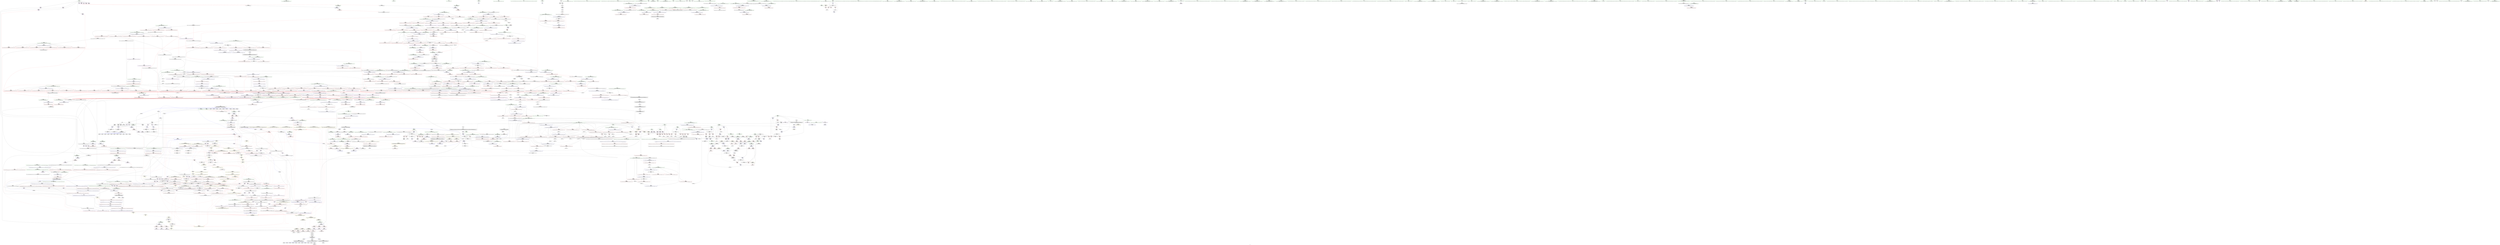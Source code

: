 digraph "SVFG" {
	label="SVFG";

	Node0x5572448e0af0 [shape=record,color=grey,label="{NodeID: 0\nNullPtr}"];
	Node0x5572448e0af0 -> Node0x55724495a2d0[style=solid];
	Node0x5572448e0af0 -> Node0x55724495a3d0[style=solid];
	Node0x5572448e0af0 -> Node0x55724495a4a0[style=solid];
	Node0x5572448e0af0 -> Node0x55724495a570[style=solid];
	Node0x5572448e0af0 -> Node0x55724495a640[style=solid];
	Node0x5572448e0af0 -> Node0x5572449652d0[style=solid];
	Node0x55724495f2d0 [shape=record,color=red,label="{NodeID: 775\n1360\<--1339\n\<--__c.addr\n_ZSt22__move_median_to_firstIPSt4pairIdiEN9__gnu_cxx5__ops15_Iter_less_iterEEvT_S6_S6_S6_T0_\n|{<s0>84}}"];
	Node0x55724495f2d0:s0 -> Node0x557244ad94c0[style=solid,color=red];
	Node0x557244ad65a0 [shape=record,color=black,label="{NodeID: 2657\n375 = PHI(89, )\n1st arg _ZSt9make_pairIdRiESt4pairINSt17__decay_and_stripIT_E6__typeENS2_IT0_E6__typeEEOS3_OS6_ }"];
	Node0x557244ad65a0 -> Node0x557244986900[style=solid];
	Node0x557244955d50 [shape=record,color=purple,label="{NodeID: 443\n1892\<--1027\noffset_0\<--\n}"];
	Node0x557244955d50 -> Node0x55724498a450[style=solid];
	Node0x557244949ca0 [shape=record,color=green,label="{NodeID: 111\n593\<--594\nagg.tmp1\<--agg.tmp1_field_insensitive\n_ZSt6__sortIPSt4pairIdiEN9__gnu_cxx5__ops15_Iter_less_iterEEvT_S6_T0_\n}"];
	Node0x557244a2d870 [shape=record,color=yellow,style=double,label="{NodeID: 1993\n171V_1 = ENCHI(MR_171V_0)\npts\{17 98 940000 960000 9170000 10160000 10720000 12110000 15820000 17040000 \}\nFun[_ZNSt4pairIdiEC2IdRiLb1EEEOT_OT0_]}"];
	Node0x557244a2d870 -> Node0x55724496e0a0[style=dashed];
	Node0x557244964d00 [shape=record,color=blue,label="{NodeID: 886\n8\<--9\nn\<--\nGlob }"];
	Node0x557244964d00 -> Node0x557244a20f00[style=dashed];
	Node0x5572449b9eb0 [shape=record,color=grey,label="{NodeID: 1661\n243 = Binary(242, 132, )\n}"];
	Node0x5572449b9eb0 -> Node0x5572449bd630[style=solid];
	Node0x55724496b800 [shape=record,color=red,label="{NodeID: 554\n164\<--163\n\<--arrayidx16\n_Z6getansv\n}"];
	Node0x55724496b800 -> Node0x5572449b89b0[style=solid];
	Node0x55724494e470 [shape=record,color=green,label="{NodeID: 222\n1406\<--1407\n__pivot.addr\<--__pivot.addr_field_insensitive\n_ZSt21__unguarded_partitionIPSt4pairIdiEN9__gnu_cxx5__ops15_Iter_less_iterEET_S6_S6_S6_T0_\n}"];
	Node0x55724494e470 -> Node0x55724495ffd0[style=solid];
	Node0x55724494e470 -> Node0x5572449600a0[style=solid];
	Node0x55724494e470 -> Node0x55724498c810[style=solid];
	Node0x55724498a110 [shape=record,color=blue,label="{NodeID: 997\n1007\<--1003\n__first.addr\<--__first\n_ZSt10__pop_heapIPSt4pairIdiEN9__gnu_cxx5__ops15_Iter_less_iterEEvT_S6_S6_RT0_\n}"];
	Node0x55724498a110 -> Node0x5572449724e0[style=dashed];
	Node0x55724498a110 -> Node0x5572449725b0[style=dashed];
	Node0x55724498a110 -> Node0x557244972680[style=dashed];
	Node0x557244a12980 [shape=record,color=black,label="{NodeID: 1772\nMR_8V_3 = PHI(MR_8V_6, MR_8V_1, )\npts\{17 \}\n|{|<s4>105|<s5>108|<s6>112|<s7>112|<s8>112|<s9>112}}"];
	Node0x557244a12980 -> Node0x557244964820[style=dashed];
	Node0x557244a12980 -> Node0x5572449648f0[style=dashed];
	Node0x557244a12980 -> Node0x5572449649c0[style=dashed];
	Node0x557244a12980 -> Node0x5572449fc060[style=dashed];
	Node0x557244a12980:s4 -> Node0x557244a2a780[style=dashed,color=red];
	Node0x557244a12980:s5 -> Node0x557244a2ae00[style=dashed,color=red];
	Node0x557244a12980:s6 -> Node0x557244964a90[style=dashed,color=red];
	Node0x557244a12980:s7 -> Node0x557244964b60[style=dashed,color=red];
	Node0x557244a12980:s8 -> Node0x557244964c30[style=dashed,color=red];
	Node0x557244a12980:s9 -> Node0x557244a0ca80[style=dashed,color=red];
	Node0x557244971230 [shape=record,color=red,label="{NodeID: 665\n883\<--875\n\<--__last.addr\n_ZSt11__sort_heapIPSt4pairIdiEN9__gnu_cxx5__ops15_Iter_less_iterEEvT_S6_RT0_\n}"];
	Node0x557244971230 -> Node0x55724495cbd0[style=solid];
	Node0x557244acd820 [shape=record,color=black,label="{NodeID: 2547\n358 = PHI(542, )\n}"];
	Node0x557244acd820 -> Node0x55724496c360[style=solid];
	Node0x55724495c3b0 [shape=record,color=black,label="{NodeID: 333\n655\<--653\nsub.ptr.lhs.cast\<--\n_ZSt16__introsort_loopIPSt4pairIdiElN9__gnu_cxx5__ops15_Iter_less_iterEEvT_S6_T0_T1_\n}"];
	Node0x55724495c3b0 -> Node0x5572449b83b0[style=solid];
	Node0x55724498fb40 [shape=record,color=blue,label="{NodeID: 1108\n1856\<--1851\n__it.addr\<--__it\n_ZNK9__gnu_cxx5__ops14_Val_less_iterclISt4pairIdiEPS4_EEbRT_T0_\n}"];
	Node0x55724498fb40 -> Node0x557244963b20[style=dashed];
	Node0x5572448eefb0 [shape=record,color=green,label="{NodeID: 1\n7\<--1\n__dso_handle\<--dummyObj\nGlob }"];
	Node0x5572449fcfd0 [shape=record,color=yellow,style=double,label="{NodeID: 1883\n2V_1 = ENCHI(MR_2V_0)\npts\{24 \}\nFun[_Z6getansv]}"];
	Node0x5572449fcfd0 -> Node0x557244969d30[style=dashed];
	Node0x5572449fcfd0 -> Node0x557244969e00[style=dashed];
	Node0x55724495f3a0 [shape=record,color=red,label="{NodeID: 776\n1364\<--1339\n\<--__c.addr\n_ZSt22__move_median_to_firstIPSt4pairIdiEN9__gnu_cxx5__ops15_Iter_less_iterEEvT_S6_S6_S6_T0_\n|{<s0>85}}"];
	Node0x55724495f3a0:s0 -> Node0x557244ac66d0[style=solid,color=red];
	Node0x557244ad66e0 [shape=record,color=black,label="{NodeID: 2658\n1204 = PHI(1171, )\n0th arg _ZSt11__push_heapIPSt4pairIdiElS1_N9__gnu_cxx5__ops14_Iter_less_valEEvT_T0_S7_T1_RT2_ }"];
	Node0x557244ad66e0 -> Node0x55724498b970[style=solid];
	Node0x557244955e20 [shape=record,color=purple,label="{NodeID: 444\n1895\<--1027\noffset_1\<--\n}"];
	Node0x557244955e20 -> Node0x55724498a520[style=solid];
	Node0x557244949d70 [shape=record,color=green,label="{NodeID: 112\n611\<--612\n_ZSt4__lgl\<--_ZSt4__lgl_field_insensitive\n}"];
	Node0x557244a2dad0 [shape=record,color=yellow,style=double,label="{NodeID: 1994\n25V_1 = ENCHI(MR_25V_0)\npts\{102 \}\nFun[_ZSt3maxIiERKT_S2_S2_]}"];
	Node0x557244a2dad0 -> Node0x55724496cd20[style=dashed];
	Node0x557244964dd0 [shape=record,color=blue,label="{NodeID: 887\n18\<--9\ntx\<--\nGlob }"];
	Node0x5572449ba030 [shape=record,color=grey,label="{NodeID: 1662\n1107 = Binary(1106, 614, )\n}"];
	Node0x5572449ba030 -> Node0x5572449bd7b0[style=solid];
	Node0x55724496b8d0 [shape=record,color=red,label="{NodeID: 555\n168\<--167\n\<--arrayidx18\n_Z6getansv\n}"];
	Node0x55724496b8d0 -> Node0x5572449b89b0[style=solid];
	Node0x55724494e540 [shape=record,color=green,label="{NodeID: 223\n1449\<--1450\n__a.addr\<--__a.addr_field_insensitive\n_ZSt9iter_swapIPSt4pairIdiES2_EvT_T0_\n}"];
	Node0x55724494e540 -> Node0x557244960170[style=solid];
	Node0x55724494e540 -> Node0x55724498cc20[style=solid];
	Node0x55724498a1e0 [shape=record,color=blue,label="{NodeID: 998\n1009\<--1004\n__last.addr\<--__last\n_ZSt10__pop_heapIPSt4pairIdiEN9__gnu_cxx5__ops15_Iter_less_iterEEvT_S6_S6_RT0_\n}"];
	Node0x55724498a1e0 -> Node0x557244972750[style=dashed];
	Node0x557244971300 [shape=record,color=red,label="{NodeID: 666\n892\<--875\n\<--__last.addr\n_ZSt11__sort_heapIPSt4pairIdiEN9__gnu_cxx5__ops15_Iter_less_iterEEvT_S6_RT0_\n}"];
	Node0x557244971300 -> Node0x557244955120[style=solid];
	Node0x557244acd960 [shape=record,color=black,label="{NodeID: 2548\n366 = PHI(575, )\n}"];
	Node0x557244acd960 -> Node0x55724496c430[style=solid];
	Node0x55724495c480 [shape=record,color=black,label="{NodeID: 334\n656\<--654\nsub.ptr.rhs.cast\<--\n_ZSt16__introsort_loopIPSt4pairIdiElN9__gnu_cxx5__ops15_Iter_less_iterEEvT_S6_T0_T1_\n}"];
	Node0x55724495c480 -> Node0x5572449b83b0[style=solid];
	Node0x5572448f12f0 [shape=record,color=green,label="{NodeID: 2\n9\<--1\n\<--dummyObj\nCan only get source location for instruction, argument, global var or function.}"];
	Node0x55724495f470 [shape=record,color=red,label="{NodeID: 777\n1374\<--1339\n\<--__c.addr\n_ZSt22__move_median_to_firstIPSt4pairIdiEN9__gnu_cxx5__ops15_Iter_less_iterEEvT_S6_S6_S6_T0_\n|{<s0>87}}"];
	Node0x55724495f470:s0 -> Node0x557244ad94c0[style=solid,color=red];
	Node0x557244ad6820 [shape=record,color=black,label="{NodeID: 2659\n1205 = PHI(1172, )\n1st arg _ZSt11__push_heapIPSt4pairIdiElS1_N9__gnu_cxx5__ops14_Iter_less_valEEvT_T0_S7_T1_RT2_ }"];
	Node0x557244ad6820 -> Node0x55724498ba40[style=solid];
	Node0x557244955ef0 [shape=record,color=purple,label="{NodeID: 445\n1898\<--1027\noffset_2\<--\n}"];
	Node0x557244955ef0 -> Node0x55724498a5f0[style=solid];
	Node0x557244949e70 [shape=record,color=green,label="{NodeID: 113\n616\<--617\n_ZSt16__introsort_loopIPSt4pairIdiElN9__gnu_cxx5__ops15_Iter_less_iterEEvT_S6_T0_T1_\<--_ZSt16__introsort_loopIPSt4pairIdiElN9__gnu_cxx5__ops15_Iter_less_iterEEvT_S6_T0_T1__field_insensitive\n}"];
	Node0x557244a2dbe0 [shape=record,color=yellow,style=double,label="{NodeID: 1995\n27V_1 = ENCHI(MR_27V_0)\npts\{104 \}\nFun[_ZSt3maxIiERKT_S2_S2_]}"];
	Node0x557244a2dbe0 -> Node0x55724496cdf0[style=dashed];
	Node0x557244964ed0 [shape=record,color=blue,label="{NodeID: 888\n20\<--9\nty\<--\nGlob }"];
	Node0x5572449ba1b0 [shape=record,color=grey,label="{NodeID: 1663\n1106 = Binary(1105, 890, )\n}"];
	Node0x5572449ba1b0 -> Node0x5572449ba030[style=solid];
	Node0x55724496b9a0 [shape=record,color=red,label="{NodeID: 556\n236\<--233\n\<--call39\n_Z6getansv\n}"];
	Node0x55724496b9a0 -> Node0x557244966270[style=solid];
	Node0x557244a4da00 [shape=record,color=yellow,style=double,label="{NodeID: 2438\n8V_2 = CSCHI(MR_8V_1)\npts\{17 \}\nCS[]|{<s0>47}}"];
	Node0x557244a4da00:s0 -> Node0x557244a08480[style=dashed,color=red];
	Node0x55724494e610 [shape=record,color=green,label="{NodeID: 224\n1451\<--1452\n__b.addr\<--__b.addr_field_insensitive\n_ZSt9iter_swapIPSt4pairIdiES2_EvT_T0_\n}"];
	Node0x55724494e610 -> Node0x557244960240[style=solid];
	Node0x55724494e610 -> Node0x55724498ccf0[style=solid];
	Node0x55724498a2b0 [shape=record,color=blue,label="{NodeID: 999\n1011\<--1005\n__result.addr\<--__result\n_ZSt10__pop_heapIPSt4pairIdiEN9__gnu_cxx5__ops15_Iter_less_iterEEvT_S6_S6_RT0_\n}"];
	Node0x55724498a2b0 -> Node0x557244972820[style=dashed];
	Node0x55724498a2b0 -> Node0x5572449728f0[style=dashed];
	Node0x5572449713d0 [shape=record,color=red,label="{NodeID: 667\n896\<--875\n\<--__last.addr\n_ZSt11__sort_heapIPSt4pairIdiEN9__gnu_cxx5__ops15_Iter_less_iterEEvT_S6_RT0_\n|{<s0>51}}"];
	Node0x5572449713d0:s0 -> Node0x557244ac5900[style=solid,color=red];
	Node0x557244acdaa0 [shape=record,color=black,label="{NodeID: 2549\n317 = PHI()\n}"];
	Node0x557244acdaa0 -> Node0x55724495b6b0[style=solid];
	Node0x55724495c550 [shape=record,color=black,label="{NodeID: 335\n700\<--696\ncast\<--\n_ZSt4__lgl\n}"];
	Node0x557244945ce0 [shape=record,color=green,label="{NodeID: 3\n23\<--1\n\<--dummyObj\nCan only get source location for instruction, argument, global var or function.}"];
	Node0x55724495f540 [shape=record,color=red,label="{NodeID: 778\n1382\<--1339\n\<--__c.addr\n_ZSt22__move_median_to_firstIPSt4pairIdiEN9__gnu_cxx5__ops15_Iter_less_iterEEvT_S6_S6_S6_T0_\n|{<s0>89}}"];
	Node0x55724495f540:s0 -> Node0x557244ad94c0[style=solid,color=red];
	Node0x557244ad6960 [shape=record,color=black,label="{NodeID: 2660\n1206 = PHI(1173, )\n2nd arg _ZSt11__push_heapIPSt4pairIdiElS1_N9__gnu_cxx5__ops14_Iter_less_valEEvT_T0_S7_T1_RT2_ }"];
	Node0x557244ad6960 -> Node0x55724498bb10[style=solid];
	Node0x557244955fc0 [shape=record,color=purple,label="{NodeID: 446\n1893\<--1028\noffset_0\<--\n}"];
	Node0x557244955fc0 -> Node0x5572449640d0[style=solid];
	Node0x557244949f70 [shape=record,color=green,label="{NodeID: 114\n621\<--622\n_ZSt22__final_insertion_sortIPSt4pairIdiEN9__gnu_cxx5__ops15_Iter_less_iterEEvT_S6_T0_\<--_ZSt22__final_insertion_sortIPSt4pairIdiEN9__gnu_cxx5__ops15_Iter_less_iterEEvT_S6_T0__field_insensitive\n}"];
	Node0x557244964fd0 [shape=record,color=blue,label="{NodeID: 889\n22\<--23\npi\<--\nGlob }"];
	Node0x557244964fd0 -> Node0x557244a20f00[style=dashed];
	Node0x5572449ba330 [shape=record,color=grey,label="{NodeID: 1664\n1843 = Binary(1842, 674, )\n}"];
	Node0x5572449ba330 -> Node0x55724498f8d0[style=solid];
	Node0x55724496ba70 [shape=record,color=red,label="{NodeID: 557\n255\<--254\n\<--first\n_Z6getansv\n}"];
	Node0x55724496ba70 -> Node0x5572449baf30[style=solid];
	Node0x557244a4db60 [shape=record,color=yellow,style=double,label="{NodeID: 2439\n8V_4 = CSCHI(MR_8V_3)\npts\{17 \}\nCS[]|{<s0>10|<s1>11|<s2>11}}"];
	Node0x557244a4db60:s0 -> Node0x557244a28c40[style=dashed,color=red];
	Node0x557244a4db60:s1 -> Node0x55724496c360[style=dashed,color=red];
	Node0x557244a4db60:s2 -> Node0x557244986690[style=dashed,color=red];
	Node0x55724494e6e0 [shape=record,color=green,label="{NodeID: 225\n1458\<--1459\n_ZSt4swapIdiENSt9enable_ifIXsr6__and_ISt14__is_swappableIT_ES1_IT0_EEE5valueEvE4typeERSt4pairIS2_S4_ESA_\<--_ZSt4swapIdiENSt9enable_ifIXsr6__and_ISt14__is_swappableIT_ES1_IT0_EEE5valueEvE4typeERSt4pairIS2_S4_ESA__field_insensitive\n}"];
	Node0x55724498a380 [shape=record,color=blue,label="{NodeID: 1000\n1013\<--1006\n__comp.addr\<--__comp\n_ZSt10__pop_heapIPSt4pairIdiEN9__gnu_cxx5__ops15_Iter_less_iterEEvT_S6_S6_RT0_\n}"];
	Node0x55724498a380 -> Node0x5572449729c0[style=dashed];
	Node0x5572449714a0 [shape=record,color=red,label="{NodeID: 668\n897\<--875\n\<--__last.addr\n_ZSt11__sort_heapIPSt4pairIdiEN9__gnu_cxx5__ops15_Iter_less_iterEEvT_S6_RT0_\n|{<s0>51}}"];
	Node0x5572449714a0:s0 -> Node0x557244ac5a80[style=solid,color=red];
	Node0x557244acdb70 [shape=record,color=black,label="{NodeID: 2550\n852 = PHI(982, )\n}"];
	Node0x55724495c620 [shape=record,color=black,label="{NodeID: 336\n701\<--696\nconv\<--\n_ZSt4__lgl\n}"];
	Node0x55724495c620 -> Node0x55724497e500[style=solid];
	Node0x557244946020 [shape=record,color=green,label="{NodeID: 4\n25\<--1\n.str\<--dummyObj\nGlob }"];
	Node0x55724495f610 [shape=record,color=red,label="{NodeID: 779\n1386\<--1339\n\<--__c.addr\n_ZSt22__move_median_to_firstIPSt4pairIdiEN9__gnu_cxx5__ops15_Iter_less_iterEEvT_S6_S6_S6_T0_\n|{<s0>90}}"];
	Node0x55724495f610:s0 -> Node0x557244ac66d0[style=solid,color=red];
	Node0x557244ad6aa0 [shape=record,color=black,label="{NodeID: 2661\n1207 = PHI(1180, )\n3rd arg _ZSt11__push_heapIPSt4pairIdiElS1_N9__gnu_cxx5__ops14_Iter_less_valEEvT_T0_S7_T1_RT2_ }"];
	Node0x557244ad6aa0 -> Node0x55724498b7d0[style=solid];
	Node0x557244956090 [shape=record,color=purple,label="{NodeID: 447\n1896\<--1028\noffset_1\<--\n}"];
	Node0x557244956090 -> Node0x5572449641a0[style=solid];
	Node0x55724494eb40 [shape=record,color=green,label="{NodeID: 115\n626\<--627\nretval\<--retval_field_insensitive\n_ZN9__gnu_cxx5__ops16__iter_less_iterEv\n}"];
	Node0x5572449650d0 [shape=record,color=blue,label="{NodeID: 890\n1871\<--34\nllvm.global_ctors_0\<--\nGlob }"];
	Node0x5572449ba4b0 [shape=record,color=grey,label="{NodeID: 1665\n209 = Binary(208, 132, )\n}"];
	Node0x5572449ba4b0 -> Node0x557244965f30[style=solid];
	Node0x55724496bb40 [shape=record,color=red,label="{NodeID: 558\n260\<--259\n\<--first52\n_Z6getansv\n}"];
	Node0x55724496bb40 -> Node0x5572449b6bb0[style=solid];
	Node0x55724494e7e0 [shape=record,color=green,label="{NodeID: 226\n1464\<--1465\n__x.addr\<--__x.addr_field_insensitive\n_ZSt4swapIdiENSt9enable_ifIXsr6__and_ISt14__is_swappableIT_ES1_IT0_EEE5valueEvE4typeERSt4pairIS2_S4_ESA_\n}"];
	Node0x55724494e7e0 -> Node0x557244960310[style=solid];
	Node0x55724494e7e0 -> Node0x55724498cdc0[style=solid];
	Node0x55724498a450 [shape=record,color=blue, style = dotted,label="{NodeID: 1001\n1892\<--1894\noffset_0\<--dummyVal\n_ZSt10__pop_heapIPSt4pairIdiEN9__gnu_cxx5__ops15_Iter_less_iterEEvT_S6_S6_RT0_\n|{|<s1>61}}"];
	Node0x55724498a450 -> Node0x557244964340[style=dashed];
	Node0x55724498a450:s1 -> Node0x557244a303e0[style=dashed,color=red];
	Node0x557244971570 [shape=record,color=red,label="{NodeID: 669\n898\<--877\n\<--__comp.addr\n_ZSt11__sort_heapIPSt4pairIdiEN9__gnu_cxx5__ops15_Iter_less_iterEEvT_S6_RT0_\n|{<s0>51}}"];
	Node0x557244971570:s0 -> Node0x557244ac5c00[style=solid,color=red];
	Node0x557244acdc80 [shape=record,color=black,label="{NodeID: 2551\n385 = PHI(542, )\n|{<s0>24}}"];
	Node0x557244acdc80:s0 -> Node0x557244ac6bb0[style=solid,color=red];
	Node0x55724495c6f0 [shape=record,color=black,label="{NodeID: 337\n690\<--702\n_ZSt4__lgl_ret\<--sub\n_ZSt4__lgl\n|{<s0>34}}"];
	Node0x55724495c6f0:s0 -> Node0x557244ace660[style=solid,color=blue];
	Node0x5572449460e0 [shape=record,color=green,label="{NodeID: 5\n27\<--1\n.str.2\<--dummyObj\nGlob }"];
	Node0x55724495f6e0 [shape=record,color=red,label="{NodeID: 780\n1413\<--1402\n\<--__first.addr\n_ZSt21__unguarded_partitionIPSt4pairIdiEN9__gnu_cxx5__ops15_Iter_less_iterEET_S6_S6_S6_T0_\n|{<s0>92}}"];
	Node0x55724495f6e0:s0 -> Node0x557244ad9170[style=solid,color=red];
	Node0x557244ad6be0 [shape=record,color=black,label="{NodeID: 2662\n347 = PHI(188, 212, 1032, 1133, 1159, 1256, 1268, 1621, 1726, 1735, 1838, )\n0th arg _ZNSt4pairIdiEaSEOS0_ }"];
	Node0x557244ad6be0 -> Node0x557244966c30[style=solid];
	Node0x557244956160 [shape=record,color=purple,label="{NodeID: 448\n1899\<--1028\noffset_2\<--\n}"];
	Node0x557244956160 -> Node0x557244964270[style=solid];
	Node0x55724494ec10 [shape=record,color=green,label="{NodeID: 116\n633\<--634\n__comp\<--__comp_field_insensitive\n_ZSt16__introsort_loopIPSt4pairIdiElN9__gnu_cxx5__ops15_Iter_less_iterEEvT_S6_T0_T1_\n}"];
	Node0x5572449651d0 [shape=record,color=blue,label="{NodeID: 891\n1872\<--35\nllvm.global_ctors_1\<--_GLOBAL__sub_I_a9108_2_1.cpp\nGlob }"];
	Node0x5572449ba630 [shape=record,color=grey,label="{NodeID: 1666\n1111 = Binary(1110, 890, )\n}"];
	Node0x5572449ba630 -> Node0x5572449ba7b0[style=solid];
	Node0x55724496bc10 [shape=record,color=red,label="{NodeID: 559\n283\<--280\n\<--call63\n_Z6getansv\n}"];
	Node0x55724496bc10 -> Node0x557244966680[style=solid];
	Node0x55724494e8b0 [shape=record,color=green,label="{NodeID: 227\n1466\<--1467\n__y.addr\<--__y.addr_field_insensitive\n_ZSt4swapIdiENSt9enable_ifIXsr6__and_ISt14__is_swappableIT_ES1_IT0_EEE5valueEvE4typeERSt4pairIS2_S4_ESA_\n}"];
	Node0x55724494e8b0 -> Node0x5572449603e0[style=solid];
	Node0x55724494e8b0 -> Node0x55724498ce90[style=solid];
	Node0x55724498a520 [shape=record,color=blue, style = dotted,label="{NodeID: 1002\n1895\<--1897\noffset_1\<--dummyVal\n_ZSt10__pop_heapIPSt4pairIdiEN9__gnu_cxx5__ops15_Iter_less_iterEEvT_S6_S6_RT0_\n|{|<s1>61}}"];
	Node0x55724498a520 -> Node0x557244964410[style=dashed];
	Node0x55724498a520:s1 -> Node0x557244a301b0[style=dashed,color=red];
	Node0x557244a14280 [shape=record,color=black,label="{NodeID: 1777\nMR_23V_4 = PHI(MR_23V_5, MR_23V_3, )\npts\{100 \}\n|{|<s4>14}}"];
	Node0x557244a14280 -> Node0x55724496af10[style=dashed];
	Node0x557244a14280 -> Node0x55724496bc10[style=dashed];
	Node0x557244a14280 -> Node0x557244966680[style=dashed];
	Node0x557244a14280 -> Node0x557244a17e80[style=dashed];
	Node0x557244a14280:s4 -> Node0x557244a2b640[style=dashed,color=red];
	Node0x557244971640 [shape=record,color=red,label="{NodeID: 670\n926\<--906\n\<--__first.addr\n_ZSt11__make_heapIPSt4pairIdiEN9__gnu_cxx5__ops15_Iter_less_iterEEvT_S6_RT0_\n}"];
	Node0x557244971640 -> Node0x55724495d0b0[style=solid];
	Node0x557244acdeb0 [shape=record,color=black,label="{NodeID: 2552\n387 = PHI(509, )\n|{<s0>24}}"];
	Node0x557244acdeb0:s0 -> Node0x557244ac6cc0[style=solid,color=red];
	Node0x55724495c7c0 [shape=record,color=black,label="{NodeID: 338\n724\<--722\nsub.ptr.lhs.cast\<--\n_ZSt22__final_insertion_sortIPSt4pairIdiEN9__gnu_cxx5__ops15_Iter_less_iterEEvT_S6_T0_\n}"];
	Node0x55724495c7c0 -> Node0x5572449b77b0[style=solid];
	Node0x5572449461a0 [shape=record,color=green,label="{NodeID: 6\n29\<--1\n.str.3\<--dummyObj\nGlob }"];
	Node0x55724495f7b0 [shape=record,color=red,label="{NodeID: 781\n1417\<--1402\n\<--__first.addr\n_ZSt21__unguarded_partitionIPSt4pairIdiEN9__gnu_cxx5__ops15_Iter_less_iterEET_S6_S6_S6_T0_\n}"];
	Node0x55724495f7b0 -> Node0x5572449677d0[style=solid];
	Node0x557244ad7540 [shape=record,color=black,label="{NodeID: 2663\n348 = PHI(93, 95, 1031, 1130, 1156, 1253, 1265, 1620, 1725, 1734, 1836, )\n1st arg _ZNSt4pairIdiEaSEOS0_ }"];
	Node0x557244ad7540 -> Node0x557244986600[style=solid];
	Node0x557244956230 [shape=record,color=purple,label="{NodeID: 449\n1901\<--1042\noffset_0\<--\n}"];
	Node0x557244956230 -> Node0x55724498a6c0[style=solid];
	Node0x55724494ece0 [shape=record,color=green,label="{NodeID: 117\n635\<--636\n__first.addr\<--__first.addr_field_insensitive\n_ZSt16__introsort_loopIPSt4pairIdiElN9__gnu_cxx5__ops15_Iter_less_iterEEvT_S6_T0_T1_\n}"];
	Node0x55724494ece0 -> Node0x55724496e990[style=solid];
	Node0x55724494ece0 -> Node0x55724496ea60[style=solid];
	Node0x55724494ece0 -> Node0x55724496eb30[style=solid];
	Node0x55724494ece0 -> Node0x557244988160[style=solid];
	Node0x5572449652d0 [shape=record,color=blue, style = dotted,label="{NodeID: 892\n1873\<--3\nllvm.global_ctors_2\<--dummyVal\nGlob }"];
	Node0x5572449ba7b0 [shape=record,color=grey,label="{NodeID: 1667\n1112 = Binary(614, 1111, )\n}"];
	Node0x5572449ba7b0 -> Node0x55724498afb0[style=solid];
	Node0x55724496bce0 [shape=record,color=red,label="{NodeID: 560\n313\<--307\n\<--__y.addr\n_ZSt5atan2IiiEN9__gnu_cxx11__promote_2IT_T0_NS0_9__promoteIS2_Xsr3std12__is_integerIS2_EE7__valueEE6__typeENS4_IS3_Xsr3std12__is_integerIS3_EE7__valueEE6__typeEE6__typeES2_S3_\n}"];
	Node0x55724496bce0 -> Node0x55724495b510[style=solid];
	Node0x55724494e980 [shape=record,color=green,label="{NodeID: 228\n1473\<--1474\n_ZNSt4pairIdiE4swapERS0_\<--_ZNSt4pairIdiE4swapERS0__field_insensitive\n}"];
	Node0x55724498a5f0 [shape=record,color=blue, style = dotted,label="{NodeID: 1003\n1898\<--1900\noffset_2\<--dummyVal\n_ZSt10__pop_heapIPSt4pairIdiEN9__gnu_cxx5__ops15_Iter_less_iterEEvT_S6_S6_RT0_\n}"];
	Node0x55724498a5f0 -> Node0x5572449644e0[style=dashed];
	Node0x557244971710 [shape=record,color=red,label="{NodeID: 671\n935\<--906\n\<--__first.addr\n_ZSt11__make_heapIPSt4pairIdiEN9__gnu_cxx5__ops15_Iter_less_iterEEvT_S6_RT0_\n}"];
	Node0x557244971710 -> Node0x55724495d250[style=solid];
	Node0x557244acdff0 [shape=record,color=black,label="{NodeID: 2553\n480 = PHI()\n}"];
	Node0x55724495c890 [shape=record,color=black,label="{NodeID: 339\n725\<--723\nsub.ptr.rhs.cast\<--\n_ZSt22__final_insertion_sortIPSt4pairIdiEN9__gnu_cxx5__ops15_Iter_less_iterEEvT_S6_T0_\n}"];
	Node0x55724495c890 -> Node0x5572449b77b0[style=solid];
	Node0x557244946a10 [shape=record,color=green,label="{NodeID: 7\n31\<--1\n.str.4\<--dummyObj\nGlob }"];
	Node0x55724495f880 [shape=record,color=red,label="{NodeID: 782\n1433\<--1402\n\<--__first.addr\n_ZSt21__unguarded_partitionIPSt4pairIdiEN9__gnu_cxx5__ops15_Iter_less_iterEET_S6_S6_S6_T0_\n}"];
	Node0x55724495f880 -> Node0x5572449bd1b0[style=solid];
	Node0x557244ad7900 [shape=record,color=black,label="{NodeID: 2664\n1397 = PHI(814, )\n0th arg _ZSt21__unguarded_partitionIPSt4pairIdiEN9__gnu_cxx5__ops15_Iter_less_iterEET_S6_S6_S6_T0_ }"];
	Node0x557244ad7900 -> Node0x55724498c670[style=solid];
	Node0x557244956300 [shape=record,color=purple,label="{NodeID: 450\n1904\<--1042\noffset_1\<--\n}"];
	Node0x557244956300 -> Node0x55724498a790[style=solid];
	Node0x55724494edb0 [shape=record,color=green,label="{NodeID: 118\n637\<--638\n__last.addr\<--__last.addr_field_insensitive\n_ZSt16__introsort_loopIPSt4pairIdiElN9__gnu_cxx5__ops15_Iter_less_iterEEvT_S6_T0_T1_\n}"];
	Node0x55724494edb0 -> Node0x55724496ec00[style=solid];
	Node0x55724494edb0 -> Node0x55724496ecd0[style=solid];
	Node0x55724494edb0 -> Node0x55724496eda0[style=solid];
	Node0x55724494edb0 -> Node0x55724496ee70[style=solid];
	Node0x55724494edb0 -> Node0x55724496ef40[style=solid];
	Node0x55724494edb0 -> Node0x557244988230[style=solid];
	Node0x55724494edb0 -> Node0x557244988570[style=solid];
	Node0x5572449653d0 [shape=record,color=blue,label="{NodeID: 893\n22\<--63\npi\<--call\n__cxx_global_var_init.1\n|{<s0>134}}"];
	Node0x5572449653d0:s0 -> Node0x557244a4ff20[style=dashed,color=blue];
	Node0x5572449ba930 [shape=record,color=grey,label="{NodeID: 1668\n230 = Binary(229, 231, )\n}"];
	Node0x5572449ba930 -> Node0x5572449661a0[style=solid];
	Node0x55724496bdb0 [shape=record,color=red,label="{NodeID: 561\n315\<--309\n\<--__x.addr\n_ZSt5atan2IiiEN9__gnu_cxx11__promote_2IT_T0_NS0_9__promoteIS2_Xsr3std12__is_integerIS2_EE7__valueEE6__typeENS4_IS3_Xsr3std12__is_integerIS3_EE7__valueEE6__typeEE6__typeES2_S3_\n}"];
	Node0x55724496bdb0 -> Node0x55724495b5e0[style=solid];
	Node0x557244a4e0e0 [shape=record,color=yellow,style=double,label="{NodeID: 2443\n8V_2 = CSCHI(MR_8V_1)\npts\{17 \}\nCS[]|{<s0>83|<s1>85|<s2>86|<s3>88|<s4>90|<s5>91|<s6>94}}"];
	Node0x557244a4e0e0:s0 -> Node0x557244a09380[style=dashed,color=blue];
	Node0x557244a4e0e0:s1 -> Node0x557244a09380[style=dashed,color=blue];
	Node0x557244a4e0e0:s2 -> Node0x557244a09380[style=dashed,color=blue];
	Node0x557244a4e0e0:s3 -> Node0x557244a09380[style=dashed,color=blue];
	Node0x557244a4e0e0:s4 -> Node0x557244a09380[style=dashed,color=blue];
	Node0x557244a4e0e0:s5 -> Node0x557244a09380[style=dashed,color=blue];
	Node0x557244a4e0e0:s6 -> Node0x557244a08480[style=dashed,color=blue];
	Node0x55724494ea80 [shape=record,color=green,label="{NodeID: 229\n1479\<--1480\nthis.addr\<--this.addr_field_insensitive\n_ZNSt4pairIdiE4swapERS0_\n}"];
	Node0x55724494ea80 -> Node0x5572449604b0[style=solid];
	Node0x55724494ea80 -> Node0x55724498cf60[style=solid];
	Node0x55724498a6c0 [shape=record,color=blue, style = dotted,label="{NodeID: 1004\n1901\<--1903\noffset_0\<--dummyVal\n_ZSt10__pop_heapIPSt4pairIdiEN9__gnu_cxx5__ops15_Iter_less_iterEEvT_S6_S6_RT0_\n}"];
	Node0x55724498a6c0 -> Node0x557244972a90[style=dashed];
	Node0x5572449717e0 [shape=record,color=red,label="{NodeID: 672\n946\<--906\n\<--__first.addr\n_ZSt11__make_heapIPSt4pairIdiEN9__gnu_cxx5__ops15_Iter_less_iterEEvT_S6_RT0_\n}"];
	Node0x5572449717e0 -> Node0x557244969030[style=solid];
	Node0x557244ace0c0 [shape=record,color=black,label="{NodeID: 2554\n489 = PHI()\n}"];
	Node0x55724495c960 [shape=record,color=black,label="{NodeID: 340\n797\<--795\nsub.ptr.lhs.cast\<--\n_ZSt27__unguarded_partition_pivotIPSt4pairIdiEN9__gnu_cxx5__ops15_Iter_less_iterEET_S6_S6_T0_\n}"];
	Node0x55724495c960 -> Node0x55724497d900[style=solid];
	Node0x557244946aa0 [shape=record,color=green,label="{NodeID: 8\n34\<--1\n\<--dummyObj\nCan only get source location for instruction, argument, global var or function.}"];
	Node0x55724495f950 [shape=record,color=red,label="{NodeID: 783\n1437\<--1402\n\<--__first.addr\n_ZSt21__unguarded_partitionIPSt4pairIdiEN9__gnu_cxx5__ops15_Iter_less_iterEET_S6_S6_S6_T0_\n}"];
	Node0x55724495f950 -> Node0x55724495e290[style=solid];
	Node0x557244ad7a10 [shape=record,color=black,label="{NodeID: 2665\n1208 = PHI(1182, )\n4th arg _ZSt11__push_heapIPSt4pairIdiElS1_N9__gnu_cxx5__ops14_Iter_less_valEEvT_T0_S7_T1_RT2_ }"];
	Node0x557244ad7a10 -> Node0x55724498b8a0[style=solid];
	Node0x5572449563d0 [shape=record,color=purple,label="{NodeID: 451\n1907\<--1042\noffset_2\<--\n}"];
	Node0x5572449563d0 -> Node0x55724498a860[style=solid];
	Node0x55724494ee80 [shape=record,color=green,label="{NodeID: 119\n639\<--640\n__depth_limit.addr\<--__depth_limit.addr_field_insensitive\n_ZSt16__introsort_loopIPSt4pairIdiElN9__gnu_cxx5__ops15_Iter_less_iterEEvT_S6_T0_T1_\n}"];
	Node0x55724494ee80 -> Node0x55724496f010[style=solid];
	Node0x55724494ee80 -> Node0x55724496f0e0[style=solid];
	Node0x55724494ee80 -> Node0x55724496f1b0[style=solid];
	Node0x55724494ee80 -> Node0x557244988300[style=solid];
	Node0x55724494ee80 -> Node0x5572449883d0[style=solid];
	Node0x5572449654a0 [shape=record,color=blue,label="{NodeID: 894\n71\<--70\n__x.addr\<--__x\n_ZSt4acosIiEN9__gnu_cxx11__enable_ifIXsr12__is_integerIT_EE7__valueEdE6__typeES2_\n}"];
	Node0x5572449654a0 -> Node0x557244969ed0[style=dashed];
	Node0x5572449baab0 [shape=record,color=grey,label="{NodeID: 1669\n217 = Binary(216, 132, )\n}"];
	Node0x5572449baab0 -> Node0x557244966000[style=solid];
	Node0x55724496be80 [shape=record,color=red,label="{NodeID: 562\n332\<--326\n\<--__x.addr\n_ZSt9make_pairIRdRiESt4pairINSt17__decay_and_stripIT_E6__typeENS3_IT0_E6__typeEEOS4_OS7_\n|{<s0>17}}"];
	Node0x55724496be80:s0 -> Node0x557244ad4420[style=solid,color=red];
	Node0x557244a4e240 [shape=record,color=yellow,style=double,label="{NodeID: 2444\n59V_2 = CSCHI(MR_59V_1)\npts\{3250000 3250001 \}\nCS[]}"];
	Node0x557244956d30 [shape=record,color=green,label="{NodeID: 230\n1481\<--1482\n__p.addr\<--__p.addr_field_insensitive\n_ZNSt4pairIdiE4swapERS0_\n}"];
	Node0x557244956d30 -> Node0x557244960580[style=solid];
	Node0x557244956d30 -> Node0x557244960650[style=solid];
	Node0x557244956d30 -> Node0x55724498d030[style=solid];
	Node0x55724498a790 [shape=record,color=blue, style = dotted,label="{NodeID: 1005\n1904\<--1906\noffset_1\<--dummyVal\n_ZSt10__pop_heapIPSt4pairIdiEN9__gnu_cxx5__ops15_Iter_less_iterEEvT_S6_S6_RT0_\n}"];
	Node0x55724498a790 -> Node0x557244972b60[style=dashed];
	Node0x5572449718b0 [shape=record,color=red,label="{NodeID: 673\n957\<--906\n\<--__first.addr\n_ZSt11__make_heapIPSt4pairIdiEN9__gnu_cxx5__ops15_Iter_less_iterEEvT_S6_RT0_\n|{<s0>56}}"];
	Node0x5572449718b0:s0 -> Node0x557244ad3d90[style=solid,color=red];
	Node0x557244ace190 [shape=record,color=black,label="{NodeID: 2555\n533 = PHI(502, )\n}"];
	Node0x557244ace190 -> Node0x55724496dbc0[style=solid];
	Node0x55724495ca30 [shape=record,color=black,label="{NodeID: 341\n798\<--796\nsub.ptr.rhs.cast\<--\n_ZSt27__unguarded_partition_pivotIPSt4pairIdiEN9__gnu_cxx5__ops15_Iter_less_iterEET_S6_S6_T0_\n}"];
	Node0x55724495ca30 -> Node0x55724497d900[style=solid];
	Node0x557244946b30 [shape=record,color=green,label="{NodeID: 9\n64\<--1\n\<--dummyObj\nCan only get source location for instruction, argument, global var or function.|{<s0>3}}"];
	Node0x557244946b30:s0 -> Node0x557244ad4c60[style=solid,color=red];
	Node0x55724495fa20 [shape=record,color=red,label="{NodeID: 784\n1439\<--1402\n\<--__first.addr\n_ZSt21__unguarded_partitionIPSt4pairIdiEN9__gnu_cxx5__ops15_Iter_less_iterEET_S6_S6_S6_T0_\n|{<s0>94}}"];
	Node0x55724495fa20:s0 -> Node0x557244ac60b0[style=solid,color=red];
	Node0x557244ad7b20 [shape=record,color=black,label="{NodeID: 2666\n1209 = PHI(1085, )\n5th arg _ZSt11__push_heapIPSt4pairIdiElS1_N9__gnu_cxx5__ops14_Iter_less_valEEvT_T0_S7_T1_RT2_ }"];
	Node0x557244ad7b20 -> Node0x55724498bbe0[style=solid];
	Node0x5572449564a0 [shape=record,color=purple,label="{NodeID: 452\n1902\<--1043\noffset_0\<--\n}"];
	Node0x5572449564a0 -> Node0x557244964340[style=solid];
	Node0x55724494ef50 [shape=record,color=green,label="{NodeID: 120\n641\<--642\nagg.tmp\<--agg.tmp_field_insensitive\n_ZSt16__introsort_loopIPSt4pairIdiElN9__gnu_cxx5__ops15_Iter_less_iterEEvT_S6_T0_T1_\n}"];
	Node0x557244965570 [shape=record,color=blue,label="{NodeID: 895\n83\<--9\ni\<--\n_Z6getansv\n}"];
	Node0x557244965570 -> Node0x557244a11f80[style=dashed];
	Node0x5572449bac30 [shape=record,color=grey,label="{NodeID: 1670\n1119 = Binary(1118, 890, )\n}"];
	Node0x55724496bf50 [shape=record,color=red,label="{NodeID: 563\n336\<--328\n\<--__y.addr\n_ZSt9make_pairIRdRiESt4pairINSt17__decay_and_stripIT_E6__typeENS3_IT0_E6__typeEEOS4_OS7_\n|{<s0>18}}"];
	Node0x55724496bf50:s0 -> Node0x557244ad39e0[style=solid,color=red];
	Node0x557244956e00 [shape=record,color=green,label="{NodeID: 231\n1490\<--1491\n_ZSt4swapIdENSt9enable_ifIXsr6__and_ISt6__not_ISt15__is_tuple_likeIT_EESt21is_move_constructibleIS3_ESt18is_move_assignableIS3_EEE5valueEvE4typeERS3_SC_\<--_ZSt4swapIdENSt9enable_ifIXsr6__and_ISt6__not_ISt15__is_tuple_likeIT_EESt21is_move_constructibleIS3_ESt18is_move_assignableIS3_EEE5valueEvE4typeERS3_SC__field_insensitive\n}"];
	Node0x55724498a860 [shape=record,color=blue, style = dotted,label="{NodeID: 1006\n1907\<--1909\noffset_2\<--dummyVal\n_ZSt10__pop_heapIPSt4pairIdiEN9__gnu_cxx5__ops15_Iter_less_iterEEvT_S6_S6_RT0_\n}"];
	Node0x557244971980 [shape=record,color=red,label="{NodeID: 674\n925\<--908\n\<--__last.addr\n_ZSt11__make_heapIPSt4pairIdiEN9__gnu_cxx5__ops15_Iter_less_iterEEvT_S6_RT0_\n}"];
	Node0x557244971980 -> Node0x55724495cfe0[style=solid];
	Node0x557244ace2a0 [shape=record,color=black,label="{NodeID: 2556\n538 = PHI(509, )\n}"];
	Node0x557244ace2a0 -> Node0x55724496dc90[style=solid];
	Node0x55724495cb00 [shape=record,color=black,label="{NodeID: 342\n777\<--817\n_ZSt27__unguarded_partition_pivotIPSt4pairIdiEN9__gnu_cxx5__ops15_Iter_less_iterEET_S6_S6_T0__ret\<--call\n_ZSt27__unguarded_partition_pivotIPSt4pairIdiEN9__gnu_cxx5__ops15_Iter_less_iterEET_S6_S6_T0_\n|{<s0>38}}"];
	Node0x55724495cb00:s0 -> Node0x557244ace7a0[style=solid,color=blue];
	Node0x557244946bf0 [shape=record,color=green,label="{NodeID: 10\n132\<--1\n\<--dummyObj\nCan only get source location for instruction, argument, global var or function.}"];
	Node0x55724495faf0 [shape=record,color=red,label="{NodeID: 785\n1442\<--1402\n\<--__first.addr\n_ZSt21__unguarded_partitionIPSt4pairIdiEN9__gnu_cxx5__ops15_Iter_less_iterEET_S6_S6_S6_T0_\n}"];
	Node0x55724495faf0 -> Node0x557244967a40[style=solid];
	Node0x557244ad7c30 [shape=record,color=black,label="{NodeID: 2667\n1054 = PHI(948, 916, 1025, 1030, 1015, 1129, 1155, 1071, 1252, 1210, 1608, 1581, 1708, 1724, 1703, 1834, )\n0th arg _ZSt4moveIRSt4pairIdiEEONSt16remove_referenceIT_E4typeEOS4_ }"];
	Node0x557244ad7c30 -> Node0x55724498a930[style=solid];
	Node0x557244956570 [shape=record,color=purple,label="{NodeID: 453\n1905\<--1043\noffset_1\<--\n}"];
	Node0x557244956570 -> Node0x557244964410[style=solid];
	Node0x55724494f020 [shape=record,color=green,label="{NodeID: 121\n643\<--644\n__cut\<--__cut_field_insensitive\n_ZSt16__introsort_loopIPSt4pairIdiElN9__gnu_cxx5__ops15_Iter_less_iterEEvT_S6_T0_T1_\n}"];
	Node0x55724494f020 -> Node0x55724496f280[style=solid];
	Node0x55724494f020 -> Node0x55724496f350[style=solid];
	Node0x55724494f020 -> Node0x5572449884a0[style=solid];
	Node0x557244965640 [shape=record,color=blue,label="{NodeID: 896\n83\<--131\ni\<--inc\n_Z6getansv\n}"];
	Node0x557244965640 -> Node0x557244a11f80[style=dashed];
	Node0x5572449badb0 [shape=record,color=grey,label="{NodeID: 1671\n485 = cmp(483, 484, )\n}"];
	Node0x55724496c020 [shape=record,color=red,label="{NodeID: 564\n344\<--343\n\<--\n_ZSt9make_pairIRdRiESt4pairINSt17__decay_and_stripIT_E6__typeENS3_IT0_E6__typeEEOS4_OS7_\n}"];
	Node0x55724496c020 -> Node0x55724495b850[style=solid];
	Node0x557244956ed0 [shape=record,color=green,label="{NodeID: 232\n1496\<--1497\n_ZSt4swapIiENSt9enable_ifIXsr6__and_ISt6__not_ISt15__is_tuple_likeIT_EESt21is_move_constructibleIS3_ESt18is_move_assignableIS3_EEE5valueEvE4typeERS3_SC_\<--_ZSt4swapIiENSt9enable_ifIXsr6__and_ISt6__not_ISt15__is_tuple_likeIT_EESt21is_move_constructibleIS3_ESt18is_move_assignableIS3_EEE5valueEvE4typeERS3_SC__field_insensitive\n}"];
	Node0x55724498a930 [shape=record,color=blue,label="{NodeID: 1007\n1055\<--1054\n__t.addr\<--__t\n_ZSt4moveIRSt4pairIdiEEONSt16remove_referenceIT_E4typeEOS4_\n}"];
	Node0x55724498a930 -> Node0x557244972c30[style=dashed];
	Node0x557244971a50 [shape=record,color=red,label="{NodeID: 675\n934\<--908\n\<--__last.addr\n_ZSt11__make_heapIPSt4pairIdiEN9__gnu_cxx5__ops15_Iter_less_iterEEvT_S6_RT0_\n}"];
	Node0x557244971a50 -> Node0x55724495d180[style=solid];
	Node0x557244ace3e0 [shape=record,color=black,label="{NodeID: 2557\n566 = PHI(542, )\n}"];
	Node0x557244ace3e0 -> Node0x55724496e0a0[style=solid];
	Node0x55724495cbd0 [shape=record,color=black,label="{NodeID: 343\n885\<--883\nsub.ptr.lhs.cast\<--\n_ZSt11__sort_heapIPSt4pairIdiEN9__gnu_cxx5__ops15_Iter_less_iterEEvT_S6_RT0_\n}"];
	Node0x55724495cbd0 -> Node0x5572449b9d30[style=solid];
	Node0x557244946cf0 [shape=record,color=green,label="{NodeID: 11\n195\<--1\n\<--dummyObj\nCan only get source location for instruction, argument, global var or function.}"];
	Node0x55724495fbc0 [shape=record,color=red,label="{NodeID: 786\n1421\<--1404\n\<--__last.addr\n_ZSt21__unguarded_partitionIPSt4pairIdiEN9__gnu_cxx5__ops15_Iter_less_iterEET_S6_S6_S6_T0_\n}"];
	Node0x55724495fbc0 -> Node0x5572449678a0[style=solid];
	Node0x557244ad8490 [shape=record,color=black,label="{NodeID: 2668\n1808 = PHI(1793, )\n0th arg _ZNSt20__copy_move_backwardILb1ELb0ESt26random_access_iterator_tagE13__copy_move_bIPSt4pairIdiES5_EET0_T_S7_S6_ }"];
	Node0x557244ad8490 -> Node0x55724498f3f0[style=solid];
	Node0x557244956640 [shape=record,color=purple,label="{NodeID: 454\n1908\<--1043\noffset_2\<--\n}"];
	Node0x557244956640 -> Node0x5572449644e0[style=solid];
	Node0x55724494f0f0 [shape=record,color=green,label="{NodeID: 122\n645\<--646\nagg.tmp2\<--agg.tmp2_field_insensitive\n_ZSt16__introsort_loopIPSt4pairIdiElN9__gnu_cxx5__ops15_Iter_less_iterEEvT_S6_T0_T1_\n}"];
	Node0x557244965710 [shape=record,color=blue,label="{NodeID: 897\n85\<--9\nq\<--\n_Z6getansv\n}"];
	Node0x557244965710 -> Node0x557244a16580[style=dashed];
	Node0x5572449baf30 [shape=record,color=grey,label="{NodeID: 1672\n265 = cmp(255, 263, )\n}"];
	Node0x5572449baf30 -> Node0x55724497bda0[style=solid];
	Node0x55724496c0f0 [shape=record,color=red,label="{NodeID: 565\n355\<--349\nthis1\<--this.addr\n_ZNSt4pairIdiEaSEOS0_\n}"];
	Node0x55724496c0f0 -> Node0x55724495b920[style=solid];
	Node0x55724496c0f0 -> Node0x5572449545c0[style=solid];
	Node0x55724496c0f0 -> Node0x557244954690[style=solid];
	Node0x557244a4e660 [shape=record,color=yellow,style=double,label="{NodeID: 2447\n76V_2 = CSCHI(MR_76V_1)\npts\{3770000 3770001 \}\nCS[]}"];
	Node0x557244956fd0 [shape=record,color=green,label="{NodeID: 233\n1502\<--1503\n__a.addr\<--__a.addr_field_insensitive\n_ZSt4swapIdENSt9enable_ifIXsr6__and_ISt6__not_ISt15__is_tuple_likeIT_EESt21is_move_constructibleIS3_ESt18is_move_assignableIS3_EEE5valueEvE4typeERS3_SC_\n}"];
	Node0x557244956fd0 -> Node0x557244960720[style=solid];
	Node0x557244956fd0 -> Node0x5572449607f0[style=solid];
	Node0x557244956fd0 -> Node0x55724498d100[style=solid];
	Node0x55724498aa00 [shape=record,color=blue,label="{NodeID: 1008\n1092\<--1069\n\<--__value.coerce0\n_ZSt13__adjust_heapIPSt4pairIdiElS1_N9__gnu_cxx5__ops15_Iter_less_iterEEvT_T0_S7_T1_T2_\n|{|<s1>67|<s2>69}}"];
	Node0x55724498aa00 -> Node0x5572449645b0[style=dashed];
	Node0x55724498aa00:s1 -> Node0x557244a303e0[style=dashed,color=red];
	Node0x55724498aa00:s2 -> Node0x557244a303e0[style=dashed,color=red];
	Node0x557244a16080 [shape=record,color=black,label="{NodeID: 1783\nMR_8V_2 = PHI(MR_8V_7, MR_8V_1, )\npts\{17 \}\n|{|<s1>29}}"];
	Node0x557244a16080 -> Node0x557244a02580[style=dashed];
	Node0x557244a16080:s1 -> Node0x557244a10b80[style=dashed,color=blue];
	Node0x557244971b20 [shape=record,color=red,label="{NodeID: 676\n964\<--910\n\<--__comp.addr\n_ZSt11__make_heapIPSt4pairIdiEN9__gnu_cxx5__ops15_Iter_less_iterEEvT_S6_RT0_\n}"];
	Node0x557244ace520 [shape=record,color=black,label="{NodeID: 2558\n571 = PHI(509, )\n}"];
	Node0x557244ace520 -> Node0x55724496e170[style=solid];
	Node0x55724495cca0 [shape=record,color=black,label="{NodeID: 344\n886\<--884\nsub.ptr.rhs.cast\<--\n_ZSt11__sort_heapIPSt4pairIdiEN9__gnu_cxx5__ops15_Iter_less_iterEEvT_S6_RT0_\n}"];
	Node0x55724495cca0 -> Node0x5572449b9d30[style=solid];
	Node0x557244946df0 [shape=record,color=green,label="{NodeID: 12\n231\<--1\n\<--dummyObj\nCan only get source location for instruction, argument, global var or function.}"];
	Node0x55724495fc90 [shape=record,color=red,label="{NodeID: 787\n1426\<--1404\n\<--__last.addr\n_ZSt21__unguarded_partitionIPSt4pairIdiEN9__gnu_cxx5__ops15_Iter_less_iterEET_S6_S6_S6_T0_\n|{<s0>93}}"];
	Node0x55724495fc90:s0 -> Node0x557244ad94c0[style=solid,color=red];
	Node0x557244ad85a0 [shape=record,color=black,label="{NodeID: 2669\n1809 = PHI(1794, )\n1st arg _ZNSt20__copy_move_backwardILb1ELb0ESt26random_access_iterator_tagE13__copy_move_bIPSt4pairIdiES5_EET0_T_S7_S6_ }"];
	Node0x557244ad85a0 -> Node0x55724498f4c0[style=solid];
	Node0x557244956710 [shape=record,color=purple,label="{NodeID: 455\n1047\<--1046\n\<--\n_ZSt10__pop_heapIPSt4pairIdiEN9__gnu_cxx5__ops15_Iter_less_iterEEvT_S6_S6_RT0_\n}"];
	Node0x557244956710 -> Node0x557244972a90[style=solid];
	Node0x55724494f1c0 [shape=record,color=green,label="{NodeID: 123\n647\<--648\nagg.tmp3\<--agg.tmp3_field_insensitive\n_ZSt16__introsort_loopIPSt4pairIdiElN9__gnu_cxx5__ops15_Iter_less_iterEEvT_S6_T0_T1_\n}"];
	Node0x557244a2e500 [shape=record,color=yellow,style=double,label="{NodeID: 2005\n417V_1 = ENCHI(MR_417V_0)\npts\{9170000 10160000 10720000 12110000 15820000 \}\nFun[_ZSt25__unguarded_linear_insertIPSt4pairIdiEN9__gnu_cxx5__ops14_Val_less_iterEEvT_T0_]|{|<s1>122|<s2>124}}"];
	Node0x557244a2e500 -> Node0x557244964a90[style=dashed];
	Node0x557244a2e500:s1 -> Node0x557244a303e0[style=dashed,color=red];
	Node0x557244a2e500:s2 -> Node0x557244a303e0[style=dashed,color=red];
	Node0x5572449657e0 [shape=record,color=blue,label="{NodeID: 898\n87\<--9\ncur\<--\n_Z6getansv\n}"];
	Node0x5572449657e0 -> Node0x55724496a6f0[style=dashed];
	Node0x5572449657e0 -> Node0x55724496a890[style=dashed];
	Node0x5572449657e0 -> Node0x55724496a960[style=dashed];
	Node0x5572449657e0 -> Node0x557244965bf0[style=dashed];
	Node0x5572449657e0 -> Node0x557244a0a780[style=dashed];
	Node0x5572449657e0 -> Node0x557244a16a80[style=dashed];
	Node0x5572449bb0b0 [shape=record,color=grey,label="{NodeID: 1673\n456 = cmp(453, 455, )\n}"];
	Node0x55724496c1c0 [shape=record,color=red,label="{NodeID: 566\n356\<--351\n\<--__p.addr\n_ZNSt4pairIdiEaSEOS0_\n}"];
	Node0x55724496c1c0 -> Node0x557244954760[style=solid];
	Node0x557244a4e7c0 [shape=record,color=yellow,style=double,label="{NodeID: 2448\n8V_2 = CSCHI(MR_8V_1)\npts\{17 \}\nCS[]|{<s0>12|<s1>12|<s2>12}}"];
	Node0x557244a4e7c0:s0 -> Node0x55724496ba70[style=dashed,color=blue];
	Node0x557244a4e7c0:s1 -> Node0x55724496bb40[style=dashed,color=blue];
	Node0x557244a4e7c0:s2 -> Node0x557244a16080[style=dashed,color=blue];
	Node0x5572449570a0 [shape=record,color=green,label="{NodeID: 234\n1504\<--1505\n__b.addr\<--__b.addr_field_insensitive\n_ZSt4swapIdENSt9enable_ifIXsr6__and_ISt6__not_ISt15__is_tuple_likeIT_EESt21is_move_constructibleIS3_ESt18is_move_assignableIS3_EEE5valueEvE4typeERS3_SC_\n}"];
	Node0x5572449570a0 -> Node0x5572449608c0[style=solid];
	Node0x5572449570a0 -> Node0x557244960990[style=solid];
	Node0x5572449570a0 -> Node0x55724498d1d0[style=solid];
	Node0x55724498aad0 [shape=record,color=blue,label="{NodeID: 1009\n1094\<--1070\n\<--__value.coerce1\n_ZSt13__adjust_heapIPSt4pairIdiElS1_N9__gnu_cxx5__ops15_Iter_less_iterEEvT_T0_S7_T1_T2_\n|{|<s1>67|<s2>69}}"];
	Node0x55724498aad0 -> Node0x557244964680[style=dashed];
	Node0x55724498aad0:s1 -> Node0x557244a301b0[style=dashed,color=red];
	Node0x55724498aad0:s2 -> Node0x557244a301b0[style=dashed,color=red];
	Node0x557244a16580 [shape=record,color=black,label="{NodeID: 1784\nMR_13V_3 = PHI(MR_13V_4, MR_13V_2, )\npts\{86 \}\n}"];
	Node0x557244a16580 -> Node0x55724496a2e0[style=dashed];
	Node0x557244a16580 -> Node0x55724496a3b0[style=dashed];
	Node0x557244a16580 -> Node0x55724496a480[style=dashed];
	Node0x557244a16580 -> Node0x55724496a550[style=dashed];
	Node0x557244a16580 -> Node0x55724496a620[style=dashed];
	Node0x557244a16580 -> Node0x557244966820[style=dashed];
	Node0x557244971bf0 [shape=record,color=red,label="{NodeID: 677\n941\<--912\n\<--__len\n_ZSt11__make_heapIPSt4pairIdiEN9__gnu_cxx5__ops15_Iter_less_iterEEvT_S6_RT0_\n}"];
	Node0x557244971bf0 -> Node0x55724497e380[style=solid];
	Node0x557244ace660 [shape=record,color=black,label="{NodeID: 2559\n610 = PHI(690, )\n}"];
	Node0x557244ace660 -> Node0x5572449b9a30[style=solid];
	Node0x55724495cd70 [shape=record,color=black,label="{NodeID: 345\n952\<--916\n\<--__value\n_ZSt11__make_heapIPSt4pairIdiEN9__gnu_cxx5__ops15_Iter_less_iterEEvT_S6_RT0_\n}"];
	Node0x55724495cd70 -> Node0x5572449551f0[style=solid];
	Node0x55724495cd70 -> Node0x5572449552c0[style=solid];
	Node0x55724495cd70 -> Node0x557244955390[style=solid];
	Node0x557244946ef0 [shape=record,color=green,label="{NodeID: 13\n264\<--1\n\<--dummyObj\nCan only get source location for instruction, argument, global var or function.}"];
	Node0x55724495fd60 [shape=record,color=red,label="{NodeID: 788\n1429\<--1404\n\<--__last.addr\n_ZSt21__unguarded_partitionIPSt4pairIdiEN9__gnu_cxx5__ops15_Iter_less_iterEET_S6_S6_S6_T0_\n}"];
	Node0x55724495fd60 -> Node0x557244967970[style=solid];
	Node0x557244ad86b0 [shape=record,color=black,label="{NodeID: 2670\n1810 = PHI(1795, )\n2nd arg _ZNSt20__copy_move_backwardILb1ELb0ESt26random_access_iterator_tagE13__copy_move_bIPSt4pairIdiES5_EET0_T_S7_S6_ }"];
	Node0x557244ad86b0 -> Node0x55724498f590[style=solid];
	Node0x5572449567e0 [shape=record,color=purple,label="{NodeID: 456\n1049\<--1046\n\<--\n_ZSt10__pop_heapIPSt4pairIdiEN9__gnu_cxx5__ops15_Iter_less_iterEEvT_S6_S6_RT0_\n}"];
	Node0x5572449567e0 -> Node0x557244972b60[style=solid];
	Node0x55724494f290 [shape=record,color=green,label="{NodeID: 124\n669\<--670\n_ZSt14__partial_sortIPSt4pairIdiEN9__gnu_cxx5__ops15_Iter_less_iterEEvT_S6_S6_T0_\<--_ZSt14__partial_sortIPSt4pairIdiEN9__gnu_cxx5__ops15_Iter_less_iterEEvT_S6_S6_T0__field_insensitive\n}"];
	Node0x557244a2e6a0 [shape=record,color=yellow,style=double,label="{NodeID: 2006\n419V_1 = ENCHI(MR_419V_0)\npts\{9170001 10160001 10720001 12110001 15820001 \}\nFun[_ZSt25__unguarded_linear_insertIPSt4pairIdiEN9__gnu_cxx5__ops14_Val_less_iterEEvT_T0_]|{|<s1>122|<s2>124}}"];
	Node0x557244a2e6a0 -> Node0x557244964b60[style=dashed];
	Node0x557244a2e6a0:s1 -> Node0x557244a301b0[style=dashed,color=red];
	Node0x557244a2e6a0:s2 -> Node0x557244a301b0[style=dashed,color=red];
	Node0x5572449658b0 [shape=record,color=blue,label="{NodeID: 899\n89\<--9\nj\<--\n_Z6getansv\n}"];
	Node0x5572449658b0 -> Node0x557244a02f80[style=dashed];
	Node0x5572449bb230 [shape=record,color=grey,label="{NodeID: 1674\n139 = cmp(137, 138, )\n}"];
	Node0x55724496c290 [shape=record,color=red,label="{NodeID: 567\n364\<--351\n\<--__p.addr\n_ZNSt4pairIdiEaSEOS0_\n}"];
	Node0x55724496c290 -> Node0x557244954830[style=solid];
	Node0x557244957170 [shape=record,color=green,label="{NodeID: 235\n1506\<--1507\n__tmp\<--__tmp_field_insensitive\n_ZSt4swapIdENSt9enable_ifIXsr6__and_ISt6__not_ISt15__is_tuple_likeIT_EESt21is_move_constructibleIS3_ESt18is_move_assignableIS3_EEE5valueEvE4typeERS3_SC_\n|{|<s1>101}}"];
	Node0x557244957170 -> Node0x55724498d2a0[style=solid];
	Node0x557244957170:s1 -> Node0x557244ad5520[style=solid,color=red];
	Node0x55724498aba0 [shape=record,color=blue,label="{NodeID: 1010\n1075\<--1066\n__first.addr\<--__first\n_ZSt13__adjust_heapIPSt4pairIdiElS1_N9__gnu_cxx5__ops15_Iter_less_iterEEvT_T0_S7_T1_T2_\n}"];
	Node0x55724498aba0 -> Node0x557244972d00[style=dashed];
	Node0x55724498aba0 -> Node0x557244972dd0[style=dashed];
	Node0x55724498aba0 -> Node0x557244972ea0[style=dashed];
	Node0x55724498aba0 -> Node0x557244972f70[style=dashed];
	Node0x55724498aba0 -> Node0x557244973040[style=dashed];
	Node0x55724498aba0 -> Node0x557244973110[style=dashed];
	Node0x55724498aba0 -> Node0x5572449731e0[style=dashed];
	Node0x557244a16a80 [shape=record,color=black,label="{NodeID: 1785\nMR_15V_2 = PHI(MR_15V_4, MR_15V_1, )\npts\{88 \}\n}"];
	Node0x557244a16a80 -> Node0x5572449657e0[style=dashed];
	Node0x557244971cc0 [shape=record,color=red,label="{NodeID: 678\n959\<--912\n\<--__len\n_ZSt11__make_heapIPSt4pairIdiEN9__gnu_cxx5__ops15_Iter_less_iterEEvT_S6_RT0_\n|{<s0>56}}"];
	Node0x557244971cc0:s0 -> Node0x557244ad4030[style=solid,color=red];
	Node0x557244ace7a0 [shape=record,color=black,label="{NodeID: 2560\n678 = PHI(777, )\n}"];
	Node0x557244ace7a0 -> Node0x5572449884a0[style=solid];
	Node0x55724495ce40 [shape=record,color=black,label="{NodeID: 346\n961\<--918\n\<--agg.tmp\n_ZSt11__make_heapIPSt4pairIdiEN9__gnu_cxx5__ops15_Iter_less_iterEEvT_S6_RT0_\n}"];
	Node0x55724495ce40 -> Node0x5572449556d0[style=solid];
	Node0x55724495ce40 -> Node0x5572449557a0[style=solid];
	Node0x55724495ce40 -> Node0x557244955870[style=solid];
	Node0x557244946ff0 [shape=record,color=green,label="{NodeID: 14\n268\<--1\n\<--dummyObj\nCan only get source location for instruction, argument, global var or function.}"];
	Node0x5572449fdb30 [shape=record,color=yellow,style=double,label="{NodeID: 1896\n35V_1 = ENCHI(MR_35V_0)\npts\{120000 \}\nFun[_Z6getansv]}"];
	Node0x5572449fdb30 -> Node0x55724496b660[style=dashed];
	Node0x5572449fdb30 -> Node0x55724496b730[style=dashed];
	Node0x55724495fe30 [shape=record,color=red,label="{NodeID: 789\n1434\<--1404\n\<--__last.addr\n_ZSt21__unguarded_partitionIPSt4pairIdiEN9__gnu_cxx5__ops15_Iter_less_iterEET_S6_S6_S6_T0_\n}"];
	Node0x55724495fe30 -> Node0x5572449bd1b0[style=solid];
	Node0x557244ad87c0 [shape=record,color=black,label="{NodeID: 2671\n305 = PHI(160, )\n0th arg _ZSt5atan2IiiEN9__gnu_cxx11__promote_2IT_T0_NS0_9__promoteIS2_Xsr3std12__is_integerIS2_EE7__valueEE6__typeENS4_IS3_Xsr3std12__is_integerIS3_EE7__valueEE6__typeEE6__typeES2_S3_ }"];
	Node0x557244ad87c0 -> Node0x5572449668f0[style=solid];
	Node0x5572449568b0 [shape=record,color=purple,label="{NodeID: 457\n1092\<--1091\n\<--\n_ZSt13__adjust_heapIPSt4pairIdiElS1_N9__gnu_cxx5__ops15_Iter_less_iterEEvT_T0_S7_T1_T2_\n}"];
	Node0x5572449568b0 -> Node0x55724498aa00[style=solid];
	Node0x55724494f390 [shape=record,color=green,label="{NodeID: 125\n679\<--680\n_ZSt27__unguarded_partition_pivotIPSt4pairIdiEN9__gnu_cxx5__ops15_Iter_less_iterEET_S6_S6_T0_\<--_ZSt27__unguarded_partition_pivotIPSt4pairIdiEN9__gnu_cxx5__ops15_Iter_less_iterEET_S6_S6_T0__field_insensitive\n}"];
	Node0x557244a2e840 [shape=record,color=yellow,style=double,label="{NodeID: 2007\n421V_1 = ENCHI(MR_421V_0)\npts\{9170002 10160002 10720002 12110002 15820002 \}\nFun[_ZSt25__unguarded_linear_insertIPSt4pairIdiEN9__gnu_cxx5__ops14_Val_less_iterEEvT_T0_]}"];
	Node0x557244a2e840 -> Node0x557244964c30[style=dashed];
	Node0x557244965980 [shape=record,color=blue,label="{NodeID: 900\n91\<--170\nt\<--call20\n_Z6getansv\n|{|<s2>8}}"];
	Node0x557244965980 -> Node0x55724496ae40[style=dashed];
	Node0x557244965980 -> Node0x557244a0ac80[style=dashed];
	Node0x557244965980:s2 -> Node0x557244a2cc50[style=dashed,color=red];
	Node0x5572449bb3b0 [shape=record,color=grey,label="{NodeID: 1675\n931 = cmp(930, 614, )\n}"];
	Node0x55724496c360 [shape=record,color=red,label="{NodeID: 568\n361\<--358\n\<--call\n_ZNSt4pairIdiEaSEOS0_\n}"];
	Node0x55724496c360 -> Node0x557244986690[style=solid];
	Node0x557244a4ea80 [shape=record,color=yellow,style=double,label="{NodeID: 2450\n8V_2 = CSCHI(MR_8V_1)\npts\{17 \}\nCS[]|{<s0>36}}"];
	Node0x557244a4ea80:s0 -> Node0x557244a21780[style=dashed,color=red];
	Node0x557244957240 [shape=record,color=green,label="{NodeID: 236\n1512\<--1513\n_ZSt4moveIRdEONSt16remove_referenceIT_E4typeEOS2_\<--_ZSt4moveIRdEONSt16remove_referenceIT_E4typeEOS2__field_insensitive\n}"];
	Node0x55724498ac70 [shape=record,color=blue,label="{NodeID: 1011\n1077\<--1067\n__holeIndex.addr\<--__holeIndex\n_ZSt13__adjust_heapIPSt4pairIdiElS1_N9__gnu_cxx5__ops15_Iter_less_iterEEvT_T0_S7_T1_T2_\n}"];
	Node0x55724498ac70 -> Node0x5572449732b0[style=dashed];
	Node0x55724498ac70 -> Node0x557244973380[style=dashed];
	Node0x55724498ac70 -> Node0x557244973450[style=dashed];
	Node0x55724498ac70 -> Node0x557244973520[style=dashed];
	Node0x55724498ac70 -> Node0x55724498b150[style=dashed];
	Node0x55724498ac70 -> Node0x55724498b2f0[style=dashed];
	Node0x55724498ac70 -> Node0x557244a11580[style=dashed];
	Node0x557244a16f80 [shape=record,color=black,label="{NodeID: 1786\nMR_17V_2 = PHI(MR_17V_4, MR_17V_1, )\npts\{90 \}\n}"];
	Node0x557244a16f80 -> Node0x5572449658b0[style=dashed];
	Node0x557244971d90 [shape=record,color=red,label="{NodeID: 679\n947\<--914\n\<--__parent\n_ZSt11__make_heapIPSt4pairIdiEN9__gnu_cxx5__ops15_Iter_less_iterEEvT_S6_RT0_\n}"];
	Node0x557244ace8e0 [shape=record,color=black,label="{NodeID: 2561\n696 = PHI()\n}"];
	Node0x557244ace8e0 -> Node0x55724495c550[style=solid];
	Node0x557244ace8e0 -> Node0x55724495c620[style=solid];
	Node0x55724495cf10 [shape=record,color=black,label="{NodeID: 347\n965\<--918\n\<--agg.tmp\n_ZSt11__make_heapIPSt4pairIdiEN9__gnu_cxx5__ops15_Iter_less_iterEEvT_S6_RT0_\n}"];
	Node0x55724495cf10 -> Node0x557244955bb0[style=solid];
	Node0x55724495cf10 -> Node0x557244955c80[style=solid];
	Node0x5572449470f0 [shape=record,color=green,label="{NodeID: 15\n609\<--1\n\<--dummyObj\nCan only get source location for instruction, argument, global var or function.}"];
	Node0x5572449fdc10 [shape=record,color=yellow,style=double,label="{NodeID: 1897\n37V_1 = ENCHI(MR_37V_0)\npts\{140000 \}\nFun[_Z6getansv]}"];
	Node0x5572449fdc10 -> Node0x55724496b800[style=dashed];
	Node0x5572449fdc10 -> Node0x55724496b8d0[style=dashed];
	Node0x55724495ff00 [shape=record,color=red,label="{NodeID: 790\n1440\<--1404\n\<--__last.addr\n_ZSt21__unguarded_partitionIPSt4pairIdiEN9__gnu_cxx5__ops15_Iter_less_iterEET_S6_S6_S6_T0_\n|{<s0>94}}"];
	Node0x55724495ff00:s0 -> Node0x557244ac66d0[style=solid,color=red];
	Node0x557244ad88d0 [shape=record,color=black,label="{NodeID: 2672\n306 = PHI(169, )\n1st arg _ZSt5atan2IiiEN9__gnu_cxx11__promote_2IT_T0_NS0_9__promoteIS2_Xsr3std12__is_integerIS2_EE7__valueEE6__typeENS4_IS3_Xsr3std12__is_integerIS3_EE7__valueEE6__typeEE6__typeES2_S3_ }"];
	Node0x557244ad88d0 -> Node0x5572449669c0[style=solid];
	Node0x557244956980 [shape=record,color=purple,label="{NodeID: 458\n1094\<--1091\n\<--\n_ZSt13__adjust_heapIPSt4pairIdiElS1_N9__gnu_cxx5__ops15_Iter_less_iterEEvT_T0_S7_T1_T2_\n}"];
	Node0x557244956980 -> Node0x55724498aad0[style=solid];
	Node0x55724494f490 [shape=record,color=green,label="{NodeID: 126\n692\<--693\n__n.addr\<--__n.addr_field_insensitive\n_ZSt4__lgl\n}"];
	Node0x55724494f490 -> Node0x55724496f420[style=solid];
	Node0x55724494f490 -> Node0x557244988640[style=solid];
	Node0x557244965a50 [shape=record,color=blue,label="{NodeID: 901\n178\<--179\n\<--\n_Z6getansv\n|{|<s1>9}}"];
	Node0x557244965a50 -> Node0x557244a0b680[style=dashed];
	Node0x557244965a50:s1 -> Node0x557244a303e0[style=dashed,color=red];
	Node0x5572449bb530 [shape=record,color=grey,label="{NodeID: 1676\n1304 = cmp(1300, 1303, )\n}"];
	Node0x55724496c430 [shape=record,color=red,label="{NodeID: 569\n369\<--366\n\<--call3\n_ZNSt4pairIdiEaSEOS0_\n}"];
	Node0x55724496c430 -> Node0x557244986760[style=solid];
	Node0x557244957340 [shape=record,color=green,label="{NodeID: 237\n1529\<--1530\n__a.addr\<--__a.addr_field_insensitive\n_ZSt4swapIiENSt9enable_ifIXsr6__and_ISt6__not_ISt15__is_tuple_likeIT_EESt21is_move_constructibleIS3_ESt18is_move_assignableIS3_EEE5valueEvE4typeERS3_SC_\n}"];
	Node0x557244957340 -> Node0x557244960cd0[style=solid];
	Node0x557244957340 -> Node0x557244960da0[style=solid];
	Node0x557244957340 -> Node0x55724498d510[style=solid];
	Node0x55724498ad40 [shape=record,color=blue,label="{NodeID: 1012\n1079\<--1068\n__len.addr\<--__len\n_ZSt13__adjust_heapIPSt4pairIdiElS1_N9__gnu_cxx5__ops15_Iter_less_iterEEvT_T0_S7_T1_T2_\n}"];
	Node0x55724498ad40 -> Node0x5572449736c0[style=dashed];
	Node0x55724498ad40 -> Node0x557244973790[style=dashed];
	Node0x55724498ad40 -> Node0x557244973860[style=dashed];
	Node0x557244a17480 [shape=record,color=black,label="{NodeID: 1787\nMR_19V_2 = PHI(MR_19V_3, MR_19V_1, )\npts\{92 \}\n}"];
	Node0x557244a17480 -> Node0x557244965980[style=dashed];
	Node0x557244a17480 -> Node0x557244a0ac80[style=dashed];
	Node0x557244a17480 -> Node0x557244a17480[style=dashed];
	Node0x557244971e60 [shape=record,color=red,label="{NodeID: 680\n958\<--914\n\<--__parent\n_ZSt11__make_heapIPSt4pairIdiEN9__gnu_cxx5__ops15_Iter_less_iterEEvT_S6_RT0_\n|{<s0>56}}"];
	Node0x557244971e60:s0 -> Node0x557244ad3ee0[style=solid,color=red];
	Node0x557244ace9e0 [shape=record,color=black,label="{NodeID: 2562\n817 = PHI(1396, )\n}"];
	Node0x557244ace9e0 -> Node0x55724495cb00[style=solid];
	Node0x55724495cfe0 [shape=record,color=black,label="{NodeID: 348\n927\<--925\nsub.ptr.lhs.cast\<--\n_ZSt11__make_heapIPSt4pairIdiEN9__gnu_cxx5__ops15_Iter_less_iterEEvT_S6_RT0_\n}"];
	Node0x55724495cfe0 -> Node0x5572449b65b0[style=solid];
	Node0x5572449471f0 [shape=record,color=green,label="{NodeID: 16\n614\<--1\n\<--dummyObj\nCan only get source location for instruction, argument, global var or function.}"];
	Node0x55724495ffd0 [shape=record,color=red,label="{NodeID: 791\n1414\<--1406\n\<--__pivot.addr\n_ZSt21__unguarded_partitionIPSt4pairIdiEN9__gnu_cxx5__ops15_Iter_less_iterEET_S6_S6_S6_T0_\n|{<s0>92}}"];
	Node0x55724495ffd0:s0 -> Node0x557244ad94c0[style=solid,color=red];
	Node0x557244ad89e0 [shape=record,color=black,label="{NodeID: 2673\n583 = PHI(407, )\n0th arg _ZSt6__sortIPSt4pairIdiEN9__gnu_cxx5__ops15_Iter_less_iterEEvT_S6_T0_ }"];
	Node0x557244ad89e0 -> Node0x557244987fc0[style=solid];
	Node0x557244956a50 [shape=record,color=purple,label="{NodeID: 459\n1910\<--1175\noffset_0\<--\n}"];
	Node0x557244956a50 -> Node0x55724498b3c0[style=solid];
	Node0x55724494f560 [shape=record,color=green,label="{NodeID: 127\n698\<--699\nllvm.ctlz.i64\<--llvm.ctlz.i64_field_insensitive\n}"];
	Node0x557244965b20 [shape=record,color=blue,label="{NodeID: 902\n181\<--182\n\<--\n_Z6getansv\n|{|<s1>9}}"];
	Node0x557244965b20 -> Node0x557244a0bb80[style=dashed];
	Node0x557244965b20:s1 -> Node0x557244a301b0[style=dashed,color=red];
	Node0x5572449bb6b0 [shape=record,color=grey,label="{NodeID: 1677\n431 = cmp(428, 430, )\n}"];
	Node0x55724496c500 [shape=record,color=red,label="{NodeID: 570\n384\<--378\n\<--__x.addr\n_ZSt9make_pairIdRiESt4pairINSt17__decay_and_stripIT_E6__typeENS2_IT0_E6__typeEEOS3_OS6_\n|{<s0>22}}"];
	Node0x55724496c500:s0 -> Node0x557244ad5020[style=solid,color=red];
	Node0x557244957410 [shape=record,color=green,label="{NodeID: 238\n1531\<--1532\n__b.addr\<--__b.addr_field_insensitive\n_ZSt4swapIiENSt9enable_ifIXsr6__and_ISt6__not_ISt15__is_tuple_likeIT_EESt21is_move_constructibleIS3_ESt18is_move_assignableIS3_EEE5valueEvE4typeERS3_SC_\n}"];
	Node0x557244957410 -> Node0x557244960e70[style=solid];
	Node0x557244957410 -> Node0x557244960f40[style=solid];
	Node0x557244957410 -> Node0x55724498d5e0[style=solid];
	Node0x55724498ae10 [shape=record,color=blue,label="{NodeID: 1013\n1081\<--1099\n__topIndex\<--\n_ZSt13__adjust_heapIPSt4pairIdiElS1_N9__gnu_cxx5__ops15_Iter_less_iterEEvT_T0_S7_T1_T2_\n}"];
	Node0x55724498ae10 -> Node0x557244973930[style=dashed];
	Node0x557244a17980 [shape=record,color=black,label="{NodeID: 1788\nMR_21V_2 = PHI(MR_21V_3, MR_21V_1, )\npts\{98 \}\n}"];
	Node0x557244a17980 -> Node0x557244965cc0[style=dashed];
	Node0x557244a17980 -> Node0x557244a0b180[style=dashed];
	Node0x557244a17980 -> Node0x557244a17980[style=dashed];
	Node0x557244971f30 [shape=record,color=red,label="{NodeID: 681\n973\<--914\n\<--__parent\n_ZSt11__make_heapIPSt4pairIdiEN9__gnu_cxx5__ops15_Iter_less_iterEEvT_S6_RT0_\n}"];
	Node0x557244971f30 -> Node0x5572449bbfb0[style=solid];
	Node0x557244aceb20 [shape=record,color=black,label="{NodeID: 2563\n1758 = PHI(1800, )\n|{<s0>128}}"];
	Node0x557244aceb20:s0 -> Node0x557244ad48a0[style=solid,color=red];
	Node0x55724495d0b0 [shape=record,color=black,label="{NodeID: 349\n928\<--926\nsub.ptr.rhs.cast\<--\n_ZSt11__make_heapIPSt4pairIdiEN9__gnu_cxx5__ops15_Iter_less_iterEEvT_S6_RT0_\n}"];
	Node0x55724495d0b0 -> Node0x5572449b65b0[style=solid];
	Node0x5572449472f0 [shape=record,color=green,label="{NodeID: 17\n663\<--1\n\<--dummyObj\nCan only get source location for instruction, argument, global var or function.|{<s0>64}}"];
	Node0x5572449472f0:s0 -> Node0x557244ad3ee0[style=solid,color=red];
	Node0x5572449600a0 [shape=record,color=red,label="{NodeID: 792\n1425\<--1406\n\<--__pivot.addr\n_ZSt21__unguarded_partitionIPSt4pairIdiEN9__gnu_cxx5__ops15_Iter_less_iterEET_S6_S6_S6_T0_\n|{<s0>93}}"];
	Node0x5572449600a0:s0 -> Node0x557244ad9170[style=solid,color=red];
	Node0x557244ad8af0 [shape=record,color=black,label="{NodeID: 2674\n584 = PHI(408, )\n1st arg _ZSt6__sortIPSt4pairIdiEN9__gnu_cxx5__ops15_Iter_less_iterEEvT_S6_T0_ }"];
	Node0x557244ad8af0 -> Node0x557244988090[style=solid];
	Node0x557244956b20 [shape=record,color=purple,label="{NodeID: 460\n1913\<--1175\noffset_1\<--\n}"];
	Node0x557244956b20 -> Node0x55724498b490[style=solid];
	Node0x55724494f660 [shape=record,color=green,label="{NodeID: 128\n708\<--709\n__comp\<--__comp_field_insensitive\n_ZSt22__final_insertion_sortIPSt4pairIdiEN9__gnu_cxx5__ops15_Iter_less_iterEEvT_S6_T0_\n}"];
	Node0x557244965bf0 [shape=record,color=blue,label="{NodeID: 903\n87\<--185\ncur\<--inc22\n_Z6getansv\n}"];
	Node0x557244965bf0 -> Node0x55724496a7c0[style=dashed];
	Node0x557244965bf0 -> Node0x557244965f30[style=dashed];
	Node0x5572449bb830 [shape=record,color=grey,label="{NodeID: 1678\n146 = cmp(144, 145, )\n}"];
	Node0x55724496c5d0 [shape=record,color=red,label="{NodeID: 571\n386\<--380\n\<--__y.addr\n_ZSt9make_pairIdRiESt4pairINSt17__decay_and_stripIT_E6__typeENS2_IT0_E6__typeEEOS3_OS6_\n|{<s0>23}}"];
	Node0x55724496c5d0:s0 -> Node0x557244ad39e0[style=solid,color=red];
	Node0x557244a4eea0 [shape=record,color=yellow,style=double,label="{NodeID: 2453\n8V_4 = CSCHI(MR_8V_2)\npts\{17 \}\nCS[]|{<s0>39}}"];
	Node0x557244a4eea0:s0 -> Node0x557244a05780[style=dashed,color=red];
	Node0x5572449574e0 [shape=record,color=green,label="{NodeID: 239\n1533\<--1534\n__tmp\<--__tmp_field_insensitive\n_ZSt4swapIiENSt9enable_ifIXsr6__and_ISt6__not_ISt15__is_tuple_likeIT_EESt21is_move_constructibleIS3_ESt18is_move_assignableIS3_EEE5valueEvE4typeERS3_SC_\n|{|<s1>104}}"];
	Node0x5572449574e0 -> Node0x55724498d6b0[style=solid];
	Node0x5572449574e0:s1 -> Node0x557244ac6ff0[style=solid,color=red];
	Node0x55724498aee0 [shape=record,color=blue,label="{NodeID: 1014\n1083\<--1101\n__secondChild\<--\n_ZSt13__adjust_heapIPSt4pairIdiElS1_N9__gnu_cxx5__ops15_Iter_less_iterEEvT_T0_S7_T1_T2_\n}"];
	Node0x55724498aee0 -> Node0x557244973a00[style=dashed];
	Node0x55724498aee0 -> Node0x557244973ad0[style=dashed];
	Node0x55724498aee0 -> Node0x557244973fb0[style=dashed];
	Node0x55724498aee0 -> Node0x557244974080[style=dashed];
	Node0x55724498aee0 -> Node0x55724498afb0[style=dashed];
	Node0x55724498aee0 -> Node0x55724498b220[style=dashed];
	Node0x55724498aee0 -> Node0x557244a11a80[style=dashed];
	Node0x557244a17e80 [shape=record,color=black,label="{NodeID: 1789\nMR_23V_2 = PHI(MR_23V_4, MR_23V_1, )\npts\{100 \}\n}"];
	Node0x557244a17e80 -> Node0x557244966270[style=dashed];
	Node0x557244972000 [shape=record,color=red,label="{NodeID: 682\n977\<--914\n\<--__parent\n_ZSt11__make_heapIPSt4pairIdiEN9__gnu_cxx5__ops15_Iter_less_iterEEvT_S6_RT0_\n}"];
	Node0x557244972000 -> Node0x5572449b7ab0[style=solid];
	Node0x557244acec60 [shape=record,color=black,label="{NodeID: 2564\n1762 = PHI(1800, )\n|{<s0>128}}"];
	Node0x557244acec60:s0 -> Node0x557244ad49e0[style=solid,color=red];
	Node0x55724495d180 [shape=record,color=black,label="{NodeID: 350\n936\<--934\nsub.ptr.lhs.cast1\<--\n_ZSt11__make_heapIPSt4pairIdiEN9__gnu_cxx5__ops15_Iter_less_iterEEvT_S6_RT0_\n}"];
	Node0x55724495d180 -> Node0x5572449b6d30[style=solid];
	Node0x5572449473f0 [shape=record,color=green,label="{NodeID: 18\n674\<--1\n\<--dummyObj\nCan only get source location for instruction, argument, global var or function.}"];
	Node0x557244960170 [shape=record,color=red,label="{NodeID: 793\n1455\<--1449\n\<--__a.addr\n_ZSt9iter_swapIPSt4pairIdiES2_EvT_T0_\n|{<s0>95}}"];
	Node0x557244960170:s0 -> Node0x557244ad9810[style=solid,color=red];
	Node0x557244ad8c00 [shape=record,color=black,label="{NodeID: 2675\n1639 = PHI(737, )\n0th arg _ZSt26__unguarded_insertion_sortIPSt4pairIdiEN9__gnu_cxx5__ops15_Iter_less_iterEEvT_S6_T0_ }"];
	Node0x557244ad8c00 -> Node0x55724498e070[style=solid];
	Node0x557244956bf0 [shape=record,color=purple,label="{NodeID: 461\n1916\<--1175\noffset_2\<--\n}"];
	Node0x557244956bf0 -> Node0x55724498b560[style=solid];
	Node0x55724494f730 [shape=record,color=green,label="{NodeID: 129\n710\<--711\n__first.addr\<--__first.addr_field_insensitive\n_ZSt22__final_insertion_sortIPSt4pairIdiEN9__gnu_cxx5__ops15_Iter_less_iterEEvT_S6_T0_\n}"];
	Node0x55724494f730 -> Node0x55724496f4f0[style=solid];
	Node0x55724494f730 -> Node0x55724496f5c0[style=solid];
	Node0x55724494f730 -> Node0x55724496f690[style=solid];
	Node0x55724494f730 -> Node0x55724496f760[style=solid];
	Node0x55724494f730 -> Node0x55724496f830[style=solid];
	Node0x55724494f730 -> Node0x557244988710[style=solid];
	Node0x557244965cc0 [shape=record,color=blue,label="{NodeID: 904\n97\<--196\nref.tmp27\<--add\n_Z6getansv\n|{|<s1>10}}"];
	Node0x557244965cc0 -> Node0x557244a0b180[style=dashed];
	Node0x557244965cc0:s1 -> Node0x557244a28c40[style=dashed,color=red];
	Node0x5572449bb9b0 [shape=record,color=grey,label="{NodeID: 1679\n848 = cmp(846, 847, )\n}"];
	Node0x55724496c6a0 [shape=record,color=red,label="{NodeID: 572\n392\<--391\n\<--\n_ZSt9make_pairIdRiESt4pairINSt17__decay_and_stripIT_E6__typeENS2_IT0_E6__typeEEOS3_OS6_\n}"];
	Node0x55724496c6a0 -> Node0x55724495bac0[style=solid];
	Node0x5572449575b0 [shape=record,color=green,label="{NodeID: 240\n1539\<--1540\n_ZSt4moveIRiEONSt16remove_referenceIT_E4typeEOS2_\<--_ZSt4moveIRiEONSt16remove_referenceIT_E4typeEOS2__field_insensitive\n}"];
	Node0x55724498afb0 [shape=record,color=blue,label="{NodeID: 1015\n1083\<--1112\n__secondChild\<--mul\n_ZSt13__adjust_heapIPSt4pairIdiElS1_N9__gnu_cxx5__ops15_Iter_less_iterEEvT_T0_S7_T1_T2_\n}"];
	Node0x55724498afb0 -> Node0x557244973a00[style=dashed];
	Node0x55724498afb0 -> Node0x557244973ad0[style=dashed];
	Node0x55724498afb0 -> Node0x557244973ba0[style=dashed];
	Node0x55724498afb0 -> Node0x557244973c70[style=dashed];
	Node0x55724498afb0 -> Node0x557244973d40[style=dashed];
	Node0x55724498afb0 -> Node0x557244973e10[style=dashed];
	Node0x55724498afb0 -> Node0x557244973ee0[style=dashed];
	Node0x55724498afb0 -> Node0x557244973fb0[style=dashed];
	Node0x55724498afb0 -> Node0x557244974080[style=dashed];
	Node0x55724498afb0 -> Node0x55724498afb0[style=dashed];
	Node0x55724498afb0 -> Node0x55724498b080[style=dashed];
	Node0x55724498afb0 -> Node0x55724498b220[style=dashed];
	Node0x55724498afb0 -> Node0x557244a11a80[style=dashed];
	Node0x557244a18380 [shape=record,color=black,label="{NodeID: 1790\nMR_25V_2 = PHI(MR_25V_3, MR_25V_1, )\npts\{102 \}\n}"];
	Node0x557244a18380 -> Node0x5572449660d0[style=dashed];
	Node0x5572449720d0 [shape=record,color=red,label="{NodeID: 683\n967\<--966\n\<--\n_ZSt11__make_heapIPSt4pairIdiEN9__gnu_cxx5__ops15_Iter_less_iterEEvT_S6_RT0_\n|{<s0>56}}"];
	Node0x5572449720d0:s0 -> Node0x557244ad4180[style=solid,color=red];
	Node0x557244aceda0 [shape=record,color=black,label="{NodeID: 2565\n1764 = PHI(1800, )\n|{<s0>128}}"];
	Node0x557244aceda0:s0 -> Node0x557244ad4b20[style=solid,color=red];
	Node0x55724495d250 [shape=record,color=black,label="{NodeID: 351\n937\<--935\nsub.ptr.rhs.cast2\<--\n_ZSt11__make_heapIPSt4pairIdiEN9__gnu_cxx5__ops15_Iter_less_iterEEvT_S6_RT0_\n}"];
	Node0x55724495d250 -> Node0x5572449b6d30[style=solid];
	Node0x5572449474f0 [shape=record,color=green,label="{NodeID: 19\n697\<--1\n\<--dummyObj\nCan only get source location for instruction, argument, global var or function.}"];
	Node0x557244960240 [shape=record,color=red,label="{NodeID: 794\n1456\<--1451\n\<--__b.addr\n_ZSt9iter_swapIPSt4pairIdiES2_EvT_T0_\n|{<s0>95}}"];
	Node0x557244960240:s0 -> Node0x557244ad9920[style=solid,color=red];
	Node0x557244ad8d10 [shape=record,color=black,label="{NodeID: 2676\n1640 = PHI(738, )\n1st arg _ZSt26__unguarded_insertion_sortIPSt4pairIdiEN9__gnu_cxx5__ops15_Iter_less_iterEEvT_S6_T0_ }"];
	Node0x557244ad8d10 -> Node0x55724498e140[style=solid];
	Node0x557244966d40 [shape=record,color=purple,label="{NodeID: 462\n1911\<--1176\noffset_0\<--\n}"];
	Node0x557244966d40 -> Node0x5572449645b0[style=solid];
	Node0x55724494f800 [shape=record,color=green,label="{NodeID: 130\n712\<--713\n__last.addr\<--__last.addr_field_insensitive\n_ZSt22__final_insertion_sortIPSt4pairIdiEN9__gnu_cxx5__ops15_Iter_less_iterEEvT_S6_T0_\n}"];
	Node0x55724494f800 -> Node0x55724496f900[style=solid];
	Node0x55724494f800 -> Node0x55724496f9d0[style=solid];
	Node0x55724494f800 -> Node0x55724496faa0[style=solid];
	Node0x55724494f800 -> Node0x5572449887e0[style=solid];
	Node0x557244965d90 [shape=record,color=blue,label="{NodeID: 905\n202\<--203\n\<--\n_Z6getansv\n|{|<s1>11}}"];
	Node0x557244965d90 -> Node0x557244a0c080[style=dashed];
	Node0x557244965d90:s1 -> Node0x557244a303e0[style=dashed,color=red];
	Node0x5572449bbb30 [shape=record,color=grey,label="{NodeID: 1680\n150 = cmp(148, 149, )\n}"];
	Node0x55724496c770 [shape=record,color=red,label="{NodeID: 573\n407\<--397\n\<--__first.addr\n_ZSt4sortIPSt4pairIdiEEvT_S3_\n|{<s0>26}}"];
	Node0x55724496c770:s0 -> Node0x557244ad89e0[style=solid,color=red];
	Node0x5572449576b0 [shape=record,color=green,label="{NodeID: 241\n1555\<--1556\n__t.addr\<--__t.addr_field_insensitive\n_ZSt4moveIRdEONSt16remove_referenceIT_E4typeEOS2_\n}"];
	Node0x5572449576b0 -> Node0x557244961280[style=solid];
	Node0x5572449576b0 -> Node0x55724498d920[style=solid];
	Node0x55724498b080 [shape=record,color=blue,label="{NodeID: 1016\n1083\<--1124\n__secondChild\<--dec\n_ZSt13__adjust_heapIPSt4pairIdiElS1_N9__gnu_cxx5__ops15_Iter_less_iterEEvT_T0_S7_T1_T2_\n}"];
	Node0x55724498b080 -> Node0x557244973a00[style=dashed];
	Node0x55724498b080 -> Node0x557244973ad0[style=dashed];
	Node0x55724498b080 -> Node0x557244973e10[style=dashed];
	Node0x55724498b080 -> Node0x557244973ee0[style=dashed];
	Node0x55724498b080 -> Node0x557244973fb0[style=dashed];
	Node0x55724498b080 -> Node0x557244974080[style=dashed];
	Node0x55724498b080 -> Node0x55724498afb0[style=dashed];
	Node0x55724498b080 -> Node0x55724498b220[style=dashed];
	Node0x55724498b080 -> Node0x557244a11a80[style=dashed];
	Node0x557244a18880 [shape=record,color=black,label="{NodeID: 1791\nMR_27V_2 = PHI(MR_27V_3, MR_27V_1, )\npts\{104 \}\n}"];
	Node0x557244a18880 -> Node0x5572449661a0[style=dashed];
	Node0x5572449721a0 [shape=record,color=red,label="{NodeID: 684\n969\<--968\n\<--\n_ZSt11__make_heapIPSt4pairIdiEN9__gnu_cxx5__ops15_Iter_less_iterEEvT_S6_RT0_\n|{<s0>56}}"];
	Node0x5572449721a0:s0 -> Node0x557244ad42d0[style=solid,color=red];
	Node0x557244aceee0 [shape=record,color=black,label="{NodeID: 2566\n1765 = PHI(1776, )\n}"];
	Node0x557244aceee0 -> Node0x55724495e910[style=solid];
	Node0x55724495d320 [shape=record,color=black,label="{NodeID: 352\n953\<--949\n\<--call\n_ZSt11__make_heapIPSt4pairIdiEN9__gnu_cxx5__ops15_Iter_less_iterEEvT_S6_RT0_\n}"];
	Node0x55724495d320 -> Node0x557244955460[style=solid];
	Node0x55724495d320 -> Node0x557244955530[style=solid];
	Node0x55724495d320 -> Node0x557244955600[style=solid];
	Node0x5572449475f0 [shape=record,color=green,label="{NodeID: 20\n703\<--1\n\<--dummyObj\nCan only get source location for instruction, argument, global var or function.}"];
	Node0x5572449fe070 [shape=record,color=yellow,style=double,label="{NodeID: 1902\n17V_1 = ENCHI(MR_17V_0)\npts\{90 \}\nFun[_ZNSt4pairIdiEC2IRdRiLb1EEEOT_OT0_]}"];
	Node0x5572449fe070 -> Node0x55724496dc90[style=dashed];
	Node0x557244960310 [shape=record,color=red,label="{NodeID: 795\n1470\<--1464\n\<--__x.addr\n_ZSt4swapIdiENSt9enable_ifIXsr6__and_ISt14__is_swappableIT_ES1_IT0_EEE5valueEvE4typeERSt4pairIS2_S4_ESA_\n|{<s0>96}}"];
	Node0x557244960310:s0 -> Node0x557244ad6270[style=solid,color=red];
	Node0x557244ad8e20 [shape=record,color=black,label="{NodeID: 2677\n983 = PHI(825, 1073, 1331, 1331, 1331, 1331, 1331, 1400, 1400, 1573, )\n0th arg _ZNK9__gnu_cxx5__ops15_Iter_less_iterclIPSt4pairIdiES5_EEbT_T0_ }"];
	Node0x557244ad8e20 -> Node0x557244989ea0[style=solid];
	Node0x557244966e10 [shape=record,color=purple,label="{NodeID: 463\n1914\<--1176\noffset_1\<--\n}"];
	Node0x557244966e10 -> Node0x557244964680[style=solid];
	Node0x55724494f8d0 [shape=record,color=green,label="{NodeID: 131\n714\<--715\nagg.tmp\<--agg.tmp_field_insensitive\n_ZSt22__final_insertion_sortIPSt4pairIdiEN9__gnu_cxx5__ops15_Iter_less_iterEEvT_S6_T0_\n}"];
	Node0x557244965e60 [shape=record,color=blue,label="{NodeID: 906\n205\<--206\n\<--\n_Z6getansv\n|{|<s1>11}}"];
	Node0x557244965e60 -> Node0x557244a0c580[style=dashed];
	Node0x557244965e60:s1 -> Node0x557244a301b0[style=dashed,color=red];
	Node0x5572449bbcb0 [shape=record,color=grey,label="{NodeID: 1681\n728 = cmp(727, 609, )\n}"];
	Node0x55724496c840 [shape=record,color=red,label="{NodeID: 574\n408\<--399\n\<--__last.addr\n_ZSt4sortIPSt4pairIdiEEvT_S3_\n|{<s0>26}}"];
	Node0x55724496c840:s0 -> Node0x557244ad8af0[style=solid,color=red];
	Node0x557244a4f2c0 [shape=record,color=yellow,style=double,label="{NodeID: 2456\n8V_2 = CSCHI(MR_8V_1)\npts\{17 \}\nCS[]|{<s0>42}}"];
	Node0x557244a4f2c0:s0 -> Node0x557244a1f180[style=dashed,color=red];
	Node0x557244957780 [shape=record,color=green,label="{NodeID: 242\n1562\<--1563\n__t.addr\<--__t.addr_field_insensitive\n_ZSt4moveIRiEONSt16remove_referenceIT_E4typeEOS2_\n}"];
	Node0x557244957780 -> Node0x557244961350[style=solid];
	Node0x557244957780 -> Node0x55724498d9f0[style=solid];
	Node0x55724498b150 [shape=record,color=blue,label="{NodeID: 1017\n1077\<--1135\n__holeIndex.addr\<--\n_ZSt13__adjust_heapIPSt4pairIdiElS1_N9__gnu_cxx5__ops15_Iter_less_iterEEvT_T0_S7_T1_T2_\n}"];
	Node0x55724498b150 -> Node0x557244973450[style=dashed];
	Node0x55724498b150 -> Node0x557244973520[style=dashed];
	Node0x55724498b150 -> Node0x55724498b150[style=dashed];
	Node0x55724498b150 -> Node0x55724498b2f0[style=dashed];
	Node0x55724498b150 -> Node0x557244a11580[style=dashed];
	Node0x557244a18d80 [shape=record,color=black,label="{NodeID: 1792\nMR_29V_2 = PHI(MR_29V_4, MR_29V_1, )\npts\{106 \}\n}"];
	Node0x557244a18d80 -> Node0x557244966340[style=dashed];
	Node0x557244972270 [shape=record,color=red,label="{NodeID: 685\n995\<--986\nthis1\<--this.addr\n_ZNK9__gnu_cxx5__ops15_Iter_less_iterclIPSt4pairIdiES5_EEbT_T0_\n}"];
	Node0x557244acf020 [shape=record,color=black,label="{NodeID: 2567\n1796 = PHI(1807, )\n}"];
	Node0x557244acf020 -> Node0x55724495eab0[style=solid];
	Node0x55724495d3f0 [shape=record,color=black,label="{NodeID: 353\n962\<--960\n\<--call5\n_ZSt11__make_heapIPSt4pairIdiEN9__gnu_cxx5__ops15_Iter_less_iterEEvT_S6_RT0_\n}"];
	Node0x55724495d3f0 -> Node0x557244955940[style=solid];
	Node0x55724495d3f0 -> Node0x557244955a10[style=solid];
	Node0x55724495d3f0 -> Node0x557244955ae0[style=solid];
	Node0x5572449476f0 [shape=record,color=green,label="{NodeID: 21\n890\<--1\n\<--dummyObj\nCan only get source location for instruction, argument, global var or function.}"];
	Node0x5572449fe180 [shape=record,color=yellow,style=double,label="{NodeID: 1903\n19V_1 = ENCHI(MR_19V_0)\npts\{92 \}\nFun[_ZNSt4pairIdiEC2IRdRiLb1EEEOT_OT0_]}"];
	Node0x5572449fe180 -> Node0x55724496dbc0[style=dashed];
	Node0x5572449603e0 [shape=record,color=red,label="{NodeID: 796\n1471\<--1466\n\<--__y.addr\n_ZSt4swapIdiENSt9enable_ifIXsr6__and_ISt14__is_swappableIT_ES1_IT0_EEE5valueEvE4typeERSt4pairIS2_S4_ESA_\n|{<s0>96}}"];
	Node0x5572449603e0:s0 -> Node0x557244ad6380[style=solid,color=red];
	Node0x557244ad9170 [shape=record,color=black,label="{NodeID: 2678\n984 = PHI(850, 1116, 1345, 1349, 1359, 1373, 1381, 1413, 1425, 1604, )\n1st arg _ZNK9__gnu_cxx5__ops15_Iter_less_iterclIPSt4pairIdiES5_EEbT_T0_ }"];
	Node0x557244ad9170 -> Node0x557244989f70[style=solid];
	Node0x557244966ee0 [shape=record,color=purple,label="{NodeID: 464\n1917\<--1176\noffset_2\<--\n}"];
	Node0x557244966ee0 -> Node0x557244964750[style=solid];
	Node0x55724494f9a0 [shape=record,color=green,label="{NodeID: 132\n716\<--717\nagg.tmp2\<--agg.tmp2_field_insensitive\n_ZSt22__final_insertion_sortIPSt4pairIdiEN9__gnu_cxx5__ops15_Iter_less_iterEEvT_S6_T0_\n}"];
	Node0x557244965f30 [shape=record,color=blue,label="{NodeID: 907\n87\<--209\ncur\<--inc29\n_Z6getansv\n}"];
	Node0x557244965f30 -> Node0x557244a0a780[style=dashed];
	Node0x5572449bbe30 [shape=record,color=grey,label="{NodeID: 1682\n1238 = cmp(1236, 1237, )\n}"];
	Node0x55724496c910 [shape=record,color=red,label="{NodeID: 575\n439\<--419\n\<--retval\n_ZSt3maxIiERKT_S2_S2_\n}"];
	Node0x55724496c910 -> Node0x55724495bb90[style=solid];
	Node0x557244957850 [shape=record,color=green,label="{NodeID: 243\n1573\<--1574\n__comp\<--__comp_field_insensitive\n_ZSt16__insertion_sortIPSt4pairIdiEN9__gnu_cxx5__ops15_Iter_less_iterEEvT_S6_T0_\n|{<s0>105}}"];
	Node0x557244957850:s0 -> Node0x557244ad8e20[style=solid,color=red];
	Node0x55724498b220 [shape=record,color=blue,label="{NodeID: 1018\n1083\<--1150\n__secondChild\<--mul13\n_ZSt13__adjust_heapIPSt4pairIdiElS1_N9__gnu_cxx5__ops15_Iter_less_iterEEvT_T0_S7_T1_T2_\n}"];
	Node0x55724498b220 -> Node0x557244974150[style=dashed];
	Node0x55724498b220 -> Node0x557244974220[style=dashed];
	Node0x55724498b220 -> Node0x557244a11a80[style=dashed];
	Node0x557244a19280 [shape=record,color=black,label="{NodeID: 1793\nMR_31V_2 = PHI(MR_31V_4, MR_31V_1, )\npts\{108 \}\n}"];
	Node0x557244a19280 -> Node0x557244966410[style=dashed];
	Node0x557244972340 [shape=record,color=red,label="{NodeID: 686\n996\<--988\n\<--__it1.addr\n_ZNK9__gnu_cxx5__ops15_Iter_less_iterclIPSt4pairIdiES5_EEbT_T0_\n|{<s0>57}}"];
	Node0x557244972340:s0 -> Node0x557244ad2ea0[style=solid,color=red];
	Node0x557244acf160 [shape=record,color=black,label="{NodeID: 2568\n1836 = PHI(1053, )\n|{<s0>131}}"];
	Node0x557244acf160:s0 -> Node0x557244ad7540[style=solid,color=red];
	Node0x55724495d4c0 [shape=record,color=black,label="{NodeID: 354\n982\<--998\n_ZNK9__gnu_cxx5__ops15_Iter_less_iterclIPSt4pairIdiES5_EEbT_T0__ret\<--call\n_ZNK9__gnu_cxx5__ops15_Iter_less_iterclIPSt4pairIdiES5_EEbT_T0_\n|{<s0>49|<s1>65|<s2>81|<s3>82|<s4>84|<s5>87|<s6>89|<s7>92|<s8>93|<s9>105}}"];
	Node0x55724495d4c0:s0 -> Node0x557244acdb70[style=solid,color=blue];
	Node0x55724495d4c0:s1 -> Node0x557244acfde0[style=solid,color=blue];
	Node0x55724495d4c0:s2 -> Node0x557244ad0e20[style=solid,color=blue];
	Node0x55724495d4c0:s3 -> Node0x557244ad0f30[style=solid,color=blue];
	Node0x55724495d4c0:s4 -> Node0x557244ad1040[style=solid,color=blue];
	Node0x55724495d4c0:s5 -> Node0x557244ad1150[style=solid,color=blue];
	Node0x55724495d4c0:s6 -> Node0x557244ad1290[style=solid,color=blue];
	Node0x55724495d4c0:s7 -> Node0x557244acd050[style=solid,color=blue];
	Node0x55724495d4c0:s8 -> Node0x557244acd190[style=solid,color=blue];
	Node0x55724495d4c0:s9 -> Node0x557244ad1be0[style=solid,color=blue];
	Node0x5572449477f0 [shape=record,color=green,label="{NodeID: 22\n1792\<--1\n\<--dummyObj\nCan only get source location for instruction, argument, global var or function.}"];
	Node0x5572449604b0 [shape=record,color=red,label="{NodeID: 797\n1485\<--1479\nthis1\<--this.addr\n_ZNSt4pairIdiE4swapERS0_\n}"];
	Node0x5572449604b0 -> Node0x557244967b10[style=solid];
	Node0x5572449604b0 -> Node0x557244967be0[style=solid];
	Node0x557244ad94c0 [shape=record,color=black,label="{NodeID: 2679\n985 = PHI(851, 1120, 1346, 1350, 1360, 1374, 1382, 1414, 1426, 1605, )\n2nd arg _ZNK9__gnu_cxx5__ops15_Iter_less_iterclIPSt4pairIdiES5_EEbT_T0_ }"];
	Node0x557244ad94c0 -> Node0x55724498a040[style=solid];
	Node0x557244966fb0 [shape=record,color=purple,label="{NodeID: 465\n1179\<--1178\n\<--\n_ZSt13__adjust_heapIPSt4pairIdiElS1_N9__gnu_cxx5__ops15_Iter_less_iterEEvT_T0_S7_T1_T2_\n}"];
	Node0x557244966fb0 -> Node0x5572449742f0[style=solid];
	Node0x55724494fa70 [shape=record,color=green,label="{NodeID: 133\n718\<--719\nagg.tmp3\<--agg.tmp3_field_insensitive\n_ZSt22__final_insertion_sortIPSt4pairIdiEN9__gnu_cxx5__ops15_Iter_less_iterEEvT_S6_T0_\n}"];
	Node0x557244966000 [shape=record,color=blue,label="{NodeID: 908\n89\<--217\nj\<--inc34\n_Z6getansv\n}"];
	Node0x557244966000 -> Node0x557244a02f80[style=dashed];
	Node0x5572449bbfb0 [shape=record,color=grey,label="{NodeID: 1683\n974 = cmp(973, 663, )\n}"];
	Node0x55724496c9e0 [shape=record,color=red,label="{NodeID: 576\n427\<--421\n\<--__a.addr\n_ZSt3maxIiERKT_S2_S2_\n}"];
	Node0x55724496c9e0 -> Node0x55724496cd20[style=solid];
	Node0x557244957920 [shape=record,color=green,label="{NodeID: 244\n1575\<--1576\n__first.addr\<--__first.addr_field_insensitive\n_ZSt16__insertion_sortIPSt4pairIdiEN9__gnu_cxx5__ops15_Iter_less_iterEEvT_S6_T0_\n}"];
	Node0x557244957920 -> Node0x557244961420[style=solid];
	Node0x557244957920 -> Node0x5572449614f0[style=solid];
	Node0x557244957920 -> Node0x5572449615c0[style=solid];
	Node0x557244957920 -> Node0x557244961690[style=solid];
	Node0x557244957920 -> Node0x557244961760[style=solid];
	Node0x557244957920 -> Node0x55724498dac0[style=solid];
	Node0x55724498b2f0 [shape=record,color=blue,label="{NodeID: 1019\n1077\<--1162\n__holeIndex.addr\<--sub19\n_ZSt13__adjust_heapIPSt4pairIdiElS1_N9__gnu_cxx5__ops15_Iter_less_iterEEvT_T0_S7_T1_T2_\n}"];
	Node0x55724498b2f0 -> Node0x557244a11580[style=dashed];
	Node0x557244a19780 [shape=record,color=black,label="{NodeID: 1794\nMR_33V_2 = PHI(MR_33V_3, MR_33V_1, )\npts\{110 \}\n}"];
	Node0x557244a19780 -> Node0x5572449665b0[style=dashed];
	Node0x557244a19780 -> Node0x557244a19780[style=dashed];
	Node0x557244972410 [shape=record,color=red,label="{NodeID: 687\n997\<--990\n\<--__it2.addr\n_ZNK9__gnu_cxx5__ops15_Iter_less_iterclIPSt4pairIdiES5_EEbT_T0_\n|{<s0>57}}"];
	Node0x557244972410:s0 -> Node0x557244ad3180[style=solid,color=red];
	Node0x557244acf2a0 [shape=record,color=black,label="{NodeID: 2569\n1840 = PHI(346, )\n}"];
	Node0x55724495d590 [shape=record,color=black,label="{NodeID: 355\n1027\<--1015\n\<--__value\n_ZSt10__pop_heapIPSt4pairIdiEN9__gnu_cxx5__ops15_Iter_less_iterEEvT_S6_S6_RT0_\n}"];
	Node0x55724495d590 -> Node0x557244955d50[style=solid];
	Node0x55724495d590 -> Node0x557244955e20[style=solid];
	Node0x55724495d590 -> Node0x557244955ef0[style=solid];
	Node0x5572449478f0 [shape=record,color=green,label="{NodeID: 23\n4\<--6\n_ZStL8__ioinit\<--_ZStL8__ioinit_field_insensitive\nGlob }"];
	Node0x5572449478f0 -> Node0x557244952f40[style=solid];
	Node0x557244960580 [shape=record,color=red,label="{NodeID: 798\n1487\<--1481\n\<--__p.addr\n_ZNSt4pairIdiE4swapERS0_\n}"];
	Node0x557244960580 -> Node0x557244967cb0[style=solid];
	Node0x557244ad9810 [shape=record,color=black,label="{NodeID: 2680\n1462 = PHI(1455, )\n0th arg _ZSt4swapIdiENSt9enable_ifIXsr6__and_ISt14__is_swappableIT_ES1_IT0_EEE5valueEvE4typeERSt4pairIS2_S4_ESA_ }"];
	Node0x557244ad9810 -> Node0x55724498cdc0[style=solid];
	Node0x557244967080 [shape=record,color=purple,label="{NodeID: 466\n1181\<--1178\n\<--\n_ZSt13__adjust_heapIPSt4pairIdiElS1_N9__gnu_cxx5__ops15_Iter_less_iterEEvT_T0_S7_T1_T2_\n}"];
	Node0x557244967080 -> Node0x5572449743c0[style=solid];
	Node0x55724494fb40 [shape=record,color=green,label="{NodeID: 134\n734\<--735\n_ZSt16__insertion_sortIPSt4pairIdiEN9__gnu_cxx5__ops15_Iter_less_iterEEvT_S6_T0_\<--_ZSt16__insertion_sortIPSt4pairIdiEN9__gnu_cxx5__ops15_Iter_less_iterEEvT_S6_T0__field_insensitive\n}"];
	Node0x5572449660d0 [shape=record,color=blue,label="{NodeID: 909\n101\<--9\nref.tmp36\<--\n_Z6getansv\n|{|<s2>13}}"];
	Node0x5572449660d0 -> Node0x55724496b9a0[style=dashed];
	Node0x5572449660d0 -> Node0x557244a18380[style=dashed];
	Node0x5572449660d0:s2 -> Node0x557244a2dad0[style=dashed,color=red];
	Node0x5572449bc130 [shape=record,color=grey,label="{NodeID: 1684\n119 = cmp(117, 118, )\n}"];
	Node0x55724496cab0 [shape=record,color=red,label="{NodeID: 577\n436\<--421\n\<--__a.addr\n_ZSt3maxIiERKT_S2_S2_\n}"];
	Node0x55724496cab0 -> Node0x557244986de0[style=solid];
	Node0x557244a4f6e0 [shape=record,color=yellow,style=double,label="{NodeID: 2459\n8V_2 = CSCHI(MR_8V_1)\npts\{17 \}\nCS[]|{<s0>45}}"];
	Node0x557244a4f6e0:s0 -> Node0x557244a01b80[style=dashed,color=red];
	Node0x5572449579f0 [shape=record,color=green,label="{NodeID: 245\n1577\<--1578\n__last.addr\<--__last.addr_field_insensitive\n_ZSt16__insertion_sortIPSt4pairIdiEN9__gnu_cxx5__ops15_Iter_less_iterEEvT_S6_T0_\n}"];
	Node0x5572449579f0 -> Node0x557244961830[style=solid];
	Node0x5572449579f0 -> Node0x557244961900[style=solid];
	Node0x5572449579f0 -> Node0x55724498db90[style=solid];
	Node0x55724498b3c0 [shape=record,color=blue, style = dotted,label="{NodeID: 1020\n1910\<--1912\noffset_0\<--dummyVal\n_ZSt13__adjust_heapIPSt4pairIdiElS1_N9__gnu_cxx5__ops15_Iter_less_iterEEvT_T0_S7_T1_T2_\n}"];
	Node0x55724498b3c0 -> Node0x5572449742f0[style=dashed];
	Node0x557244a19c80 [shape=record,color=black,label="{NodeID: 1795\nMR_39V_2 = PHI(MR_39V_3, MR_39V_1, )\npts\{940000 \}\n}"];
	Node0x557244a19c80 -> Node0x557244965a50[style=dashed];
	Node0x557244a19c80 -> Node0x557244a0b680[style=dashed];
	Node0x557244a19c80 -> Node0x557244a19c80[style=dashed];
	Node0x5572449724e0 [shape=record,color=red,label="{NodeID: 688\n1030\<--1007\n\<--__first.addr\n_ZSt10__pop_heapIPSt4pairIdiEN9__gnu_cxx5__ops15_Iter_less_iterEEvT_S6_S6_RT0_\n|{<s0>60}}"];
	Node0x5572449724e0:s0 -> Node0x557244ad7c30[style=solid,color=red];
	Node0x557244acf3b0 [shape=record,color=black,label="{NodeID: 2570\n1864 = PHI(1289, )\n}"];
	Node0x557244acf3b0 -> Node0x557244952e70[style=solid];
	Node0x55724495d660 [shape=record,color=black,label="{NodeID: 356\n1042\<--1017\n\<--agg.tmp\n_ZSt10__pop_heapIPSt4pairIdiEN9__gnu_cxx5__ops15_Iter_less_iterEEvT_S6_S6_RT0_\n}"];
	Node0x55724495d660 -> Node0x557244956230[style=solid];
	Node0x55724495d660 -> Node0x557244956300[style=solid];
	Node0x55724495d660 -> Node0x5572449563d0[style=solid];
	Node0x5572449479f0 [shape=record,color=green,label="{NodeID: 24\n8\<--10\nn\<--n_field_insensitive\nGlob }"];
	Node0x5572449479f0 -> Node0x557244969920[style=solid];
	Node0x5572449479f0 -> Node0x5572449699f0[style=solid];
	Node0x5572449479f0 -> Node0x557244969ac0[style=solid];
	Node0x5572449479f0 -> Node0x557244969b90[style=solid];
	Node0x5572449479f0 -> Node0x557244969c60[style=solid];
	Node0x5572449479f0 -> Node0x557244964d00[style=solid];
	Node0x557244960650 [shape=record,color=red,label="{NodeID: 799\n1493\<--1481\n\<--__p.addr\n_ZNSt4pairIdiE4swapERS0_\n}"];
	Node0x557244960650 -> Node0x557244967d80[style=solid];
	Node0x557244ad9920 [shape=record,color=black,label="{NodeID: 2681\n1463 = PHI(1456, )\n1st arg _ZSt4swapIdiENSt9enable_ifIXsr6__and_ISt14__is_swappableIT_ES1_IT0_EEE5valueEvE4typeERSt4pairIS2_S4_ESA_ }"];
	Node0x557244ad9920 -> Node0x55724498ce90[style=solid];
	Node0x557244967150 [shape=record,color=purple,label="{NodeID: 467\n1223\<--1222\n\<--\n_ZSt11__push_heapIPSt4pairIdiElS1_N9__gnu_cxx5__ops14_Iter_less_valEEvT_T0_S7_T1_RT2_\n}"];
	Node0x557244967150 -> Node0x55724498b7d0[style=solid];
	Node0x55724494fc40 [shape=record,color=green,label="{NodeID: 135\n740\<--741\n_ZSt26__unguarded_insertion_sortIPSt4pairIdiEN9__gnu_cxx5__ops15_Iter_less_iterEEvT_S6_T0_\<--_ZSt26__unguarded_insertion_sortIPSt4pairIdiEN9__gnu_cxx5__ops15_Iter_less_iterEEvT_S6_T0__field_insensitive\n}"];
	Node0x5572449661a0 [shape=record,color=blue,label="{NodeID: 910\n103\<--230\nref.tmp37\<--sub38\n_Z6getansv\n|{|<s2>13}}"];
	Node0x5572449661a0 -> Node0x55724496b9a0[style=dashed];
	Node0x5572449661a0 -> Node0x557244a18880[style=dashed];
	Node0x5572449661a0:s2 -> Node0x557244a2dbe0[style=dashed,color=red];
	Node0x5572449bc2b0 [shape=record,color=grey,label="{NodeID: 1685\n659 = cmp(658, 609, )\n}"];
	Node0x55724496cb80 [shape=record,color=red,label="{NodeID: 578\n429\<--423\n\<--__b.addr\n_ZSt3maxIiERKT_S2_S2_\n}"];
	Node0x55724496cb80 -> Node0x55724496cdf0[style=solid];
	Node0x557244a4f840 [shape=record,color=yellow,style=double,label="{NodeID: 2460\n8V_3 = CSCHI(MR_8V_2)\npts\{17 \}\nCS[]|{<s0>37}}"];
	Node0x557244a4f840:s0 -> Node0x5572449fab70[style=dashed,color=blue];
	Node0x557244957ac0 [shape=record,color=green,label="{NodeID: 246\n1579\<--1580\n__i\<--__i_field_insensitive\n_ZSt16__insertion_sortIPSt4pairIdiEN9__gnu_cxx5__ops15_Iter_less_iterEEvT_S6_T0_\n}"];
	Node0x557244957ac0 -> Node0x5572449619d0[style=solid];
	Node0x557244957ac0 -> Node0x557244961aa0[style=solid];
	Node0x557244957ac0 -> Node0x557244961b70[style=solid];
	Node0x557244957ac0 -> Node0x557244961c40[style=solid];
	Node0x557244957ac0 -> Node0x557244961d10[style=solid];
	Node0x557244957ac0 -> Node0x557244961de0[style=solid];
	Node0x557244957ac0 -> Node0x557244961eb0[style=solid];
	Node0x557244957ac0 -> Node0x55724498dc60[style=solid];
	Node0x557244957ac0 -> Node0x55724498dfa0[style=solid];
	Node0x55724498b490 [shape=record,color=blue, style = dotted,label="{NodeID: 1021\n1913\<--1915\noffset_1\<--dummyVal\n_ZSt13__adjust_heapIPSt4pairIdiElS1_N9__gnu_cxx5__ops15_Iter_less_iterEEvT_T0_S7_T1_T2_\n}"];
	Node0x55724498b490 -> Node0x5572449743c0[style=dashed];
	Node0x557244a1a180 [shape=record,color=black,label="{NodeID: 1796\nMR_41V_2 = PHI(MR_41V_3, MR_41V_1, )\npts\{940001 \}\n}"];
	Node0x557244a1a180 -> Node0x557244965b20[style=dashed];
	Node0x557244a1a180 -> Node0x557244a0bb80[style=dashed];
	Node0x557244a1a180 -> Node0x557244a1a180[style=dashed];
	Node0x5572449725b0 [shape=record,color=red,label="{NodeID: 689\n1034\<--1007\n\<--__first.addr\n_ZSt10__pop_heapIPSt4pairIdiEN9__gnu_cxx5__ops15_Iter_less_iterEEvT_S6_S6_RT0_\n|{<s0>64}}"];
	Node0x5572449725b0:s0 -> Node0x557244ad3d90[style=solid,color=red];
	Node0x557244acf520 [shape=record,color=black,label="{NodeID: 2571\n949 = PHI(1053, )\n}"];
	Node0x557244acf520 -> Node0x55724495d320[style=solid];
	Node0x55724495d730 [shape=record,color=black,label="{NodeID: 357\n1046\<--1017\n\<--agg.tmp\n_ZSt10__pop_heapIPSt4pairIdiEN9__gnu_cxx5__ops15_Iter_less_iterEEvT_S6_S6_RT0_\n}"];
	Node0x55724495d730 -> Node0x557244956710[style=solid];
	Node0x55724495d730 -> Node0x5572449567e0[style=solid];
	Node0x557244947af0 [shape=record,color=green,label="{NodeID: 25\n11\<--12\nx\<--x_field_insensitive\nGlob }"];
	Node0x557244947af0 -> Node0x557244953010[style=solid];
	Node0x557244947af0 -> Node0x5572449530e0[style=solid];
	Node0x557244947af0 -> Node0x5572449531b0[style=solid];
	Node0x557244960720 [shape=record,color=red,label="{NodeID: 800\n1510\<--1502\n\<--__a.addr\n_ZSt4swapIdENSt9enable_ifIXsr6__and_ISt6__not_ISt15__is_tuple_likeIT_EESt21is_move_constructibleIS3_ESt18is_move_assignableIS3_EEE5valueEvE4typeERS3_SC_\n|{<s0>99}}"];
	Node0x557244960720:s0 -> Node0x557244ad5520[style=solid,color=red];
	Node0x557244ad9a30 [shape=record,color=black,label="{NodeID: 2682\n1674 = PHI(1613, )\n0th arg _ZSt13move_backwardIPSt4pairIdiES2_ET0_T_S4_S3_ }"];
	Node0x557244ad9a30 -> Node0x55724498e3b0[style=solid];
	Node0x557244967220 [shape=record,color=purple,label="{NodeID: 468\n1225\<--1222\n\<--\n_ZSt11__push_heapIPSt4pairIdiElS1_N9__gnu_cxx5__ops14_Iter_less_valEEvT_T0_S7_T1_RT2_\n}"];
	Node0x557244967220 -> Node0x55724498b8a0[style=solid];
	Node0x55724494fd40 [shape=record,color=green,label="{NodeID: 136\n752\<--753\n__comp\<--__comp_field_insensitive\n_ZSt14__partial_sortIPSt4pairIdiEN9__gnu_cxx5__ops15_Iter_less_iterEEvT_S6_S6_T0_\n|{<s0>45}}"];
	Node0x55724494fd40:s0 -> Node0x557244ac8830[style=solid,color=red];
	Node0x557244966270 [shape=record,color=blue,label="{NodeID: 911\n99\<--236\nans\<--\n_Z6getansv\n}"];
	Node0x557244966270 -> Node0x557244a14280[style=dashed];
	Node0x5572449bc430 [shape=record,color=grey,label="{NodeID: 1686\n1140 = cmp(1139, 663, )\n}"];
	Node0x55724496cc50 [shape=record,color=red,label="{NodeID: 579\n433\<--423\n\<--__b.addr\n_ZSt3maxIiERKT_S2_S2_\n}"];
	Node0x55724496cc50 -> Node0x557244986d10[style=solid];
	Node0x557244a4f9a0 [shape=record,color=yellow,style=double,label="{NodeID: 2461\n8V_3 = CSCHI(MR_8V_2)\npts\{17 \}\nCS[]|{<s0>38}}"];
	Node0x557244a4f9a0:s0 -> Node0x557244a4eea0[style=dashed,color=blue];
	Node0x557244957b90 [shape=record,color=green,label="{NodeID: 247\n1581\<--1582\n__val\<--__val_field_insensitive\n_ZSt16__insertion_sortIPSt4pairIdiEN9__gnu_cxx5__ops15_Iter_less_iterEEvT_S6_T0_\n|{|<s1>109}}"];
	Node0x557244957b90 -> Node0x55724495e500[style=solid];
	Node0x557244957b90:s1 -> Node0x557244ad7c30[style=solid,color=red];
	Node0x55724498b560 [shape=record,color=blue, style = dotted,label="{NodeID: 1022\n1916\<--1918\noffset_2\<--dummyVal\n_ZSt13__adjust_heapIPSt4pairIdiElS1_N9__gnu_cxx5__ops15_Iter_less_iterEEvT_T0_S7_T1_T2_\n}"];
	Node0x557244a1a680 [shape=record,color=black,label="{NodeID: 1797\nMR_43V_2 = PHI(MR_43V_3, MR_43V_1, )\npts\{960000 \}\n}"];
	Node0x557244a1a680 -> Node0x557244965d90[style=dashed];
	Node0x557244a1a680 -> Node0x557244a0c080[style=dashed];
	Node0x557244a1a680 -> Node0x557244a1a680[style=dashed];
	Node0x557244972680 [shape=record,color=red,label="{NodeID: 690\n1036\<--1007\n\<--__first.addr\n_ZSt10__pop_heapIPSt4pairIdiEN9__gnu_cxx5__ops15_Iter_less_iterEEvT_S6_S6_RT0_\n}"];
	Node0x557244972680 -> Node0x55724495d9a0[style=solid];
	Node0x557244acf660 [shape=record,color=black,label="{NodeID: 2572\n960 = PHI(1053, )\n}"];
	Node0x557244acf660 -> Node0x55724495d3f0[style=solid];
	Node0x55724495d800 [shape=record,color=black,label="{NodeID: 358\n1028\<--1026\n\<--call\n_ZSt10__pop_heapIPSt4pairIdiEN9__gnu_cxx5__ops15_Iter_less_iterEEvT_S6_S6_RT0_\n}"];
	Node0x55724495d800 -> Node0x557244955fc0[style=solid];
	Node0x55724495d800 -> Node0x557244956090[style=solid];
	Node0x55724495d800 -> Node0x557244956160[style=solid];
	Node0x557244947bf0 [shape=record,color=green,label="{NodeID: 26\n13\<--14\ny\<--y_field_insensitive\nGlob }"];
	Node0x557244947bf0 -> Node0x557244953280[style=solid];
	Node0x557244947bf0 -> Node0x557244953350[style=solid];
	Node0x557244947bf0 -> Node0x557244953420[style=solid];
	Node0x5572449607f0 [shape=record,color=red,label="{NodeID: 801\n1519\<--1502\n\<--__a.addr\n_ZSt4swapIdENSt9enable_ifIXsr6__and_ISt6__not_ISt15__is_tuple_likeIT_EESt21is_move_constructibleIS3_ESt18is_move_assignableIS3_EEE5valueEvE4typeERS3_SC_\n}"];
	Node0x5572449607f0 -> Node0x55724498d370[style=solid];
	Node0x557244ad9b40 [shape=record,color=black,label="{NodeID: 2683\n1675 = PHI(1614, )\n1st arg _ZSt13move_backwardIPSt4pairIdiES2_ET0_T_S4_S3_ }"];
	Node0x557244ad9b40 -> Node0x55724498e480[style=solid];
	Node0x5572449672f0 [shape=record,color=purple,label="{NodeID: 469\n1299\<--1298\nfirst\<--\n_ZStltIdiEbRKSt4pairIT_T0_ES5_\n}"];
	Node0x5572449672f0 -> Node0x5572449758e0[style=solid];
	Node0x55724494fe10 [shape=record,color=green,label="{NodeID: 137\n754\<--755\n__first.addr\<--__first.addr_field_insensitive\n_ZSt14__partial_sortIPSt4pairIdiEN9__gnu_cxx5__ops15_Iter_less_iterEEvT_S6_S6_T0_\n}"];
	Node0x55724494fe10 -> Node0x55724496fb70[style=solid];
	Node0x55724494fe10 -> Node0x55724496fc40[style=solid];
	Node0x55724494fe10 -> Node0x5572449888b0[style=solid];
	Node0x557244966340 [shape=record,color=blue,label="{NodeID: 912\n105\<--9\ni40\<--\n_Z6getansv\n}"];
	Node0x557244966340 -> Node0x55724496afe0[style=dashed];
	Node0x557244966340 -> Node0x55724496b0b0[style=dashed];
	Node0x557244966340 -> Node0x55724496b180[style=dashed];
	Node0x557244966340 -> Node0x55724496b250[style=dashed];
	Node0x557244966340 -> Node0x557244966750[style=dashed];
	Node0x557244966340 -> Node0x557244a18d80[style=dashed];
	Node0x5572449bc5b0 [shape=record,color=grey,label="{NodeID: 1687\n662 = cmp(661, 663, )\n}"];
	Node0x55724496cd20 [shape=record,color=red,label="{NodeID: 580\n428\<--427\n\<--\n_ZSt3maxIiERKT_S2_S2_\n}"];
	Node0x55724496cd20 -> Node0x5572449bb6b0[style=solid];
	Node0x557244a4fb00 [shape=record,color=yellow,style=double,label="{NodeID: 2462\n8V_2 = CSCHI(MR_8V_1)\npts\{17 \}\nCS[]|{<s0>117}}"];
	Node0x557244a4fb00:s0 -> Node0x557244a51d60[style=dashed,color=blue];
	Node0x557244957c60 [shape=record,color=green,label="{NodeID: 248\n1583\<--1584\nagg.tmp\<--agg.tmp_field_insensitive\n_ZSt16__insertion_sortIPSt4pairIdiEN9__gnu_cxx5__ops15_Iter_less_iterEEvT_S6_T0_\n}"];
	Node0x55724498b630 [shape=record,color=blue,label="{NodeID: 1023\n1189\<--1188\n__t.addr\<--__t\n_ZSt4moveIRN9__gnu_cxx5__ops15_Iter_less_iterEEONSt16remove_referenceIT_E4typeEOS5_\n}"];
	Node0x55724498b630 -> Node0x557244974490[style=dashed];
	Node0x557244a1ab80 [shape=record,color=black,label="{NodeID: 1798\nMR_45V_2 = PHI(MR_45V_3, MR_45V_1, )\npts\{960001 \}\n}"];
	Node0x557244a1ab80 -> Node0x557244965e60[style=dashed];
	Node0x557244a1ab80 -> Node0x557244a0c580[style=dashed];
	Node0x557244a1ab80 -> Node0x557244a1ab80[style=dashed];
	Node0x557244972750 [shape=record,color=red,label="{NodeID: 691\n1035\<--1009\n\<--__last.addr\n_ZSt10__pop_heapIPSt4pairIdiEN9__gnu_cxx5__ops15_Iter_less_iterEEvT_S6_S6_RT0_\n}"];
	Node0x557244972750 -> Node0x55724495d8d0[style=solid];
	Node0x557244acf7a0 [shape=record,color=black,label="{NodeID: 2573\n998 = PHI(1289, )\n}"];
	Node0x557244acf7a0 -> Node0x55724495d4c0[style=solid];
	Node0x55724495d8d0 [shape=record,color=black,label="{NodeID: 359\n1037\<--1035\nsub.ptr.lhs.cast\<--\n_ZSt10__pop_heapIPSt4pairIdiEN9__gnu_cxx5__ops15_Iter_less_iterEEvT_S6_S6_RT0_\n}"];
	Node0x55724495d8d0 -> Node0x5572449b6a30[style=solid];
	Node0x557244947cf0 [shape=record,color=green,label="{NodeID: 27\n15\<--17\np\<--p_field_insensitive\nGlob }"];
	Node0x557244947cf0 -> Node0x5572449534f0[style=solid];
	Node0x557244947cf0 -> Node0x5572449535c0[style=solid];
	Node0x557244947cf0 -> Node0x557244953690[style=solid];
	Node0x557244947cf0 -> Node0x557244953760[style=solid];
	Node0x557244947cf0 -> Node0x557244953830[style=solid];
	Node0x557244947cf0 -> Node0x557244953900[style=solid];
	Node0x557244947cf0 -> Node0x5572449539d0[style=solid];
	Node0x557244947cf0 -> Node0x557244953aa0[style=solid];
	Node0x557244947cf0 -> Node0x557244968e90[style=solid];
	Node0x557244a285c0 [shape=record,color=yellow,style=double,label="{NodeID: 1909\n8V_1 = ENCHI(MR_8V_0)\npts\{17 \}\nFun[_ZNSt4pairIdiE4swapERS0_]|{<s0>97|<s1>97|<s2>97}}"];
	Node0x557244a285c0:s0 -> Node0x557244960a60[style=dashed,color=red];
	Node0x557244a285c0:s1 -> Node0x557244960b30[style=dashed,color=red];
	Node0x557244a285c0:s2 -> Node0x55724498d370[style=dashed,color=red];
	Node0x5572449608c0 [shape=record,color=red,label="{NodeID: 802\n1516\<--1504\n\<--__b.addr\n_ZSt4swapIdENSt9enable_ifIXsr6__and_ISt6__not_ISt15__is_tuple_likeIT_EESt21is_move_constructibleIS3_ESt18is_move_assignableIS3_EEE5valueEvE4typeERS3_SC_\n|{<s0>100}}"];
	Node0x5572449608c0:s0 -> Node0x557244ad5520[style=solid,color=red];
	Node0x557244ad9c50 [shape=record,color=black,label="{NodeID: 2684\n1676 = PHI(1616, )\n2nd arg _ZSt13move_backwardIPSt4pairIdiES2_ET0_T_S4_S3_ }"];
	Node0x557244ad9c50 -> Node0x55724498e550[style=solid];
	Node0x5572449673c0 [shape=record,color=purple,label="{NodeID: 470\n1302\<--1301\nfirst1\<--\n_ZStltIdiEbRKSt4pairIT_T0_ES5_\n}"];
	Node0x5572449673c0 -> Node0x5572449759b0[style=solid];
	Node0x55724494fee0 [shape=record,color=green,label="{NodeID: 138\n756\<--757\n__middle.addr\<--__middle.addr_field_insensitive\n_ZSt14__partial_sortIPSt4pairIdiEN9__gnu_cxx5__ops15_Iter_less_iterEEvT_S6_S6_T0_\n}"];
	Node0x55724494fee0 -> Node0x55724496fd10[style=solid];
	Node0x55724494fee0 -> Node0x55724496fde0[style=solid];
	Node0x55724494fee0 -> Node0x557244988980[style=solid];
	Node0x557244966410 [shape=record,color=blue,label="{NodeID: 913\n107\<--9\nj41\<--\n_Z6getansv\n}"];
	Node0x557244966410 -> Node0x557244a19280[style=dashed];
	Node0x557244966410 -> Node0x557244a1e280[style=dashed];
	Node0x5572449bc730 [shape=record,color=grey,label="{NodeID: 1688\n1146 = cmp(1142, 1145, )\n}"];
	Node0x55724496cdf0 [shape=record,color=red,label="{NodeID: 581\n430\<--429\n\<--\n_ZSt3maxIiERKT_S2_S2_\n}"];
	Node0x55724496cdf0 -> Node0x5572449bb6b0[style=solid];
	Node0x557244a4fc60 [shape=record,color=yellow,style=double,label="{NodeID: 2463\n8V_2 = CSCHI(MR_8V_1)\npts\{17 \}\nCS[]|{<s0>128}}"];
	Node0x557244a4fc60:s0 -> Node0x557244a4fb00[style=dashed,color=blue];
	Node0x557244957d30 [shape=record,color=green,label="{NodeID: 249\n1585\<--1586\nagg.tmp8\<--agg.tmp8_field_insensitive\n_ZSt16__insertion_sortIPSt4pairIdiEN9__gnu_cxx5__ops15_Iter_less_iterEEvT_S6_T0_\n}"];
	Node0x55724498b700 [shape=record,color=blue,label="{NodeID: 1024\n1198\<--1195\nthis.addr\<--this\n_ZN9__gnu_cxx5__ops14_Iter_less_valC2ENS0_15_Iter_less_iterE\n}"];
	Node0x55724498b700 -> Node0x557244974560[style=dashed];
	Node0x557244972820 [shape=record,color=red,label="{NodeID: 692\n1025\<--1011\n\<--__result.addr\n_ZSt10__pop_heapIPSt4pairIdiEN9__gnu_cxx5__ops15_Iter_less_iterEEvT_S6_S6_RT0_\n|{<s0>58}}"];
	Node0x557244972820:s0 -> Node0x557244ad7c30[style=solid,color=red];
	Node0x557244acf8e0 [shape=record,color=black,label="{NodeID: 2574\n1026 = PHI(1053, )\n}"];
	Node0x557244acf8e0 -> Node0x55724495d800[style=solid];
	Node0x55724495d9a0 [shape=record,color=black,label="{NodeID: 360\n1038\<--1036\nsub.ptr.rhs.cast\<--\n_ZSt10__pop_heapIPSt4pairIdiEN9__gnu_cxx5__ops15_Iter_less_iterEEvT_S6_S6_RT0_\n}"];
	Node0x55724495d9a0 -> Node0x5572449b6a30[style=solid];
	Node0x557244947df0 [shape=record,color=green,label="{NodeID: 28\n18\<--19\ntx\<--tx_field_insensitive\nGlob }"];
	Node0x557244947df0 -> Node0x557244964dd0[style=solid];
	Node0x557244960990 [shape=record,color=red,label="{NodeID: 803\n1523\<--1504\n\<--__b.addr\n_ZSt4swapIdENSt9enable_ifIXsr6__and_ISt6__not_ISt15__is_tuple_likeIT_EESt21is_move_constructibleIS3_ESt18is_move_assignableIS3_EEE5valueEvE4typeERS3_SC_\n}"];
	Node0x557244960990 -> Node0x55724498d440[style=solid];
	Node0x557244ad9d60 [shape=record,color=black,label="{NodeID: 2685\n822 = PHI(765, )\n0th arg _ZSt13__heap_selectIPSt4pairIdiEN9__gnu_cxx5__ops15_Iter_less_iterEEvT_S6_S6_T0_ }"];
	Node0x557244ad9d60 -> Node0x557244988d90[style=solid];
	Node0x557244967490 [shape=record,color=purple,label="{NodeID: 471\n1307\<--1306\nfirst2\<--\n_ZStltIdiEbRKSt4pairIT_T0_ES5_\n}"];
	Node0x557244967490 -> Node0x557244975a80[style=solid];
	Node0x55724494ffb0 [shape=record,color=green,label="{NodeID: 139\n758\<--759\n__last.addr\<--__last.addr_field_insensitive\n_ZSt14__partial_sortIPSt4pairIdiEN9__gnu_cxx5__ops15_Iter_less_iterEEvT_S6_S6_T0_\n}"];
	Node0x55724494ffb0 -> Node0x55724496feb0[style=solid];
	Node0x55724494ffb0 -> Node0x557244988a50[style=solid];
	Node0x557244a2f570 [shape=record,color=yellow,style=double,label="{NodeID: 2021\n247V_1 = ENCHI(MR_247V_0)\npts\{10160000 10720000 12110000 15820000 17040000 \}\nFun[_ZSt11__make_heapIPSt4pairIdiEN9__gnu_cxx5__ops15_Iter_less_iterEEvT_S6_RT0_]}"];
	Node0x557244a2f570 -> Node0x557244963bf0[style=dashed];
	Node0x557244a2f570 -> Node0x557244963e60[style=dashed];
	Node0x5572449664e0 [shape=record,color=blue,label="{NodeID: 914\n107\<--272\nj41\<--inc58\n_Z6getansv\n}"];
	Node0x5572449664e0 -> Node0x557244a1e280[style=dashed];
	Node0x5572449bc8b0 [shape=record,color=grey,label="{NodeID: 1689\n1662 = cmp(1660, 1661, )\n}"];
	Node0x55724496cec0 [shape=record,color=red,label="{NodeID: 582\n464\<--444\n\<--retval\n_ZSt3minIiERKT_S2_S2_\n}"];
	Node0x55724496cec0 -> Node0x55724495bc60[style=solid];
	Node0x557244957e00 [shape=record,color=green,label="{NodeID: 250\n1587\<--1588\nundef.agg.tmp\<--undef.agg.tmp_field_insensitive\n_ZSt16__insertion_sortIPSt4pairIdiEN9__gnu_cxx5__ops15_Iter_less_iterEEvT_S6_T0_\n}"];
	Node0x55724498b7d0 [shape=record,color=blue,label="{NodeID: 1025\n1223\<--1207\n\<--__value.coerce0\n_ZSt11__push_heapIPSt4pairIdiElS1_N9__gnu_cxx5__ops14_Iter_less_valEEvT_T0_S7_T1_RT2_\n|{<s0>75|<s1>77|<s2>79}}"];
	Node0x55724498b7d0:s0 -> Node0x557244a21e30[style=dashed,color=red];
	Node0x55724498b7d0:s1 -> Node0x557244a303e0[style=dashed,color=red];
	Node0x55724498b7d0:s2 -> Node0x557244a303e0[style=dashed,color=red];
	Node0x5572449728f0 [shape=record,color=red,label="{NodeID: 693\n1032\<--1011\n\<--__result.addr\n_ZSt10__pop_heapIPSt4pairIdiEN9__gnu_cxx5__ops15_Iter_less_iterEEvT_S6_S6_RT0_\n|{<s0>61}}"];
	Node0x5572449728f0:s0 -> Node0x557244ad6be0[style=solid,color=red];
	Node0x557244acfa20 [shape=record,color=black,label="{NodeID: 2575\n1031 = PHI(1053, )\n|{<s0>61}}"];
	Node0x557244acfa20:s0 -> Node0x557244ad7540[style=solid,color=red];
	Node0x55724495da70 [shape=record,color=black,label="{NodeID: 361\n1043\<--1041\n\<--call3\n_ZSt10__pop_heapIPSt4pairIdiEN9__gnu_cxx5__ops15_Iter_less_iterEEvT_S6_S6_RT0_\n}"];
	Node0x55724495da70 -> Node0x5572449564a0[style=solid];
	Node0x55724495da70 -> Node0x557244956570[style=solid];
	Node0x55724495da70 -> Node0x557244956640[style=solid];
	Node0x557244947ef0 [shape=record,color=green,label="{NodeID: 29\n20\<--21\nty\<--ty_field_insensitive\nGlob }"];
	Node0x557244947ef0 -> Node0x557244964ed0[style=solid];
	Node0x557244960a60 [shape=record,color=red,label="{NodeID: 804\n1514\<--1511\n\<--call\n_ZSt4swapIdENSt9enable_ifIXsr6__and_ISt6__not_ISt15__is_tuple_likeIT_EESt21is_move_constructibleIS3_ESt18is_move_assignableIS3_EEE5valueEvE4typeERS3_SC_\n}"];
	Node0x557244960a60 -> Node0x55724498d2a0[style=solid];
	Node0x557244ad9e70 [shape=record,color=black,label="{NodeID: 2686\n823 = PHI(766, )\n1st arg _ZSt13__heap_selectIPSt4pairIdiEN9__gnu_cxx5__ops15_Iter_less_iterEEvT_S6_S6_T0_ }"];
	Node0x557244ad9e70 -> Node0x557244988e60[style=solid];
	Node0x557244967560 [shape=record,color=purple,label="{NodeID: 472\n1310\<--1309\nfirst3\<--\n_ZStltIdiEbRKSt4pairIT_T0_ES5_\n}"];
	Node0x557244967560 -> Node0x557244975b50[style=solid];
	Node0x557244950080 [shape=record,color=green,label="{NodeID: 140\n760\<--761\nagg.tmp\<--agg.tmp_field_insensitive\n_ZSt14__partial_sortIPSt4pairIdiEN9__gnu_cxx5__ops15_Iter_less_iterEEvT_S6_S6_T0_\n}"];
	Node0x557244a2f710 [shape=record,color=yellow,style=double,label="{NodeID: 2022\n249V_1 = ENCHI(MR_249V_0)\npts\{10160001 10720001 12110001 15820001 17040001 \}\nFun[_ZSt11__make_heapIPSt4pairIdiEN9__gnu_cxx5__ops15_Iter_less_iterEEvT_S6_RT0_]}"];
	Node0x557244a2f710 -> Node0x557244963cc0[style=dashed];
	Node0x557244a2f710 -> Node0x557244963f30[style=dashed];
	Node0x5572449665b0 [shape=record,color=blue,label="{NodeID: 915\n109\<--278\nref.tmp60\<--sub62\n_Z6getansv\n|{|<s3>14}}"];
	Node0x5572449665b0 -> Node0x55724496bc10[style=dashed];
	Node0x5572449665b0 -> Node0x5572449665b0[style=dashed];
	Node0x5572449665b0 -> Node0x557244a19780[style=dashed];
	Node0x5572449665b0:s3 -> Node0x557244a2b750[style=dashed,color=red];
	Node0x5572449bca30 [shape=record,color=grey,label="{NodeID: 1690\n1593 = cmp(1591, 1592, )\n}"];
	Node0x55724496cf90 [shape=record,color=red,label="{NodeID: 583\n454\<--446\n\<--__a.addr\n_ZSt3minIiERKT_S2_S2_\n}"];
	Node0x55724496cf90 -> Node0x55724496d3a0[style=solid];
	Node0x557244a4ff20 [shape=record,color=yellow,style=double,label="{NodeID: 2465\n2V_2 = CSCHI(MR_2V_1)\npts\{24 \}\nCS[]}"];
	Node0x557244957ed0 [shape=record,color=green,label="{NodeID: 251\n1618\<--1619\n_ZSt13move_backwardIPSt4pairIdiES2_ET0_T_S4_S3_\<--_ZSt13move_backwardIPSt4pairIdiES2_ET0_T_S4_S3__field_insensitive\n}"];
	Node0x55724498b8a0 [shape=record,color=blue,label="{NodeID: 1026\n1225\<--1208\n\<--__value.coerce1\n_ZSt11__push_heapIPSt4pairIdiElS1_N9__gnu_cxx5__ops14_Iter_less_valEEvT_T0_S7_T1_RT2_\n|{<s0>75|<s1>77|<s2>79}}"];
	Node0x55724498b8a0:s0 -> Node0x557244a21e30[style=dashed,color=red];
	Node0x55724498b8a0:s1 -> Node0x557244a301b0[style=dashed,color=red];
	Node0x55724498b8a0:s2 -> Node0x557244a301b0[style=dashed,color=red];
	Node0x5572449729c0 [shape=record,color=red,label="{NodeID: 694\n1045\<--1013\n\<--__comp.addr\n_ZSt10__pop_heapIPSt4pairIdiEN9__gnu_cxx5__ops15_Iter_less_iterEEvT_S6_S6_RT0_\n}"];
	Node0x557244acfb60 [shape=record,color=black,label="{NodeID: 2576\n1033 = PHI(346, )\n}"];
	Node0x55724495db40 [shape=record,color=black,label="{NodeID: 362\n1053\<--1058\n_ZSt4moveIRSt4pairIdiEEONSt16remove_referenceIT_E4typeEOS4__ret\<--\n_ZSt4moveIRSt4pairIdiEEONSt16remove_referenceIT_E4typeEOS4_\n|{<s0>52|<s1>54|<s2>58|<s3>60|<s4>62|<s5>66|<s6>68|<s7>72|<s8>76|<s9>78|<s10>106|<s11>109|<s12>118|<s13>121|<s14>123|<s15>130}}"];
	Node0x55724495db40:s0 -> Node0x557244acf520[style=solid,color=blue];
	Node0x55724495db40:s1 -> Node0x557244acf660[style=solid,color=blue];
	Node0x55724495db40:s2 -> Node0x557244acf8e0[style=solid,color=blue];
	Node0x55724495db40:s3 -> Node0x557244acfa20[style=solid,color=blue];
	Node0x55724495db40:s4 -> Node0x557244acfc70[style=solid,color=blue];
	Node0x55724495db40:s5 -> Node0x557244acfef0[style=solid,color=blue];
	Node0x55724495db40:s6 -> Node0x557244ad0170[style=solid,color=blue];
	Node0x55724495db40:s7 -> Node0x557244ad0500[style=solid,color=blue];
	Node0x55724495db40:s8 -> Node0x557244ad07e0[style=solid,color=blue];
	Node0x55724495db40:s9 -> Node0x557244ad0a30[style=solid,color=blue];
	Node0x55724495db40:s10 -> Node0x557244ad1cf0[style=solid,color=blue];
	Node0x55724495db40:s11 -> Node0x557244ad1f70[style=solid,color=blue];
	Node0x55724495db40:s12 -> Node0x557244ad2640[style=solid,color=blue];
	Node0x55724495db40:s13 -> Node0x557244ad2860[style=solid,color=blue];
	Node0x55724495db40:s14 -> Node0x557244ad2ab0[style=solid,color=blue];
	Node0x55724495db40:s15 -> Node0x557244acf160[style=solid,color=blue];
	Node0x557244947ff0 [shape=record,color=green,label="{NodeID: 30\n22\<--24\npi\<--pi_field_insensitive\nGlob }"];
	Node0x557244947ff0 -> Node0x557244969d30[style=solid];
	Node0x557244947ff0 -> Node0x557244969e00[style=solid];
	Node0x557244947ff0 -> Node0x557244964fd0[style=solid];
	Node0x557244947ff0 -> Node0x5572449653d0[style=solid];
	Node0x557244a28890 [shape=record,color=yellow,style=double,label="{NodeID: 1912\n70V_1 = ENCHI(MR_70V_0)\npts\{377 \}\nFun[_ZSt9make_pairIdRiESt4pairINSt17__decay_and_stripIT_E6__typeENS2_IT0_E6__typeEEOS3_OS6_]}"];
	Node0x557244a28890 -> Node0x55724496c6a0[style=dashed];
	Node0x557244960b30 [shape=record,color=red,label="{NodeID: 805\n1518\<--1517\n\<--call1\n_ZSt4swapIdENSt9enable_ifIXsr6__and_ISt6__not_ISt15__is_tuple_likeIT_EESt21is_move_constructibleIS3_ESt18is_move_assignableIS3_EEE5valueEvE4typeERS3_SC_\n}"];
	Node0x557244960b30 -> Node0x55724498d370[style=solid];
	Node0x557244ad9f80 [shape=record,color=black,label="{NodeID: 2687\n824 = PHI(767, )\n2nd arg _ZSt13__heap_selectIPSt4pairIdiEN9__gnu_cxx5__ops15_Iter_less_iterEEvT_S6_S6_T0_ }"];
	Node0x557244ad9f80 -> Node0x557244988f30[style=solid];
	Node0x557244967630 [shape=record,color=purple,label="{NodeID: 473\n1315\<--1314\nsecond\<--\n_ZStltIdiEbRKSt4pairIT_T0_ES5_\n}"];
	Node0x557244967630 -> Node0x557244975c20[style=solid];
	Node0x557244950150 [shape=record,color=green,label="{NodeID: 141\n769\<--770\n_ZSt13__heap_selectIPSt4pairIdiEN9__gnu_cxx5__ops15_Iter_less_iterEEvT_S6_S6_T0_\<--_ZSt13__heap_selectIPSt4pairIdiEN9__gnu_cxx5__ops15_Iter_less_iterEEvT_S6_S6_T0__field_insensitive\n}"];
	Node0x557244a2f8b0 [shape=record,color=yellow,style=double,label="{NodeID: 2023\n251V_1 = ENCHI(MR_251V_0)\npts\{10160002 10720002 12110002 15820002 17040002 \}\nFun[_ZSt11__make_heapIPSt4pairIdiEN9__gnu_cxx5__ops15_Iter_less_iterEEvT_S6_RT0_]}"];
	Node0x557244a2f8b0 -> Node0x557244963d90[style=dashed];
	Node0x557244a2f8b0 -> Node0x557244964000[style=dashed];
	Node0x557244966680 [shape=record,color=blue,label="{NodeID: 916\n99\<--283\nans\<--\n_Z6getansv\n}"];
	Node0x557244966680 -> Node0x557244a14280[style=dashed];
	Node0x5572449bcbb0 [shape=record,color=grey,label="{NodeID: 1691\n1602 = cmp(1600, 1601, )\n}"];
	Node0x55724496d060 [shape=record,color=red,label="{NodeID: 584\n461\<--446\n\<--__a.addr\n_ZSt3minIiERKT_S2_S2_\n}"];
	Node0x55724496d060 -> Node0x557244987120[style=solid];
	Node0x557244957fd0 [shape=record,color=green,label="{NodeID: 252\n1626\<--1627\n_ZN9__gnu_cxx5__ops15__val_comp_iterENS0_15_Iter_less_iterE\<--_ZN9__gnu_cxx5__ops15__val_comp_iterENS0_15_Iter_less_iterE_field_insensitive\n}"];
	Node0x55724498b970 [shape=record,color=blue,label="{NodeID: 1027\n1212\<--1204\n__first.addr\<--__first\n_ZSt11__push_heapIPSt4pairIdiElS1_N9__gnu_cxx5__ops14_Iter_less_valEEvT_T0_S7_T1_RT2_\n}"];
	Node0x55724498b970 -> Node0x557244974630[style=dashed];
	Node0x55724498b970 -> Node0x557244974700[style=dashed];
	Node0x55724498b970 -> Node0x5572449747d0[style=dashed];
	Node0x55724498b970 -> Node0x5572449748a0[style=dashed];
	Node0x557244972a90 [shape=record,color=red,label="{NodeID: 695\n1048\<--1047\n\<--\n_ZSt10__pop_heapIPSt4pairIdiEN9__gnu_cxx5__ops15_Iter_less_iterEEvT_S6_S6_RT0_\n|{<s0>64}}"];
	Node0x557244972a90:s0 -> Node0x557244ad4180[style=solid,color=red];
	Node0x557244acfc70 [shape=record,color=black,label="{NodeID: 2577\n1041 = PHI(1053, )\n}"];
	Node0x557244acfc70 -> Node0x55724495da70[style=solid];
	Node0x55724495dc10 [shape=record,color=black,label="{NodeID: 363\n1091\<--1071\n\<--__value\n_ZSt13__adjust_heapIPSt4pairIdiElS1_N9__gnu_cxx5__ops15_Iter_less_iterEEvT_T0_S7_T1_T2_\n}"];
	Node0x55724495dc10 -> Node0x5572449568b0[style=solid];
	Node0x55724495dc10 -> Node0x557244956980[style=solid];
	Node0x5572449480f0 [shape=record,color=green,label="{NodeID: 31\n33\<--37\nllvm.global_ctors\<--llvm.global_ctors_field_insensitive\nGlob }"];
	Node0x5572449480f0 -> Node0x557244953f80[style=solid];
	Node0x5572449480f0 -> Node0x557244954080[style=solid];
	Node0x5572449480f0 -> Node0x557244954180[style=solid];
	Node0x557244960c00 [shape=record,color=red,label="{NodeID: 806\n1522\<--1521\n\<--call2\n_ZSt4swapIdENSt9enable_ifIXsr6__and_ISt6__not_ISt15__is_tuple_likeIT_EESt21is_move_constructibleIS3_ESt18is_move_assignableIS3_EEE5valueEvE4typeERS3_SC_\n}"];
	Node0x557244960c00 -> Node0x55724498d440[style=solid];
	Node0x557244ada090 [shape=record,color=black,label="{NodeID: 2688\n442 = PHI(99, )\n0th arg _ZSt3minIiERKT_S2_S2_ }"];
	Node0x557244ada090 -> Node0x557244986eb0[style=solid];
	Node0x557244967700 [shape=record,color=purple,label="{NodeID: 474\n1318\<--1317\nsecond5\<--\n_ZStltIdiEbRKSt4pairIT_T0_ES5_\n}"];
	Node0x557244967700 -> Node0x557244975cf0[style=solid];
	Node0x557244950250 [shape=record,color=green,label="{NodeID: 142\n774\<--775\n_ZSt11__sort_heapIPSt4pairIdiEN9__gnu_cxx5__ops15_Iter_less_iterEEvT_S6_RT0_\<--_ZSt11__sort_heapIPSt4pairIdiEN9__gnu_cxx5__ops15_Iter_less_iterEEvT_S6_RT0__field_insensitive\n}"];
	Node0x557244966750 [shape=record,color=blue,label="{NodeID: 917\n105\<--287\ni40\<--inc65\n_Z6getansv\n}"];
	Node0x557244966750 -> Node0x55724496afe0[style=dashed];
	Node0x557244966750 -> Node0x55724496b0b0[style=dashed];
	Node0x557244966750 -> Node0x55724496b180[style=dashed];
	Node0x557244966750 -> Node0x55724496b250[style=dashed];
	Node0x557244966750 -> Node0x557244966750[style=dashed];
	Node0x557244966750 -> Node0x557244a18d80[style=dashed];
	Node0x5572449bcd30 [shape=record,color=grey,label="{NodeID: 1692\n249 = cmp(247, 248, )\n}"];
	Node0x55724496d130 [shape=record,color=red,label="{NodeID: 585\n452\<--448\n\<--__b.addr\n_ZSt3minIiERKT_S2_S2_\n}"];
	Node0x55724496d130 -> Node0x55724496d2d0[style=solid];
	Node0x557244a501e0 [shape=record,color=yellow,style=double,label="{NodeID: 2467\n8V_3 = CSCHI(MR_8V_2)\npts\{17 \}\nCS[]|{<s0>50|<s1>51}}"];
	Node0x557244a501e0:s0 -> Node0x557244a01180[style=dashed,color=blue];
	Node0x557244a501e0:s1 -> Node0x557244a01b80[style=dashed,color=blue];
	Node0x5572449580d0 [shape=record,color=green,label="{NodeID: 253\n1629\<--1630\n_ZSt25__unguarded_linear_insertIPSt4pairIdiEN9__gnu_cxx5__ops14_Val_less_iterEEvT_T0_\<--_ZSt25__unguarded_linear_insertIPSt4pairIdiEN9__gnu_cxx5__ops14_Val_less_iterEEvT_T0__field_insensitive\n}"];
	Node0x55724498ba40 [shape=record,color=blue,label="{NodeID: 1028\n1214\<--1205\n__holeIndex.addr\<--__holeIndex\n_ZSt11__push_heapIPSt4pairIdiElS1_N9__gnu_cxx5__ops14_Iter_less_valEEvT_T0_S7_T1_RT2_\n}"];
	Node0x55724498ba40 -> Node0x557244974970[style=dashed];
	Node0x55724498ba40 -> Node0x557244a1fb80[style=dashed];
	Node0x557244972b60 [shape=record,color=red,label="{NodeID: 696\n1050\<--1049\n\<--\n_ZSt10__pop_heapIPSt4pairIdiEN9__gnu_cxx5__ops15_Iter_less_iterEEvT_S6_S6_RT0_\n|{<s0>64}}"];
	Node0x557244972b60:s0 -> Node0x557244ad42d0[style=solid,color=red];
	Node0x557244acfde0 [shape=record,color=black,label="{NodeID: 2578\n1121 = PHI(982, )\n}"];
	Node0x55724495dce0 [shape=record,color=black,label="{NodeID: 364\n1175\<--1089\n\<--agg.tmp22\n_ZSt13__adjust_heapIPSt4pairIdiElS1_N9__gnu_cxx5__ops15_Iter_less_iterEEvT_T0_S7_T1_T2_\n}"];
	Node0x55724495dce0 -> Node0x557244956a50[style=solid];
	Node0x55724495dce0 -> Node0x557244956b20[style=solid];
	Node0x55724495dce0 -> Node0x557244956bf0[style=solid];
	Node0x5572449481f0 [shape=record,color=green,label="{NodeID: 32\n38\<--39\n__cxx_global_var_init\<--__cxx_global_var_init_field_insensitive\n}"];
	Node0x557244960cd0 [shape=record,color=red,label="{NodeID: 807\n1537\<--1529\n\<--__a.addr\n_ZSt4swapIiENSt9enable_ifIXsr6__and_ISt6__not_ISt15__is_tuple_likeIT_EESt21is_move_constructibleIS3_ESt18is_move_assignableIS3_EEE5valueEvE4typeERS3_SC_\n|{<s0>102}}"];
	Node0x557244960cd0:s0 -> Node0x557244ac6ff0[style=solid,color=red];
	Node0x557244ada1a0 [shape=record,color=black,label="{NodeID: 2689\n443 = PHI(109, )\n1st arg _ZSt3minIiERKT_S2_S2_ }"];
	Node0x557244ada1a0 -> Node0x557244986f80[style=solid];
	Node0x5572449677d0 [shape=record,color=purple,label="{NodeID: 475\n1418\<--1417\nincdec.ptr\<--\n_ZSt21__unguarded_partitionIPSt4pairIdiEN9__gnu_cxx5__ops15_Iter_less_iterEET_S6_S6_S6_T0_\n}"];
	Node0x5572449677d0 -> Node0x55724498c8e0[style=solid];
	Node0x557244950350 [shape=record,color=green,label="{NodeID: 143\n780\<--781\n__comp\<--__comp_field_insensitive\n_ZSt27__unguarded_partition_pivotIPSt4pairIdiEN9__gnu_cxx5__ops15_Iter_less_iterEET_S6_S6_T0_\n}"];
	Node0x557244966820 [shape=record,color=blue,label="{NodeID: 918\n85\<--297\nq\<--inc69\n_Z6getansv\n}"];
	Node0x557244966820 -> Node0x557244a16580[style=dashed];
	Node0x5572449bceb0 [shape=record,color=grey,label="{NodeID: 1693\n1320 = cmp(1316, 1319, )\n}"];
	Node0x5572449bceb0 -> Node0x55724427eff0[style=solid];
	Node0x55724496d200 [shape=record,color=red,label="{NodeID: 586\n458\<--448\n\<--__b.addr\n_ZSt3minIiERKT_S2_S2_\n}"];
	Node0x55724496d200 -> Node0x557244987050[style=solid];
	Node0x557244a50340 [shape=record,color=yellow,style=double,label="{NodeID: 2468\n8V_2 = CSCHI(MR_8V_1)\npts\{17 \}\nCS[]|{|<s3>64}}"];
	Node0x557244a50340 -> Node0x557244964340[style=dashed];
	Node0x557244a50340 -> Node0x557244964410[style=dashed];
	Node0x557244a50340 -> Node0x5572449644e0[style=dashed];
	Node0x557244a50340:s3 -> Node0x557244a07080[style=dashed,color=red];
	Node0x5572449581d0 [shape=record,color=green,label="{NodeID: 254\n1641\<--1642\n__comp\<--__comp_field_insensitive\n_ZSt26__unguarded_insertion_sortIPSt4pairIdiEN9__gnu_cxx5__ops15_Iter_less_iterEEvT_S6_T0_\n}"];
	Node0x55724498bb10 [shape=record,color=blue,label="{NodeID: 1029\n1216\<--1206\n__topIndex.addr\<--__topIndex\n_ZSt11__push_heapIPSt4pairIdiElS1_N9__gnu_cxx5__ops14_Iter_less_valEEvT_T0_S7_T1_RT2_\n}"];
	Node0x55724498bb10 -> Node0x557244974d80[style=dashed];
	Node0x557244972c30 [shape=record,color=red,label="{NodeID: 697\n1058\<--1055\n\<--__t.addr\n_ZSt4moveIRSt4pairIdiEEONSt16remove_referenceIT_E4typeEOS4_\n}"];
	Node0x557244972c30 -> Node0x55724495db40[style=solid];
	Node0x557244acfef0 [shape=record,color=black,label="{NodeID: 2579\n1130 = PHI(1053, )\n|{<s0>67}}"];
	Node0x557244acfef0:s0 -> Node0x557244ad7540[style=solid,color=red];
	Node0x55724495ddb0 [shape=record,color=black,label="{NodeID: 365\n1178\<--1089\n\<--agg.tmp22\n_ZSt13__adjust_heapIPSt4pairIdiElS1_N9__gnu_cxx5__ops15_Iter_less_iterEEvT_T0_S7_T1_T2_\n}"];
	Node0x55724495ddb0 -> Node0x557244966fb0[style=solid];
	Node0x55724495ddb0 -> Node0x557244967080[style=solid];
	Node0x5572449482f0 [shape=record,color=green,label="{NodeID: 33\n42\<--43\n_ZNSt8ios_base4InitC1Ev\<--_ZNSt8ios_base4InitC1Ev_field_insensitive\n}"];
	Node0x557244a28b60 [shape=record,color=yellow,style=double,label="{NodeID: 1915\n76V_1 = ENCHI(MR_76V_0)\npts\{3770000 3770001 \}\nFun[_ZSt9make_pairIdRiESt4pairINSt17__decay_and_stripIT_E6__typeENS2_IT0_E6__typeEEOS3_OS6_]|{<s0>24|<s1>24}}"];
	Node0x557244a28b60:s0 -> Node0x557244987d50[style=dashed,color=red];
	Node0x557244a28b60:s1 -> Node0x557244987e20[style=dashed,color=red];
	Node0x557244960da0 [shape=record,color=red,label="{NodeID: 808\n1546\<--1529\n\<--__a.addr\n_ZSt4swapIiENSt9enable_ifIXsr6__and_ISt6__not_ISt15__is_tuple_likeIT_EESt21is_move_constructibleIS3_ESt18is_move_assignableIS3_EEE5valueEvE4typeERS3_SC_\n}"];
	Node0x557244960da0 -> Node0x55724498d780[style=solid];
	Node0x5572449678a0 [shape=record,color=purple,label="{NodeID: 476\n1422\<--1421\nincdec.ptr3\<--\n_ZSt21__unguarded_partitionIPSt4pairIdiEN9__gnu_cxx5__ops15_Iter_less_iterEET_S6_S6_S6_T0_\n}"];
	Node0x5572449678a0 -> Node0x55724498c9b0[style=solid];
	Node0x557244950420 [shape=record,color=green,label="{NodeID: 144\n782\<--783\n__first.addr\<--__first.addr_field_insensitive\n_ZSt27__unguarded_partition_pivotIPSt4pairIdiEN9__gnu_cxx5__ops15_Iter_less_iterEET_S6_S6_T0_\n}"];
	Node0x557244950420 -> Node0x55724496ff80[style=solid];
	Node0x557244950420 -> Node0x557244970050[style=solid];
	Node0x557244950420 -> Node0x557244970120[style=solid];
	Node0x557244950420 -> Node0x5572449701f0[style=solid];
	Node0x557244950420 -> Node0x5572449702c0[style=solid];
	Node0x557244950420 -> Node0x557244970390[style=solid];
	Node0x557244950420 -> Node0x557244988b20[style=solid];
	Node0x5572449668f0 [shape=record,color=blue,label="{NodeID: 919\n307\<--305\n__y.addr\<--__y\n_ZSt5atan2IiiEN9__gnu_cxx11__promote_2IT_T0_NS0_9__promoteIS2_Xsr3std12__is_integerIS2_EE7__valueEE6__typeENS4_IS3_Xsr3std12__is_integerIS3_EE7__valueEE6__typeEE6__typeES2_S3_\n}"];
	Node0x5572449668f0 -> Node0x55724496bce0[style=dashed];
	Node0x5572449bd030 [shape=record,color=grey,label="{NodeID: 1694\n1312 = cmp(1308, 1311, )\n}"];
	Node0x55724496d2d0 [shape=record,color=red,label="{NodeID: 587\n453\<--452\n\<--\n_ZSt3minIiERKT_S2_S2_\n}"];
	Node0x55724496d2d0 -> Node0x5572449bb0b0[style=solid];
	Node0x5572449582a0 [shape=record,color=green,label="{NodeID: 255\n1643\<--1644\n__first.addr\<--__first.addr_field_insensitive\n_ZSt26__unguarded_insertion_sortIPSt4pairIdiEN9__gnu_cxx5__ops15_Iter_less_iterEEvT_S6_T0_\n}"];
	Node0x5572449582a0 -> Node0x557244961f80[style=solid];
	Node0x5572449582a0 -> Node0x55724498e070[style=solid];
	Node0x55724498bbe0 [shape=record,color=blue,label="{NodeID: 1030\n1218\<--1209\n__comp.addr\<--__comp\n_ZSt11__push_heapIPSt4pairIdiElS1_N9__gnu_cxx5__ops14_Iter_less_valEEvT_T0_S7_T1_RT2_\n}"];
	Node0x55724498bbe0 -> Node0x557244974e50[style=dashed];
	Node0x557244972d00 [shape=record,color=red,label="{NodeID: 698\n1114\<--1075\n\<--__first.addr\n_ZSt13__adjust_heapIPSt4pairIdiElS1_N9__gnu_cxx5__ops15_Iter_less_iterEEvT_T0_S7_T1_T2_\n}"];
	Node0x557244972d00 -> Node0x557244969100[style=solid];
	Node0x557244ad0060 [shape=record,color=black,label="{NodeID: 2580\n1134 = PHI(346, )\n}"];
	Node0x55724495de80 [shape=record,color=black,label="{NodeID: 366\n1176\<--1174\n\<--call23\n_ZSt13__adjust_heapIPSt4pairIdiElS1_N9__gnu_cxx5__ops15_Iter_less_iterEEvT_T0_S7_T1_T2_\n}"];
	Node0x55724495de80 -> Node0x557244966d40[style=solid];
	Node0x55724495de80 -> Node0x557244966e10[style=solid];
	Node0x55724495de80 -> Node0x557244966ee0[style=solid];
	Node0x5572449483f0 [shape=record,color=green,label="{NodeID: 34\n48\<--49\n__cxa_atexit\<--__cxa_atexit_field_insensitive\n}"];
	Node0x557244a28c40 [shape=record,color=yellow,style=double,label="{NodeID: 1916\n78V_1 = ENCHI(MR_78V_0)\npts\{17 90 98 940000 960000 9170000 10160000 10720000 12110000 15820000 17040000 \}\nFun[_ZSt9make_pairIdRiESt4pairINSt17__decay_and_stripIT_E6__typeENS2_IT0_E6__typeEEOS3_OS6_]|{<s0>24|<s1>24}}"];
	Node0x557244a28c40:s0 -> Node0x557244a2d300[style=dashed,color=red];
	Node0x557244a28c40:s1 -> Node0x557244a2d870[style=dashed,color=red];
	Node0x557244960e70 [shape=record,color=red,label="{NodeID: 809\n1543\<--1531\n\<--__b.addr\n_ZSt4swapIiENSt9enable_ifIXsr6__and_ISt6__not_ISt15__is_tuple_likeIT_EESt21is_move_constructibleIS3_ESt18is_move_assignableIS3_EEE5valueEvE4typeERS3_SC_\n|{<s0>103}}"];
	Node0x557244960e70:s0 -> Node0x557244ac6ff0[style=solid,color=red];
	Node0x557244967970 [shape=record,color=purple,label="{NodeID: 477\n1430\<--1429\nincdec.ptr7\<--\n_ZSt21__unguarded_partitionIPSt4pairIdiEN9__gnu_cxx5__ops15_Iter_less_iterEET_S6_S6_S6_T0_\n}"];
	Node0x557244967970 -> Node0x55724498ca80[style=solid];
	Node0x5572449504f0 [shape=record,color=green,label="{NodeID: 145\n784\<--785\n__last.addr\<--__last.addr_field_insensitive\n_ZSt27__unguarded_partition_pivotIPSt4pairIdiEN9__gnu_cxx5__ops15_Iter_less_iterEET_S6_S6_T0_\n}"];
	Node0x5572449504f0 -> Node0x557244970460[style=solid];
	Node0x5572449504f0 -> Node0x557244970530[style=solid];
	Node0x5572449504f0 -> Node0x557244970600[style=solid];
	Node0x5572449504f0 -> Node0x557244988bf0[style=solid];
	Node0x5572449669c0 [shape=record,color=blue,label="{NodeID: 920\n309\<--306\n__x.addr\<--__x\n_ZSt5atan2IiiEN9__gnu_cxx11__promote_2IT_T0_NS0_9__promoteIS2_Xsr3std12__is_integerIS2_EE7__valueEE6__typeENS4_IS3_Xsr3std12__is_integerIS3_EE7__valueEE6__typeEE6__typeES2_S3_\n}"];
	Node0x5572449669c0 -> Node0x55724496bdb0[style=dashed];
	Node0x5572449bd1b0 [shape=record,color=grey,label="{NodeID: 1695\n1435 = cmp(1433, 1434, )\n}"];
	Node0x55724496d3a0 [shape=record,color=red,label="{NodeID: 588\n455\<--454\n\<--\n_ZSt3minIiERKT_S2_S2_\n}"];
	Node0x55724496d3a0 -> Node0x5572449bb0b0[style=solid];
	Node0x557244958370 [shape=record,color=green,label="{NodeID: 256\n1645\<--1646\n__last.addr\<--__last.addr_field_insensitive\n_ZSt26__unguarded_insertion_sortIPSt4pairIdiEN9__gnu_cxx5__ops15_Iter_less_iterEEvT_S6_T0_\n}"];
	Node0x557244958370 -> Node0x557244962050[style=solid];
	Node0x557244958370 -> Node0x55724498e140[style=solid];
	Node0x55724498bcb0 [shape=record,color=blue,label="{NodeID: 1031\n1220\<--1233\n__parent\<--div\n_ZSt11__push_heapIPSt4pairIdiElS1_N9__gnu_cxx5__ops14_Iter_less_valEEvT_T0_S7_T1_RT2_\n}"];
	Node0x55724498bcb0 -> Node0x557244a20080[style=dashed];
	Node0x557244a1d380 [shape=record,color=black,label="{NodeID: 1806\nMR_8V_3 = PHI(MR_8V_1, MR_8V_4, )\npts\{17 \}\n|{|<s6>56}}"];
	Node0x557244a1d380 -> Node0x557244963bf0[style=dashed];
	Node0x557244a1d380 -> Node0x557244963cc0[style=dashed];
	Node0x557244a1d380 -> Node0x557244963d90[style=dashed];
	Node0x557244a1d380 -> Node0x557244963e60[style=dashed];
	Node0x557244a1d380 -> Node0x557244963f30[style=dashed];
	Node0x557244a1d380 -> Node0x557244964000[style=dashed];
	Node0x557244a1d380:s6 -> Node0x557244a07080[style=dashed,color=red];
	Node0x557244972dd0 [shape=record,color=red,label="{NodeID: 699\n1117\<--1075\n\<--__first.addr\n_ZSt13__adjust_heapIPSt4pairIdiElS1_N9__gnu_cxx5__ops15_Iter_less_iterEEvT_T0_S7_T1_T2_\n}"];
	Node0x557244972dd0 -> Node0x5572449691d0[style=solid];
	Node0x557244ad0170 [shape=record,color=black,label="{NodeID: 2581\n1156 = PHI(1053, )\n|{<s0>69}}"];
	Node0x557244ad0170:s0 -> Node0x557244ad7540[style=solid,color=red];
	Node0x55724495df50 [shape=record,color=black,label="{NodeID: 367\n1187\<--1192\n_ZSt4moveIRN9__gnu_cxx5__ops15_Iter_less_iterEEONSt16remove_referenceIT_E4typeEOS5__ret\<--\n_ZSt4moveIRN9__gnu_cxx5__ops15_Iter_less_iterEEONSt16remove_referenceIT_E4typeEOS5_\n|{<s0>70}}"];
	Node0x55724495df50:s0 -> Node0x557244ad03f0[style=solid,color=blue];
	Node0x5572449484f0 [shape=record,color=green,label="{NodeID: 35\n47\<--53\n_ZNSt8ios_base4InitD1Ev\<--_ZNSt8ios_base4InitD1Ev_field_insensitive\n}"];
	Node0x5572449484f0 -> Node0x55724495a7e0[style=solid];
	Node0x557244960f40 [shape=record,color=red,label="{NodeID: 810\n1550\<--1531\n\<--__b.addr\n_ZSt4swapIiENSt9enable_ifIXsr6__and_ISt6__not_ISt15__is_tuple_likeIT_EESt21is_move_constructibleIS3_ESt18is_move_assignableIS3_EEE5valueEvE4typeERS3_SC_\n}"];
	Node0x557244960f40 -> Node0x55724498d850[style=solid];
	Node0x557244967a40 [shape=record,color=purple,label="{NodeID: 478\n1443\<--1442\nincdec.ptr9\<--\n_ZSt21__unguarded_partitionIPSt4pairIdiEN9__gnu_cxx5__ops15_Iter_less_iterEET_S6_S6_S6_T0_\n}"];
	Node0x557244967a40 -> Node0x55724498cb50[style=solid];
	Node0x5572449505c0 [shape=record,color=green,label="{NodeID: 146\n786\<--787\n__mid\<--__mid_field_insensitive\n_ZSt27__unguarded_partition_pivotIPSt4pairIdiEN9__gnu_cxx5__ops15_Iter_less_iterEET_S6_S6_T0_\n}"];
	Node0x5572449505c0 -> Node0x5572449706d0[style=solid];
	Node0x5572449505c0 -> Node0x557244988cc0[style=solid];
	Node0x557244966a90 [shape=record,color=blue,label="{NodeID: 921\n326\<--322\n__x.addr\<--__x\n_ZSt9make_pairIRdRiESt4pairINSt17__decay_and_stripIT_E6__typeENS3_IT0_E6__typeEEOS4_OS7_\n}"];
	Node0x557244966a90 -> Node0x55724496be80[style=dashed];
	Node0x5572449bd330 [shape=record,color=grey,label="{NodeID: 1696\n599 = cmp(597, 598, )\n}"];
	Node0x55724496d470 [shape=record,color=red,label="{NodeID: 589\n484\<--474\n\<--N\nmain\n}"];
	Node0x55724496d470 -> Node0x5572449badb0[style=solid];
	Node0x557244a50760 [shape=record,color=yellow,style=double,label="{NodeID: 2471\n8V_6 = CSCHI(MR_8V_5)\npts\{17 \}\nCS[]|{<s0>56|<s1>56|<s2>64}}"];
	Node0x557244a50760:s0 -> Node0x557244a0d980[style=dashed,color=blue];
	Node0x557244a50760:s1 -> Node0x557244a1d380[style=dashed,color=blue];
	Node0x557244a50760:s2 -> Node0x557244a501e0[style=dashed,color=blue];
	Node0x557244958440 [shape=record,color=green,label="{NodeID: 257\n1647\<--1648\n__i\<--__i_field_insensitive\n_ZSt26__unguarded_insertion_sortIPSt4pairIdiEN9__gnu_cxx5__ops15_Iter_less_iterEEvT_S6_T0_\n}"];
	Node0x557244958440 -> Node0x557244962120[style=solid];
	Node0x557244958440 -> Node0x5572449621f0[style=solid];
	Node0x557244958440 -> Node0x5572449622c0[style=solid];
	Node0x557244958440 -> Node0x55724498e210[style=solid];
	Node0x557244958440 -> Node0x55724498e2e0[style=solid];
	Node0x55724498bd80 [shape=record,color=blue,label="{NodeID: 1032\n1214\<--1258\n__holeIndex.addr\<--\n_ZSt11__push_heapIPSt4pairIdiElS1_N9__gnu_cxx5__ops14_Iter_less_valEEvT_T0_S7_T1_RT2_\n}"];
	Node0x55724498bd80 -> Node0x557244974be0[style=dashed];
	Node0x55724498bd80 -> Node0x557244a1fb80[style=dashed];
	Node0x557244a1d880 [shape=record,color=black,label="{NodeID: 1807\nMR_368V_5 = PHI(MR_368V_6, MR_368V_4, )\npts\{1405 \}\n}"];
	Node0x557244a1d880 -> Node0x55724495fbc0[style=dashed];
	Node0x557244a1d880 -> Node0x55724495fc90[style=dashed];
	Node0x557244a1d880 -> Node0x55724495fd60[style=dashed];
	Node0x557244a1d880 -> Node0x55724495fe30[style=dashed];
	Node0x557244a1d880 -> Node0x55724495ff00[style=dashed];
	Node0x557244a1d880 -> Node0x55724498c9b0[style=dashed];
	Node0x557244a1d880 -> Node0x55724498ca80[style=dashed];
	Node0x557244972ea0 [shape=record,color=red,label="{NodeID: 700\n1127\<--1075\n\<--__first.addr\n_ZSt13__adjust_heapIPSt4pairIdiElS1_N9__gnu_cxx5__ops15_Iter_less_iterEEvT_T0_S7_T1_T2_\n}"];
	Node0x557244972ea0 -> Node0x5572449692a0[style=solid];
	Node0x557244ad02e0 [shape=record,color=black,label="{NodeID: 2582\n1160 = PHI(346, )\n}"];
	Node0x55724495e020 [shape=record,color=black,label="{NodeID: 368\n1222\<--1210\n\<--__value\n_ZSt11__push_heapIPSt4pairIdiElS1_N9__gnu_cxx5__ops14_Iter_less_valEEvT_T0_S7_T1_RT2_\n}"];
	Node0x55724495e020 -> Node0x557244967150[style=solid];
	Node0x55724495e020 -> Node0x557244967220[style=solid];
	Node0x5572449485f0 [shape=record,color=green,label="{NodeID: 36\n60\<--61\n__cxx_global_var_init.1\<--__cxx_global_var_init.1_field_insensitive\n}"];
	Node0x557244961010 [shape=record,color=red,label="{NodeID: 811\n1541\<--1538\n\<--call\n_ZSt4swapIiENSt9enable_ifIXsr6__and_ISt6__not_ISt15__is_tuple_likeIT_EESt21is_move_constructibleIS3_ESt18is_move_assignableIS3_EEE5valueEvE4typeERS3_SC_\n}"];
	Node0x557244961010 -> Node0x55724498d6b0[style=solid];
	Node0x557244967b10 [shape=record,color=purple,label="{NodeID: 479\n1486\<--1485\nfirst\<--this1\n_ZNSt4pairIdiE4swapERS0_\n|{<s0>97}}"];
	Node0x557244967b10:s0 -> Node0x557244ad5300[style=solid,color=red];
	Node0x557244950690 [shape=record,color=green,label="{NodeID: 147\n788\<--789\nagg.tmp\<--agg.tmp_field_insensitive\n_ZSt27__unguarded_partition_pivotIPSt4pairIdiEN9__gnu_cxx5__ops15_Iter_less_iterEET_S6_S6_T0_\n}"];
	Node0x557244966b60 [shape=record,color=blue,label="{NodeID: 922\n328\<--323\n__y.addr\<--__y\n_ZSt9make_pairIRdRiESt4pairINSt17__decay_and_stripIT_E6__typeENS3_IT0_E6__typeEEOS4_OS7_\n}"];
	Node0x557244966b60 -> Node0x55724496bf50[style=dashed];
	Node0x5572449bd4b0 [shape=record,color=grey,label="{NodeID: 1697\n889 = cmp(888, 890, )\n}"];
	Node0x55724496d540 [shape=record,color=red,label="{NodeID: 590\n483\<--476\n\<--r\nmain\n}"];
	Node0x55724496d540 -> Node0x5572449badb0[style=solid];
	Node0x557244958510 [shape=record,color=green,label="{NodeID: 258\n1649\<--1650\nagg.tmp\<--agg.tmp_field_insensitive\n_ZSt26__unguarded_insertion_sortIPSt4pairIdiEN9__gnu_cxx5__ops15_Iter_less_iterEEvT_S6_T0_\n}"];
	Node0x55724498be50 [shape=record,color=blue,label="{NodeID: 1033\n1220\<--1262\n__parent\<--div6\n_ZSt11__push_heapIPSt4pairIdiElS1_N9__gnu_cxx5__ops14_Iter_less_valEEvT_T0_S7_T1_RT2_\n}"];
	Node0x55724498be50 -> Node0x557244a20080[style=dashed];
	Node0x557244a1dd80 [shape=record,color=black,label="{NodeID: 1808\nMR_8V_4 = PHI(MR_8V_3, MR_8V_1, )\npts\{17 \}\n|{<s0>26}}"];
	Node0x557244a1dd80:s0 -> Node0x557244a4e7c0[style=dashed,color=blue];
	Node0x557244972f70 [shape=record,color=red,label="{NodeID: 701\n1131\<--1075\n\<--__first.addr\n_ZSt13__adjust_heapIPSt4pairIdiElS1_N9__gnu_cxx5__ops15_Iter_less_iterEEvT_T0_S7_T1_T2_\n}"];
	Node0x557244972f70 -> Node0x557244969370[style=solid];
	Node0x557244ad03f0 [shape=record,color=black,label="{NodeID: 2583\n1165 = PHI(1187, )\n}"];
	Node0x55724495e0f0 [shape=record,color=black,label="{NodeID: 369\n1271\<--1287\n_ZNK9__gnu_cxx5__ops14_Iter_less_valclIPSt4pairIdiES4_EEbT_RT0__ret\<--call\n_ZNK9__gnu_cxx5__ops14_Iter_less_valclIPSt4pairIdiES4_EEbT_RT0_\n|{<s0>75}}"];
	Node0x55724495e0f0:s0 -> Node0x557244ad06a0[style=solid,color=blue];
	Node0x5572449486f0 [shape=record,color=green,label="{NodeID: 37\n65\<--66\n_ZSt4acosIiEN9__gnu_cxx11__enable_ifIXsr12__is_integerIT_EE7__valueEdE6__typeES2_\<--_ZSt4acosIiEN9__gnu_cxx11__enable_ifIXsr12__is_integerIT_EE7__valueEdE6__typeES2__field_insensitive\n}"];
	Node0x5572449610e0 [shape=record,color=red,label="{NodeID: 812\n1545\<--1544\n\<--call1\n_ZSt4swapIiENSt9enable_ifIXsr6__and_ISt6__not_ISt15__is_tuple_likeIT_EESt21is_move_constructibleIS3_ESt18is_move_assignableIS3_EEE5valueEvE4typeERS3_SC_\n}"];
	Node0x5572449610e0 -> Node0x55724498d780[style=solid];
	Node0x557244967be0 [shape=record,color=purple,label="{NodeID: 480\n1492\<--1485\nsecond\<--this1\n_ZNSt4pairIdiE4swapERS0_\n|{<s0>98}}"];
	Node0x557244967be0:s0 -> Node0x557244ad5a70[style=solid,color=red];
	Node0x557244950760 [shape=record,color=green,label="{NodeID: 148\n790\<--791\nagg.tmp4\<--agg.tmp4_field_insensitive\n_ZSt27__unguarded_partition_pivotIPSt4pairIdiEN9__gnu_cxx5__ops15_Iter_less_iterEET_S6_S6_T0_\n}"];
	Node0x557244966c30 [shape=record,color=blue,label="{NodeID: 923\n349\<--347\nthis.addr\<--this\n_ZNSt4pairIdiEaSEOS0_\n}"];
	Node0x557244966c30 -> Node0x55724496c0f0[style=dashed];
	Node0x5572449bd630 [shape=record,color=grey,label="{NodeID: 1698\n244 = cmp(241, 243, )\n}"];
	Node0x55724496d610 [shape=record,color=red,label="{NodeID: 591\n487\<--476\n\<--r\nmain\n}"];
	Node0x557244a50a20 [shape=record,color=yellow,style=double,label="{NodeID: 2473\n8V_4 = CSCHI(MR_8V_2)\npts\{17 \}\nCS[]|{<s0>74}}"];
	Node0x557244a50a20:s0 -> Node0x557244a50760[style=dashed,color=blue];
	Node0x5572449585e0 [shape=record,color=green,label="{NodeID: 259\n1651\<--1652\nagg.tmp1\<--agg.tmp1_field_insensitive\n_ZSt26__unguarded_insertion_sortIPSt4pairIdiEN9__gnu_cxx5__ops15_Iter_less_iterEEvT_S6_T0_\n}"];
	Node0x55724498bf20 [shape=record,color=blue,label="{NodeID: 1034\n1275\<--1272\nthis.addr\<--this\n_ZNK9__gnu_cxx5__ops14_Iter_less_valclIPSt4pairIdiES4_EEbT_RT0_\n}"];
	Node0x55724498bf20 -> Node0x557244975190[style=dashed];
	Node0x557244a1e280 [shape=record,color=black,label="{NodeID: 1809\nMR_31V_5 = PHI(MR_31V_6, MR_31V_4, )\npts\{108 \}\n}"];
	Node0x557244a1e280 -> Node0x55724496b320[style=dashed];
	Node0x557244a1e280 -> Node0x55724496b3f0[style=dashed];
	Node0x557244a1e280 -> Node0x55724496b4c0[style=dashed];
	Node0x557244a1e280 -> Node0x55724496b590[style=dashed];
	Node0x557244a1e280 -> Node0x5572449664e0[style=dashed];
	Node0x557244a1e280 -> Node0x557244a19280[style=dashed];
	Node0x557244a1e280 -> Node0x557244a1e280[style=dashed];
	Node0x557244973040 [shape=record,color=red,label="{NodeID: 702\n1152\<--1075\n\<--__first.addr\n_ZSt13__adjust_heapIPSt4pairIdiElS1_N9__gnu_cxx5__ops15_Iter_less_iterEEvT_T0_S7_T1_T2_\n}"];
	Node0x557244973040 -> Node0x557244969440[style=solid];
	Node0x557244ad0500 [shape=record,color=black,label="{NodeID: 2584\n1174 = PHI(1053, )\n}"];
	Node0x557244ad0500 -> Node0x55724495de80[style=solid];
	Node0x55724495e1c0 [shape=record,color=black,label="{NodeID: 370\n1289\<--1324\n_ZStltIdiEbRKSt4pairIT_T0_ES5__ret\<--\n_ZStltIdiEbRKSt4pairIT_T0_ES5_\n|{<s0>57|<s1>80|<s2>132}}"];
	Node0x55724495e1c0:s0 -> Node0x557244acf7a0[style=solid,color=blue];
	Node0x55724495e1c0:s1 -> Node0x557244ad0cb0[style=solid,color=blue];
	Node0x55724495e1c0:s2 -> Node0x557244acf3b0[style=solid,color=blue];
	Node0x5572449487f0 [shape=record,color=green,label="{NodeID: 38\n71\<--72\n__x.addr\<--__x.addr_field_insensitive\n_ZSt4acosIiEN9__gnu_cxx11__enable_ifIXsr12__is_integerIT_EE7__valueEdE6__typeES2_\n}"];
	Node0x5572449487f0 -> Node0x557244969ed0[style=solid];
	Node0x5572449487f0 -> Node0x5572449654a0[style=solid];
	Node0x5572449611b0 [shape=record,color=red,label="{NodeID: 813\n1549\<--1548\n\<--call2\n_ZSt4swapIiENSt9enable_ifIXsr6__and_ISt6__not_ISt15__is_tuple_likeIT_EESt21is_move_constructibleIS3_ESt18is_move_assignableIS3_EEE5valueEvE4typeERS3_SC_\n}"];
	Node0x5572449611b0 -> Node0x55724498d850[style=solid];
	Node0x557244967cb0 [shape=record,color=purple,label="{NodeID: 481\n1488\<--1487\nfirst2\<--\n_ZNSt4pairIdiE4swapERS0_\n|{<s0>97}}"];
	Node0x557244967cb0:s0 -> Node0x557244ad5410[style=solid,color=red];
	Node0x557244950830 [shape=record,color=green,label="{NodeID: 149\n811\<--812\n_ZSt22__move_median_to_firstIPSt4pairIdiEN9__gnu_cxx5__ops15_Iter_less_iterEEvT_S6_S6_S6_T0_\<--_ZSt22__move_median_to_firstIPSt4pairIdiEN9__gnu_cxx5__ops15_Iter_less_iterEEvT_S6_S6_S6_T0__field_insensitive\n}"];
	Node0x557244986600 [shape=record,color=blue,label="{NodeID: 924\n351\<--348\n__p.addr\<--__p\n_ZNSt4pairIdiEaSEOS0_\n}"];
	Node0x557244986600 -> Node0x55724496c1c0[style=dashed];
	Node0x557244986600 -> Node0x55724496c290[style=dashed];
	Node0x5572449bd7b0 [shape=record,color=grey,label="{NodeID: 1699\n1108 = cmp(1104, 1107, )\n}"];
	Node0x55724496d6e0 [shape=record,color=red,label="{NodeID: 592\n492\<--476\n\<--r\nmain\n}"];
	Node0x55724496d6e0 -> Node0x5572449b7db0[style=solid];
	Node0x5572449586b0 [shape=record,color=green,label="{NodeID: 260\n1653\<--1654\nundef.agg.tmp\<--undef.agg.tmp_field_insensitive\n_ZSt26__unguarded_insertion_sortIPSt4pairIdiEN9__gnu_cxx5__ops15_Iter_less_iterEEvT_S6_T0_\n}"];
	Node0x55724498bff0 [shape=record,color=blue,label="{NodeID: 1035\n1277\<--1273\n__it.addr\<--__it\n_ZNK9__gnu_cxx5__ops14_Iter_less_valclIPSt4pairIdiES4_EEbT_RT0_\n}"];
	Node0x55724498bff0 -> Node0x557244975260[style=dashed];
	Node0x557244a1e780 [shape=record,color=black,label="{NodeID: 1810\nMR_97V_3 = PHI(MR_97V_4, MR_97V_2, )\npts\{445 \}\n}"];
	Node0x557244a1e780 -> Node0x55724496cec0[style=dashed];
	Node0x557244973110 [shape=record,color=red,label="{NodeID: 703\n1157\<--1075\n\<--__first.addr\n_ZSt13__adjust_heapIPSt4pairIdiElS1_N9__gnu_cxx5__ops15_Iter_less_iterEEvT_T0_S7_T1_T2_\n}"];
	Node0x557244973110 -> Node0x557244969510[style=solid];
	Node0x557244ad06a0 [shape=record,color=black,label="{NodeID: 2585\n1244 = PHI(1271, )\n}"];
	Node0x557244ad06a0 -> Node0x55724427ef20[style=solid];
	Node0x55724495e290 [shape=record,color=black,label="{NodeID: 371\n1396\<--1437\n_ZSt21__unguarded_partitionIPSt4pairIdiEN9__gnu_cxx5__ops15_Iter_less_iterEET_S6_S6_S6_T0__ret\<--\n_ZSt21__unguarded_partitionIPSt4pairIdiEN9__gnu_cxx5__ops15_Iter_less_iterEET_S6_S6_S6_T0_\n|{<s0>47}}"];
	Node0x55724495e290:s0 -> Node0x557244ace9e0[style=solid,color=blue];
	Node0x5572449488c0 [shape=record,color=green,label="{NodeID: 39\n77\<--78\nacos\<--acos_field_insensitive\n}"];
	Node0x557244961280 [shape=record,color=red,label="{NodeID: 814\n1558\<--1555\n\<--__t.addr\n_ZSt4moveIRdEONSt16remove_referenceIT_E4typeEOS2_\n}"];
	Node0x557244961280 -> Node0x55724495e360[style=solid];
	Node0x557244967d80 [shape=record,color=purple,label="{NodeID: 482\n1494\<--1493\nsecond3\<--\n_ZNSt4pairIdiE4swapERS0_\n|{<s0>98}}"];
	Node0x557244967d80:s0 -> Node0x557244ad5b80[style=solid,color=red];
	Node0x557244950930 [shape=record,color=green,label="{NodeID: 150\n818\<--819\n_ZSt21__unguarded_partitionIPSt4pairIdiEN9__gnu_cxx5__ops15_Iter_less_iterEET_S6_S6_S6_T0_\<--_ZSt21__unguarded_partitionIPSt4pairIdiEN9__gnu_cxx5__ops15_Iter_less_iterEET_S6_S6_S6_T0__field_insensitive\n}"];
	Node0x557244a301b0 [shape=record,color=yellow,style=double,label="{NodeID: 2032\n66V_1 = ENCHI(MR_66V_0)\npts\{940001 960001 9170001 10160001 10720001 12110001 15820001 17040001 \}\nFun[_ZNSt4pairIdiEaSEOS0_]}"];
	Node0x557244a301b0 -> Node0x55724496c430[style=dashed];
	Node0x557244986690 [shape=record,color=blue,label="{NodeID: 925\n362\<--361\nfirst2\<--\n_ZNSt4pairIdiEaSEOS0_\n}"];
	Node0x557244986690 -> Node0x55724496c430[style=dashed];
	Node0x557244986690 -> Node0x557244986760[style=dashed];
	Node0x5572449bd930 [shape=record,color=grey,label="{NodeID: 1700\n1831 = cmp(1830, 663, )\n}"];
	Node0x55724496d7b0 [shape=record,color=red,label="{NodeID: 593\n507\<--504\n\<--__t.addr\n_ZSt7forwardIRdEOT_RNSt16remove_referenceIS1_E4typeE\n}"];
	Node0x55724496d7b0 -> Node0x55724495bd30[style=solid];
	Node0x557244958780 [shape=record,color=green,label="{NodeID: 261\n1677\<--1678\n__first.addr\<--__first.addr_field_insensitive\n_ZSt13move_backwardIPSt4pairIdiES2_ET0_T_S4_S3_\n}"];
	Node0x557244958780 -> Node0x557244962390[style=solid];
	Node0x557244958780 -> Node0x55724498e3b0[style=solid];
	Node0x55724498c0c0 [shape=record,color=blue,label="{NodeID: 1036\n1279\<--1274\n__val.addr\<--__val\n_ZNK9__gnu_cxx5__ops14_Iter_less_valclIPSt4pairIdiES4_EEbT_RT0_\n}"];
	Node0x55724498c0c0 -> Node0x557244975330[style=dashed];
	Node0x557244a1ec80 [shape=record,color=black,label="{NodeID: 1811\nMR_399V_3 = PHI(MR_399V_4, MR_399V_2, )\npts\{1648 \}\n}"];
	Node0x557244a1ec80 -> Node0x557244962120[style=dashed];
	Node0x557244a1ec80 -> Node0x5572449621f0[style=dashed];
	Node0x557244a1ec80 -> Node0x5572449622c0[style=dashed];
	Node0x557244a1ec80 -> Node0x55724498e2e0[style=dashed];
	Node0x5572449731e0 [shape=record,color=red,label="{NodeID: 704\n1171\<--1075\n\<--__first.addr\n_ZSt13__adjust_heapIPSt4pairIdiElS1_N9__gnu_cxx5__ops15_Iter_less_iterEEvT_T0_S7_T1_T2_\n|{<s0>74}}"];
	Node0x5572449731e0:s0 -> Node0x557244ad66e0[style=solid,color=red];
	Node0x557244ad07e0 [shape=record,color=black,label="{NodeID: 2586\n1253 = PHI(1053, )\n|{<s0>77}}"];
	Node0x557244ad07e0:s0 -> Node0x557244ad7540[style=solid,color=red];
	Node0x55724495e360 [shape=record,color=black,label="{NodeID: 372\n1553\<--1558\n_ZSt4moveIRdEONSt16remove_referenceIT_E4typeEOS2__ret\<--\n_ZSt4moveIRdEONSt16remove_referenceIT_E4typeEOS2_\n|{<s0>99|<s1>100|<s2>101}}"];
	Node0x55724495e360:s0 -> Node0x557244ad13d0[style=solid,color=blue];
	Node0x55724495e360:s1 -> Node0x557244ad15a0[style=solid,color=blue];
	Node0x55724495e360:s2 -> Node0x557244ad16e0[style=solid,color=blue];
	Node0x5572449489c0 [shape=record,color=green,label="{NodeID: 40\n80\<--81\n_Z6getansv\<--_Z6getansv_field_insensitive\n}"];
	Node0x557244961350 [shape=record,color=red,label="{NodeID: 815\n1565\<--1562\n\<--__t.addr\n_ZSt4moveIRiEONSt16remove_referenceIT_E4typeEOS2_\n}"];
	Node0x557244961350 -> Node0x55724495e430[style=solid];
	Node0x557244967e50 [shape=record,color=purple,label="{NodeID: 483\n1597\<--1596\nadd.ptr\<--\n_ZSt16__insertion_sortIPSt4pairIdiEN9__gnu_cxx5__ops15_Iter_less_iterEEvT_S6_T0_\n}"];
	Node0x557244967e50 -> Node0x55724498dc60[style=solid];
	Node0x557244950a30 [shape=record,color=green,label="{NodeID: 151\n825\<--826\n__comp\<--__comp_field_insensitive\n_ZSt13__heap_selectIPSt4pairIdiEN9__gnu_cxx5__ops15_Iter_less_iterEEvT_S6_S6_T0_\n|{<s0>48|<s1>49|<s2>50}}"];
	Node0x557244950a30:s0 -> Node0x557244ac74f0[style=solid,color=red];
	Node0x557244950a30:s1 -> Node0x557244ad8e20[style=solid,color=red];
	Node0x557244950a30:s2 -> Node0x557244ac5c00[style=solid,color=red];
	Node0x557244a303e0 [shape=record,color=yellow,style=double,label="{NodeID: 2033\n68V_1 = ENCHI(MR_68V_0)\npts\{98 940000 960000 9170000 10160000 10720000 12110000 15820000 17040000 \}\nFun[_ZNSt4pairIdiEaSEOS0_]}"];
	Node0x557244a303e0 -> Node0x55724496c360[style=dashed];
	Node0x557244986760 [shape=record,color=blue,label="{NodeID: 926\n370\<--369\nsecond4\<--\n_ZNSt4pairIdiEaSEOS0_\n|{<s0>9|<s1>11|<s2>61|<s3>67|<s4>69|<s5>77|<s6>79|<s7>110|<s8>122|<s9>124|<s10>131}}"];
	Node0x557244986760:s0 -> Node0x557244a4db60[style=dashed,color=blue];
	Node0x557244986760:s1 -> Node0x557244a02580[style=dashed,color=blue];
	Node0x557244986760:s2 -> Node0x557244a50340[style=dashed,color=blue];
	Node0x557244986760:s3 -> Node0x557244a07080[style=dashed,color=blue];
	Node0x557244986760:s4 -> Node0x557244a11080[style=dashed,color=blue];
	Node0x557244986760:s5 -> Node0x557244a1f680[style=dashed,color=blue];
	Node0x557244986760:s6 -> Node0x557244a50a20[style=dashed,color=blue];
	Node0x557244986760:s7 -> Node0x557244a12980[style=dashed,color=blue];
	Node0x557244986760:s8 -> Node0x557244a0ca80[style=dashed,color=blue];
	Node0x557244986760:s9 -> Node0x557244a52020[style=dashed,color=blue];
	Node0x557244986760:s10 -> Node0x5572449ffd80[style=dashed,color=blue];
	Node0x5572449faa80 [shape=record,color=black,label="{NodeID: 1701\nMR_89V_3 = PHI(MR_89V_4, MR_89V_2, )\npts\{420 \}\n}"];
	Node0x5572449faa80 -> Node0x55724496c910[style=dashed];
	Node0x55724496d880 [shape=record,color=red,label="{NodeID: 594\n514\<--511\n\<--__t.addr\n_ZSt7forwardIRiEOT_RNSt16remove_referenceIS1_E4typeE\n}"];
	Node0x55724496d880 -> Node0x55724495be00[style=solid];
	Node0x557244958850 [shape=record,color=green,label="{NodeID: 262\n1679\<--1680\n__last.addr\<--__last.addr_field_insensitive\n_ZSt13move_backwardIPSt4pairIdiES2_ET0_T_S4_S3_\n}"];
	Node0x557244958850 -> Node0x557244962460[style=solid];
	Node0x557244958850 -> Node0x55724498e480[style=solid];
	Node0x55724498c190 [shape=record,color=blue,label="{NodeID: 1037\n1292\<--1290\n__x.addr\<--__x\n_ZStltIdiEbRKSt4pairIT_T0_ES5_\n}"];
	Node0x55724498c190 -> Node0x557244975400[style=dashed];
	Node0x55724498c190 -> Node0x5572449754d0[style=dashed];
	Node0x55724498c190 -> Node0x5572449755a0[style=dashed];
	Node0x557244a1f180 [shape=record,color=black,label="{NodeID: 1812\nMR_8V_2 = PHI(MR_8V_3, MR_8V_1, )\npts\{17 \}\n|{<s0>42|<s1>114|<s2>114|<s3>114|<s4>114}}"];
	Node0x557244a1f180:s0 -> Node0x557244a12480[style=dashed,color=blue];
	Node0x557244a1f180:s1 -> Node0x557244964a90[style=dashed,color=red];
	Node0x557244a1f180:s2 -> Node0x557244964b60[style=dashed,color=red];
	Node0x557244a1f180:s3 -> Node0x557244964c30[style=dashed,color=red];
	Node0x557244a1f180:s4 -> Node0x557244a0ca80[style=dashed,color=red];
	Node0x5572449732b0 [shape=record,color=red,label="{NodeID: 705\n1099\<--1077\n\<--__holeIndex.addr\n_ZSt13__adjust_heapIPSt4pairIdiElS1_N9__gnu_cxx5__ops15_Iter_less_iterEEvT_T0_S7_T1_T2_\n}"];
	Node0x5572449732b0 -> Node0x55724498ae10[style=solid];
	Node0x557244ad0920 [shape=record,color=black,label="{NodeID: 2587\n1257 = PHI(346, )\n}"];
	Node0x55724495e430 [shape=record,color=black,label="{NodeID: 373\n1560\<--1565\n_ZSt4moveIRiEONSt16remove_referenceIT_E4typeEOS2__ret\<--\n_ZSt4moveIRiEONSt16remove_referenceIT_E4typeEOS2_\n|{<s0>102|<s1>103|<s2>104}}"];
	Node0x55724495e430:s0 -> Node0x557244ad1820[style=solid,color=blue];
	Node0x55724495e430:s1 -> Node0x557244ad1960[style=solid,color=blue];
	Node0x55724495e430:s2 -> Node0x557244ad1aa0[style=solid,color=blue];
	Node0x557244948ac0 [shape=record,color=green,label="{NodeID: 41\n83\<--84\ni\<--i_field_insensitive\n_Z6getansv\n}"];
	Node0x557244948ac0 -> Node0x557244969fa0[style=solid];
	Node0x557244948ac0 -> Node0x55724496a070[style=solid];
	Node0x557244948ac0 -> Node0x55724496a140[style=solid];
	Node0x557244948ac0 -> Node0x55724496a210[style=solid];
	Node0x557244948ac0 -> Node0x557244965570[style=solid];
	Node0x557244948ac0 -> Node0x557244965640[style=solid];
	Node0x557244961420 [shape=record,color=red,label="{NodeID: 816\n1591\<--1575\n\<--__first.addr\n_ZSt16__insertion_sortIPSt4pairIdiEN9__gnu_cxx5__ops15_Iter_less_iterEEvT_S6_T0_\n}"];
	Node0x557244961420 -> Node0x5572449bca30[style=solid];
	Node0x557244967f20 [shape=record,color=purple,label="{NodeID: 484\n1919\<--1610\noffset_0\<--\n}"];
	Node0x557244967f20 -> Node0x55724498dd30[style=solid];
	Node0x557244950b00 [shape=record,color=green,label="{NodeID: 152\n827\<--828\n__first.addr\<--__first.addr_field_insensitive\n_ZSt13__heap_selectIPSt4pairIdiEN9__gnu_cxx5__ops15_Iter_less_iterEEvT_S6_S6_T0_\n}"];
	Node0x557244950b00 -> Node0x5572449707a0[style=solid];
	Node0x557244950b00 -> Node0x557244970870[style=solid];
	Node0x557244950b00 -> Node0x557244970940[style=solid];
	Node0x557244950b00 -> Node0x557244988d90[style=solid];
	Node0x557244986830 [shape=record,color=blue,label="{NodeID: 927\n378\<--374\n__x.addr\<--__x\n_ZSt9make_pairIdRiESt4pairINSt17__decay_and_stripIT_E6__typeENS2_IT0_E6__typeEEOS3_OS6_\n}"];
	Node0x557244986830 -> Node0x55724496c500[style=dashed];
	Node0x5572449fab70 [shape=record,color=black,label="{NodeID: 1702\nMR_8V_6 = PHI(MR_8V_3, MR_8V_2, )\npts\{17 \}\n|{<s0>35|<s1>39}}"];
	Node0x5572449fab70:s0 -> Node0x557244a4ea80[style=dashed,color=blue];
	Node0x5572449fab70:s1 -> Node0x557244a05780[style=dashed,color=blue];
	Node0x55724496d950 [shape=record,color=red,label="{NodeID: 595\n529\<--520\nthis1\<--this.addr\n_ZNSt4pairIdiEC2IRdRiLb1EEEOT_OT0_\n}"];
	Node0x55724496d950 -> Node0x55724495bed0[style=solid];
	Node0x55724496d950 -> Node0x557244954900[style=solid];
	Node0x55724496d950 -> Node0x5572449549d0[style=solid];
	Node0x557244958920 [shape=record,color=green,label="{NodeID: 263\n1681\<--1682\n__result.addr\<--__result.addr_field_insensitive\n_ZSt13move_backwardIPSt4pairIdiES2_ET0_T_S4_S3_\n}"];
	Node0x557244958920 -> Node0x557244962530[style=solid];
	Node0x557244958920 -> Node0x55724498e550[style=solid];
	Node0x55724498c260 [shape=record,color=blue,label="{NodeID: 1038\n1294\<--1291\n__y.addr\<--__y\n_ZStltIdiEbRKSt4pairIT_T0_ES5_\n}"];
	Node0x55724498c260 -> Node0x557244975670[style=dashed];
	Node0x55724498c260 -> Node0x557244975740[style=dashed];
	Node0x55724498c260 -> Node0x557244975810[style=dashed];
	Node0x557244a1f680 [shape=record,color=black,label="{NodeID: 1813\nMR_8V_2 = PHI(MR_8V_3, MR_8V_1, )\npts\{17 \}\n|{<s0>75|<s1>77|<s2>77|<s3>79|<s4>79}}"];
	Node0x557244a1f680:s0 -> Node0x557244a21e30[style=dashed,color=red];
	Node0x557244a1f680:s1 -> Node0x55724496c360[style=dashed,color=red];
	Node0x557244a1f680:s2 -> Node0x557244986690[style=dashed,color=red];
	Node0x557244a1f680:s3 -> Node0x55724496c360[style=dashed,color=red];
	Node0x557244a1f680:s4 -> Node0x557244986690[style=dashed,color=red];
	Node0x557244973380 [shape=record,color=red,label="{NodeID: 706\n1101\<--1077\n\<--__holeIndex.addr\n_ZSt13__adjust_heapIPSt4pairIdiElS1_N9__gnu_cxx5__ops15_Iter_less_iterEEvT_T0_S7_T1_T2_\n}"];
	Node0x557244973380 -> Node0x55724498aee0[style=solid];
	Node0x557244ad0a30 [shape=record,color=black,label="{NodeID: 2588\n1265 = PHI(1053, )\n|{<s0>79}}"];
	Node0x557244ad0a30:s0 -> Node0x557244ad7540[style=solid,color=red];
	Node0x55724495e500 [shape=record,color=black,label="{NodeID: 374\n1610\<--1581\n\<--__val\n_ZSt16__insertion_sortIPSt4pairIdiEN9__gnu_cxx5__ops15_Iter_less_iterEEvT_S6_T0_\n}"];
	Node0x55724495e500 -> Node0x557244967f20[style=solid];
	Node0x55724495e500 -> Node0x557244967ff0[style=solid];
	Node0x55724495e500 -> Node0x5572449680c0[style=solid];
	Node0x557244948b90 [shape=record,color=green,label="{NodeID: 42\n85\<--86\nq\<--q_field_insensitive\n_Z6getansv\n}"];
	Node0x557244948b90 -> Node0x55724496a2e0[style=solid];
	Node0x557244948b90 -> Node0x55724496a3b0[style=solid];
	Node0x557244948b90 -> Node0x55724496a480[style=solid];
	Node0x557244948b90 -> Node0x55724496a550[style=solid];
	Node0x557244948b90 -> Node0x55724496a620[style=solid];
	Node0x557244948b90 -> Node0x557244965710[style=solid];
	Node0x557244948b90 -> Node0x557244966820[style=solid];
	Node0x5572449614f0 [shape=record,color=red,label="{NodeID: 817\n1596\<--1575\n\<--__first.addr\n_ZSt16__insertion_sortIPSt4pairIdiEN9__gnu_cxx5__ops15_Iter_less_iterEEvT_S6_T0_\n}"];
	Node0x5572449614f0 -> Node0x557244967e50[style=solid];
	Node0x557244967ff0 [shape=record,color=purple,label="{NodeID: 485\n1922\<--1610\noffset_1\<--\n}"];
	Node0x557244967ff0 -> Node0x55724498de00[style=solid];
	Node0x557244950bd0 [shape=record,color=green,label="{NodeID: 153\n829\<--830\n__middle.addr\<--__middle.addr_field_insensitive\n_ZSt13__heap_selectIPSt4pairIdiEN9__gnu_cxx5__ops15_Iter_less_iterEEvT_S6_S6_T0_\n}"];
	Node0x557244950bd0 -> Node0x557244970a10[style=solid];
	Node0x557244950bd0 -> Node0x557244970ae0[style=solid];
	Node0x557244950bd0 -> Node0x557244970bb0[style=solid];
	Node0x557244950bd0 -> Node0x557244988e60[style=solid];
	Node0x557244986900 [shape=record,color=blue,label="{NodeID: 928\n380\<--375\n__y.addr\<--__y\n_ZSt9make_pairIdRiESt4pairINSt17__decay_and_stripIT_E6__typeENS2_IT0_E6__typeEEOS3_OS6_\n}"];
	Node0x557244986900 -> Node0x55724496c5d0[style=dashed];
	Node0x55724496da20 [shape=record,color=red,label="{NodeID: 596\n532\<--522\n\<--__x.addr\n_ZNSt4pairIdiEC2IRdRiLb1EEEOT_OT0_\n|{<s0>30}}"];
	Node0x55724496da20:s0 -> Node0x557244ad4420[style=solid,color=red];
	Node0x5572449589f0 [shape=record,color=green,label="{NodeID: 264\n1688\<--1689\n_ZSt12__miter_baseIPSt4pairIdiEET_S3_\<--_ZSt12__miter_baseIPSt4pairIdiEET_S3__field_insensitive\n}"];
	Node0x55724498c330 [shape=record,color=blue,label="{NodeID: 1039\n1333\<--1327\n__result.addr\<--__result\n_ZSt22__move_median_to_firstIPSt4pairIdiEN9__gnu_cxx5__ops15_Iter_less_iterEEvT_S6_S6_S6_T0_\n}"];
	Node0x55724498c330 -> Node0x557244975dc0[style=dashed];
	Node0x55724498c330 -> Node0x557244975e90[style=dashed];
	Node0x55724498c330 -> Node0x557244975f60[style=dashed];
	Node0x55724498c330 -> Node0x557244976030[style=dashed];
	Node0x55724498c330 -> Node0x557244976100[style=dashed];
	Node0x55724498c330 -> Node0x5572449761d0[style=dashed];
	Node0x557244a1fb80 [shape=record,color=black,label="{NodeID: 1814\nMR_323V_3 = PHI(MR_323V_4, MR_323V_2, )\npts\{1215 \}\n}"];
	Node0x557244a1fb80 -> Node0x557244974a40[style=dashed];
	Node0x557244a1fb80 -> Node0x557244974b10[style=dashed];
	Node0x557244a1fb80 -> Node0x557244974cb0[style=dashed];
	Node0x557244a1fb80 -> Node0x55724498bd80[style=dashed];
	Node0x557244973450 [shape=record,color=red,label="{NodeID: 707\n1132\<--1077\n\<--__holeIndex.addr\n_ZSt13__adjust_heapIPSt4pairIdiElS1_N9__gnu_cxx5__ops15_Iter_less_iterEEvT_T0_S7_T1_T2_\n}"];
	Node0x557244ad0ba0 [shape=record,color=black,label="{NodeID: 2589\n1269 = PHI(346, )\n}"];
	Node0x55724495e5d0 [shape=record,color=black,label="{NodeID: 375\n1611\<--1609\n\<--call3\n_ZSt16__insertion_sortIPSt4pairIdiEN9__gnu_cxx5__ops15_Iter_less_iterEEvT_S6_T0_\n}"];
	Node0x55724495e5d0 -> Node0x557244968190[style=solid];
	Node0x55724495e5d0 -> Node0x557244968260[style=solid];
	Node0x55724495e5d0 -> Node0x557244968330[style=solid];
	Node0x557244948c60 [shape=record,color=green,label="{NodeID: 43\n87\<--88\ncur\<--cur_field_insensitive\n_Z6getansv\n}"];
	Node0x557244948c60 -> Node0x55724496a6f0[style=solid];
	Node0x557244948c60 -> Node0x55724496a7c0[style=solid];
	Node0x557244948c60 -> Node0x55724496a890[style=solid];
	Node0x557244948c60 -> Node0x55724496a960[style=solid];
	Node0x557244948c60 -> Node0x5572449657e0[style=solid];
	Node0x557244948c60 -> Node0x557244965bf0[style=solid];
	Node0x557244948c60 -> Node0x557244965f30[style=solid];
	Node0x557244a29600 [shape=record,color=yellow,style=double,label="{NodeID: 1925\n335V_1 = ENCHI(MR_335V_0)\npts\{9170000 9170001 10160000 10160001 10720000 10720001 15820000 15820001 17040000 17040001 \}\nFun[_ZSt11__push_heapIPSt4pairIdiElS1_N9__gnu_cxx5__ops14_Iter_less_valEEvT_T0_S7_T1_RT2_]|{<s0>77|<s1>77|<s2>79|<s3>79}}"];
	Node0x557244a29600:s0 -> Node0x557244a301b0[style=dashed,color=red];
	Node0x557244a29600:s1 -> Node0x557244a303e0[style=dashed,color=red];
	Node0x557244a29600:s2 -> Node0x557244a301b0[style=dashed,color=red];
	Node0x557244a29600:s3 -> Node0x557244a303e0[style=dashed,color=red];
	Node0x5572449615c0 [shape=record,color=red,label="{NodeID: 818\n1605\<--1575\n\<--__first.addr\n_ZSt16__insertion_sortIPSt4pairIdiEN9__gnu_cxx5__ops15_Iter_less_iterEEvT_S6_T0_\n|{<s0>105}}"];
	Node0x5572449615c0:s0 -> Node0x557244ad94c0[style=solid,color=red];
	Node0x5572449680c0 [shape=record,color=purple,label="{NodeID: 486\n1925\<--1610\noffset_2\<--\n}"];
	Node0x5572449680c0 -> Node0x55724498ded0[style=solid];
	Node0x557244950ca0 [shape=record,color=green,label="{NodeID: 154\n831\<--832\n__last.addr\<--__last.addr_field_insensitive\n_ZSt13__heap_selectIPSt4pairIdiEN9__gnu_cxx5__ops15_Iter_less_iterEEvT_S6_S6_T0_\n}"];
	Node0x557244950ca0 -> Node0x557244970c80[style=solid];
	Node0x557244950ca0 -> Node0x557244988f30[style=solid];
	Node0x5572449869d0 [shape=record,color=blue,label="{NodeID: 929\n397\<--395\n__first.addr\<--__first\n_ZSt4sortIPSt4pairIdiEEvT_S3_\n}"];
	Node0x5572449869d0 -> Node0x55724496c770[style=dashed];
	Node0x5572449fb570 [shape=record,color=black,label="{NodeID: 1704\nMR_130V_5 = PHI(MR_130V_3, MR_130V_4, )\npts\{15820000 \}\n}"];
	Node0x5572449fb570 -> Node0x557244964820[style=dashed];
	Node0x5572449fb570 -> Node0x55724498dd30[style=dashed];
	Node0x5572449fb570 -> Node0x5572449fb570[style=dashed];
	Node0x5572449fb570 -> Node0x5572449feee0[style=dashed];
	Node0x55724496daf0 [shape=record,color=red,label="{NodeID: 597\n537\<--524\n\<--__y.addr\n_ZNSt4pairIdiEC2IRdRiLb1EEEOT_OT0_\n|{<s0>31}}"];
	Node0x55724496daf0:s0 -> Node0x557244ad39e0[style=solid,color=red];
	Node0x557244958af0 [shape=record,color=green,label="{NodeID: 265\n1694\<--1695\n_ZSt23__copy_move_backward_a2ILb1EPSt4pairIdiES2_ET1_T0_S4_S3_\<--_ZSt23__copy_move_backward_a2ILb1EPSt4pairIdiES2_ET1_T0_S4_S3__field_insensitive\n}"];
	Node0x55724498c400 [shape=record,color=blue,label="{NodeID: 1040\n1335\<--1328\n__a.addr\<--__a\n_ZSt22__move_median_to_firstIPSt4pairIdiEN9__gnu_cxx5__ops15_Iter_less_iterEEvT_S6_S6_S6_T0_\n}"];
	Node0x55724498c400 -> Node0x5572449762a0[style=dashed];
	Node0x55724498c400 -> Node0x557244976370[style=dashed];
	Node0x55724498c400 -> Node0x557244976440[style=dashed];
	Node0x55724498c400 -> Node0x557244976510[style=dashed];
	Node0x55724498c400 -> Node0x55724495ed20[style=dashed];
	Node0x557244a20080 [shape=record,color=black,label="{NodeID: 1815\nMR_329V_3 = PHI(MR_329V_4, MR_329V_2, )\npts\{1221 \}\n}"];
	Node0x557244a20080 -> Node0x557244974f20[style=dashed];
	Node0x557244a20080 -> Node0x557244974ff0[style=dashed];
	Node0x557244a20080 -> Node0x5572449750c0[style=dashed];
	Node0x557244a20080 -> Node0x55724498be50[style=dashed];
	Node0x557244973520 [shape=record,color=red,label="{NodeID: 708\n1158\<--1077\n\<--__holeIndex.addr\n_ZSt13__adjust_heapIPSt4pairIdiElS1_N9__gnu_cxx5__ops15_Iter_less_iterEEvT_T0_S7_T1_T2_\n}"];
	Node0x557244ad0cb0 [shape=record,color=black,label="{NodeID: 2590\n1287 = PHI(1289, )\n}"];
	Node0x557244ad0cb0 -> Node0x55724495e0f0[style=solid];
	Node0x55724495e6a0 [shape=record,color=black,label="{NodeID: 376\n1673\<--1693\n_ZSt13move_backwardIPSt4pairIdiES2_ET0_T_S4_S3__ret\<--call2\n_ZSt13move_backwardIPSt4pairIdiES2_ET0_T_S4_S3_\n|{<s0>108}}"];
	Node0x55724495e6a0:s0 -> Node0x557244ad1e60[style=solid,color=blue];
	Node0x557244948d30 [shape=record,color=green,label="{NodeID: 44\n89\<--90\nj\<--j_field_insensitive\n_Z6getansv\n|{|<s7>8|<s8>10}}"];
	Node0x557244948d30 -> Node0x55724496aa30[style=solid];
	Node0x557244948d30 -> Node0x55724496ab00[style=solid];
	Node0x557244948d30 -> Node0x55724496abd0[style=solid];
	Node0x557244948d30 -> Node0x55724496aca0[style=solid];
	Node0x557244948d30 -> Node0x55724496ad70[style=solid];
	Node0x557244948d30 -> Node0x5572449658b0[style=solid];
	Node0x557244948d30 -> Node0x557244966000[style=solid];
	Node0x557244948d30:s7 -> Node0x557244ac5e90[style=solid,color=red];
	Node0x557244948d30:s8 -> Node0x557244ad65a0[style=solid,color=red];
	Node0x557244961690 [shape=record,color=red,label="{NodeID: 819\n1613\<--1575\n\<--__first.addr\n_ZSt16__insertion_sortIPSt4pairIdiEN9__gnu_cxx5__ops15_Iter_less_iterEEvT_S6_T0_\n|{<s0>108}}"];
	Node0x557244961690:s0 -> Node0x557244ad9a30[style=solid,color=red];
	Node0x557244968190 [shape=record,color=purple,label="{NodeID: 487\n1920\<--1611\noffset_0\<--\n}"];
	Node0x557244968190 -> Node0x557244964820[style=solid];
	Node0x557244950d70 [shape=record,color=green,label="{NodeID: 155\n833\<--834\n__i\<--__i_field_insensitive\n_ZSt13__heap_selectIPSt4pairIdiEN9__gnu_cxx5__ops15_Iter_less_iterEEvT_S6_S6_T0_\n}"];
	Node0x557244950d70 -> Node0x557244970d50[style=solid];
	Node0x557244950d70 -> Node0x557244970e20[style=solid];
	Node0x557244950d70 -> Node0x557244970ef0[style=solid];
	Node0x557244950d70 -> Node0x557244970fc0[style=solid];
	Node0x557244950d70 -> Node0x557244989000[style=solid];
	Node0x557244950d70 -> Node0x5572449890d0[style=solid];
	Node0x557244986aa0 [shape=record,color=blue,label="{NodeID: 930\n399\<--396\n__last.addr\<--__last\n_ZSt4sortIPSt4pairIdiEEvT_S3_\n}"];
	Node0x557244986aa0 -> Node0x55724496c840[style=dashed];
	Node0x5572449fba70 [shape=record,color=black,label="{NodeID: 1705\nMR_132V_5 = PHI(MR_132V_3, MR_132V_4, )\npts\{15820001 \}\n}"];
	Node0x5572449fba70 -> Node0x5572449648f0[style=dashed];
	Node0x5572449fba70 -> Node0x55724498de00[style=dashed];
	Node0x5572449fba70 -> Node0x5572449fba70[style=dashed];
	Node0x5572449fba70 -> Node0x5572449ff3b0[style=dashed];
	Node0x55724496dbc0 [shape=record,color=red,label="{NodeID: 598\n534\<--533\n\<--call\n_ZNSt4pairIdiEC2IRdRiLb1EEEOT_OT0_\n}"];
	Node0x55724496dbc0 -> Node0x557244987870[style=solid];
	Node0x557244a513c0 [shape=record,color=yellow,style=double,label="{NodeID: 2480\n8V_2 = CSCHI(MR_8V_1)\npts\{17 \}\nCS[]|{<s0>95}}"];
	Node0x557244a513c0:s0 -> Node0x557244a4e0e0[style=dashed,color=blue];
	Node0x557244958bf0 [shape=record,color=green,label="{NodeID: 266\n1699\<--1700\n__comp\<--__comp_field_insensitive\n_ZSt25__unguarded_linear_insertIPSt4pairIdiEN9__gnu_cxx5__ops14_Val_less_iterEEvT_T0_\n|{<s0>120}}"];
	Node0x557244958bf0:s0 -> Node0x557244ac7c10[style=solid,color=red];
	Node0x55724498c4d0 [shape=record,color=blue,label="{NodeID: 1041\n1337\<--1329\n__b.addr\<--__b\n_ZSt22__move_median_to_firstIPSt4pairIdiEN9__gnu_cxx5__ops15_Iter_less_iterEEvT_S6_S6_S6_T0_\n}"];
	Node0x55724498c4d0 -> Node0x55724495edf0[style=dashed];
	Node0x55724498c4d0 -> Node0x55724495eec0[style=dashed];
	Node0x55724498c4d0 -> Node0x55724495ef90[style=dashed];
	Node0x55724498c4d0 -> Node0x55724495f060[style=dashed];
	Node0x55724498c4d0 -> Node0x55724495f130[style=dashed];
	Node0x557243e00c90 [shape=record,color=yellow,style=double,label="{NodeID: 1816\n8V_1 = ENCHI(MR_8V_0)\npts\{17 \}\nFun[_ZSt23__copy_move_backward_a2ILb1EPSt4pairIdiES2_ET1_T0_S4_S3_]|{<s0>128}}"];
	Node0x557243e00c90:s0 -> Node0x557244a23610[style=dashed,color=red];
	Node0x5572449735f0 [shape=record,color=red,label="{NodeID: 709\n1172\<--1077\n\<--__holeIndex.addr\n_ZSt13__adjust_heapIPSt4pairIdiElS1_N9__gnu_cxx5__ops15_Iter_less_iterEEvT_T0_S7_T1_T2_\n|{<s0>74}}"];
	Node0x5572449735f0:s0 -> Node0x557244ad6820[style=solid,color=red];
	Node0x557244ad0e20 [shape=record,color=black,label="{NodeID: 2591\n1347 = PHI(982, )\n}"];
	Node0x55724495e770 [shape=record,color=black,label="{NodeID: 377\n1710\<--1703\n\<--__val\n_ZSt25__unguarded_linear_insertIPSt4pairIdiEN9__gnu_cxx5__ops14_Val_less_iterEEvT_T0_\n}"];
	Node0x55724495e770 -> Node0x557244968670[style=solid];
	Node0x55724495e770 -> Node0x557244968740[style=solid];
	Node0x55724495e770 -> Node0x557244968810[style=solid];
	Node0x557244948e00 [shape=record,color=green,label="{NodeID: 45\n91\<--92\nt\<--t_field_insensitive\n_Z6getansv\n|{|<s2>8}}"];
	Node0x557244948e00 -> Node0x55724496ae40[style=solid];
	Node0x557244948e00 -> Node0x557244965980[style=solid];
	Node0x557244948e00:s2 -> Node0x557244ac5d80[style=solid,color=red];
	Node0x557244961760 [shape=record,color=red,label="{NodeID: 820\n1621\<--1575\n\<--__first.addr\n_ZSt16__insertion_sortIPSt4pairIdiEN9__gnu_cxx5__ops15_Iter_less_iterEEvT_S6_T0_\n|{<s0>110}}"];
	Node0x557244961760:s0 -> Node0x557244ad6be0[style=solid,color=red];
	Node0x557244968260 [shape=record,color=purple,label="{NodeID: 488\n1923\<--1611\noffset_1\<--\n}"];
	Node0x557244968260 -> Node0x5572449648f0[style=solid];
	Node0x557244950e40 [shape=record,color=green,label="{NodeID: 156\n841\<--842\n_ZSt11__make_heapIPSt4pairIdiEN9__gnu_cxx5__ops15_Iter_less_iterEEvT_S6_RT0_\<--_ZSt11__make_heapIPSt4pairIdiEN9__gnu_cxx5__ops15_Iter_less_iterEEvT_S6_RT0__field_insensitive\n}"];
	Node0x557244986b70 [shape=record,color=blue,label="{NodeID: 931\n421\<--417\n__a.addr\<--__a\n_ZSt3maxIiERKT_S2_S2_\n}"];
	Node0x557244986b70 -> Node0x55724496c9e0[style=dashed];
	Node0x557244986b70 -> Node0x55724496cab0[style=dashed];
	Node0x5572449fbf70 [shape=record,color=black,label="{NodeID: 1706\nMR_134V_5 = PHI(MR_134V_3, MR_134V_4, )\npts\{15820002 \}\n}"];
	Node0x5572449fbf70 -> Node0x5572449649c0[style=dashed];
	Node0x5572449fbf70 -> Node0x55724498ded0[style=dashed];
	Node0x5572449fbf70 -> Node0x5572449fbf70[style=dashed];
	Node0x5572449fbf70 -> Node0x5572449ff880[style=dashed];
	Node0x55724496dc90 [shape=record,color=red,label="{NodeID: 599\n539\<--538\n\<--call2\n_ZNSt4pairIdiEC2IRdRiLb1EEEOT_OT0_\n}"];
	Node0x55724496dc90 -> Node0x557244987940[style=solid];
	Node0x557244a51520 [shape=record,color=yellow,style=double,label="{NodeID: 2481\n8V_2 = CSCHI(MR_8V_1)\npts\{17 \}\nCS[]|{<s0>98|<s1>98|<s2>98}}"];
	Node0x557244a51520:s0 -> Node0x557244961010[style=dashed,color=red];
	Node0x557244a51520:s1 -> Node0x5572449610e0[style=dashed,color=red];
	Node0x557244a51520:s2 -> Node0x55724498d780[style=dashed,color=red];
	Node0x557244958cc0 [shape=record,color=green,label="{NodeID: 267\n1701\<--1702\n__last.addr\<--__last.addr_field_insensitive\n_ZSt25__unguarded_linear_insertIPSt4pairIdiEN9__gnu_cxx5__ops14_Val_less_iterEEvT_T0_\n}"];
	Node0x557244958cc0 -> Node0x557244962600[style=solid];
	Node0x557244958cc0 -> Node0x5572449626d0[style=solid];
	Node0x557244958cc0 -> Node0x5572449627a0[style=solid];
	Node0x557244958cc0 -> Node0x557244962870[style=solid];
	Node0x557244958cc0 -> Node0x55724498e620[style=solid];
	Node0x557244958cc0 -> Node0x55724498eb00[style=solid];
	Node0x55724498c5a0 [shape=record,color=blue,label="{NodeID: 1042\n1339\<--1330\n__c.addr\<--__c\n_ZSt22__move_median_to_firstIPSt4pairIdiEN9__gnu_cxx5__ops15_Iter_less_iterEEvT_S6_S6_S6_T0_\n}"];
	Node0x55724498c5a0 -> Node0x55724495f200[style=dashed];
	Node0x55724498c5a0 -> Node0x55724495f2d0[style=dashed];
	Node0x55724498c5a0 -> Node0x55724495f3a0[style=dashed];
	Node0x55724498c5a0 -> Node0x55724495f470[style=dashed];
	Node0x55724498c5a0 -> Node0x55724495f540[style=dashed];
	Node0x55724498c5a0 -> Node0x55724495f610[style=dashed];
	Node0x5572449736c0 [shape=record,color=red,label="{NodeID: 710\n1105\<--1079\n\<--__len.addr\n_ZSt13__adjust_heapIPSt4pairIdiElS1_N9__gnu_cxx5__ops15_Iter_less_iterEEvT_T0_S7_T1_T2_\n}"];
	Node0x5572449736c0 -> Node0x5572449ba1b0[style=solid];
	Node0x557244ad0f30 [shape=record,color=black,label="{NodeID: 2592\n1351 = PHI(982, )\n}"];
	Node0x55724495e840 [shape=record,color=black,label="{NodeID: 378\n1711\<--1709\n\<--call\n_ZSt25__unguarded_linear_insertIPSt4pairIdiEN9__gnu_cxx5__ops14_Val_less_iterEEvT_T0_\n}"];
	Node0x55724495e840 -> Node0x5572449688e0[style=solid];
	Node0x55724495e840 -> Node0x5572449689b0[style=solid];
	Node0x55724495e840 -> Node0x557244968a80[style=solid];
	Node0x557244948ed0 [shape=record,color=green,label="{NodeID: 46\n93\<--94\nref.tmp\<--ref.tmp_field_insensitive\n_Z6getansv\n|{|<s1>9}}"];
	Node0x557244948ed0 -> Node0x55724495aa80[style=solid];
	Node0x557244948ed0:s1 -> Node0x557244ad7540[style=solid,color=red];
	Node0x557244961830 [shape=record,color=red,label="{NodeID: 821\n1592\<--1577\n\<--__last.addr\n_ZSt16__insertion_sortIPSt4pairIdiEN9__gnu_cxx5__ops15_Iter_less_iterEEvT_S6_T0_\n}"];
	Node0x557244961830 -> Node0x5572449bca30[style=solid];
	Node0x557244968330 [shape=record,color=purple,label="{NodeID: 489\n1926\<--1611\noffset_2\<--\n}"];
	Node0x557244968330 -> Node0x5572449649c0[style=solid];
	Node0x557244950f40 [shape=record,color=green,label="{NodeID: 157\n853\<--854\n_ZNK9__gnu_cxx5__ops15_Iter_less_iterclIPSt4pairIdiES5_EEbT_T0_\<--_ZNK9__gnu_cxx5__ops15_Iter_less_iterclIPSt4pairIdiES5_EEbT_T0__field_insensitive\n}"];
	Node0x557244986c40 [shape=record,color=blue,label="{NodeID: 932\n423\<--418\n__b.addr\<--__b\n_ZSt3maxIiERKT_S2_S2_\n}"];
	Node0x557244986c40 -> Node0x55724496cb80[style=dashed];
	Node0x557244986c40 -> Node0x55724496cc50[style=dashed];
	Node0x5572449fc060 [shape=record,color=black,label="{NodeID: 1707\nMR_8V_2 = PHI(MR_8V_1, MR_8V_3, )\npts\{17 \}\n|{<s0>41|<s1>43}}"];
	Node0x5572449fc060:s0 -> Node0x557244a4f2c0[style=dashed,color=blue];
	Node0x5572449fc060:s1 -> Node0x557244a12480[style=dashed,color=blue];
	Node0x55724496dd60 [shape=record,color=red,label="{NodeID: 600\n547\<--544\n\<--__t.addr\n_ZSt7forwardIdEOT_RNSt16remove_referenceIS0_E4typeE\n}"];
	Node0x55724496dd60 -> Node0x55724495bfa0[style=solid];
	Node0x557244a51680 [shape=record,color=yellow,style=double,label="{NodeID: 2482\n8V_3 = CSCHI(MR_8V_2)\npts\{17 \}\nCS[]|{<s0>96}}"];
	Node0x557244a51680:s0 -> Node0x557244a513c0[style=dashed,color=blue];
	Node0x557244958d90 [shape=record,color=green,label="{NodeID: 268\n1703\<--1704\n__val\<--__val_field_insensitive\n_ZSt25__unguarded_linear_insertIPSt4pairIdiEN9__gnu_cxx5__ops14_Val_less_iterEEvT_T0_\n|{|<s1>120|<s2>123}}"];
	Node0x557244958d90 -> Node0x55724495e770[style=solid];
	Node0x557244958d90:s1 -> Node0x557244ac7d20[style=solid,color=red];
	Node0x557244958d90:s2 -> Node0x557244ad7c30[style=solid,color=red];
	Node0x55724498c670 [shape=record,color=blue,label="{NodeID: 1043\n1402\<--1397\n__first.addr\<--__first\n_ZSt21__unguarded_partitionIPSt4pairIdiEN9__gnu_cxx5__ops15_Iter_less_iterEET_S6_S6_S6_T0_\n}"];
	Node0x55724498c670 -> Node0x557244a05280[style=dashed];
	Node0x557244973790 [shape=record,color=red,label="{NodeID: 711\n1138\<--1079\n\<--__len.addr\n_ZSt13__adjust_heapIPSt4pairIdiElS1_N9__gnu_cxx5__ops15_Iter_less_iterEEvT_T0_S7_T1_T2_\n}"];
	Node0x557244973790 -> Node0x5572449b8230[style=solid];
	Node0x557244ad1040 [shape=record,color=black,label="{NodeID: 2593\n1361 = PHI(982, )\n}"];
	Node0x55724495e910 [shape=record,color=black,label="{NodeID: 379\n1744\<--1765\n_ZSt23__copy_move_backward_a2ILb1EPSt4pairIdiES2_ET1_T0_S4_S3__ret\<--call3\n_ZSt23__copy_move_backward_a2ILb1EPSt4pairIdiES2_ET1_T0_S4_S3_\n|{<s0>117}}"];
	Node0x55724495e910:s0 -> Node0x557244ad2530[style=solid,color=blue];
	Node0x557244948fa0 [shape=record,color=green,label="{NodeID: 47\n95\<--96\nref.tmp26\<--ref.tmp26_field_insensitive\n_Z6getansv\n|{|<s1>11}}"];
	Node0x557244948fa0 -> Node0x55724495ab50[style=solid];
	Node0x557244948fa0:s1 -> Node0x557244ad7540[style=solid,color=red];
	Node0x557244961900 [shape=record,color=red,label="{NodeID: 822\n1601\<--1577\n\<--__last.addr\n_ZSt16__insertion_sortIPSt4pairIdiEN9__gnu_cxx5__ops15_Iter_less_iterEEvT_S6_T0_\n}"];
	Node0x557244961900 -> Node0x5572449bcbb0[style=solid];
	Node0x557244968400 [shape=record,color=purple,label="{NodeID: 490\n1616\<--1615\nadd.ptr4\<--\n_ZSt16__insertion_sortIPSt4pairIdiEN9__gnu_cxx5__ops15_Iter_less_iterEEvT_S6_T0_\n|{<s0>108}}"];
	Node0x557244968400:s0 -> Node0x557244ad9c50[style=solid,color=red];
	Node0x557244951040 [shape=record,color=green,label="{NodeID: 158\n860\<--861\n_ZSt10__pop_heapIPSt4pairIdiEN9__gnu_cxx5__ops15_Iter_less_iterEEvT_S6_S6_RT0_\<--_ZSt10__pop_heapIPSt4pairIdiEN9__gnu_cxx5__ops15_Iter_less_iterEEvT_S6_S6_RT0__field_insensitive\n}"];
	Node0x557244986d10 [shape=record,color=blue,label="{NodeID: 933\n419\<--433\nretval\<--\n_ZSt3maxIiERKT_S2_S2_\n}"];
	Node0x557244986d10 -> Node0x5572449faa80[style=dashed];
	Node0x5572449fc150 [shape=record,color=black,label="{NodeID: 1708\nMR_128V_2 = PHI(MR_128V_1, MR_128V_4, )\npts\{1580 \}\n}"];
	Node0x55724496de30 [shape=record,color=red,label="{NodeID: 601\n562\<--553\nthis1\<--this.addr\n_ZNSt4pairIdiEC2IdRiLb1EEEOT_OT0_\n}"];
	Node0x55724496de30 -> Node0x55724495c070[style=solid];
	Node0x55724496de30 -> Node0x557244954aa0[style=solid];
	Node0x55724496de30 -> Node0x557244954b70[style=solid];
	Node0x557244a517e0 [shape=record,color=yellow,style=double,label="{NodeID: 2483\n8V_4 = CSCHI(MR_8V_3)\npts\{17 \}\nCS[]|{<s0>110|<s1>110}}"];
	Node0x557244a517e0:s0 -> Node0x55724496c360[style=dashed,color=red];
	Node0x557244a517e0:s1 -> Node0x557244986690[style=dashed,color=red];
	Node0x557244958e60 [shape=record,color=green,label="{NodeID: 269\n1705\<--1706\n__next\<--__next_field_insensitive\n_ZSt25__unguarded_linear_insertIPSt4pairIdiEN9__gnu_cxx5__ops14_Val_less_iterEEvT_T0_\n}"];
	Node0x557244958e60 -> Node0x557244962940[style=solid];
	Node0x557244958e60 -> Node0x557244962a10[style=solid];
	Node0x557244958e60 -> Node0x557244962ae0[style=solid];
	Node0x557244958e60 -> Node0x557244962bb0[style=solid];
	Node0x557244958e60 -> Node0x557244962c80[style=solid];
	Node0x557244958e60 -> Node0x55724498e960[style=solid];
	Node0x557244958e60 -> Node0x55724498ea30[style=solid];
	Node0x557244958e60 -> Node0x55724498ebd0[style=solid];
	Node0x55724498c740 [shape=record,color=blue,label="{NodeID: 1044\n1404\<--1398\n__last.addr\<--__last\n_ZSt21__unguarded_partitionIPSt4pairIdiEN9__gnu_cxx5__ops15_Iter_less_iterEET_S6_S6_S6_T0_\n}"];
	Node0x55724498c740 -> Node0x55724495fbc0[style=dashed];
	Node0x55724498c740 -> Node0x55724498c9b0[style=dashed];
	Node0x557244973860 [shape=record,color=red,label="{NodeID: 712\n1143\<--1079\n\<--__len.addr\n_ZSt13__adjust_heapIPSt4pairIdiElS1_N9__gnu_cxx5__ops15_Iter_less_iterEEvT_T0_S7_T1_T2_\n}"];
	Node0x557244973860 -> Node0x5572449b8830[style=solid];
	Node0x557244ad1150 [shape=record,color=black,label="{NodeID: 2594\n1375 = PHI(982, )\n}"];
	Node0x55724495e9e0 [shape=record,color=black,label="{NodeID: 380\n1769\<--1774\n_ZSt12__miter_baseIPSt4pairIdiEET_S3__ret\<--\n_ZSt12__miter_baseIPSt4pairIdiEET_S3_\n|{<s0>115|<s1>116}}"];
	Node0x55724495e9e0:s0 -> Node0x557244ad21f0[style=solid,color=blue];
	Node0x55724495e9e0:s1 -> Node0x557244ad23f0[style=solid,color=blue];
	Node0x55724494a090 [shape=record,color=green,label="{NodeID: 48\n97\<--98\nref.tmp27\<--ref.tmp27_field_insensitive\n_Z6getansv\n|{|<s1>10}}"];
	Node0x55724494a090 -> Node0x557244965cc0[style=solid];
	Node0x55724494a090:s1 -> Node0x557244ad6490[style=solid,color=red];
	Node0x5572449619d0 [shape=record,color=red,label="{NodeID: 823\n1600\<--1579\n\<--__i\n_ZSt16__insertion_sortIPSt4pairIdiEN9__gnu_cxx5__ops15_Iter_less_iterEEvT_S6_T0_\n}"];
	Node0x5572449619d0 -> Node0x5572449bcbb0[style=solid];
	Node0x5572449684d0 [shape=record,color=purple,label="{NodeID: 491\n1634\<--1633\nincdec.ptr\<--\n_ZSt16__insertion_sortIPSt4pairIdiEN9__gnu_cxx5__ops15_Iter_less_iterEEvT_S6_T0_\n}"];
	Node0x5572449684d0 -> Node0x55724498dfa0[style=solid];
	Node0x557244951140 [shape=record,color=green,label="{NodeID: 159\n873\<--874\n__first.addr\<--__first.addr_field_insensitive\n_ZSt11__sort_heapIPSt4pairIdiEN9__gnu_cxx5__ops15_Iter_less_iterEEvT_S6_RT0_\n}"];
	Node0x557244951140 -> Node0x557244971090[style=solid];
	Node0x557244951140 -> Node0x557244971160[style=solid];
	Node0x557244951140 -> Node0x5572449891a0[style=solid];
	Node0x557244a20af0 [shape=record,color=yellow,style=double,label="{NodeID: 2041\n460V_1 = ENCHI(MR_460V_0)\npts\{17 17040000 17040001 \}\nFun[_ZNK9__gnu_cxx5__ops14_Val_less_iterclISt4pairIdiEPS4_EEbRT_T0_]|{<s0>132|<s1>132|<s2>132}}"];
	Node0x557244a20af0:s0 -> Node0x557244a21130[style=dashed,color=red];
	Node0x557244a20af0:s1 -> Node0x557244a215c0[style=dashed,color=red];
	Node0x557244a20af0:s2 -> Node0x557244a216a0[style=dashed,color=red];
	Node0x557244986de0 [shape=record,color=blue,label="{NodeID: 934\n419\<--436\nretval\<--\n_ZSt3maxIiERKT_S2_S2_\n}"];
	Node0x557244986de0 -> Node0x5572449faa80[style=dashed];
	Node0x5572449feee0 [shape=record,color=black,label="{NodeID: 1709\nMR_130V_2 = PHI(MR_130V_1, MR_130V_3, )\npts\{15820000 \}\n}"];
	Node0x55724496df00 [shape=record,color=red,label="{NodeID: 602\n565\<--555\n\<--__x.addr\n_ZNSt4pairIdiEC2IdRiLb1EEEOT_OT0_\n|{<s0>32}}"];
	Node0x55724496df00:s0 -> Node0x557244ad5020[style=solid,color=red];
	Node0x557244958f30 [shape=record,color=green,label="{NodeID: 270\n1721\<--1722\n_ZNK9__gnu_cxx5__ops14_Val_less_iterclISt4pairIdiEPS4_EEbRT_T0_\<--_ZNK9__gnu_cxx5__ops14_Val_less_iterclISt4pairIdiEPS4_EEbRT_T0__field_insensitive\n}"];
	Node0x55724498c810 [shape=record,color=blue,label="{NodeID: 1045\n1406\<--1399\n__pivot.addr\<--__pivot\n_ZSt21__unguarded_partitionIPSt4pairIdiEN9__gnu_cxx5__ops15_Iter_less_iterEET_S6_S6_S6_T0_\n}"];
	Node0x55724498c810 -> Node0x55724495ffd0[style=dashed];
	Node0x55724498c810 -> Node0x5572449600a0[style=dashed];
	Node0x557244a21130 [shape=record,color=yellow,style=double,label="{NodeID: 1820\n8V_1 = ENCHI(MR_8V_0)\npts\{17 \}\nFun[_ZStltIdiEbRKSt4pairIT_T0_ES5_]}"];
	Node0x557244a21130 -> Node0x5572449758e0[style=dashed];
	Node0x557244a21130 -> Node0x5572449759b0[style=dashed];
	Node0x557244a21130 -> Node0x557244975a80[style=dashed];
	Node0x557244a21130 -> Node0x557244975b50[style=dashed];
	Node0x557244a21130 -> Node0x557244975c20[style=dashed];
	Node0x557244a21130 -> Node0x557244975cf0[style=dashed];
	Node0x557244973930 [shape=record,color=red,label="{NodeID: 713\n1173\<--1081\n\<--__topIndex\n_ZSt13__adjust_heapIPSt4pairIdiElS1_N9__gnu_cxx5__ops15_Iter_less_iterEEvT_T0_S7_T1_T2_\n|{<s0>74}}"];
	Node0x557244973930:s0 -> Node0x557244ad6960[style=solid,color=red];
	Node0x557244ad1290 [shape=record,color=black,label="{NodeID: 2595\n1383 = PHI(982, )\n}"];
	Node0x55724495eab0 [shape=record,color=black,label="{NodeID: 381\n1776\<--1796\n_ZSt22__copy_move_backward_aILb1EPSt4pairIdiES2_ET1_T0_S4_S3__ret\<--call\n_ZSt22__copy_move_backward_aILb1EPSt4pairIdiES2_ET1_T0_S4_S3_\n|{<s0>128}}"];
	Node0x55724495eab0:s0 -> Node0x557244aceee0[style=solid,color=blue];
	Node0x55724494a160 [shape=record,color=green,label="{NodeID: 49\n99\<--100\nans\<--ans_field_insensitive\n_Z6getansv\n|{|<s3>14}}"];
	Node0x55724494a160 -> Node0x55724496af10[style=solid];
	Node0x55724494a160 -> Node0x557244966270[style=solid];
	Node0x55724494a160 -> Node0x557244966680[style=solid];
	Node0x55724494a160:s3 -> Node0x557244ada090[style=solid,color=red];
	Node0x557244961aa0 [shape=record,color=red,label="{NodeID: 824\n1604\<--1579\n\<--__i\n_ZSt16__insertion_sortIPSt4pairIdiEN9__gnu_cxx5__ops15_Iter_less_iterEEvT_S6_T0_\n|{<s0>105}}"];
	Node0x557244961aa0:s0 -> Node0x557244ad9170[style=solid,color=red];
	Node0x5572449685a0 [shape=record,color=purple,label="{NodeID: 492\n1669\<--1668\nincdec.ptr\<--\n_ZSt26__unguarded_insertion_sortIPSt4pairIdiEN9__gnu_cxx5__ops15_Iter_less_iterEEvT_S6_T0_\n}"];
	Node0x5572449685a0 -> Node0x55724498e2e0[style=solid];
	Node0x557244951210 [shape=record,color=green,label="{NodeID: 160\n875\<--876\n__last.addr\<--__last.addr_field_insensitive\n_ZSt11__sort_heapIPSt4pairIdiEN9__gnu_cxx5__ops15_Iter_less_iterEEvT_S6_RT0_\n}"];
	Node0x557244951210 -> Node0x557244971230[style=solid];
	Node0x557244951210 -> Node0x557244971300[style=solid];
	Node0x557244951210 -> Node0x5572449713d0[style=solid];
	Node0x557244951210 -> Node0x5572449714a0[style=solid];
	Node0x557244951210 -> Node0x557244989270[style=solid];
	Node0x557244951210 -> Node0x557244989410[style=solid];
	Node0x557244986eb0 [shape=record,color=blue,label="{NodeID: 935\n446\<--442\n__a.addr\<--__a\n_ZSt3minIiERKT_S2_S2_\n}"];
	Node0x557244986eb0 -> Node0x55724496cf90[style=dashed];
	Node0x557244986eb0 -> Node0x55724496d060[style=dashed];
	Node0x5572449ff3b0 [shape=record,color=black,label="{NodeID: 1710\nMR_132V_2 = PHI(MR_132V_1, MR_132V_3, )\npts\{15820001 \}\n}"];
	Node0x55724496dfd0 [shape=record,color=red,label="{NodeID: 603\n570\<--557\n\<--__y.addr\n_ZNSt4pairIdiEC2IdRiLb1EEEOT_OT0_\n|{<s0>33}}"];
	Node0x55724496dfd0:s0 -> Node0x557244ad39e0[style=solid,color=red];
	Node0x557244959030 [shape=record,color=green,label="{NodeID: 271\n1739\<--1740\nretval\<--retval_field_insensitive\n_ZN9__gnu_cxx5__ops15__val_comp_iterENS0_15_Iter_less_iterE\n}"];
	Node0x55724498c8e0 [shape=record,color=blue,label="{NodeID: 1046\n1402\<--1418\n__first.addr\<--incdec.ptr\n_ZSt21__unguarded_partitionIPSt4pairIdiEN9__gnu_cxx5__ops15_Iter_less_iterEET_S6_S6_S6_T0_\n}"];
	Node0x55724498c8e0 -> Node0x557244a05280[style=dashed];
	Node0x557244973a00 [shape=record,color=red,label="{NodeID: 714\n1104\<--1083\n\<--__secondChild\n_ZSt13__adjust_heapIPSt4pairIdiElS1_N9__gnu_cxx5__ops15_Iter_less_iterEEvT_T0_S7_T1_T2_\n}"];
	Node0x557244973a00 -> Node0x5572449bd7b0[style=solid];
	Node0x557244ad13d0 [shape=record,color=black,label="{NodeID: 2596\n1511 = PHI(1553, )\n}"];
	Node0x557244ad13d0 -> Node0x557244960a60[style=solid];
	Node0x55724495eb80 [shape=record,color=black,label="{NodeID: 382\n1800\<--1805\n_ZSt12__niter_baseIPSt4pairIdiEET_S3__ret\<--\n_ZSt12__niter_baseIPSt4pairIdiEET_S3_\n|{<s0>125|<s1>126|<s2>127}}"];
	Node0x55724495eb80:s0 -> Node0x557244aceb20[style=solid,color=blue];
	Node0x55724495eb80:s1 -> Node0x557244acec60[style=solid,color=blue];
	Node0x55724495eb80:s2 -> Node0x557244aceda0[style=solid,color=blue];
	Node0x55724494a230 [shape=record,color=green,label="{NodeID: 50\n101\<--102\nref.tmp36\<--ref.tmp36_field_insensitive\n_Z6getansv\n|{|<s1>13}}"];
	Node0x55724494a230 -> Node0x5572449660d0[style=solid];
	Node0x55724494a230:s1 -> Node0x557244ac6dd0[style=solid,color=red];
	Node0x557244a29d40 [shape=record,color=yellow,style=double,label="{NodeID: 1932\n452V_1 = ENCHI(MR_452V_0)\npts\{9170000 9170001 10160000 10160001 10720000 10720001 12110000 12110001 15820000 15820001 17040000 17040001 \}\nFun[_ZNSt20__copy_move_backwardILb1ELb0ESt26random_access_iterator_tagE13__copy_move_bIPSt4pairIdiES5_EET0_T_S7_S6_]|{<s0>131|<s1>131}}"];
	Node0x557244a29d40:s0 -> Node0x557244a301b0[style=dashed,color=red];
	Node0x557244a29d40:s1 -> Node0x557244a303e0[style=dashed,color=red];
	Node0x557244961b70 [shape=record,color=red,label="{NodeID: 825\n1608\<--1579\n\<--__i\n_ZSt16__insertion_sortIPSt4pairIdiEN9__gnu_cxx5__ops15_Iter_less_iterEEvT_S6_T0_\n|{<s0>106}}"];
	Node0x557244961b70:s0 -> Node0x557244ad7c30[style=solid,color=red];
	Node0x557244968670 [shape=record,color=purple,label="{NodeID: 493\n1928\<--1710\noffset_0\<--\n}"];
	Node0x557244968670 -> Node0x55724498e6f0[style=solid];
	Node0x5572449512e0 [shape=record,color=green,label="{NodeID: 161\n877\<--878\n__comp.addr\<--__comp.addr_field_insensitive\n_ZSt11__sort_heapIPSt4pairIdiEN9__gnu_cxx5__ops15_Iter_less_iterEEvT_S6_RT0_\n}"];
	Node0x5572449512e0 -> Node0x557244971570[style=solid];
	Node0x5572449512e0 -> Node0x557244989340[style=solid];
	Node0x557244a20d10 [shape=record,color=yellow,style=double,label="{NodeID: 2043\n106V_1 = ENCHI(MR_106V_0)\npts\{475 \}\nFun[main]}"];
	Node0x557244a20d10 -> Node0x55724496d470[style=dashed];
	Node0x557244986f80 [shape=record,color=blue,label="{NodeID: 936\n448\<--443\n__b.addr\<--__b\n_ZSt3minIiERKT_S2_S2_\n}"];
	Node0x557244986f80 -> Node0x55724496d130[style=dashed];
	Node0x557244986f80 -> Node0x55724496d200[style=dashed];
	Node0x5572449ff880 [shape=record,color=black,label="{NodeID: 1711\nMR_134V_2 = PHI(MR_134V_1, MR_134V_3, )\npts\{15820002 \}\n}"];
	Node0x55724496e0a0 [shape=record,color=red,label="{NodeID: 604\n567\<--566\n\<--call\n_ZNSt4pairIdiEC2IdRiLb1EEEOT_OT0_\n}"];
	Node0x55724496e0a0 -> Node0x557244987d50[style=solid];
	Node0x557244959100 [shape=record,color=green,label="{NodeID: 272\n1741\<--1742\n\<--field_insensitive\n_ZN9__gnu_cxx5__ops15__val_comp_iterENS0_15_Iter_less_iterE\n}"];
	Node0x55724498c9b0 [shape=record,color=blue,label="{NodeID: 1047\n1404\<--1422\n__last.addr\<--incdec.ptr3\n_ZSt21__unguarded_partitionIPSt4pairIdiEN9__gnu_cxx5__ops15_Iter_less_iterEET_S6_S6_S6_T0_\n}"];
	Node0x55724498c9b0 -> Node0x557244a1d880[style=dashed];
	Node0x557244973ad0 [shape=record,color=red,label="{NodeID: 715\n1110\<--1083\n\<--__secondChild\n_ZSt13__adjust_heapIPSt4pairIdiElS1_N9__gnu_cxx5__ops15_Iter_less_iterEEvT_T0_S7_T1_T2_\n}"];
	Node0x557244973ad0 -> Node0x5572449ba630[style=solid];
	Node0x557244ad15a0 [shape=record,color=black,label="{NodeID: 2597\n1517 = PHI(1553, )\n}"];
	Node0x557244ad15a0 -> Node0x557244960b30[style=solid];
	Node0x55724495ec50 [shape=record,color=black,label="{NodeID: 383\n1824\<--1822\nsub.ptr.lhs.cast\<--\n_ZNSt20__copy_move_backwardILb1ELb0ESt26random_access_iterator_tagE13__copy_move_bIPSt4pairIdiES5_EET0_T_S7_S6_\n}"];
	Node0x55724495ec50 -> Node0x5572449b9730[style=solid];
	Node0x55724494a300 [shape=record,color=green,label="{NodeID: 51\n103\<--104\nref.tmp37\<--ref.tmp37_field_insensitive\n_Z6getansv\n|{|<s1>13}}"];
	Node0x55724494a300 -> Node0x5572449661a0[style=solid];
	Node0x55724494a300:s1 -> Node0x557244ac6ee0[style=solid,color=red];
	Node0x557244961c40 [shape=record,color=red,label="{NodeID: 826\n1614\<--1579\n\<--__i\n_ZSt16__insertion_sortIPSt4pairIdiEN9__gnu_cxx5__ops15_Iter_less_iterEEvT_S6_T0_\n|{<s0>108}}"];
	Node0x557244961c40:s0 -> Node0x557244ad9b40[style=solid,color=red];
	Node0x557244968740 [shape=record,color=purple,label="{NodeID: 494\n1931\<--1710\noffset_1\<--\n}"];
	Node0x557244968740 -> Node0x55724498e7c0[style=solid];
	Node0x5572449513b0 [shape=record,color=green,label="{NodeID: 162\n906\<--907\n__first.addr\<--__first.addr_field_insensitive\n_ZSt11__make_heapIPSt4pairIdiEN9__gnu_cxx5__ops15_Iter_less_iterEEvT_S6_RT0_\n}"];
	Node0x5572449513b0 -> Node0x557244971640[style=solid];
	Node0x5572449513b0 -> Node0x557244971710[style=solid];
	Node0x5572449513b0 -> Node0x5572449717e0[style=solid];
	Node0x5572449513b0 -> Node0x5572449718b0[style=solid];
	Node0x5572449513b0 -> Node0x5572449894e0[style=solid];
	Node0x557244987050 [shape=record,color=blue,label="{NodeID: 937\n444\<--458\nretval\<--\n_ZSt3minIiERKT_S2_S2_\n}"];
	Node0x557244987050 -> Node0x557244a1e780[style=dashed];
	Node0x5572449ffd80 [shape=record,color=black,label="{NodeID: 1712\nMR_8V_2 = PHI(MR_8V_3, MR_8V_1, )\npts\{17 \}\n|{<s0>129|<s1>131|<s2>131}}"];
	Node0x5572449ffd80:s0 -> Node0x557244a4fc60[style=dashed,color=blue];
	Node0x5572449ffd80:s1 -> Node0x55724496c360[style=dashed,color=red];
	Node0x5572449ffd80:s2 -> Node0x557244986690[style=dashed,color=red];
	Node0x55724496e170 [shape=record,color=red,label="{NodeID: 605\n572\<--571\n\<--call2\n_ZNSt4pairIdiEC2IdRiLb1EEEOT_OT0_\n}"];
	Node0x55724496e170 -> Node0x557244987e20[style=solid];
	Node0x557244a51d60 [shape=record,color=yellow,style=double,label="{NodeID: 2487\n8V_2 = CSCHI(MR_8V_1)\npts\{17 \}\nCS[]|{<s0>108}}"];
	Node0x557244a51d60:s0 -> Node0x557244a517e0[style=dashed,color=blue];
	Node0x5572449591d0 [shape=record,color=green,label="{NodeID: 273\n1748\<--1749\n__first.addr\<--__first.addr_field_insensitive\n_ZSt23__copy_move_backward_a2ILb1EPSt4pairIdiES2_ET1_T0_S4_S3_\n}"];
	Node0x5572449591d0 -> Node0x557244962d50[style=solid];
	Node0x5572449591d0 -> Node0x55724498eca0[style=solid];
	Node0x55724498ca80 [shape=record,color=blue,label="{NodeID: 1048\n1404\<--1430\n__last.addr\<--incdec.ptr7\n_ZSt21__unguarded_partitionIPSt4pairIdiEN9__gnu_cxx5__ops15_Iter_less_iterEET_S6_S6_S6_T0_\n}"];
	Node0x55724498ca80 -> Node0x557244a1d880[style=dashed];
	Node0x557244a21400 [shape=record,color=yellow,style=double,label="{NodeID: 1823\n331V_1 = ENCHI(MR_331V_0)\npts\{12110000 \}\nFun[_ZStltIdiEbRKSt4pairIT_T0_ES5_]}"];
	Node0x557244a21400 -> Node0x5572449759b0[style=dashed];
	Node0x557244a21400 -> Node0x557244975a80[style=dashed];
	Node0x557244973ba0 [shape=record,color=red,label="{NodeID: 716\n1115\<--1083\n\<--__secondChild\n_ZSt13__adjust_heapIPSt4pairIdiElS1_N9__gnu_cxx5__ops15_Iter_less_iterEEvT_T0_S7_T1_T2_\n}"];
	Node0x557244ad16e0 [shape=record,color=black,label="{NodeID: 2598\n1521 = PHI(1553, )\n}"];
	Node0x557244ad16e0 -> Node0x557244960c00[style=solid];
	Node0x557244952cd0 [shape=record,color=black,label="{NodeID: 384\n1825\<--1823\nsub.ptr.rhs.cast\<--\n_ZNSt20__copy_move_backwardILb1ELb0ESt26random_access_iterator_tagE13__copy_move_bIPSt4pairIdiES5_EET0_T_S7_S6_\n}"];
	Node0x557244952cd0 -> Node0x5572449b9730[style=solid];
	Node0x55724494a3d0 [shape=record,color=green,label="{NodeID: 52\n105\<--106\ni40\<--i40_field_insensitive\n_Z6getansv\n}"];
	Node0x55724494a3d0 -> Node0x55724496afe0[style=solid];
	Node0x55724494a3d0 -> Node0x55724496b0b0[style=solid];
	Node0x55724494a3d0 -> Node0x55724496b180[style=solid];
	Node0x55724494a3d0 -> Node0x55724496b250[style=solid];
	Node0x55724494a3d0 -> Node0x557244966340[style=solid];
	Node0x55724494a3d0 -> Node0x557244966750[style=solid];
	Node0x557244961d10 [shape=record,color=red,label="{NodeID: 827\n1615\<--1579\n\<--__i\n_ZSt16__insertion_sortIPSt4pairIdiEN9__gnu_cxx5__ops15_Iter_less_iterEEvT_S6_T0_\n}"];
	Node0x557244961d10 -> Node0x557244968400[style=solid];
	Node0x557244968810 [shape=record,color=purple,label="{NodeID: 495\n1934\<--1710\noffset_2\<--\n}"];
	Node0x557244968810 -> Node0x55724498e890[style=solid];
	Node0x557244951480 [shape=record,color=green,label="{NodeID: 163\n908\<--909\n__last.addr\<--__last.addr_field_insensitive\n_ZSt11__make_heapIPSt4pairIdiEN9__gnu_cxx5__ops15_Iter_less_iterEEvT_S6_RT0_\n}"];
	Node0x557244951480 -> Node0x557244971980[style=solid];
	Node0x557244951480 -> Node0x557244971a50[style=solid];
	Node0x557244951480 -> Node0x5572449895b0[style=solid];
	Node0x557244a20f00 [shape=record,color=yellow,style=double,label="{NodeID: 2045\n110V_1 = ENCHI(MR_110V_0)\npts\{10 24 120000 140000 \}\nFun[main]|{<s0>29|<s1>29|<s2>29|<s3>29}}"];
	Node0x557244a20f00:s0 -> Node0x5572449fcde0[style=dashed,color=red];
	Node0x557244a20f00:s1 -> Node0x5572449fcfd0[style=dashed,color=red];
	Node0x557244a20f00:s2 -> Node0x5572449fdb30[style=dashed,color=red];
	Node0x557244a20f00:s3 -> Node0x5572449fdc10[style=dashed,color=red];
	Node0x557244987120 [shape=record,color=blue,label="{NodeID: 938\n444\<--461\nretval\<--\n_ZSt3minIiERKT_S2_S2_\n}"];
	Node0x557244987120 -> Node0x557244a1e780[style=dashed];
	Node0x557244a00280 [shape=record,color=black,label="{NodeID: 1713\nMR_446V_3 = PHI(MR_446V_4, MR_446V_2, )\npts\{1814 \}\n}"];
	Node0x557244a00280 -> Node0x557244963570[style=dashed];
	Node0x557244a00280 -> Node0x55724498f730[style=dashed];
	Node0x55724496e240 [shape=record,color=red,label="{NodeID: 606\n580\<--577\n\<--__t.addr\n_ZSt7forwardIiEOT_RNSt16remove_referenceIS0_E4typeE\n}"];
	Node0x55724496e240 -> Node0x55724495c140[style=solid];
	Node0x5572449592a0 [shape=record,color=green,label="{NodeID: 274\n1750\<--1751\n__last.addr\<--__last.addr_field_insensitive\n_ZSt23__copy_move_backward_a2ILb1EPSt4pairIdiES2_ET1_T0_S4_S3_\n}"];
	Node0x5572449592a0 -> Node0x557244962e20[style=solid];
	Node0x5572449592a0 -> Node0x55724498ed70[style=solid];
	Node0x55724498cb50 [shape=record,color=blue,label="{NodeID: 1049\n1402\<--1443\n__first.addr\<--incdec.ptr9\n_ZSt21__unguarded_partitionIPSt4pairIdiEN9__gnu_cxx5__ops15_Iter_less_iterEET_S6_S6_S6_T0_\n}"];
	Node0x55724498cb50 -> Node0x557244a05280[style=dashed];
	Node0x557244a214e0 [shape=record,color=yellow,style=double,label="{NodeID: 1824\n333V_1 = ENCHI(MR_333V_0)\npts\{12110001 \}\nFun[_ZStltIdiEbRKSt4pairIT_T0_ES5_]}"];
	Node0x557244a214e0 -> Node0x557244975cf0[style=dashed];
	Node0x557244973c70 [shape=record,color=red,label="{NodeID: 717\n1118\<--1083\n\<--__secondChild\n_ZSt13__adjust_heapIPSt4pairIdiElS1_N9__gnu_cxx5__ops15_Iter_less_iterEEvT_T0_S7_T1_T2_\n}"];
	Node0x557244973c70 -> Node0x5572449bac30[style=solid];
	Node0x557244ad1820 [shape=record,color=black,label="{NodeID: 2599\n1538 = PHI(1560, )\n}"];
	Node0x557244ad1820 -> Node0x557244961010[style=solid];
	Node0x557244952da0 [shape=record,color=black,label="{NodeID: 385\n1807\<--1846\n_ZNSt20__copy_move_backwardILb1ELb0ESt26random_access_iterator_tagE13__copy_move_bIPSt4pairIdiES5_EET0_T_S7_S6__ret\<--\n_ZNSt20__copy_move_backwardILb1ELb0ESt26random_access_iterator_tagE13__copy_move_bIPSt4pairIdiES5_EET0_T_S7_S6_\n|{<s0>129}}"];
	Node0x557244952da0:s0 -> Node0x557244acf020[style=solid,color=blue];
	Node0x55724494a4a0 [shape=record,color=green,label="{NodeID: 53\n107\<--108\nj41\<--j41_field_insensitive\n_Z6getansv\n}"];
	Node0x55724494a4a0 -> Node0x55724496b320[style=solid];
	Node0x55724494a4a0 -> Node0x55724496b3f0[style=solid];
	Node0x55724494a4a0 -> Node0x55724496b4c0[style=solid];
	Node0x55724494a4a0 -> Node0x55724496b590[style=solid];
	Node0x55724494a4a0 -> Node0x557244966410[style=solid];
	Node0x55724494a4a0 -> Node0x5572449664e0[style=solid];
	Node0x557244a2a100 [shape=record,color=yellow,style=double,label="{NodeID: 1935\n8V_1 = ENCHI(MR_8V_0)\npts\{17 \}\nFun[_ZSt6__sortIPSt4pairIdiEN9__gnu_cxx5__ops15_Iter_less_iterEEvT_S6_T0_]|{|<s1>35}}"];
	Node0x557244a2a100 -> Node0x557244a1dd80[style=dashed];
	Node0x557244a2a100:s1 -> Node0x557244a05780[style=dashed,color=red];
	Node0x557244961de0 [shape=record,color=red,label="{NodeID: 828\n1624\<--1579\n\<--__i\n_ZSt16__insertion_sortIPSt4pairIdiEN9__gnu_cxx5__ops15_Iter_less_iterEEvT_S6_T0_\n|{<s0>112}}"];
	Node0x557244961de0:s0 -> Node0x557244ac7180[style=solid,color=red];
	Node0x5572449688e0 [shape=record,color=purple,label="{NodeID: 496\n1929\<--1711\noffset_0\<--\n}"];
	Node0x5572449688e0 -> Node0x557244964a90[style=solid];
	Node0x557244951550 [shape=record,color=green,label="{NodeID: 164\n910\<--911\n__comp.addr\<--__comp.addr_field_insensitive\n_ZSt11__make_heapIPSt4pairIdiEN9__gnu_cxx5__ops15_Iter_less_iterEEvT_S6_RT0_\n}"];
	Node0x557244951550 -> Node0x557244971b20[style=solid];
	Node0x557244951550 -> Node0x557244989680[style=solid];
	Node0x5572449871f0 [shape=record,color=blue,label="{NodeID: 939\n472\<--9\nretval\<--\nmain\n}"];
	Node0x557244a00780 [shape=record,color=black,label="{NodeID: 1714\nMR_448V_3 = PHI(MR_448V_4, MR_448V_2, )\npts\{1816 \}\n}"];
	Node0x557244a00780 -> Node0x557244963640[style=dashed];
	Node0x557244a00780 -> Node0x557244963710[style=dashed];
	Node0x557244a00780 -> Node0x55724498f800[style=dashed];
	Node0x55724496e310 [shape=record,color=red,label="{NodeID: 607\n597\<--587\n\<--__first.addr\n_ZSt6__sortIPSt4pairIdiEN9__gnu_cxx5__ops15_Iter_less_iterEEvT_S6_T0_\n}"];
	Node0x55724496e310 -> Node0x5572449bd330[style=solid];
	Node0x557244a52020 [shape=record,color=yellow,style=double,label="{NodeID: 2489\n8V_4 = CSCHI(MR_8V_2)\npts\{17 \}\nCS[]|{<s0>112|<s1>114}}"];
	Node0x557244a52020:s0 -> Node0x557244a12980[style=dashed,color=blue];
	Node0x557244a52020:s1 -> Node0x557244a1f180[style=dashed,color=blue];
	Node0x557244959370 [shape=record,color=green,label="{NodeID: 275\n1752\<--1753\n__result.addr\<--__result.addr_field_insensitive\n_ZSt23__copy_move_backward_a2ILb1EPSt4pairIdiES2_ET1_T0_S4_S3_\n}"];
	Node0x557244959370 -> Node0x557244962ef0[style=solid];
	Node0x557244959370 -> Node0x55724498ee40[style=solid];
	Node0x55724498cc20 [shape=record,color=blue,label="{NodeID: 1050\n1449\<--1447\n__a.addr\<--__a\n_ZSt9iter_swapIPSt4pairIdiES2_EvT_T0_\n}"];
	Node0x55724498cc20 -> Node0x557244960170[style=dashed];
	Node0x557244a215c0 [shape=record,color=yellow,style=double,label="{NodeID: 1825\n352V_1 = ENCHI(MR_352V_0)\npts\{17040000 \}\nFun[_ZStltIdiEbRKSt4pairIT_T0_ES5_]}"];
	Node0x557244a215c0 -> Node0x5572449758e0[style=dashed];
	Node0x557244a215c0 -> Node0x557244975b50[style=dashed];
	Node0x557244973d40 [shape=record,color=red,label="{NodeID: 718\n1123\<--1083\n\<--__secondChild\n_ZSt13__adjust_heapIPSt4pairIdiElS1_N9__gnu_cxx5__ops15_Iter_less_iterEEvT_T0_S7_T1_T2_\n}"];
	Node0x557244973d40 -> Node0x5572449b9430[style=solid];
	Node0x557244ad1960 [shape=record,color=black,label="{NodeID: 2600\n1544 = PHI(1560, )\n}"];
	Node0x557244ad1960 -> Node0x5572449610e0[style=solid];
	Node0x557244952e70 [shape=record,color=black,label="{NodeID: 386\n1848\<--1864\n_ZNK9__gnu_cxx5__ops14_Val_less_iterclISt4pairIdiEPS4_EEbRT_T0__ret\<--call\n_ZNK9__gnu_cxx5__ops14_Val_less_iterclISt4pairIdiEPS4_EEbRT_T0_\n|{<s0>120}}"];
	Node0x557244952e70:s0 -> Node0x557244ad2750[style=solid,color=blue];
	Node0x55724494a570 [shape=record,color=green,label="{NodeID: 54\n109\<--110\nref.tmp60\<--ref.tmp60_field_insensitive\n_Z6getansv\n|{|<s1>14}}"];
	Node0x55724494a570 -> Node0x5572449665b0[style=solid];
	Node0x55724494a570:s1 -> Node0x557244ada1a0[style=solid,color=red];
	Node0x557244961eb0 [shape=record,color=red,label="{NodeID: 829\n1633\<--1579\n\<--__i\n_ZSt16__insertion_sortIPSt4pairIdiEN9__gnu_cxx5__ops15_Iter_less_iterEEvT_S6_T0_\n}"];
	Node0x557244961eb0 -> Node0x5572449684d0[style=solid];
	Node0x5572449689b0 [shape=record,color=purple,label="{NodeID: 497\n1932\<--1711\noffset_1\<--\n}"];
	Node0x5572449689b0 -> Node0x557244964b60[style=solid];
	Node0x557244951620 [shape=record,color=green,label="{NodeID: 165\n912\<--913\n__len\<--__len_field_insensitive\n_ZSt11__make_heapIPSt4pairIdiEN9__gnu_cxx5__ops15_Iter_less_iterEEvT_S6_RT0_\n}"];
	Node0x557244951620 -> Node0x557244971bf0[style=solid];
	Node0x557244951620 -> Node0x557244971cc0[style=solid];
	Node0x557244951620 -> Node0x557244989750[style=solid];
	Node0x5572449872c0 [shape=record,color=blue,label="{NodeID: 940\n476\<--132\nr\<--\nmain\n}"];
	Node0x5572449872c0 -> Node0x557244a10680[style=dashed];
	Node0x557244a00c80 [shape=record,color=black,label="{NodeID: 1715\nMR_450V_3 = PHI(MR_450V_4, MR_450V_2, )\npts\{1818 \}\n}"];
	Node0x557244a00c80 -> Node0x5572449637e0[style=dashed];
	Node0x557244a00c80 -> Node0x5572449638b0[style=dashed];
	Node0x557244a00c80 -> Node0x55724498f8d0[style=dashed];
	Node0x55724496e3e0 [shape=record,color=red,label="{NodeID: 608\n601\<--587\n\<--__first.addr\n_ZSt6__sortIPSt4pairIdiEN9__gnu_cxx5__ops15_Iter_less_iterEEvT_S6_T0_\n|{<s0>35}}"];
	Node0x55724496e3e0:s0 -> Node0x557244ac7600[style=solid,color=red];
	Node0x557244ab7380 [shape=record,color=black,label="{NodeID: 2490\n1745 = PHI(1687, )\n0th arg _ZSt23__copy_move_backward_a2ILb1EPSt4pairIdiES2_ET1_T0_S4_S3_ }"];
	Node0x557244ab7380 -> Node0x55724498eca0[style=solid];
	Node0x557244959440 [shape=record,color=green,label="{NodeID: 276\n1759\<--1760\n_ZSt12__niter_baseIPSt4pairIdiEET_S3_\<--_ZSt12__niter_baseIPSt4pairIdiEET_S3__field_insensitive\n}"];
	Node0x55724498ccf0 [shape=record,color=blue,label="{NodeID: 1051\n1451\<--1448\n__b.addr\<--__b\n_ZSt9iter_swapIPSt4pairIdiES2_EvT_T0_\n}"];
	Node0x55724498ccf0 -> Node0x557244960240[style=dashed];
	Node0x557244a216a0 [shape=record,color=yellow,style=double,label="{NodeID: 1826\n354V_1 = ENCHI(MR_354V_0)\npts\{17040001 \}\nFun[_ZStltIdiEbRKSt4pairIT_T0_ES5_]}"];
	Node0x557244a216a0 -> Node0x557244975c20[style=dashed];
	Node0x557244973e10 [shape=record,color=red,label="{NodeID: 719\n1128\<--1083\n\<--__secondChild\n_ZSt13__adjust_heapIPSt4pairIdiElS1_N9__gnu_cxx5__ops15_Iter_less_iterEEvT_T0_S7_T1_T2_\n}"];
	Node0x557244ad1aa0 [shape=record,color=black,label="{NodeID: 2601\n1548 = PHI(1560, )\n}"];
	Node0x557244ad1aa0 -> Node0x5572449611b0[style=solid];
	Node0x557244952f40 [shape=record,color=purple,label="{NodeID: 387\n44\<--4\n\<--_ZStL8__ioinit\n__cxx_global_var_init\n}"];
	Node0x55724494a640 [shape=record,color=green,label="{NodeID: 55\n113\<--114\nscanf\<--scanf_field_insensitive\n}"];
	Node0x557244961f80 [shape=record,color=red,label="{NodeID: 830\n1657\<--1643\n\<--__first.addr\n_ZSt26__unguarded_insertion_sortIPSt4pairIdiEN9__gnu_cxx5__ops15_Iter_less_iterEEvT_S6_T0_\n}"];
	Node0x557244961f80 -> Node0x55724498e210[style=solid];
	Node0x557244968a80 [shape=record,color=purple,label="{NodeID: 498\n1935\<--1711\noffset_2\<--\n}"];
	Node0x557244968a80 -> Node0x557244964c30[style=solid];
	Node0x5572449516f0 [shape=record,color=green,label="{NodeID: 166\n914\<--915\n__parent\<--__parent_field_insensitive\n_ZSt11__make_heapIPSt4pairIdiEN9__gnu_cxx5__ops15_Iter_less_iterEEvT_S6_RT0_\n}"];
	Node0x5572449516f0 -> Node0x557244971d90[style=solid];
	Node0x5572449516f0 -> Node0x557244971e60[style=solid];
	Node0x5572449516f0 -> Node0x557244971f30[style=solid];
	Node0x5572449516f0 -> Node0x557244972000[style=solid];
	Node0x5572449516f0 -> Node0x557244989820[style=solid];
	Node0x5572449516f0 -> Node0x557244989dd0[style=solid];
	Node0x557244a31de0 [shape=record,color=yellow,style=double,label="{NodeID: 2048\n2V_1 = ENCHI(MR_2V_0)\npts\{24 \}\nFun[_GLOBAL__sub_I_a9108_2_1.cpp]|{<s0>134}}"];
	Node0x557244a31de0:s0 -> Node0x5572449653d0[style=dashed,color=red];
	Node0x557244987390 [shape=record,color=blue,label="{NodeID: 941\n476\<--493\nr\<--inc\nmain\n}"];
	Node0x557244987390 -> Node0x557244a10680[style=dashed];
	Node0x557244a01180 [shape=record,color=black,label="{NodeID: 1716\nMR_8V_3 = PHI(MR_8V_5, MR_8V_2, )\npts\{17 \}\n|{|<s1>44|<s2>49|<s3>50}}"];
	Node0x557244a01180 -> Node0x557244a01180[style=dashed];
	Node0x557244a01180:s1 -> Node0x557244a4f6e0[style=dashed,color=blue];
	Node0x557244a01180:s2 -> Node0x557244a2a780[style=dashed,color=red];
	Node0x557244a01180:s3 -> Node0x557244a2bad0[style=dashed,color=red];
	Node0x55724496e4b0 [shape=record,color=red,label="{NodeID: 609\n604\<--587\n\<--__first.addr\n_ZSt6__sortIPSt4pairIdiEN9__gnu_cxx5__ops15_Iter_less_iterEEvT_S6_T0_\n}"];
	Node0x55724496e4b0 -> Node0x55724495c2e0[style=solid];
	Node0x557244ab8280 [shape=record,color=black,label="{NodeID: 2491\n1746 = PHI(1691, )\n1st arg _ZSt23__copy_move_backward_a2ILb1EPSt4pairIdiES2_ET1_T0_S4_S3_ }"];
	Node0x557244ab8280 -> Node0x55724498ed70[style=solid];
	Node0x557244959540 [shape=record,color=green,label="{NodeID: 277\n1766\<--1767\n_ZSt22__copy_move_backward_aILb1EPSt4pairIdiES2_ET1_T0_S4_S3_\<--_ZSt22__copy_move_backward_aILb1EPSt4pairIdiES2_ET1_T0_S4_S3__field_insensitive\n}"];
	Node0x55724498cdc0 [shape=record,color=blue,label="{NodeID: 1052\n1464\<--1462\n__x.addr\<--__x\n_ZSt4swapIdiENSt9enable_ifIXsr6__and_ISt14__is_swappableIT_ES1_IT0_EEE5valueEvE4typeERSt4pairIS2_S4_ESA_\n}"];
	Node0x55724498cdc0 -> Node0x557244960310[style=dashed];
	Node0x557244a21780 [shape=record,color=yellow,style=double,label="{NodeID: 1827\n8V_1 = ENCHI(MR_8V_0)\npts\{17 \}\nFun[_ZSt22__final_insertion_sortIPSt4pairIdiEN9__gnu_cxx5__ops15_Iter_less_iterEEvT_S6_T0_]|{<s0>41|<s1>41|<s2>43|<s3>43}}"];
	Node0x557244a21780:s0 -> Node0x5572449fc060[style=dashed,color=red];
	Node0x557244a21780:s1 -> Node0x557244a12980[style=dashed,color=red];
	Node0x557244a21780:s2 -> Node0x5572449fc060[style=dashed,color=red];
	Node0x557244a21780:s3 -> Node0x557244a12980[style=dashed,color=red];
	Node0x557244973ee0 [shape=record,color=red,label="{NodeID: 720\n1135\<--1083\n\<--__secondChild\n_ZSt13__adjust_heapIPSt4pairIdiElS1_N9__gnu_cxx5__ops15_Iter_less_iterEEvT_T0_S7_T1_T2_\n}"];
	Node0x557244973ee0 -> Node0x55724498b150[style=solid];
	Node0x557244ad1be0 [shape=record,color=black,label="{NodeID: 2602\n1606 = PHI(982, )\n}"];
	Node0x557244953010 [shape=record,color=purple,label="{NodeID: 388\n123\<--11\narrayidx\<--x\n_Z6getansv\n}"];
	Node0x55724494a740 [shape=record,color=green,label="{NodeID: 56\n171\<--172\n_ZSt5atan2IiiEN9__gnu_cxx11__promote_2IT_T0_NS0_9__promoteIS2_Xsr3std12__is_integerIS2_EE7__valueEE6__typeENS4_IS3_Xsr3std12__is_integerIS3_EE7__valueEE6__typeEE6__typeES2_S3_\<--_ZSt5atan2IiiEN9__gnu_cxx11__promote_2IT_T0_NS0_9__promoteIS2_Xsr3std12__is_integerIS2_EE7__valueEE6__typeENS4_IS3_Xsr3std12__is_integerIS3_EE7__valueEE6__typeEE6__typeES2_S3__field_insensitive\n}"];
	Node0x557244962050 [shape=record,color=red,label="{NodeID: 831\n1661\<--1645\n\<--__last.addr\n_ZSt26__unguarded_insertion_sortIPSt4pairIdiEN9__gnu_cxx5__ops15_Iter_less_iterEEvT_S6_T0_\n}"];
	Node0x557244962050 -> Node0x5572449bc8b0[style=solid];
	Node0x55724427ef20 [shape=record,color=black,label="{NodeID: 1606\n1248 = PHI(268, 1244, )\n}"];
	Node0x557244968b50 [shape=record,color=purple,label="{NodeID: 499\n1716\<--1715\nincdec.ptr\<--\n_ZSt25__unguarded_linear_insertIPSt4pairIdiEN9__gnu_cxx5__ops14_Val_less_iterEEvT_T0_\n}"];
	Node0x557244968b50 -> Node0x55724498ea30[style=solid];
	Node0x5572449517c0 [shape=record,color=green,label="{NodeID: 167\n916\<--917\n__value\<--__value_field_insensitive\n_ZSt11__make_heapIPSt4pairIdiEN9__gnu_cxx5__ops15_Iter_less_iterEEvT_S6_RT0_\n|{|<s1>54}}"];
	Node0x5572449517c0 -> Node0x55724495cd70[style=solid];
	Node0x5572449517c0:s1 -> Node0x557244ad7c30[style=solid,color=red];
	Node0x557244a31ef0 [shape=record,color=yellow,style=double,label="{NodeID: 2049\n8V_1 = ENCHI(MR_8V_0)\npts\{17 \}\nFun[_ZSt22__move_median_to_firstIPSt4pairIdiEN9__gnu_cxx5__ops15_Iter_less_iterEEvT_S6_S6_S6_T0_]|{<s0>81|<s1>82|<s2>83|<s3>84|<s4>85|<s5>86|<s6>87|<s7>88|<s8>89|<s9>90|<s10>91}}"];
	Node0x557244a31ef0:s0 -> Node0x557244a2a780[style=dashed,color=red];
	Node0x557244a31ef0:s1 -> Node0x557244a2a780[style=dashed,color=red];
	Node0x557244a31ef0:s2 -> Node0x557244a2cf20[style=dashed,color=red];
	Node0x557244a31ef0:s3 -> Node0x557244a2a780[style=dashed,color=red];
	Node0x557244a31ef0:s4 -> Node0x557244a2cf20[style=dashed,color=red];
	Node0x557244a31ef0:s5 -> Node0x557244a2cf20[style=dashed,color=red];
	Node0x557244a31ef0:s6 -> Node0x557244a2a780[style=dashed,color=red];
	Node0x557244a31ef0:s7 -> Node0x557244a2cf20[style=dashed,color=red];
	Node0x557244a31ef0:s8 -> Node0x557244a2a780[style=dashed,color=red];
	Node0x557244a31ef0:s9 -> Node0x557244a2cf20[style=dashed,color=red];
	Node0x557244a31ef0:s10 -> Node0x557244a2cf20[style=dashed,color=red];
	Node0x557244987460 [shape=record,color=blue,label="{NodeID: 942\n504\<--503\n__t.addr\<--__t\n_ZSt7forwardIRdEOT_RNSt16remove_referenceIS1_E4typeE\n}"];
	Node0x557244987460 -> Node0x55724496d7b0[style=dashed];
	Node0x557244a01680 [shape=record,color=black,label="{NodeID: 1717\nMR_215V_3 = PHI(MR_215V_4, MR_215V_2, )\npts\{834 \}\n}"];
	Node0x557244a01680 -> Node0x557244970d50[style=dashed];
	Node0x557244a01680 -> Node0x557244970e20[style=dashed];
	Node0x557244a01680 -> Node0x557244970ef0[style=dashed];
	Node0x557244a01680 -> Node0x557244970fc0[style=dashed];
	Node0x557244a01680 -> Node0x5572449890d0[style=dashed];
	Node0x55724496e580 [shape=record,color=red,label="{NodeID: 610\n618\<--587\n\<--__first.addr\n_ZSt6__sortIPSt4pairIdiEN9__gnu_cxx5__ops15_Iter_less_iterEEvT_S6_T0_\n|{<s0>36}}"];
	Node0x55724496e580:s0 -> Node0x557244ad3340[style=solid,color=red];
	Node0x557244ac56c0 [shape=record,color=black,label="{NodeID: 2492\n1003 = PHI(856, 895, )\n0th arg _ZSt10__pop_heapIPSt4pairIdiEN9__gnu_cxx5__ops15_Iter_less_iterEEvT_S6_S6_RT0_ }"];
	Node0x557244ac56c0 -> Node0x55724498a110[style=solid];
	Node0x557244959640 [shape=record,color=green,label="{NodeID: 278\n1771\<--1772\n__it.addr\<--__it.addr_field_insensitive\n_ZSt12__miter_baseIPSt4pairIdiEET_S3_\n}"];
	Node0x557244959640 -> Node0x557244962fc0[style=solid];
	Node0x557244959640 -> Node0x55724498ef10[style=solid];
	Node0x55724498ce90 [shape=record,color=blue,label="{NodeID: 1053\n1466\<--1463\n__y.addr\<--__y\n_ZSt4swapIdiENSt9enable_ifIXsr6__and_ISt14__is_swappableIT_ES1_IT0_EEE5valueEvE4typeERSt4pairIS2_S4_ESA_\n}"];
	Node0x55724498ce90 -> Node0x5572449603e0[style=dashed];
	Node0x557244973fb0 [shape=record,color=red,label="{NodeID: 721\n1142\<--1083\n\<--__secondChild\n_ZSt13__adjust_heapIPSt4pairIdiElS1_N9__gnu_cxx5__ops15_Iter_less_iterEEvT_T0_S7_T1_T2_\n}"];
	Node0x557244973fb0 -> Node0x5572449bc730[style=solid];
	Node0x557244ad1cf0 [shape=record,color=black,label="{NodeID: 2603\n1609 = PHI(1053, )\n}"];
	Node0x557244ad1cf0 -> Node0x55724495e5d0[style=solid];
	Node0x5572449530e0 [shape=record,color=purple,label="{NodeID: 389\n154\<--11\narrayidx12\<--x\n_Z6getansv\n}"];
	Node0x5572449530e0 -> Node0x55724496b660[style=solid];
	Node0x55724494a840 [shape=record,color=green,label="{NodeID: 57\n175\<--176\n_ZSt9make_pairIRdRiESt4pairINSt17__decay_and_stripIT_E6__typeENS3_IT0_E6__typeEEOS4_OS7_\<--_ZSt9make_pairIRdRiESt4pairINSt17__decay_and_stripIT_E6__typeENS3_IT0_E6__typeEEOS4_OS7__field_insensitive\n}"];
	Node0x557244962120 [shape=record,color=red,label="{NodeID: 832\n1660\<--1647\n\<--__i\n_ZSt26__unguarded_insertion_sortIPSt4pairIdiEN9__gnu_cxx5__ops15_Iter_less_iterEEvT_S6_T0_\n}"];
	Node0x557244962120 -> Node0x5572449bc8b0[style=solid];
	Node0x55724427eff0 [shape=record,color=black,label="{NodeID: 1607\n1322 = PHI(268, 1320, )\n}"];
	Node0x55724427eff0 -> Node0x55724497cd60[style=solid];
	Node0x557244968c20 [shape=record,color=purple,label="{NodeID: 500\n1731\<--1730\nincdec.ptr4\<--\n_ZSt25__unguarded_linear_insertIPSt4pairIdiEN9__gnu_cxx5__ops14_Val_less_iterEEvT_T0_\n}"];
	Node0x557244968c20 -> Node0x55724498ebd0[style=solid];
	Node0x557244951890 [shape=record,color=green,label="{NodeID: 168\n918\<--919\nagg.tmp\<--agg.tmp_field_insensitive\n_ZSt11__make_heapIPSt4pairIdiEN9__gnu_cxx5__ops15_Iter_less_iterEEvT_S6_RT0_\n}"];
	Node0x557244951890 -> Node0x55724495ce40[style=solid];
	Node0x557244951890 -> Node0x55724495cf10[style=solid];
	Node0x557244987530 [shape=record,color=blue,label="{NodeID: 943\n511\<--510\n__t.addr\<--__t\n_ZSt7forwardIRiEOT_RNSt16remove_referenceIS1_E4typeE\n}"];
	Node0x557244987530 -> Node0x55724496d880[style=dashed];
	Node0x557244a01b80 [shape=record,color=black,label="{NodeID: 1718\nMR_8V_2 = PHI(MR_8V_3, MR_8V_1, )\npts\{17 \}\n|{<s0>45|<s1>51}}"];
	Node0x557244a01b80:s0 -> Node0x557244a4f840[style=dashed,color=blue];
	Node0x557244a01b80:s1 -> Node0x557244a2bad0[style=dashed,color=red];
	Node0x55724496e650 [shape=record,color=red,label="{NodeID: 611\n598\<--589\n\<--__last.addr\n_ZSt6__sortIPSt4pairIdiEN9__gnu_cxx5__ops15_Iter_less_iterEEvT_S6_T0_\n}"];
	Node0x55724496e650 -> Node0x5572449bd330[style=solid];
	Node0x557244ac5900 [shape=record,color=black,label="{NodeID: 2493\n1004 = PHI(857, 896, )\n1st arg _ZSt10__pop_heapIPSt4pairIdiEN9__gnu_cxx5__ops15_Iter_less_iterEEvT_S6_S6_RT0_ }"];
	Node0x557244ac5900 -> Node0x55724498a1e0[style=solid];
	Node0x557244959710 [shape=record,color=green,label="{NodeID: 279\n1780\<--1781\n__first.addr\<--__first.addr_field_insensitive\n_ZSt22__copy_move_backward_aILb1EPSt4pairIdiES2_ET1_T0_S4_S3_\n}"];
	Node0x557244959710 -> Node0x557244963090[style=solid];
	Node0x557244959710 -> Node0x55724498efe0[style=solid];
	Node0x55724498cf60 [shape=record,color=blue,label="{NodeID: 1054\n1479\<--1477\nthis.addr\<--this\n_ZNSt4pairIdiE4swapERS0_\n}"];
	Node0x55724498cf60 -> Node0x5572449604b0[style=dashed];
	Node0x557244974080 [shape=record,color=red,label="{NodeID: 722\n1148\<--1083\n\<--__secondChild\n_ZSt13__adjust_heapIPSt4pairIdiElS1_N9__gnu_cxx5__ops15_Iter_less_iterEEvT_T0_S7_T1_T2_\n}"];
	Node0x557244974080 -> Node0x5572449b8b30[style=solid];
	Node0x557244ad1e60 [shape=record,color=black,label="{NodeID: 2604\n1617 = PHI(1673, )\n}"];
	Node0x5572449531b0 [shape=record,color=purple,label="{NodeID: 390\n158\<--11\narrayidx14\<--x\n_Z6getansv\n}"];
	Node0x5572449531b0 -> Node0x55724496b730[style=solid];
	Node0x55724494a940 [shape=record,color=green,label="{NodeID: 58\n190\<--191\n_ZNSt4pairIdiEaSEOS0_\<--_ZNSt4pairIdiEaSEOS0__field_insensitive\n}"];
	Node0x5572449621f0 [shape=record,color=red,label="{NodeID: 833\n1664\<--1647\n\<--__i\n_ZSt26__unguarded_insertion_sortIPSt4pairIdiEN9__gnu_cxx5__ops15_Iter_less_iterEEvT_S6_T0_\n|{<s0>114}}"];
	Node0x5572449621f0:s0 -> Node0x557244ac7180[style=solid,color=red];
	Node0x55724497bda0 [shape=record,color=black,label="{NodeID: 1608\n267 = PHI(268, 265, )\n}"];
	Node0x557244968cf0 [shape=record,color=purple,label="{NodeID: 501\n1834\<--1833\nincdec.ptr\<--\n_ZNSt20__copy_move_backwardILb1ELb0ESt26random_access_iterator_tagE13__copy_move_bIPSt4pairIdiES5_EET0_T_S7_S6_\n|{|<s1>130}}"];
	Node0x557244968cf0 -> Node0x55724498f730[style=solid];
	Node0x557244968cf0:s1 -> Node0x557244ad7c30[style=solid,color=red];
	Node0x557244951960 [shape=record,color=green,label="{NodeID: 169\n920\<--921\nagg.tmp6\<--agg.tmp6_field_insensitive\n_ZSt11__make_heapIPSt4pairIdiEN9__gnu_cxx5__ops15_Iter_less_iterEEvT_S6_RT0_\n}"];
	Node0x557244987600 [shape=record,color=blue,label="{NodeID: 944\n520\<--517\nthis.addr\<--this\n_ZNSt4pairIdiEC2IRdRiLb1EEEOT_OT0_\n}"];
	Node0x557244987600 -> Node0x55724496d950[style=dashed];
	Node0x557244a02080 [shape=record,color=black,label="{NodeID: 1719\nMR_220V_3 = PHI(MR_220V_4, MR_220V_2, )\npts\{876 \}\n}"];
	Node0x557244a02080 -> Node0x557244971230[style=dashed];
	Node0x557244a02080 -> Node0x557244971300[style=dashed];
	Node0x557244a02080 -> Node0x557244989410[style=dashed];
	Node0x55724496e720 [shape=record,color=red,label="{NodeID: 612\n602\<--589\n\<--__last.addr\n_ZSt6__sortIPSt4pairIdiEN9__gnu_cxx5__ops15_Iter_less_iterEEvT_S6_T0_\n|{<s0>35}}"];
	Node0x55724496e720:s0 -> Node0x557244ac7750[style=solid,color=red];
	Node0x557244ac5a80 [shape=record,color=black,label="{NodeID: 2494\n1005 = PHI(858, 897, )\n2nd arg _ZSt10__pop_heapIPSt4pairIdiEN9__gnu_cxx5__ops15_Iter_less_iterEEvT_S6_S6_RT0_ }"];
	Node0x557244ac5a80 -> Node0x55724498a2b0[style=solid];
	Node0x5572449597e0 [shape=record,color=green,label="{NodeID: 280\n1782\<--1783\n__last.addr\<--__last.addr_field_insensitive\n_ZSt22__copy_move_backward_aILb1EPSt4pairIdiES2_ET1_T0_S4_S3_\n}"];
	Node0x5572449597e0 -> Node0x557244963160[style=solid];
	Node0x5572449597e0 -> Node0x55724498f0b0[style=solid];
	Node0x55724498d030 [shape=record,color=blue,label="{NodeID: 1055\n1481\<--1478\n__p.addr\<--__p\n_ZNSt4pairIdiE4swapERS0_\n}"];
	Node0x55724498d030 -> Node0x557244960580[style=dashed];
	Node0x55724498d030 -> Node0x557244960650[style=dashed];
	Node0x557244974150 [shape=record,color=red,label="{NodeID: 723\n1153\<--1083\n\<--__secondChild\n_ZSt13__adjust_heapIPSt4pairIdiElS1_N9__gnu_cxx5__ops15_Iter_less_iterEEvT_T0_S7_T1_T2_\n}"];
	Node0x557244974150 -> Node0x5572449b8e30[style=solid];
	Node0x557244ad1f70 [shape=record,color=black,label="{NodeID: 2605\n1620 = PHI(1053, )\n|{<s0>110}}"];
	Node0x557244ad1f70:s0 -> Node0x557244ad7540[style=solid,color=red];
	Node0x557244953280 [shape=record,color=purple,label="{NodeID: 391\n126\<--13\narrayidx2\<--y\n_Z6getansv\n}"];
	Node0x55724494aa40 [shape=record,color=green,label="{NodeID: 59\n199\<--200\n_ZSt9make_pairIdRiESt4pairINSt17__decay_and_stripIT_E6__typeENS2_IT0_E6__typeEEOS3_OS6_\<--_ZSt9make_pairIdRiESt4pairINSt17__decay_and_stripIT_E6__typeENS2_IT0_E6__typeEEOS3_OS6__field_insensitive\n}"];
	Node0x5572449622c0 [shape=record,color=red,label="{NodeID: 834\n1668\<--1647\n\<--__i\n_ZSt26__unguarded_insertion_sortIPSt4pairIdiEN9__gnu_cxx5__ops15_Iter_less_iterEEvT_S6_T0_\n}"];
	Node0x5572449622c0 -> Node0x5572449685a0[style=solid];
	Node0x55724497cd60 [shape=record,color=black,label="{NodeID: 1609\n1324 = PHI(697, 1322, )\n}"];
	Node0x55724497cd60 -> Node0x55724495e1c0[style=solid];
	Node0x557244968dc0 [shape=record,color=purple,label="{NodeID: 502\n1838\<--1837\nincdec.ptr1\<--\n_ZNSt20__copy_move_backwardILb1ELb0ESt26random_access_iterator_tagE13__copy_move_bIPSt4pairIdiES5_EET0_T_S7_S6_\n|{|<s1>131}}"];
	Node0x557244968dc0 -> Node0x55724498f800[style=solid];
	Node0x557244968dc0:s1 -> Node0x557244ad6be0[style=solid,color=red];
	Node0x557244951a30 [shape=record,color=green,label="{NodeID: 170\n950\<--951\n_ZSt4moveIRSt4pairIdiEEONSt16remove_referenceIT_E4typeEOS4_\<--_ZSt4moveIRSt4pairIdiEEONSt16remove_referenceIT_E4typeEOS4__field_insensitive\n}"];
	Node0x5572449876d0 [shape=record,color=blue,label="{NodeID: 945\n522\<--518\n__x.addr\<--__x\n_ZNSt4pairIdiEC2IRdRiLb1EEEOT_OT0_\n}"];
	Node0x5572449876d0 -> Node0x55724496da20[style=dashed];
	Node0x557244a02580 [shape=record,color=black,label="{NodeID: 1720\nMR_8V_3 = PHI(MR_8V_6, MR_8V_2, )\npts\{17 \}\n|{|<s1>9|<s2>9|<s3>12}}"];
	Node0x557244a02580 -> Node0x557244a02580[style=dashed];
	Node0x557244a02580:s1 -> Node0x55724496c360[style=dashed,color=red];
	Node0x557244a02580:s2 -> Node0x557244986690[style=dashed,color=red];
	Node0x557244a02580:s3 -> Node0x557244a23bb0[style=dashed,color=red];
	Node0x55724496e7f0 [shape=record,color=red,label="{NodeID: 613\n603\<--589\n\<--__last.addr\n_ZSt6__sortIPSt4pairIdiEN9__gnu_cxx5__ops15_Iter_less_iterEEvT_S6_T0_\n}"];
	Node0x55724496e7f0 -> Node0x55724495c210[style=solid];
	Node0x557244ac5c00 [shape=record,color=black,label="{NodeID: 2495\n1006 = PHI(825, 898, )\n3rd arg _ZSt10__pop_heapIPSt4pairIdiEN9__gnu_cxx5__ops15_Iter_less_iterEEvT_S6_S6_RT0_ }"];
	Node0x557244ac5c00 -> Node0x55724498a380[style=solid];
	Node0x5572449598b0 [shape=record,color=green,label="{NodeID: 281\n1784\<--1785\n__result.addr\<--__result.addr_field_insensitive\n_ZSt22__copy_move_backward_aILb1EPSt4pairIdiES2_ET1_T0_S4_S3_\n}"];
	Node0x5572449598b0 -> Node0x557244963230[style=solid];
	Node0x5572449598b0 -> Node0x55724498f180[style=solid];
	Node0x55724498d100 [shape=record,color=blue,label="{NodeID: 1056\n1502\<--1500\n__a.addr\<--__a\n_ZSt4swapIdENSt9enable_ifIXsr6__and_ISt6__not_ISt15__is_tuple_likeIT_EESt21is_move_constructibleIS3_ESt18is_move_assignableIS3_EEE5valueEvE4typeERS3_SC_\n}"];
	Node0x55724498d100 -> Node0x557244960720[style=dashed];
	Node0x55724498d100 -> Node0x5572449607f0[style=dashed];
	Node0x557244974220 [shape=record,color=red,label="{NodeID: 724\n1161\<--1083\n\<--__secondChild\n_ZSt13__adjust_heapIPSt4pairIdiElS1_N9__gnu_cxx5__ops15_Iter_less_iterEEvT_T0_S7_T1_T2_\n}"];
	Node0x557244974220 -> Node0x5572449b71b0[style=solid];
	Node0x557244ad20e0 [shape=record,color=black,label="{NodeID: 2606\n1622 = PHI(346, )\n}"];
	Node0x557244953350 [shape=record,color=purple,label="{NodeID: 392\n163\<--13\narrayidx16\<--y\n_Z6getansv\n}"];
	Node0x557244953350 -> Node0x55724496b800[style=solid];
	Node0x55724494ab40 [shape=record,color=green,label="{NodeID: 60\n226\<--227\n_ZSt4sortIPSt4pairIdiEEvT_S3_\<--_ZSt4sortIPSt4pairIdiEEvT_S3__field_insensitive\n}"];
	Node0x557244a2a780 [shape=record,color=yellow,style=double,label="{NodeID: 1942\n8V_1 = ENCHI(MR_8V_0)\npts\{17 \}\nFun[_ZNK9__gnu_cxx5__ops15_Iter_less_iterclIPSt4pairIdiES5_EEbT_T0_]|{<s0>57}}"];
	Node0x557244a2a780:s0 -> Node0x557244a21130[style=dashed,color=red];
	Node0x557244962390 [shape=record,color=red,label="{NodeID: 835\n1686\<--1677\n\<--__first.addr\n_ZSt13move_backwardIPSt4pairIdiES2_ET0_T_S4_S3_\n|{<s0>115}}"];
	Node0x557244962390:s0 -> Node0x557244ad3560[style=solid,color=red];
	Node0x55724497d300 [shape=record,color=grey,label="{NodeID: 1610\n297 = Binary(296, 132, )\n}"];
	Node0x55724497d300 -> Node0x557244966820[style=solid];
	Node0x557244968e90 [shape=record,color=purple,label="{NodeID: 503\n223\<--15\nadd.ptr\<--p\n_Z6getansv\n|{<s0>12}}"];
	Node0x557244968e90:s0 -> Node0x557244ad4ee0[style=solid,color=red];
	Node0x557244951b30 [shape=record,color=green,label="{NodeID: 171\n955\<--956\nllvm.memcpy.p0i8.p0i8.i64\<--llvm.memcpy.p0i8.p0i8.i64_field_insensitive\n}"];
	Node0x5572449877a0 [shape=record,color=blue,label="{NodeID: 946\n524\<--519\n__y.addr\<--__y\n_ZNSt4pairIdiEC2IRdRiLb1EEEOT_OT0_\n}"];
	Node0x5572449877a0 -> Node0x55724496daf0[style=dashed];
	Node0x55724496e8c0 [shape=record,color=red,label="{NodeID: 614\n619\<--589\n\<--__last.addr\n_ZSt6__sortIPSt4pairIdiEN9__gnu_cxx5__ops15_Iter_less_iterEEvT_S6_T0_\n|{<s0>36}}"];
	Node0x55724496e8c0:s0 -> Node0x557244ad3450[style=solid,color=red];
	Node0x557244ac5d80 [shape=record,color=black,label="{NodeID: 2496\n322 = PHI(91, )\n0th arg _ZSt9make_pairIRdRiESt4pairINSt17__decay_and_stripIT_E6__typeENS3_IT0_E6__typeEEOS4_OS7_ }"];
	Node0x557244ac5d80 -> Node0x557244966a90[style=solid];
	Node0x557244959980 [shape=record,color=green,label="{NodeID: 282\n1786\<--1787\n__simple\<--__simple_field_insensitive\n_ZSt22__copy_move_backward_aILb1EPSt4pairIdiES2_ET1_T0_S4_S3_\n}"];
	Node0x557244959980 -> Node0x55724498f250[style=solid];
	Node0x55724498d1d0 [shape=record,color=blue,label="{NodeID: 1057\n1504\<--1501\n__b.addr\<--__b\n_ZSt4swapIdENSt9enable_ifIXsr6__and_ISt6__not_ISt15__is_tuple_likeIT_EESt21is_move_constructibleIS3_ESt18is_move_assignableIS3_EEE5valueEvE4typeERS3_SC_\n}"];
	Node0x55724498d1d0 -> Node0x5572449608c0[style=dashed];
	Node0x55724498d1d0 -> Node0x557244960990[style=dashed];
	Node0x5572449742f0 [shape=record,color=red,label="{NodeID: 725\n1180\<--1179\n\<--\n_ZSt13__adjust_heapIPSt4pairIdiElS1_N9__gnu_cxx5__ops15_Iter_less_iterEEvT_T0_S7_T1_T2_\n|{<s0>74}}"];
	Node0x5572449742f0:s0 -> Node0x557244ad6aa0[style=solid,color=red];
	Node0x557244ad21f0 [shape=record,color=black,label="{NodeID: 2607\n1687 = PHI(1769, )\n|{<s0>117}}"];
	Node0x557244ad21f0:s0 -> Node0x557244ab7380[style=solid,color=red];
	Node0x557244953420 [shape=record,color=purple,label="{NodeID: 393\n167\<--13\narrayidx18\<--y\n_Z6getansv\n}"];
	Node0x557244953420 -> Node0x55724496b8d0[style=solid];
	Node0x55724494ac40 [shape=record,color=green,label="{NodeID: 61\n234\<--235\n_ZSt3maxIiERKT_S2_S2_\<--_ZSt3maxIiERKT_S2_S2__field_insensitive\n}"];
	Node0x557244962460 [shape=record,color=red,label="{NodeID: 836\n1690\<--1679\n\<--__last.addr\n_ZSt13move_backwardIPSt4pairIdiES2_ET0_T_S4_S3_\n|{<s0>116}}"];
	Node0x557244962460:s0 -> Node0x557244ad3560[style=solid,color=red];
	Node0x55724497d480 [shape=record,color=grey,label="{NodeID: 1611\n287 = Binary(286, 132, )\n}"];
	Node0x55724497d480 -> Node0x557244966750[style=solid];
	Node0x557244968f60 [shape=record,color=purple,label="{NodeID: 504\n802\<--794\nadd.ptr\<--\n_ZSt27__unguarded_partition_pivotIPSt4pairIdiEN9__gnu_cxx5__ops15_Iter_less_iterEET_S6_S6_T0_\n}"];
	Node0x557244968f60 -> Node0x557244988cc0[style=solid];
	Node0x557244951c30 [shape=record,color=green,label="{NodeID: 172\n971\<--972\n_ZSt13__adjust_heapIPSt4pairIdiElS1_N9__gnu_cxx5__ops15_Iter_less_iterEEvT_T0_S7_T1_T2_\<--_ZSt13__adjust_heapIPSt4pairIdiElS1_N9__gnu_cxx5__ops15_Iter_less_iterEEvT_T0_S7_T1_T2__field_insensitive\n}"];
	Node0x557244987870 [shape=record,color=blue,label="{NodeID: 947\n531\<--534\nfirst\<--\n_ZNSt4pairIdiEC2IRdRiLb1EEEOT_OT0_\n|{<s0>19}}"];
	Node0x557244987870:s0 -> Node0x557244a4e240[style=dashed,color=blue];
	Node0x557244a02f80 [shape=record,color=black,label="{NodeID: 1722\nMR_17V_4 = PHI(MR_17V_5, MR_17V_3, )\npts\{90 \}\n|{|<s7>8|<s8>10}}"];
	Node0x557244a02f80 -> Node0x55724496aa30[style=dashed];
	Node0x557244a02f80 -> Node0x55724496ab00[style=dashed];
	Node0x557244a02f80 -> Node0x55724496abd0[style=dashed];
	Node0x557244a02f80 -> Node0x55724496aca0[style=dashed];
	Node0x557244a02f80 -> Node0x55724496ad70[style=dashed];
	Node0x557244a02f80 -> Node0x557244966000[style=dashed];
	Node0x557244a02f80 -> Node0x557244a16f80[style=dashed];
	Node0x557244a02f80:s7 -> Node0x557244a2cc50[style=dashed,color=red];
	Node0x557244a02f80:s8 -> Node0x557244a28c40[style=dashed,color=red];
	Node0x55724496e990 [shape=record,color=red,label="{NodeID: 615\n654\<--635\n\<--__first.addr\n_ZSt16__introsort_loopIPSt4pairIdiElN9__gnu_cxx5__ops15_Iter_less_iterEEvT_S6_T0_T1_\n}"];
	Node0x55724496e990 -> Node0x55724495c480[style=solid];
	Node0x557244ac5e90 [shape=record,color=black,label="{NodeID: 2497\n323 = PHI(89, )\n1st arg _ZSt9make_pairIRdRiESt4pairINSt17__decay_and_stripIT_E6__typeENS3_IT0_E6__typeEEOS4_OS7_ }"];
	Node0x557244ac5e90 -> Node0x557244966b60[style=solid];
	Node0x557244959a50 [shape=record,color=green,label="{NodeID: 283\n1797\<--1798\n_ZNSt20__copy_move_backwardILb1ELb0ESt26random_access_iterator_tagE13__copy_move_bIPSt4pairIdiES5_EET0_T_S7_S6_\<--_ZNSt20__copy_move_backwardILb1ELb0ESt26random_access_iterator_tagE13__copy_move_bIPSt4pairIdiES5_EET0_T_S7_S6__field_insensitive\n}"];
	Node0x55724498d2a0 [shape=record,color=blue,label="{NodeID: 1058\n1506\<--1514\n__tmp\<--\n_ZSt4swapIdENSt9enable_ifIXsr6__and_ISt6__not_ISt15__is_tuple_likeIT_EESt21is_move_constructibleIS3_ESt18is_move_assignableIS3_EEE5valueEvE4typeERS3_SC_\n}"];
	Node0x55724498d2a0 -> Node0x557244960b30[style=dashed];
	Node0x55724498d2a0 -> Node0x557244960c00[style=dashed];
	Node0x5572449743c0 [shape=record,color=red,label="{NodeID: 726\n1182\<--1181\n\<--\n_ZSt13__adjust_heapIPSt4pairIdiElS1_N9__gnu_cxx5__ops15_Iter_less_iterEEvT_T0_S7_T1_T2_\n|{<s0>74}}"];
	Node0x5572449743c0:s0 -> Node0x557244ad7a10[style=solid,color=red];
	Node0x557244ad23f0 [shape=record,color=black,label="{NodeID: 2608\n1691 = PHI(1769, )\n|{<s0>117}}"];
	Node0x557244ad23f0:s0 -> Node0x557244ab8280[style=solid,color=red];
	Node0x5572449534f0 [shape=record,color=purple,label="{NodeID: 394\n188\<--15\narrayidx24\<--p\n_Z6getansv\n|{<s0>9}}"];
	Node0x5572449534f0:s0 -> Node0x557244ad6be0[style=solid,color=red];
	Node0x55724494ad40 [shape=record,color=green,label="{NodeID: 62\n281\<--282\n_ZSt3minIiERKT_S2_S2_\<--_ZSt3minIiERKT_S2_S2__field_insensitive\n}"];
	Node0x557244962530 [shape=record,color=red,label="{NodeID: 837\n1692\<--1681\n\<--__result.addr\n_ZSt13move_backwardIPSt4pairIdiES2_ET0_T_S4_S3_\n|{<s0>117}}"];
	Node0x557244962530:s0 -> Node0x557244ad2d30[style=solid,color=red];
	Node0x55724497d600 [shape=record,color=grey,label="{NodeID: 1612\n800 = Binary(799, 609, )\n}"];
	Node0x55724497d600 -> Node0x55724497d780[style=solid];
	Node0x557244969030 [shape=record,color=purple,label="{NodeID: 505\n948\<--946\nadd.ptr\<--\n_ZSt11__make_heapIPSt4pairIdiEN9__gnu_cxx5__ops15_Iter_less_iterEEvT_S6_RT0_\n|{<s0>52}}"];
	Node0x557244969030:s0 -> Node0x557244ad7c30[style=solid,color=red];
	Node0x557244951d30 [shape=record,color=green,label="{NodeID: 173\n986\<--987\nthis.addr\<--this.addr_field_insensitive\n_ZNK9__gnu_cxx5__ops15_Iter_less_iterclIPSt4pairIdiES5_EEbT_T0_\n}"];
	Node0x557244951d30 -> Node0x557244972270[style=solid];
	Node0x557244951d30 -> Node0x557244989ea0[style=solid];
	Node0x557244987940 [shape=record,color=blue,label="{NodeID: 948\n536\<--539\nsecond\<--\n_ZNSt4pairIdiEC2IRdRiLb1EEEOT_OT0_\n|{<s0>19}}"];
	Node0x557244987940:s0 -> Node0x557244a4e240[style=dashed,color=blue];
	Node0x55724496ea60 [shape=record,color=red,label="{NodeID: 616\n665\<--635\n\<--__first.addr\n_ZSt16__introsort_loopIPSt4pairIdiElN9__gnu_cxx5__ops15_Iter_less_iterEEvT_S6_T0_T1_\n|{<s0>37}}"];
	Node0x55724496ea60:s0 -> Node0x557244ad5740[style=solid,color=red];
	Node0x557244ac5fa0 [shape=record,color=black,label="{NodeID: 2498\n576 = PHI(365, )\n0th arg _ZSt7forwardIiEOT_RNSt16remove_referenceIS0_E4typeE }"];
	Node0x557244ac5fa0 -> Node0x557244987ef0[style=solid];
	Node0x557244959b50 [shape=record,color=green,label="{NodeID: 284\n1802\<--1803\n__it.addr\<--__it.addr_field_insensitive\n_ZSt12__niter_baseIPSt4pairIdiEET_S3_\n}"];
	Node0x557244959b50 -> Node0x557244963300[style=solid];
	Node0x557244959b50 -> Node0x55724498f320[style=solid];
	Node0x55724498d370 [shape=record,color=blue,label="{NodeID: 1059\n1519\<--1518\n\<--\n_ZSt4swapIdENSt9enable_ifIXsr6__and_ISt6__not_ISt15__is_tuple_likeIT_EESt21is_move_constructibleIS3_ESt18is_move_assignableIS3_EEE5valueEvE4typeERS3_SC_\n}"];
	Node0x55724498d370 -> Node0x557244960c00[style=dashed];
	Node0x55724498d370 -> Node0x55724498d440[style=dashed];
	Node0x557244a21e30 [shape=record,color=yellow,style=double,label="{NodeID: 1834\n343V_1 = ENCHI(MR_343V_0)\npts\{17 12110000 12110001 \}\nFun[_ZNK9__gnu_cxx5__ops14_Iter_less_valclIPSt4pairIdiES4_EEbT_RT0_]|{<s0>80|<s1>80|<s2>80}}"];
	Node0x557244a21e30:s0 -> Node0x557244a21130[style=dashed,color=red];
	Node0x557244a21e30:s1 -> Node0x557244a21400[style=dashed,color=red];
	Node0x557244a21e30:s2 -> Node0x557244a214e0[style=dashed,color=red];
	Node0x557244974490 [shape=record,color=red,label="{NodeID: 727\n1192\<--1189\n\<--__t.addr\n_ZSt4moveIRN9__gnu_cxx5__ops15_Iter_less_iterEEONSt16remove_referenceIT_E4typeEOS5_\n}"];
	Node0x557244974490 -> Node0x55724495df50[style=solid];
	Node0x557244ad2530 [shape=record,color=black,label="{NodeID: 2609\n1693 = PHI(1744, )\n}"];
	Node0x557244ad2530 -> Node0x55724495e6a0[style=solid];
	Node0x5572449535c0 [shape=record,color=purple,label="{NodeID: 395\n212\<--15\narrayidx31\<--p\n_Z6getansv\n|{<s0>11}}"];
	Node0x5572449535c0:s0 -> Node0x557244ad6be0[style=solid,color=red];
	Node0x55724494ae40 [shape=record,color=green,label="{NodeID: 63\n293\<--294\nprintf\<--printf_field_insensitive\n}"];
	Node0x557244962600 [shape=record,color=red,label="{NodeID: 838\n1708\<--1701\n\<--__last.addr\n_ZSt25__unguarded_linear_insertIPSt4pairIdiEN9__gnu_cxx5__ops14_Val_less_iterEEvT_T0_\n|{<s0>118}}"];
	Node0x557244962600:s0 -> Node0x557244ad7c30[style=solid,color=red];
	Node0x55724497d780 [shape=record,color=grey,label="{NodeID: 1613\n801 = Binary(800, 614, )\n}"];
	Node0x557244969100 [shape=record,color=purple,label="{NodeID: 506\n1116\<--1114\nadd.ptr\<--\n_ZSt13__adjust_heapIPSt4pairIdiElS1_N9__gnu_cxx5__ops15_Iter_less_iterEEvT_T0_S7_T1_T2_\n|{<s0>65}}"];
	Node0x557244969100:s0 -> Node0x557244ad9170[style=solid,color=red];
	Node0x557244951e00 [shape=record,color=green,label="{NodeID: 174\n988\<--989\n__it1.addr\<--__it1.addr_field_insensitive\n_ZNK9__gnu_cxx5__ops15_Iter_less_iterclIPSt4pairIdiES5_EEbT_T0_\n}"];
	Node0x557244951e00 -> Node0x557244972340[style=solid];
	Node0x557244951e00 -> Node0x557244989f70[style=solid];
	Node0x557244987a10 [shape=record,color=blue,label="{NodeID: 949\n544\<--543\n__t.addr\<--__t\n_ZSt7forwardIdEOT_RNSt16remove_referenceIS0_E4typeE\n}"];
	Node0x557244987a10 -> Node0x55724496dd60[style=dashed];
	Node0x55724496eb30 [shape=record,color=red,label="{NodeID: 617\n676\<--635\n\<--__first.addr\n_ZSt16__introsort_loopIPSt4pairIdiElN9__gnu_cxx5__ops15_Iter_less_iterEEvT_S6_T0_T1_\n|{<s0>38}}"];
	Node0x55724496eb30:s0 -> Node0x557244ad4680[style=solid,color=red];
	Node0x557244ac60b0 [shape=record,color=black,label="{NodeID: 2499\n1447 = PHI(1353, 1363, 1367, 1377, 1385, 1389, 1439, )\n0th arg _ZSt9iter_swapIPSt4pairIdiES2_EvT_T0_ }"];
	Node0x557244ac60b0 -> Node0x55724498cc20[style=solid];
	Node0x557244959c20 [shape=record,color=green,label="{NodeID: 285\n1811\<--1812\n__first.addr\<--__first.addr_field_insensitive\n_ZNSt20__copy_move_backwardILb1ELb0ESt26random_access_iterator_tagE13__copy_move_bIPSt4pairIdiES5_EET0_T_S7_S6_\n}"];
	Node0x557244959c20 -> Node0x5572449633d0[style=solid];
	Node0x557244959c20 -> Node0x55724498f3f0[style=solid];
	Node0x55724498d440 [shape=record,color=blue,label="{NodeID: 1060\n1523\<--1522\n\<--\n_ZSt4swapIdENSt9enable_ifIXsr6__and_ISt6__not_ISt15__is_tuple_likeIT_EESt21is_move_constructibleIS3_ESt18is_move_assignableIS3_EEE5valueEvE4typeERS3_SC_\n|{<s0>97}}"];
	Node0x55724498d440:s0 -> Node0x557244a51520[style=dashed,color=blue];
	Node0x557244974560 [shape=record,color=red,label="{NodeID: 728\n1201\<--1198\nthis1\<--this.addr\n_ZN9__gnu_cxx5__ops14_Iter_less_valC2ENS0_15_Iter_less_iterE\n}"];
	Node0x557244ad2640 [shape=record,color=black,label="{NodeID: 2610\n1709 = PHI(1053, )\n}"];
	Node0x557244ad2640 -> Node0x55724495e840[style=solid];
	Node0x557244953690 [shape=record,color=purple,label="{NodeID: 396\n222\<--15\n\<--p\n_Z6getansv\n}"];
	Node0x55724494af40 [shape=record,color=green,label="{NodeID: 64\n307\<--308\n__y.addr\<--__y.addr_field_insensitive\n_ZSt5atan2IiiEN9__gnu_cxx11__promote_2IT_T0_NS0_9__promoteIS2_Xsr3std12__is_integerIS2_EE7__valueEE6__typeENS4_IS3_Xsr3std12__is_integerIS3_EE7__valueEE6__typeEE6__typeES2_S3_\n}"];
	Node0x55724494af40 -> Node0x55724496bce0[style=solid];
	Node0x55724494af40 -> Node0x5572449668f0[style=solid];
	Node0x557244a2ab30 [shape=record,color=yellow,style=double,label="{NodeID: 1946\n8V_1 = ENCHI(MR_8V_0)\npts\{17 \}\nFun[_ZSt4swapIdiENSt9enable_ifIXsr6__and_ISt14__is_swappableIT_ES1_IT0_EEE5valueEvE4typeERSt4pairIS2_S4_ESA_]|{<s0>96}}"];
	Node0x557244a2ab30:s0 -> Node0x557244a285c0[style=dashed,color=red];
	Node0x5572449626d0 [shape=record,color=red,label="{NodeID: 839\n1713\<--1701\n\<--__last.addr\n_ZSt25__unguarded_linear_insertIPSt4pairIdiEN9__gnu_cxx5__ops14_Val_less_iterEEvT_T0_\n}"];
	Node0x5572449626d0 -> Node0x55724498e960[style=solid];
	Node0x55724497d900 [shape=record,color=grey,label="{NodeID: 1614\n799 = Binary(797, 798, )\n}"];
	Node0x55724497d900 -> Node0x55724497d600[style=solid];
	Node0x5572449691d0 [shape=record,color=purple,label="{NodeID: 507\n1120\<--1117\nadd.ptr2\<--\n_ZSt13__adjust_heapIPSt4pairIdiElS1_N9__gnu_cxx5__ops15_Iter_less_iterEEvT_T0_S7_T1_T2_\n|{<s0>65}}"];
	Node0x5572449691d0:s0 -> Node0x557244ad94c0[style=solid,color=red];
	Node0x557244951ed0 [shape=record,color=green,label="{NodeID: 175\n990\<--991\n__it2.addr\<--__it2.addr_field_insensitive\n_ZNK9__gnu_cxx5__ops15_Iter_less_iterclIPSt4pairIdiES5_EEbT_T0_\n}"];
	Node0x557244951ed0 -> Node0x557244972410[style=solid];
	Node0x557244951ed0 -> Node0x55724498a040[style=solid];
	Node0x557244987ae0 [shape=record,color=blue,label="{NodeID: 950\n553\<--550\nthis.addr\<--this\n_ZNSt4pairIdiEC2IdRiLb1EEEOT_OT0_\n}"];
	Node0x557244987ae0 -> Node0x55724496de30[style=dashed];
	Node0x55724496ec00 [shape=record,color=red,label="{NodeID: 618\n653\<--637\n\<--__last.addr\n_ZSt16__introsort_loopIPSt4pairIdiElN9__gnu_cxx5__ops15_Iter_less_iterEEvT_S6_T0_T1_\n}"];
	Node0x55724496ec00 -> Node0x55724495c3b0[style=solid];
	Node0x557244ac66d0 [shape=record,color=black,label="{NodeID: 2500\n1448 = PHI(1354, 1364, 1368, 1378, 1386, 1390, 1440, )\n1st arg _ZSt9iter_swapIPSt4pairIdiES2_EvT_T0_ }"];
	Node0x557244ac66d0 -> Node0x55724498ccf0[style=solid];
	Node0x557244959cf0 [shape=record,color=green,label="{NodeID: 286\n1813\<--1814\n__last.addr\<--__last.addr_field_insensitive\n_ZNSt20__copy_move_backwardILb1ELb0ESt26random_access_iterator_tagE13__copy_move_bIPSt4pairIdiES5_EET0_T_S7_S6_\n}"];
	Node0x557244959cf0 -> Node0x5572449634a0[style=solid];
	Node0x557244959cf0 -> Node0x557244963570[style=solid];
	Node0x557244959cf0 -> Node0x55724498f4c0[style=solid];
	Node0x557244959cf0 -> Node0x55724498f730[style=solid];
	Node0x55724498d510 [shape=record,color=blue,label="{NodeID: 1061\n1529\<--1527\n__a.addr\<--__a\n_ZSt4swapIiENSt9enable_ifIXsr6__and_ISt6__not_ISt15__is_tuple_likeIT_EESt21is_move_constructibleIS3_ESt18is_move_assignableIS3_EEE5valueEvE4typeERS3_SC_\n}"];
	Node0x55724498d510 -> Node0x557244960cd0[style=dashed];
	Node0x55724498d510 -> Node0x557244960da0[style=dashed];
	Node0x557244974630 [shape=record,color=red,label="{NodeID: 729\n1241\<--1212\n\<--__first.addr\n_ZSt11__push_heapIPSt4pairIdiElS1_N9__gnu_cxx5__ops14_Iter_less_valEEvT_T0_S7_T1_RT2_\n}"];
	Node0x557244974630 -> Node0x5572449695e0[style=solid];
	Node0x557244ad2750 [shape=record,color=black,label="{NodeID: 2611\n1720 = PHI(1848, )\n}"];
	Node0x557244953760 [shape=record,color=purple,label="{NodeID: 397\n224\<--15\n\<--p\n_Z6getansv\n|{<s0>12}}"];
	Node0x557244953760:s0 -> Node0x557244ad4da0[style=solid,color=red];
	Node0x55724494b010 [shape=record,color=green,label="{NodeID: 65\n309\<--310\n__x.addr\<--__x.addr_field_insensitive\n_ZSt5atan2IiiEN9__gnu_cxx11__promote_2IT_T0_NS0_9__promoteIS2_Xsr3std12__is_integerIS2_EE7__valueEE6__typeENS4_IS3_Xsr3std12__is_integerIS3_EE7__valueEE6__typeEE6__typeES2_S3_\n}"];
	Node0x55724494b010 -> Node0x55724496bdb0[style=solid];
	Node0x55724494b010 -> Node0x5572449669c0[style=solid];
	Node0x5572449627a0 [shape=record,color=red,label="{NodeID: 840\n1726\<--1701\n\<--__last.addr\n_ZSt25__unguarded_linear_insertIPSt4pairIdiEN9__gnu_cxx5__ops14_Val_less_iterEEvT_T0_\n|{<s0>122}}"];
	Node0x5572449627a0:s0 -> Node0x557244ad6be0[style=solid,color=red];
	Node0x55724497da80 [shape=record,color=grey,label="{NodeID: 1615\n277 = Binary(275, 276, )\n}"];
	Node0x55724497da80 -> Node0x55724497e200[style=solid];
	Node0x5572449692a0 [shape=record,color=purple,label="{NodeID: 508\n1129\<--1127\nadd.ptr3\<--\n_ZSt13__adjust_heapIPSt4pairIdiElS1_N9__gnu_cxx5__ops15_Iter_less_iterEEvT_T0_S7_T1_T2_\n|{<s0>66}}"];
	Node0x5572449692a0:s0 -> Node0x557244ad7c30[style=solid,color=red];
	Node0x557244951fa0 [shape=record,color=green,label="{NodeID: 176\n999\<--1000\n_ZStltIdiEbRKSt4pairIT_T0_ES5_\<--_ZStltIdiEbRKSt4pairIT_T0_ES5__field_insensitive\n}"];
	Node0x557244987bb0 [shape=record,color=blue,label="{NodeID: 951\n555\<--551\n__x.addr\<--__x\n_ZNSt4pairIdiEC2IdRiLb1EEEOT_OT0_\n}"];
	Node0x557244987bb0 -> Node0x55724496df00[style=dashed];
	Node0x55724496ecd0 [shape=record,color=red,label="{NodeID: 619\n666\<--637\n\<--__last.addr\n_ZSt16__introsort_loopIPSt4pairIdiElN9__gnu_cxx5__ops15_Iter_less_iterEEvT_S6_T0_T1_\n|{<s0>37}}"];
	Node0x55724496ecd0:s0 -> Node0x557244ad5850[style=solid,color=red];
	Node0x557244ac6990 [shape=record,color=black,label="{NodeID: 2501\n1195 = PHI(1085, )\n0th arg _ZN9__gnu_cxx5__ops14_Iter_less_valC2ENS0_15_Iter_less_iterE }"];
	Node0x557244ac6990 -> Node0x55724498b700[style=solid];
	Node0x557244959dc0 [shape=record,color=green,label="{NodeID: 287\n1815\<--1816\n__result.addr\<--__result.addr_field_insensitive\n_ZNSt20__copy_move_backwardILb1ELb0ESt26random_access_iterator_tagE13__copy_move_bIPSt4pairIdiES5_EET0_T_S7_S6_\n}"];
	Node0x557244959dc0 -> Node0x557244963640[style=solid];
	Node0x557244959dc0 -> Node0x557244963710[style=solid];
	Node0x557244959dc0 -> Node0x55724498f590[style=solid];
	Node0x557244959dc0 -> Node0x55724498f800[style=solid];
	Node0x55724498d5e0 [shape=record,color=blue,label="{NodeID: 1062\n1531\<--1528\n__b.addr\<--__b\n_ZSt4swapIiENSt9enable_ifIXsr6__and_ISt6__not_ISt15__is_tuple_likeIT_EESt21is_move_constructibleIS3_ESt18is_move_assignableIS3_EEE5valueEvE4typeERS3_SC_\n}"];
	Node0x55724498d5e0 -> Node0x557244960e70[style=dashed];
	Node0x55724498d5e0 -> Node0x557244960f40[style=dashed];
	Node0x557244974700 [shape=record,color=red,label="{NodeID: 730\n1250\<--1212\n\<--__first.addr\n_ZSt11__push_heapIPSt4pairIdiElS1_N9__gnu_cxx5__ops14_Iter_less_valEEvT_T0_S7_T1_RT2_\n}"];
	Node0x557244974700 -> Node0x5572449696b0[style=solid];
	Node0x557244ad2860 [shape=record,color=black,label="{NodeID: 2612\n1725 = PHI(1053, )\n|{<s0>122}}"];
	Node0x557244ad2860:s0 -> Node0x557244ad7540[style=solid,color=red];
	Node0x557244953830 [shape=record,color=purple,label="{NodeID: 398\n253\<--15\narrayidx49\<--p\n_Z6getansv\n}"];
	Node0x55724494b0e0 [shape=record,color=green,label="{NodeID: 66\n318\<--319\natan2\<--atan2_field_insensitive\n}"];
	Node0x557244962870 [shape=record,color=red,label="{NodeID: 841\n1735\<--1701\n\<--__last.addr\n_ZSt25__unguarded_linear_insertIPSt4pairIdiEN9__gnu_cxx5__ops14_Val_less_iterEEvT_T0_\n|{<s0>124}}"];
	Node0x557244962870:s0 -> Node0x557244ad6be0[style=solid,color=red];
	Node0x55724497dc00 [shape=record,color=grey,label="{NodeID: 1616\n1262 = Binary(1261, 614, )\n}"];
	Node0x55724497dc00 -> Node0x55724498be50[style=solid];
	Node0x557244969370 [shape=record,color=purple,label="{NodeID: 509\n1133\<--1131\nadd.ptr5\<--\n_ZSt13__adjust_heapIPSt4pairIdiElS1_N9__gnu_cxx5__ops15_Iter_less_iterEEvT_T0_S7_T1_T2_\n|{<s0>67}}"];
	Node0x557244969370:s0 -> Node0x557244ad6be0[style=solid,color=red];
	Node0x5572449520a0 [shape=record,color=green,label="{NodeID: 177\n1007\<--1008\n__first.addr\<--__first.addr_field_insensitive\n_ZSt10__pop_heapIPSt4pairIdiEN9__gnu_cxx5__ops15_Iter_less_iterEEvT_S6_S6_RT0_\n}"];
	Node0x5572449520a0 -> Node0x5572449724e0[style=solid];
	Node0x5572449520a0 -> Node0x5572449725b0[style=solid];
	Node0x5572449520a0 -> Node0x557244972680[style=solid];
	Node0x5572449520a0 -> Node0x55724498a110[style=solid];
	Node0x557244987c80 [shape=record,color=blue,label="{NodeID: 952\n557\<--552\n__y.addr\<--__y\n_ZNSt4pairIdiEC2IdRiLb1EEEOT_OT0_\n}"];
	Node0x557244987c80 -> Node0x55724496dfd0[style=dashed];
	Node0x55724496eda0 [shape=record,color=red,label="{NodeID: 620\n667\<--637\n\<--__last.addr\n_ZSt16__introsort_loopIPSt4pairIdiElN9__gnu_cxx5__ops15_Iter_less_iterEEvT_S6_T0_T1_\n|{<s0>37}}"];
	Node0x55724496eda0:s0 -> Node0x557244ad5960[style=solid,color=red];
	Node0x557244ac6aa0 [shape=record,color=black,label="{NodeID: 2502\n550 = PHI(376, )\n0th arg _ZNSt4pairIdiEC2IdRiLb1EEEOT_OT0_ }"];
	Node0x557244ac6aa0 -> Node0x557244987ae0[style=solid];
	Node0x557244959e90 [shape=record,color=green,label="{NodeID: 288\n1817\<--1818\n__n\<--__n_field_insensitive\n_ZNSt20__copy_move_backwardILb1ELb0ESt26random_access_iterator_tagE13__copy_move_bIPSt4pairIdiES5_EET0_T_S7_S6_\n}"];
	Node0x557244959e90 -> Node0x5572449637e0[style=solid];
	Node0x557244959e90 -> Node0x5572449638b0[style=solid];
	Node0x557244959e90 -> Node0x55724498f660[style=solid];
	Node0x557244959e90 -> Node0x55724498f8d0[style=solid];
	Node0x55724498d6b0 [shape=record,color=blue,label="{NodeID: 1063\n1533\<--1541\n__tmp\<--\n_ZSt4swapIiENSt9enable_ifIXsr6__and_ISt6__not_ISt15__is_tuple_likeIT_EESt21is_move_constructibleIS3_ESt18is_move_assignableIS3_EEE5valueEvE4typeERS3_SC_\n}"];
	Node0x55724498d6b0 -> Node0x5572449610e0[style=dashed];
	Node0x55724498d6b0 -> Node0x5572449611b0[style=dashed];
	Node0x5572449747d0 [shape=record,color=red,label="{NodeID: 731\n1254\<--1212\n\<--__first.addr\n_ZSt11__push_heapIPSt4pairIdiElS1_N9__gnu_cxx5__ops14_Iter_less_valEEvT_T0_S7_T1_RT2_\n}"];
	Node0x5572449747d0 -> Node0x557244969780[style=solid];
	Node0x557244ad29a0 [shape=record,color=black,label="{NodeID: 2613\n1727 = PHI(346, )\n}"];
	Node0x557244953900 [shape=record,color=purple,label="{NodeID: 399\n254\<--15\nfirst\<--p\n_Z6getansv\n}"];
	Node0x557244953900 -> Node0x55724496ba70[style=solid];
	Node0x55724494b1e0 [shape=record,color=green,label="{NodeID: 67\n324\<--325\nretval\<--retval_field_insensitive\n_ZSt9make_pairIRdRiESt4pairINSt17__decay_and_stripIT_E6__typeENS3_IT0_E6__typeEEOS4_OS7_\n|{|<s1>19}}"];
	Node0x55724494b1e0 -> Node0x55724495b780[style=solid];
	Node0x55724494b1e0:s1 -> Node0x557244ad5f40[style=solid,color=red];
	Node0x557244a2ae00 [shape=record,color=yellow,style=double,label="{NodeID: 1949\n8V_1 = ENCHI(MR_8V_0)\npts\{17 \}\nFun[_ZSt13move_backwardIPSt4pairIdiES2_ET0_T_S4_S3_]|{<s0>117}}"];
	Node0x557244a2ae00:s0 -> Node0x557243e00c90[style=dashed,color=red];
	Node0x557244962940 [shape=record,color=red,label="{NodeID: 842\n1715\<--1705\n\<--__next\n_ZSt25__unguarded_linear_insertIPSt4pairIdiEN9__gnu_cxx5__ops14_Val_less_iterEEvT_T0_\n}"];
	Node0x557244962940 -> Node0x557244968b50[style=solid];
	Node0x55724497dd80 [shape=record,color=grey,label="{NodeID: 1617\n272 = Binary(271, 132, )\n}"];
	Node0x55724497dd80 -> Node0x5572449664e0[style=solid];
	Node0x557244969440 [shape=record,color=purple,label="{NodeID: 510\n1155\<--1152\nadd.ptr15\<--\n_ZSt13__adjust_heapIPSt4pairIdiElS1_N9__gnu_cxx5__ops15_Iter_less_iterEEvT_T0_S7_T1_T2_\n|{<s0>68}}"];
	Node0x557244969440:s0 -> Node0x557244ad7c30[style=solid,color=red];
	Node0x557244952170 [shape=record,color=green,label="{NodeID: 178\n1009\<--1010\n__last.addr\<--__last.addr_field_insensitive\n_ZSt10__pop_heapIPSt4pairIdiEN9__gnu_cxx5__ops15_Iter_less_iterEEvT_S6_S6_RT0_\n}"];
	Node0x557244952170 -> Node0x557244972750[style=solid];
	Node0x557244952170 -> Node0x55724498a1e0[style=solid];
	Node0x557244987d50 [shape=record,color=blue,label="{NodeID: 953\n564\<--567\nfirst\<--\n_ZNSt4pairIdiEC2IdRiLb1EEEOT_OT0_\n|{<s0>24}}"];
	Node0x557244987d50:s0 -> Node0x557244a4e660[style=dashed,color=blue];
	Node0x55724496ee70 [shape=record,color=red,label="{NodeID: 621\n677\<--637\n\<--__last.addr\n_ZSt16__introsort_loopIPSt4pairIdiElN9__gnu_cxx5__ops15_Iter_less_iterEEvT_S6_T0_T1_\n|{<s0>38}}"];
	Node0x55724496ee70:s0 -> Node0x557244ad4790[style=solid,color=red];
	Node0x557244ac6bb0 [shape=record,color=black,label="{NodeID: 2503\n551 = PHI(385, )\n1st arg _ZNSt4pairIdiEC2IdRiLb1EEEOT_OT0_ }"];
	Node0x557244ac6bb0 -> Node0x557244987bb0[style=solid];
	Node0x557244959f60 [shape=record,color=green,label="{NodeID: 289\n1852\<--1853\nthis.addr\<--this.addr_field_insensitive\n_ZNK9__gnu_cxx5__ops14_Val_less_iterclISt4pairIdiEPS4_EEbRT_T0_\n}"];
	Node0x557244959f60 -> Node0x557244963980[style=solid];
	Node0x557244959f60 -> Node0x55724498f9a0[style=solid];
	Node0x55724498d780 [shape=record,color=blue,label="{NodeID: 1064\n1546\<--1545\n\<--\n_ZSt4swapIiENSt9enable_ifIXsr6__and_ISt6__not_ISt15__is_tuple_likeIT_EESt21is_move_constructibleIS3_ESt18is_move_assignableIS3_EEE5valueEvE4typeERS3_SC_\n}"];
	Node0x55724498d780 -> Node0x5572449611b0[style=dashed];
	Node0x55724498d780 -> Node0x55724498d850[style=dashed];
	Node0x5572449748a0 [shape=record,color=red,label="{NodeID: 732\n1266\<--1212\n\<--__first.addr\n_ZSt11__push_heapIPSt4pairIdiElS1_N9__gnu_cxx5__ops14_Iter_less_valEEvT_T0_S7_T1_RT2_\n}"];
	Node0x5572449748a0 -> Node0x557244969850[style=solid];
	Node0x557244ad2ab0 [shape=record,color=black,label="{NodeID: 2614\n1734 = PHI(1053, )\n|{<s0>124}}"];
	Node0x557244ad2ab0:s0 -> Node0x557244ad7540[style=solid,color=red];
	Node0x5572449539d0 [shape=record,color=purple,label="{NodeID: 400\n258\<--15\narrayidx51\<--p\n_Z6getansv\n}"];
	Node0x55724494b2b0 [shape=record,color=green,label="{NodeID: 68\n326\<--327\n__x.addr\<--__x.addr_field_insensitive\n_ZSt9make_pairIRdRiESt4pairINSt17__decay_and_stripIT_E6__typeENS3_IT0_E6__typeEEOS4_OS7_\n}"];
	Node0x55724494b2b0 -> Node0x55724496be80[style=solid];
	Node0x55724494b2b0 -> Node0x557244966a90[style=solid];
	Node0x557244962a10 [shape=record,color=red,label="{NodeID: 843\n1719\<--1705\n\<--__next\n_ZSt25__unguarded_linear_insertIPSt4pairIdiEN9__gnu_cxx5__ops14_Val_less_iterEEvT_T0_\n|{<s0>120}}"];
	Node0x557244962a10:s0 -> Node0x557244ac7e30[style=solid,color=red];
	Node0x55724497df00 [shape=record,color=grey,label="{NodeID: 1618\n1261 = Binary(1260, 890, )\n}"];
	Node0x55724497df00 -> Node0x55724497dc00[style=solid];
	Node0x557244969510 [shape=record,color=purple,label="{NodeID: 511\n1159\<--1157\nadd.ptr17\<--\n_ZSt13__adjust_heapIPSt4pairIdiElS1_N9__gnu_cxx5__ops15_Iter_less_iterEEvT_T0_S7_T1_T2_\n|{<s0>69}}"];
	Node0x557244969510:s0 -> Node0x557244ad6be0[style=solid,color=red];
	Node0x557244952240 [shape=record,color=green,label="{NodeID: 179\n1011\<--1012\n__result.addr\<--__result.addr_field_insensitive\n_ZSt10__pop_heapIPSt4pairIdiEN9__gnu_cxx5__ops15_Iter_less_iterEEvT_S6_S6_RT0_\n}"];
	Node0x557244952240 -> Node0x557244972820[style=solid];
	Node0x557244952240 -> Node0x5572449728f0[style=solid];
	Node0x557244952240 -> Node0x55724498a2b0[style=solid];
	Node0x557244987e20 [shape=record,color=blue,label="{NodeID: 954\n569\<--572\nsecond\<--\n_ZNSt4pairIdiEC2IdRiLb1EEEOT_OT0_\n|{<s0>24}}"];
	Node0x557244987e20:s0 -> Node0x557244a4e660[style=dashed,color=blue];
	Node0x557244a05280 [shape=record,color=black,label="{NodeID: 1729\nMR_366V_4 = PHI(MR_366V_5, MR_366V_3, )\npts\{1403 \}\n}"];
	Node0x557244a05280 -> Node0x55724495f6e0[style=dashed];
	Node0x557244a05280 -> Node0x55724495f7b0[style=dashed];
	Node0x557244a05280 -> Node0x55724495f880[style=dashed];
	Node0x557244a05280 -> Node0x55724495f950[style=dashed];
	Node0x557244a05280 -> Node0x55724495fa20[style=dashed];
	Node0x557244a05280 -> Node0x55724495faf0[style=dashed];
	Node0x557244a05280 -> Node0x55724498c8e0[style=dashed];
	Node0x557244a05280 -> Node0x55724498cb50[style=dashed];
	Node0x55724496ef40 [shape=record,color=red,label="{NodeID: 622\n683\<--637\n\<--__last.addr\n_ZSt16__introsort_loopIPSt4pairIdiElN9__gnu_cxx5__ops15_Iter_less_iterEEvT_S6_T0_T1_\n|{<s0>39}}"];
	Node0x55724496ef40:s0 -> Node0x557244ac7750[style=solid,color=red];
	Node0x557244ac6cc0 [shape=record,color=black,label="{NodeID: 2504\n552 = PHI(387, )\n2nd arg _ZNSt4pairIdiEC2IdRiLb1EEEOT_OT0_ }"];
	Node0x557244ac6cc0 -> Node0x557244987c80[style=solid];
	Node0x55724495a030 [shape=record,color=green,label="{NodeID: 290\n1854\<--1855\n__val.addr\<--__val.addr_field_insensitive\n_ZNK9__gnu_cxx5__ops14_Val_less_iterclISt4pairIdiEPS4_EEbRT_T0_\n}"];
	Node0x55724495a030 -> Node0x557244963a50[style=solid];
	Node0x55724495a030 -> Node0x55724498fa70[style=solid];
	Node0x55724498d850 [shape=record,color=blue,label="{NodeID: 1065\n1550\<--1549\n\<--\n_ZSt4swapIiENSt9enable_ifIXsr6__and_ISt6__not_ISt15__is_tuple_likeIT_EESt21is_move_constructibleIS3_ESt18is_move_assignableIS3_EEE5valueEvE4typeERS3_SC_\n|{<s0>98}}"];
	Node0x55724498d850:s0 -> Node0x557244a51680[style=dashed,color=blue];
	Node0x557244974970 [shape=record,color=red,label="{NodeID: 733\n1231\<--1214\n\<--__holeIndex.addr\n_ZSt11__push_heapIPSt4pairIdiElS1_N9__gnu_cxx5__ops14_Iter_less_valEEvT_T0_S7_T1_RT2_\n}"];
	Node0x557244974970 -> Node0x5572449b7c30[style=solid];
	Node0x557244ad2c20 [shape=record,color=black,label="{NodeID: 2615\n1736 = PHI(346, )\n}"];
	Node0x557244953aa0 [shape=record,color=purple,label="{NodeID: 401\n259\<--15\nfirst52\<--p\n_Z6getansv\n}"];
	Node0x557244953aa0 -> Node0x55724496bb40[style=solid];
	Node0x55724494b380 [shape=record,color=green,label="{NodeID: 69\n328\<--329\n__y.addr\<--__y.addr_field_insensitive\n_ZSt9make_pairIRdRiESt4pairINSt17__decay_and_stripIT_E6__typeENS3_IT0_E6__typeEEOS4_OS7_\n}"];
	Node0x55724494b380 -> Node0x55724496bf50[style=solid];
	Node0x55724494b380 -> Node0x557244966b60[style=solid];
	Node0x557244962ae0 [shape=record,color=red,label="{NodeID: 844\n1724\<--1705\n\<--__next\n_ZSt25__unguarded_linear_insertIPSt4pairIdiEN9__gnu_cxx5__ops14_Val_less_iterEEvT_T0_\n|{<s0>121}}"];
	Node0x557244962ae0:s0 -> Node0x557244ad7c30[style=solid,color=red];
	Node0x55724497e080 [shape=record,color=grey,label="{NodeID: 1619\n263 = Binary(262, 264, )\n}"];
	Node0x55724497e080 -> Node0x5572449baf30[style=solid];
	Node0x5572449695e0 [shape=record,color=purple,label="{NodeID: 512\n1243\<--1241\nadd.ptr\<--\n_ZSt11__push_heapIPSt4pairIdiElS1_N9__gnu_cxx5__ops14_Iter_less_valEEvT_T0_S7_T1_RT2_\n|{<s0>75}}"];
	Node0x5572449695e0:s0 -> Node0x557244ad37c0[style=solid,color=red];
	Node0x557244952310 [shape=record,color=green,label="{NodeID: 180\n1013\<--1014\n__comp.addr\<--__comp.addr_field_insensitive\n_ZSt10__pop_heapIPSt4pairIdiEN9__gnu_cxx5__ops15_Iter_less_iterEEvT_S6_S6_RT0_\n}"];
	Node0x557244952310 -> Node0x5572449729c0[style=solid];
	Node0x557244952310 -> Node0x55724498a380[style=solid];
	Node0x557244987ef0 [shape=record,color=blue,label="{NodeID: 955\n577\<--576\n__t.addr\<--__t\n_ZSt7forwardIiEOT_RNSt16remove_referenceIS0_E4typeE\n}"];
	Node0x557244987ef0 -> Node0x55724496e240[style=dashed];
	Node0x557244a05780 [shape=record,color=black,label="{NodeID: 1730\nMR_8V_2 = PHI(MR_8V_5, MR_8V_1, )\npts\{17 \}\n|{|<s1>37|<s2>38}}"];
	Node0x557244a05780 -> Node0x5572449fab70[style=dashed];
	Node0x557244a05780:s1 -> Node0x5572449fc570[style=dashed,color=red];
	Node0x557244a05780:s2 -> Node0x557244a23260[style=dashed,color=red];
	Node0x55724496f010 [shape=record,color=red,label="{NodeID: 623\n661\<--639\n\<--__depth_limit.addr\n_ZSt16__introsort_loopIPSt4pairIdiElN9__gnu_cxx5__ops15_Iter_less_iterEEvT_S6_T0_T1_\n}"];
	Node0x55724496f010 -> Node0x5572449bc5b0[style=solid];
	Node0x557244ac6dd0 [shape=record,color=black,label="{NodeID: 2505\n417 = PHI(101, )\n0th arg _ZSt3maxIiERKT_S2_S2_ }"];
	Node0x557244ac6dd0 -> Node0x557244986b70[style=solid];
	Node0x55724495a100 [shape=record,color=green,label="{NodeID: 291\n1856\<--1857\n__it.addr\<--__it.addr_field_insensitive\n_ZNK9__gnu_cxx5__ops14_Val_less_iterclISt4pairIdiEPS4_EEbRT_T0_\n}"];
	Node0x55724495a100 -> Node0x557244963b20[style=solid];
	Node0x55724495a100 -> Node0x55724498fb40[style=solid];
	Node0x55724498d920 [shape=record,color=blue,label="{NodeID: 1066\n1555\<--1554\n__t.addr\<--__t\n_ZSt4moveIRdEONSt16remove_referenceIT_E4typeEOS2_\n}"];
	Node0x55724498d920 -> Node0x557244961280[style=dashed];
	Node0x557244974a40 [shape=record,color=red,label="{NodeID: 734\n1236\<--1214\n\<--__holeIndex.addr\n_ZSt11__push_heapIPSt4pairIdiElS1_N9__gnu_cxx5__ops14_Iter_less_valEEvT_T0_S7_T1_RT2_\n}"];
	Node0x557244974a40 -> Node0x5572449bbe30[style=solid];
	Node0x557244ad2d30 [shape=record,color=black,label="{NodeID: 2616\n1747 = PHI(1692, )\n2nd arg _ZSt23__copy_move_backward_a2ILb1EPSt4pairIdiES2_ET1_T0_S4_S3_ }"];
	Node0x557244ad2d30 -> Node0x55724498ee40[style=solid];
	Node0x557244953b70 [shape=record,color=purple,label="{NodeID: 402\n111\<--25\n\<--.str\n_Z6getansv\n}"];
	Node0x55724494b450 [shape=record,color=green,label="{NodeID: 70\n334\<--335\n_ZSt7forwardIRdEOT_RNSt16remove_referenceIS1_E4typeE\<--_ZSt7forwardIRdEOT_RNSt16remove_referenceIS1_E4typeE_field_insensitive\n}"];
	Node0x557244962bb0 [shape=record,color=red,label="{NodeID: 845\n1728\<--1705\n\<--__next\n_ZSt25__unguarded_linear_insertIPSt4pairIdiEN9__gnu_cxx5__ops14_Val_less_iterEEvT_T0_\n}"];
	Node0x557244962bb0 -> Node0x55724498eb00[style=solid];
	Node0x55724497e200 [shape=record,color=grey,label="{NodeID: 1620\n278 = Binary(277, 132, )\n}"];
	Node0x55724497e200 -> Node0x5572449665b0[style=solid];
	Node0x5572449696b0 [shape=record,color=purple,label="{NodeID: 513\n1252\<--1250\nadd.ptr1\<--\n_ZSt11__push_heapIPSt4pairIdiElS1_N9__gnu_cxx5__ops14_Iter_less_valEEvT_T0_S7_T1_RT2_\n|{<s0>76}}"];
	Node0x5572449696b0:s0 -> Node0x557244ad7c30[style=solid,color=red];
	Node0x5572449523e0 [shape=record,color=green,label="{NodeID: 181\n1015\<--1016\n__value\<--__value_field_insensitive\n_ZSt10__pop_heapIPSt4pairIdiEN9__gnu_cxx5__ops15_Iter_less_iterEEvT_S6_S6_RT0_\n|{|<s1>62}}"];
	Node0x5572449523e0 -> Node0x55724495d590[style=solid];
	Node0x5572449523e0:s1 -> Node0x557244ad7c30[style=solid,color=red];
	Node0x557244987fc0 [shape=record,color=blue,label="{NodeID: 956\n587\<--583\n__first.addr\<--__first\n_ZSt6__sortIPSt4pairIdiEN9__gnu_cxx5__ops15_Iter_less_iterEEvT_S6_T0_\n}"];
	Node0x557244987fc0 -> Node0x55724496e310[style=dashed];
	Node0x557244987fc0 -> Node0x55724496e3e0[style=dashed];
	Node0x557244987fc0 -> Node0x55724496e4b0[style=dashed];
	Node0x557244987fc0 -> Node0x55724496e580[style=dashed];
	Node0x557244a05c80 [shape=record,color=black,label="{NodeID: 1731\nMR_181V_3 = PHI(MR_181V_4, MR_181V_2, )\npts\{638 \}\n}"];
	Node0x557244a05c80 -> Node0x55724496ec00[style=dashed];
	Node0x557244a05c80 -> Node0x55724496ecd0[style=dashed];
	Node0x557244a05c80 -> Node0x55724496eda0[style=dashed];
	Node0x557244a05c80 -> Node0x55724496ee70[style=dashed];
	Node0x557244a05c80 -> Node0x55724496ef40[style=dashed];
	Node0x557244a05c80 -> Node0x557244988570[style=dashed];
	Node0x55724496f0e0 [shape=record,color=red,label="{NodeID: 624\n672\<--639\n\<--__depth_limit.addr\n_ZSt16__introsort_loopIPSt4pairIdiElN9__gnu_cxx5__ops15_Iter_less_iterEEvT_S6_T0_T1_\n}"];
	Node0x55724496f0e0 -> Node0x5572449b8fb0[style=solid];
	Node0x557244ac6ee0 [shape=record,color=black,label="{NodeID: 2506\n418 = PHI(103, )\n1st arg _ZSt3maxIiERKT_S2_S2_ }"];
	Node0x557244ac6ee0 -> Node0x557244986c40[style=solid];
	Node0x55724495a1d0 [shape=record,color=green,label="{NodeID: 292\n35\<--1866\n_GLOBAL__sub_I_a9108_2_1.cpp\<--_GLOBAL__sub_I_a9108_2_1.cpp_field_insensitive\n}"];
	Node0x55724495a1d0 -> Node0x5572449651d0[style=solid];
	Node0x55724498d9f0 [shape=record,color=blue,label="{NodeID: 1067\n1562\<--1561\n__t.addr\<--__t\n_ZSt4moveIRiEONSt16remove_referenceIT_E4typeEOS2_\n}"];
	Node0x55724498d9f0 -> Node0x557244961350[style=dashed];
	Node0x557244974b10 [shape=record,color=red,label="{NodeID: 735\n1255\<--1214\n\<--__holeIndex.addr\n_ZSt11__push_heapIPSt4pairIdiElS1_N9__gnu_cxx5__ops14_Iter_less_valEEvT_T0_S7_T1_RT2_\n}"];
	Node0x557244ad2ea0 [shape=record,color=black,label="{NodeID: 2617\n1290 = PHI(996, 1285, 1862, )\n0th arg _ZStltIdiEbRKSt4pairIT_T0_ES5_ }"];
	Node0x557244ad2ea0 -> Node0x55724498c190[style=solid];
	Node0x557244953c40 [shape=record,color=purple,label="{NodeID: 403\n479\<--25\n\<--.str\nmain\n}"];
	Node0x55724494b550 [shape=record,color=green,label="{NodeID: 71\n338\<--339\n_ZSt7forwardIRiEOT_RNSt16remove_referenceIS1_E4typeE\<--_ZSt7forwardIRiEOT_RNSt16remove_referenceIS1_E4typeE_field_insensitive\n}"];
	Node0x557244a2b1b0 [shape=record,color=yellow,style=double,label="{NodeID: 1953\n8V_1 = ENCHI(MR_8V_0)\npts\{17 \}\nFun[_ZSt13__heap_selectIPSt4pairIdiEN9__gnu_cxx5__ops15_Iter_less_iterEEvT_S6_S6_T0_]|{<s0>48|<s1>48}}"];
	Node0x557244a2b1b0:s0 -> Node0x557244a0d980[style=dashed,color=red];
	Node0x557244a2b1b0:s1 -> Node0x557244a1d380[style=dashed,color=red];
	Node0x557244962c80 [shape=record,color=red,label="{NodeID: 846\n1730\<--1705\n\<--__next\n_ZSt25__unguarded_linear_insertIPSt4pairIdiEN9__gnu_cxx5__ops14_Val_less_iterEEvT_T0_\n}"];
	Node0x557244962c80 -> Node0x557244968c20[style=solid];
	Node0x55724497e380 [shape=record,color=grey,label="{NodeID: 1621\n942 = Binary(941, 614, )\n}"];
	Node0x55724497e380 -> Node0x5572449b7930[style=solid];
	Node0x557244969780 [shape=record,color=purple,label="{NodeID: 514\n1256\<--1254\nadd.ptr3\<--\n_ZSt11__push_heapIPSt4pairIdiElS1_N9__gnu_cxx5__ops14_Iter_less_valEEvT_T0_S7_T1_RT2_\n|{<s0>77}}"];
	Node0x557244969780:s0 -> Node0x557244ad6be0[style=solid,color=red];
	Node0x5572449524b0 [shape=record,color=green,label="{NodeID: 182\n1017\<--1018\nagg.tmp\<--agg.tmp_field_insensitive\n_ZSt10__pop_heapIPSt4pairIdiEN9__gnu_cxx5__ops15_Iter_less_iterEEvT_S6_S6_RT0_\n}"];
	Node0x5572449524b0 -> Node0x55724495d660[style=solid];
	Node0x5572449524b0 -> Node0x55724495d730[style=solid];
	Node0x557244988090 [shape=record,color=blue,label="{NodeID: 957\n589\<--584\n__last.addr\<--__last\n_ZSt6__sortIPSt4pairIdiEN9__gnu_cxx5__ops15_Iter_less_iterEEvT_S6_T0_\n}"];
	Node0x557244988090 -> Node0x55724496e650[style=dashed];
	Node0x557244988090 -> Node0x55724496e720[style=dashed];
	Node0x557244988090 -> Node0x55724496e7f0[style=dashed];
	Node0x557244988090 -> Node0x55724496e8c0[style=dashed];
	Node0x557244a06180 [shape=record,color=black,label="{NodeID: 1732\nMR_183V_3 = PHI(MR_183V_4, MR_183V_2, )\npts\{640 \}\n}"];
	Node0x557244a06180 -> Node0x55724496f010[style=dashed];
	Node0x557244a06180 -> Node0x55724496f0e0[style=dashed];
	Node0x557244a06180 -> Node0x5572449883d0[style=dashed];
	Node0x55724496f1b0 [shape=record,color=red,label="{NodeID: 625\n684\<--639\n\<--__depth_limit.addr\n_ZSt16__introsort_loopIPSt4pairIdiElN9__gnu_cxx5__ops15_Iter_less_iterEEvT_S6_T0_T1_\n|{<s0>39}}"];
	Node0x55724496f1b0:s0 -> Node0x557244ac78a0[style=solid,color=red];
	Node0x557244ac6ff0 [shape=record,color=black,label="{NodeID: 2507\n1561 = PHI(1537, 1543, 1533, )\n0th arg _ZSt4moveIRiEONSt16remove_referenceIT_E4typeEOS2_ }"];
	Node0x557244ac6ff0 -> Node0x55724498d9f0[style=solid];
	Node0x55724495a2d0 [shape=record,color=black,label="{NodeID: 293\n2\<--3\ndummyVal\<--dummyVal\n}"];
	Node0x55724498dac0 [shape=record,color=blue,label="{NodeID: 1068\n1575\<--1571\n__first.addr\<--__first\n_ZSt16__insertion_sortIPSt4pairIdiEN9__gnu_cxx5__ops15_Iter_less_iterEEvT_S6_T0_\n}"];
	Node0x55724498dac0 -> Node0x557244961420[style=dashed];
	Node0x55724498dac0 -> Node0x5572449614f0[style=dashed];
	Node0x55724498dac0 -> Node0x5572449615c0[style=dashed];
	Node0x55724498dac0 -> Node0x557244961690[style=dashed];
	Node0x55724498dac0 -> Node0x557244961760[style=dashed];
	Node0x557244974be0 [shape=record,color=red,label="{NodeID: 736\n1260\<--1214\n\<--__holeIndex.addr\n_ZSt11__push_heapIPSt4pairIdiElS1_N9__gnu_cxx5__ops14_Iter_less_valEEvT_T0_S7_T1_RT2_\n}"];
	Node0x557244974be0 -> Node0x55724497df00[style=solid];
	Node0x557244ad3180 [shape=record,color=black,label="{NodeID: 2618\n1291 = PHI(997, 1286, 1863, )\n1st arg _ZStltIdiEbRKSt4pairIT_T0_ES5_ }"];
	Node0x557244ad3180 -> Node0x55724498c260[style=solid];
	Node0x557244953d10 [shape=record,color=purple,label="{NodeID: 404\n127\<--27\n\<--.str.2\n_Z6getansv\n}"];
	Node0x55724494b650 [shape=record,color=green,label="{NodeID: 72\n341\<--342\n_ZNSt4pairIdiEC2IRdRiLb1EEEOT_OT0_\<--_ZNSt4pairIdiEC2IRdRiLb1EEEOT_OT0__field_insensitive\n}"];
	Node0x557244962d50 [shape=record,color=red,label="{NodeID: 847\n1757\<--1748\n\<--__first.addr\n_ZSt23__copy_move_backward_a2ILb1EPSt4pairIdiES2_ET1_T0_S4_S3_\n|{<s0>125}}"];
	Node0x557244962d50:s0 -> Node0x557244ad5c90[style=solid,color=red];
	Node0x55724497e500 [shape=record,color=grey,label="{NodeID: 1622\n702 = Binary(703, 701, )\n}"];
	Node0x55724497e500 -> Node0x55724495c6f0[style=solid];
	Node0x557244969850 [shape=record,color=purple,label="{NodeID: 515\n1268\<--1266\nadd.ptr8\<--\n_ZSt11__push_heapIPSt4pairIdiElS1_N9__gnu_cxx5__ops14_Iter_less_valEEvT_T0_S7_T1_RT2_\n|{<s0>79}}"];
	Node0x557244969850:s0 -> Node0x557244ad6be0[style=solid,color=red];
	Node0x557244952580 [shape=record,color=green,label="{NodeID: 183\n1019\<--1020\nagg.tmp4\<--agg.tmp4_field_insensitive\n_ZSt10__pop_heapIPSt4pairIdiEN9__gnu_cxx5__ops15_Iter_less_iterEEvT_S6_S6_RT0_\n}"];
	Node0x557244a32d80 [shape=record,color=yellow,style=double,label="{NodeID: 2065\n136V_1 = ENCHI(MR_136V_0)\npts\{9170000 10160000 10720000 12110000 17040000 \}\nFun[_ZSt16__insertion_sortIPSt4pairIdiEN9__gnu_cxx5__ops15_Iter_less_iterEEvT_S6_T0_]|{|<s1>110}}"];
	Node0x557244a32d80 -> Node0x557244964820[style=dashed];
	Node0x557244a32d80:s1 -> Node0x557244a303e0[style=dashed,color=red];
	Node0x557244988160 [shape=record,color=blue,label="{NodeID: 958\n635\<--630\n__first.addr\<--__first\n_ZSt16__introsort_loopIPSt4pairIdiElN9__gnu_cxx5__ops15_Iter_less_iterEEvT_S6_T0_T1_\n}"];
	Node0x557244988160 -> Node0x55724496e990[style=dashed];
	Node0x557244988160 -> Node0x55724496ea60[style=dashed];
	Node0x557244988160 -> Node0x55724496eb30[style=dashed];
	Node0x557244a06680 [shape=record,color=black,label="{NodeID: 1733\nMR_185V_2 = PHI(MR_185V_3, MR_185V_1, )\npts\{644 \}\n}"];
	Node0x557244a06680 -> Node0x5572449884a0[style=dashed];
	Node0x55724496f280 [shape=record,color=red,label="{NodeID: 626\n682\<--643\n\<--__cut\n_ZSt16__introsort_loopIPSt4pairIdiElN9__gnu_cxx5__ops15_Iter_less_iterEEvT_S6_T0_T1_\n|{<s0>39}}"];
	Node0x55724496f280:s0 -> Node0x557244ac7600[style=solid,color=red];
	Node0x557244ac7180 [shape=record,color=black,label="{NodeID: 2508\n1698 = PHI(1624, 1664, )\n0th arg _ZSt25__unguarded_linear_insertIPSt4pairIdiEN9__gnu_cxx5__ops14_Val_less_iterEEvT_T0_ }"];
	Node0x557244ac7180 -> Node0x55724498e620[style=solid];
	Node0x55724495a3d0 [shape=record,color=black,label="{NodeID: 294\n179\<--3\n\<--dummyVal\n_Z6getansv\n}"];
	Node0x55724495a3d0 -> Node0x557244965a50[style=solid];
	Node0x55724498db90 [shape=record,color=blue,label="{NodeID: 1069\n1577\<--1572\n__last.addr\<--__last\n_ZSt16__insertion_sortIPSt4pairIdiEN9__gnu_cxx5__ops15_Iter_less_iterEEvT_S6_T0_\n}"];
	Node0x55724498db90 -> Node0x557244961830[style=dashed];
	Node0x55724498db90 -> Node0x557244961900[style=dashed];
	Node0x557244974cb0 [shape=record,color=red,label="{NodeID: 737\n1267\<--1214\n\<--__holeIndex.addr\n_ZSt11__push_heapIPSt4pairIdiElS1_N9__gnu_cxx5__ops14_Iter_less_valEEvT_T0_S7_T1_RT2_\n}"];
	Node0x557244ad3340 [shape=record,color=black,label="{NodeID: 2619\n706 = PHI(618, )\n0th arg _ZSt22__final_insertion_sortIPSt4pairIdiEN9__gnu_cxx5__ops15_Iter_less_iterEEvT_S6_T0_ }"];
	Node0x557244ad3340 -> Node0x557244988710[style=solid];
	Node0x557244953de0 [shape=record,color=purple,label="{NodeID: 405\n291\<--29\n\<--.str.3\n_Z6getansv\n}"];
	Node0x55724494b750 [shape=record,color=green,label="{NodeID: 73\n349\<--350\nthis.addr\<--this.addr_field_insensitive\n_ZNSt4pairIdiEaSEOS0_\n}"];
	Node0x55724494b750 -> Node0x55724496c0f0[style=solid];
	Node0x55724494b750 -> Node0x557244966c30[style=solid];
	Node0x557244962e20 [shape=record,color=red,label="{NodeID: 848\n1761\<--1750\n\<--__last.addr\n_ZSt23__copy_move_backward_a2ILb1EPSt4pairIdiES2_ET1_T0_S4_S3_\n|{<s0>126}}"];
	Node0x557244962e20:s0 -> Node0x557244ad5c90[style=solid,color=red];
	Node0x5572449b65b0 [shape=record,color=grey,label="{NodeID: 1623\n929 = Binary(927, 928, )\n}"];
	Node0x5572449b65b0 -> Node0x5572449b6730[style=solid];
	Node0x557244969920 [shape=record,color=red,label="{NodeID: 516\n118\<--8\n\<--n\n_Z6getansv\n}"];
	Node0x557244969920 -> Node0x5572449bc130[style=solid];
	Node0x557244952650 [shape=record,color=green,label="{NodeID: 184\n1055\<--1056\n__t.addr\<--__t.addr_field_insensitive\n_ZSt4moveIRSt4pairIdiEEONSt16remove_referenceIT_E4typeEOS4_\n}"];
	Node0x557244952650 -> Node0x557244972c30[style=solid];
	Node0x557244952650 -> Node0x55724498a930[style=solid];
	Node0x557244a32f20 [shape=record,color=yellow,style=double,label="{NodeID: 2066\n138V_1 = ENCHI(MR_138V_0)\npts\{9170001 10160001 10720001 12110001 17040001 \}\nFun[_ZSt16__insertion_sortIPSt4pairIdiEN9__gnu_cxx5__ops15_Iter_less_iterEEvT_S6_T0_]|{|<s1>110}}"];
	Node0x557244a32f20 -> Node0x5572449648f0[style=dashed];
	Node0x557244a32f20:s1 -> Node0x557244a301b0[style=dashed,color=red];
	Node0x557244988230 [shape=record,color=blue,label="{NodeID: 959\n637\<--631\n__last.addr\<--__last\n_ZSt16__introsort_loopIPSt4pairIdiElN9__gnu_cxx5__ops15_Iter_less_iterEEvT_S6_T0_T1_\n}"];
	Node0x557244988230 -> Node0x557244a05c80[style=dashed];
	Node0x55724496f350 [shape=record,color=red,label="{NodeID: 627\n686\<--643\n\<--__cut\n_ZSt16__introsort_loopIPSt4pairIdiElN9__gnu_cxx5__ops15_Iter_less_iterEEvT_S6_T0_T1_\n}"];
	Node0x55724496f350 -> Node0x557244988570[style=solid];
	Node0x557244ac72d0 [shape=record,color=black,label="{NodeID: 2509\n903 = PHI(838, )\n0th arg _ZSt11__make_heapIPSt4pairIdiEN9__gnu_cxx5__ops15_Iter_less_iterEEvT_S6_RT0_ }"];
	Node0x557244ac72d0 -> Node0x5572449894e0[style=solid];
	Node0x55724495a4a0 [shape=record,color=black,label="{NodeID: 295\n182\<--3\n\<--dummyVal\n_Z6getansv\n}"];
	Node0x55724495a4a0 -> Node0x557244965b20[style=solid];
	Node0x55724498dc60 [shape=record,color=blue,label="{NodeID: 1070\n1579\<--1597\n__i\<--add.ptr\n_ZSt16__insertion_sortIPSt4pairIdiEN9__gnu_cxx5__ops15_Iter_less_iterEEvT_S6_T0_\n}"];
	Node0x55724498dc60 -> Node0x5572449619d0[style=dashed];
	Node0x55724498dc60 -> Node0x557244961aa0[style=dashed];
	Node0x55724498dc60 -> Node0x557244961b70[style=dashed];
	Node0x55724498dc60 -> Node0x557244961c40[style=dashed];
	Node0x55724498dc60 -> Node0x557244961d10[style=dashed];
	Node0x55724498dc60 -> Node0x557244961de0[style=dashed];
	Node0x55724498dc60 -> Node0x557244961eb0[style=dashed];
	Node0x55724498dc60 -> Node0x55724498dfa0[style=dashed];
	Node0x55724498dc60 -> Node0x5572449fc150[style=dashed];
	Node0x557244974d80 [shape=record,color=red,label="{NodeID: 738\n1237\<--1216\n\<--__topIndex.addr\n_ZSt11__push_heapIPSt4pairIdiElS1_N9__gnu_cxx5__ops14_Iter_less_valEEvT_T0_S7_T1_RT2_\n}"];
	Node0x557244974d80 -> Node0x5572449bbe30[style=solid];
	Node0x557244ad3450 [shape=record,color=black,label="{NodeID: 2620\n707 = PHI(619, )\n1st arg _ZSt22__final_insertion_sortIPSt4pairIdiEN9__gnu_cxx5__ops15_Iter_less_iterEEvT_S6_T0_ }"];
	Node0x557244ad3450 -> Node0x5572449887e0[style=solid];
	Node0x557244953eb0 [shape=record,color=purple,label="{NodeID: 406\n488\<--31\n\<--.str.4\nmain\n}"];
	Node0x55724494b820 [shape=record,color=green,label="{NodeID: 74\n351\<--352\n__p.addr\<--__p.addr_field_insensitive\n_ZNSt4pairIdiEaSEOS0_\n}"];
	Node0x55724494b820 -> Node0x55724496c1c0[style=solid];
	Node0x55724494b820 -> Node0x55724496c290[style=solid];
	Node0x55724494b820 -> Node0x557244986600[style=solid];
	Node0x557244962ef0 [shape=record,color=red,label="{NodeID: 849\n1763\<--1752\n\<--__result.addr\n_ZSt23__copy_move_backward_a2ILb1EPSt4pairIdiES2_ET1_T0_S4_S3_\n|{<s0>127}}"];
	Node0x557244962ef0:s0 -> Node0x557244ad5c90[style=solid,color=red];
	Node0x5572449b6730 [shape=record,color=grey,label="{NodeID: 1624\n930 = Binary(929, 609, )\n}"];
	Node0x5572449b6730 -> Node0x5572449bb3b0[style=solid];
	Node0x5572449699f0 [shape=record,color=red,label="{NodeID: 517\n138\<--8\n\<--n\n_Z6getansv\n}"];
	Node0x5572449699f0 -> Node0x5572449bb230[style=solid];
	Node0x557244952720 [shape=record,color=green,label="{NodeID: 185\n1071\<--1072\n__value\<--__value_field_insensitive\n_ZSt13__adjust_heapIPSt4pairIdiElS1_N9__gnu_cxx5__ops15_Iter_less_iterEEvT_T0_S7_T1_T2_\n|{|<s1>72}}"];
	Node0x557244952720 -> Node0x55724495dc10[style=solid];
	Node0x557244952720:s1 -> Node0x557244ad7c30[style=solid,color=red];
	Node0x557244a330c0 [shape=record,color=yellow,style=double,label="{NodeID: 2067\n140V_1 = ENCHI(MR_140V_0)\npts\{9170002 10160002 10720002 12110002 17040002 \}\nFun[_ZSt16__insertion_sortIPSt4pairIdiEN9__gnu_cxx5__ops15_Iter_less_iterEEvT_S6_T0_]}"];
	Node0x557244a330c0 -> Node0x5572449649c0[style=dashed];
	Node0x557244988300 [shape=record,color=blue,label="{NodeID: 960\n639\<--632\n__depth_limit.addr\<--__depth_limit\n_ZSt16__introsort_loopIPSt4pairIdiElN9__gnu_cxx5__ops15_Iter_less_iterEEvT_S6_T0_T1_\n}"];
	Node0x557244988300 -> Node0x557244a06180[style=dashed];
	Node0x557244a07080 [shape=record,color=black,label="{NodeID: 1735\nMR_8V_2 = PHI(MR_8V_3, MR_8V_1, )\npts\{17 \}\n|{|<s1>65|<s2>67|<s3>67|<s4>69|<s5>69}}"];
	Node0x557244a07080 -> Node0x557244a11080[style=dashed];
	Node0x557244a07080:s1 -> Node0x557244a2a780[style=dashed,color=red];
	Node0x557244a07080:s2 -> Node0x55724496c360[style=dashed,color=red];
	Node0x557244a07080:s3 -> Node0x557244986690[style=dashed,color=red];
	Node0x557244a07080:s4 -> Node0x55724496c360[style=dashed,color=red];
	Node0x557244a07080:s5 -> Node0x557244986690[style=dashed,color=red];
	Node0x55724496f420 [shape=record,color=red,label="{NodeID: 628\n695\<--692\n\<--__n.addr\n_ZSt4__lgl\n}"];
	Node0x557244ac73e0 [shape=record,color=black,label="{NodeID: 2510\n904 = PHI(839, )\n1st arg _ZSt11__make_heapIPSt4pairIdiEN9__gnu_cxx5__ops15_Iter_less_iterEEvT_S6_RT0_ }"];
	Node0x557244ac73e0 -> Node0x5572449895b0[style=solid];
	Node0x55724495a570 [shape=record,color=black,label="{NodeID: 296\n203\<--3\n\<--dummyVal\n_Z6getansv\n}"];
	Node0x55724495a570 -> Node0x557244965d90[style=solid];
	Node0x55724498dd30 [shape=record,color=blue, style = dotted,label="{NodeID: 1071\n1919\<--1921\noffset_0\<--dummyVal\n_ZSt16__insertion_sortIPSt4pairIdiEN9__gnu_cxx5__ops15_Iter_less_iterEEvT_S6_T0_\n|{|<s1>110}}"];
	Node0x55724498dd30 -> Node0x5572449fb570[style=dashed];
	Node0x55724498dd30:s1 -> Node0x557244a303e0[style=dashed,color=red];
	Node0x557244974e50 [shape=record,color=red,label="{NodeID: 739\n1240\<--1218\n\<--__comp.addr\n_ZSt11__push_heapIPSt4pairIdiElS1_N9__gnu_cxx5__ops14_Iter_less_valEEvT_T0_S7_T1_RT2_\n|{<s0>75}}"];
	Node0x557244974e50:s0 -> Node0x557244ad36b0[style=solid,color=red];
	Node0x557244ad3560 [shape=record,color=black,label="{NodeID: 2621\n1770 = PHI(1686, 1690, )\n0th arg _ZSt12__miter_baseIPSt4pairIdiEET_S3_ }"];
	Node0x557244ad3560 -> Node0x55724498ef10[style=solid];
	Node0x557244953f80 [shape=record,color=purple,label="{NodeID: 407\n1871\<--33\nllvm.global_ctors_0\<--llvm.global_ctors\nGlob }"];
	Node0x557244953f80 -> Node0x5572449650d0[style=solid];
	Node0x55724494b8f0 [shape=record,color=green,label="{NodeID: 75\n359\<--360\n_ZSt7forwardIdEOT_RNSt16remove_referenceIS0_E4typeE\<--_ZSt7forwardIdEOT_RNSt16remove_referenceIS0_E4typeE_field_insensitive\n}"];
	Node0x557244962fc0 [shape=record,color=red,label="{NodeID: 850\n1774\<--1771\n\<--__it.addr\n_ZSt12__miter_baseIPSt4pairIdiEET_S3_\n}"];
	Node0x557244962fc0 -> Node0x55724495e9e0[style=solid];
	Node0x5572449b68b0 [shape=record,color=grey,label="{NodeID: 1625\n1040 = Binary(1039, 609, )\n|{<s0>64}}"];
	Node0x5572449b68b0:s0 -> Node0x557244ad4030[style=solid,color=red];
	Node0x557244969ac0 [shape=record,color=red,label="{NodeID: 518\n145\<--8\n\<--n\n_Z6getansv\n}"];
	Node0x557244969ac0 -> Node0x5572449bb830[style=solid];
	Node0x5572449527f0 [shape=record,color=green,label="{NodeID: 186\n1073\<--1074\n__comp\<--__comp_field_insensitive\n_ZSt13__adjust_heapIPSt4pairIdiElS1_N9__gnu_cxx5__ops15_Iter_less_iterEEvT_T0_S7_T1_T2_\n|{<s0>65|<s1>70}}"];
	Node0x5572449527f0:s0 -> Node0x557244ad8e20[style=solid,color=red];
	Node0x5572449527f0:s1 -> Node0x557244ac7f70[style=solid,color=red];
	Node0x5572449883d0 [shape=record,color=blue,label="{NodeID: 961\n639\<--673\n__depth_limit.addr\<--dec\n_ZSt16__introsort_loopIPSt4pairIdiElN9__gnu_cxx5__ops15_Iter_less_iterEEvT_S6_T0_T1_\n}"];
	Node0x5572449883d0 -> Node0x55724496f1b0[style=dashed];
	Node0x5572449883d0 -> Node0x557244a06180[style=dashed];
	Node0x55724496f4f0 [shape=record,color=red,label="{NodeID: 629\n723\<--710\n\<--__first.addr\n_ZSt22__final_insertion_sortIPSt4pairIdiEN9__gnu_cxx5__ops15_Iter_less_iterEEvT_S6_T0_\n}"];
	Node0x55724496f4f0 -> Node0x55724495c890[style=solid];
	Node0x557244ac74f0 [shape=record,color=black,label="{NodeID: 2511\n905 = PHI(825, )\n2nd arg _ZSt11__make_heapIPSt4pairIdiEN9__gnu_cxx5__ops15_Iter_less_iterEEvT_S6_RT0_ }"];
	Node0x557244ac74f0 -> Node0x557244989680[style=solid];
	Node0x55724495a640 [shape=record,color=black,label="{NodeID: 297\n206\<--3\n\<--dummyVal\n_Z6getansv\n}"];
	Node0x55724495a640 -> Node0x557244965e60[style=solid];
	Node0x55724498de00 [shape=record,color=blue, style = dotted,label="{NodeID: 1072\n1922\<--1924\noffset_1\<--dummyVal\n_ZSt16__insertion_sortIPSt4pairIdiEN9__gnu_cxx5__ops15_Iter_less_iterEEvT_S6_T0_\n|{|<s1>110}}"];
	Node0x55724498de00 -> Node0x5572449fba70[style=dashed];
	Node0x55724498de00:s1 -> Node0x557244a301b0[style=dashed,color=red];
	Node0x557244974f20 [shape=record,color=red,label="{NodeID: 740\n1242\<--1220\n\<--__parent\n_ZSt11__push_heapIPSt4pairIdiElS1_N9__gnu_cxx5__ops14_Iter_less_valEEvT_T0_S7_T1_RT2_\n}"];
	Node0x557244ad36b0 [shape=record,color=black,label="{NodeID: 2622\n1272 = PHI(1240, )\n0th arg _ZNK9__gnu_cxx5__ops14_Iter_less_valclIPSt4pairIdiES4_EEbT_RT0_ }"];
	Node0x557244ad36b0 -> Node0x55724498bf20[style=solid];
	Node0x557244954080 [shape=record,color=purple,label="{NodeID: 408\n1872\<--33\nllvm.global_ctors_1\<--llvm.global_ctors\nGlob }"];
	Node0x557244954080 -> Node0x5572449651d0[style=solid];
	Node0x55724494b9f0 [shape=record,color=green,label="{NodeID: 76\n367\<--368\n_ZSt7forwardIiEOT_RNSt16remove_referenceIS0_E4typeE\<--_ZSt7forwardIiEOT_RNSt16remove_referenceIS0_E4typeE_field_insensitive\n}"];
	Node0x557244a2b640 [shape=record,color=yellow,style=double,label="{NodeID: 1958\n23V_1 = ENCHI(MR_23V_0)\npts\{100 \}\nFun[_ZSt3minIiERKT_S2_S2_]}"];
	Node0x557244a2b640 -> Node0x55724496d3a0[style=dashed];
	Node0x557244963090 [shape=record,color=red,label="{NodeID: 851\n1793\<--1780\n\<--__first.addr\n_ZSt22__copy_move_backward_aILb1EPSt4pairIdiES2_ET1_T0_S4_S3_\n|{<s0>129}}"];
	Node0x557244963090:s0 -> Node0x557244ad8490[style=solid,color=red];
	Node0x5572449b6a30 [shape=record,color=grey,label="{NodeID: 1626\n1039 = Binary(1037, 1038, )\n}"];
	Node0x5572449b6a30 -> Node0x5572449b68b0[style=solid];
	Node0x557244969b90 [shape=record,color=red,label="{NodeID: 519\n229\<--8\n\<--n\n_Z6getansv\n}"];
	Node0x557244969b90 -> Node0x5572449ba930[style=solid];
	Node0x5572449528c0 [shape=record,color=green,label="{NodeID: 187\n1075\<--1076\n__first.addr\<--__first.addr_field_insensitive\n_ZSt13__adjust_heapIPSt4pairIdiElS1_N9__gnu_cxx5__ops15_Iter_less_iterEEvT_T0_S7_T1_T2_\n}"];
	Node0x5572449528c0 -> Node0x557244972d00[style=solid];
	Node0x5572449528c0 -> Node0x557244972dd0[style=solid];
	Node0x5572449528c0 -> Node0x557244972ea0[style=solid];
	Node0x5572449528c0 -> Node0x557244972f70[style=solid];
	Node0x5572449528c0 -> Node0x557244973040[style=solid];
	Node0x5572449528c0 -> Node0x557244973110[style=solid];
	Node0x5572449528c0 -> Node0x5572449731e0[style=solid];
	Node0x5572449528c0 -> Node0x55724498aba0[style=solid];
	Node0x5572449884a0 [shape=record,color=blue,label="{NodeID: 962\n643\<--678\n__cut\<--call\n_ZSt16__introsort_loopIPSt4pairIdiElN9__gnu_cxx5__ops15_Iter_less_iterEEvT_S6_T0_T1_\n}"];
	Node0x5572449884a0 -> Node0x55724496f280[style=dashed];
	Node0x5572449884a0 -> Node0x55724496f350[style=dashed];
	Node0x5572449884a0 -> Node0x557244a06680[style=dashed];
	Node0x55724496f5c0 [shape=record,color=red,label="{NodeID: 630\n730\<--710\n\<--__first.addr\n_ZSt22__final_insertion_sortIPSt4pairIdiEN9__gnu_cxx5__ops15_Iter_less_iterEEvT_S6_T0_\n|{<s0>41}}"];
	Node0x55724496f5c0:s0 -> Node0x557244ac8970[style=solid,color=red];
	Node0x557244ac7600 [shape=record,color=black,label="{NodeID: 2512\n630 = PHI(601, 682, )\n0th arg _ZSt16__introsort_loopIPSt4pairIdiElN9__gnu_cxx5__ops15_Iter_less_iterEEvT_S6_T0_T1_ }"];
	Node0x557244ac7600 -> Node0x557244988160[style=solid];
	Node0x55724495a710 [shape=record,color=black,label="{NodeID: 298\n471\<--9\nmain_ret\<--\nmain\n}"];
	Node0x55724498ded0 [shape=record,color=blue, style = dotted,label="{NodeID: 1073\n1925\<--1927\noffset_2\<--dummyVal\n_ZSt16__insertion_sortIPSt4pairIdiEN9__gnu_cxx5__ops15_Iter_less_iterEEvT_S6_T0_\n}"];
	Node0x55724498ded0 -> Node0x5572449fbf70[style=dashed];
	Node0x557244a22b30 [shape=record,color=yellow,style=double,label="{NodeID: 1848\n310V_1 = ENCHI(MR_310V_0)\npts\{9170000 10160000 12110000 15820000 17040000 \}\nFun[_ZSt13__adjust_heapIPSt4pairIdiElS1_N9__gnu_cxx5__ops15_Iter_less_iterEEvT_T0_S7_T1_T2_]|{|<s1>67|<s2>69}}"];
	Node0x557244a22b30 -> Node0x5572449645b0[style=dashed];
	Node0x557244a22b30:s1 -> Node0x557244a303e0[style=dashed,color=red];
	Node0x557244a22b30:s2 -> Node0x557244a303e0[style=dashed,color=red];
	Node0x557244974ff0 [shape=record,color=red,label="{NodeID: 741\n1251\<--1220\n\<--__parent\n_ZSt11__push_heapIPSt4pairIdiElS1_N9__gnu_cxx5__ops14_Iter_less_valEEvT_T0_S7_T1_RT2_\n}"];
	Node0x557244ad37c0 [shape=record,color=black,label="{NodeID: 2623\n1273 = PHI(1243, )\n1st arg _ZNK9__gnu_cxx5__ops14_Iter_less_valclIPSt4pairIdiES4_EEbT_RT0_ }"];
	Node0x557244ad37c0 -> Node0x55724498bff0[style=solid];
	Node0x557244954180 [shape=record,color=purple,label="{NodeID: 409\n1873\<--33\nllvm.global_ctors_2\<--llvm.global_ctors\nGlob }"];
	Node0x557244954180 -> Node0x5572449652d0[style=solid];
	Node0x55724494baf0 [shape=record,color=green,label="{NodeID: 77\n376\<--377\nretval\<--retval_field_insensitive\n_ZSt9make_pairIdRiESt4pairINSt17__decay_and_stripIT_E6__typeENS2_IT0_E6__typeEEOS3_OS6_\n|{|<s1>24}}"];
	Node0x55724494baf0 -> Node0x55724495b9f0[style=solid];
	Node0x55724494baf0:s1 -> Node0x557244ac6aa0[style=solid,color=red];
	Node0x557244a2b750 [shape=record,color=yellow,style=double,label="{NodeID: 1959\n33V_1 = ENCHI(MR_33V_0)\npts\{110 \}\nFun[_ZSt3minIiERKT_S2_S2_]}"];
	Node0x557244a2b750 -> Node0x55724496d2d0[style=dashed];
	Node0x557244963160 [shape=record,color=red,label="{NodeID: 852\n1794\<--1782\n\<--__last.addr\n_ZSt22__copy_move_backward_aILb1EPSt4pairIdiES2_ET1_T0_S4_S3_\n|{<s0>129}}"];
	Node0x557244963160:s0 -> Node0x557244ad85a0[style=solid,color=red];
	Node0x5572449b6bb0 [shape=record,color=grey,label="{NodeID: 1627\n262 = Binary(260, 261, )\n}"];
	Node0x5572449b6bb0 -> Node0x55724497e080[style=solid];
	Node0x557244969c60 [shape=record,color=red,label="{NodeID: 520\n242\<--8\n\<--n\n_Z6getansv\n}"];
	Node0x557244969c60 -> Node0x5572449b9eb0[style=solid];
	Node0x557244952990 [shape=record,color=green,label="{NodeID: 188\n1077\<--1078\n__holeIndex.addr\<--__holeIndex.addr_field_insensitive\n_ZSt13__adjust_heapIPSt4pairIdiElS1_N9__gnu_cxx5__ops15_Iter_less_iterEEvT_T0_S7_T1_T2_\n}"];
	Node0x557244952990 -> Node0x5572449732b0[style=solid];
	Node0x557244952990 -> Node0x557244973380[style=solid];
	Node0x557244952990 -> Node0x557244973450[style=solid];
	Node0x557244952990 -> Node0x557244973520[style=solid];
	Node0x557244952990 -> Node0x5572449735f0[style=solid];
	Node0x557244952990 -> Node0x55724498ac70[style=solid];
	Node0x557244952990 -> Node0x55724498b150[style=solid];
	Node0x557244952990 -> Node0x55724498b2f0[style=solid];
	Node0x557244988570 [shape=record,color=blue,label="{NodeID: 963\n637\<--686\n__last.addr\<--\n_ZSt16__introsort_loopIPSt4pairIdiElN9__gnu_cxx5__ops15_Iter_less_iterEEvT_S6_T0_T1_\n}"];
	Node0x557244988570 -> Node0x557244a05c80[style=dashed];
	Node0x55724496f690 [shape=record,color=red,label="{NodeID: 631\n731\<--710\n\<--__first.addr\n_ZSt22__final_insertion_sortIPSt4pairIdiEN9__gnu_cxx5__ops15_Iter_less_iterEEvT_S6_T0_\n}"];
	Node0x55724496f690 -> Node0x557244954c40[style=solid];
	Node0x557244ac7750 [shape=record,color=black,label="{NodeID: 2513\n631 = PHI(602, 683, )\n1st arg _ZSt16__introsort_loopIPSt4pairIdiElN9__gnu_cxx5__ops15_Iter_less_iterEEvT_S6_T0_T1_ }"];
	Node0x557244ac7750 -> Node0x557244988230[style=solid];
	Node0x55724495a7e0 [shape=record,color=black,label="{NodeID: 299\n46\<--47\n\<--_ZNSt8ios_base4InitD1Ev\nCan only get source location for instruction, argument, global var or function.}"];
	Node0x55724498dfa0 [shape=record,color=blue,label="{NodeID: 1074\n1579\<--1634\n__i\<--incdec.ptr\n_ZSt16__insertion_sortIPSt4pairIdiEN9__gnu_cxx5__ops15_Iter_less_iterEEvT_S6_T0_\n}"];
	Node0x55724498dfa0 -> Node0x5572449619d0[style=dashed];
	Node0x55724498dfa0 -> Node0x557244961aa0[style=dashed];
	Node0x55724498dfa0 -> Node0x557244961b70[style=dashed];
	Node0x55724498dfa0 -> Node0x557244961c40[style=dashed];
	Node0x55724498dfa0 -> Node0x557244961d10[style=dashed];
	Node0x55724498dfa0 -> Node0x557244961de0[style=dashed];
	Node0x55724498dfa0 -> Node0x557244961eb0[style=dashed];
	Node0x55724498dfa0 -> Node0x55724498dfa0[style=dashed];
	Node0x55724498dfa0 -> Node0x5572449fc150[style=dashed];
	Node0x557244a22cd0 [shape=record,color=yellow,style=double,label="{NodeID: 1849\n312V_1 = ENCHI(MR_312V_0)\npts\{9170001 10160001 12110001 15820001 17040001 \}\nFun[_ZSt13__adjust_heapIPSt4pairIdiElS1_N9__gnu_cxx5__ops15_Iter_less_iterEEvT_T0_S7_T1_T2_]|{|<s1>67|<s2>69}}"];
	Node0x557244a22cd0 -> Node0x557244964680[style=dashed];
	Node0x557244a22cd0:s1 -> Node0x557244a301b0[style=dashed,color=red];
	Node0x557244a22cd0:s2 -> Node0x557244a301b0[style=dashed,color=red];
	Node0x5572449750c0 [shape=record,color=red,label="{NodeID: 742\n1258\<--1220\n\<--__parent\n_ZSt11__push_heapIPSt4pairIdiElS1_N9__gnu_cxx5__ops14_Iter_less_valEEvT_T0_S7_T1_RT2_\n}"];
	Node0x5572449750c0 -> Node0x55724498bd80[style=solid];
	Node0x557244ad38d0 [shape=record,color=black,label="{NodeID: 2624\n1274 = PHI(1210, )\n2nd arg _ZNK9__gnu_cxx5__ops14_Iter_less_valclIPSt4pairIdiES4_EEbT_RT0_ }"];
	Node0x557244ad38d0 -> Node0x55724498c0c0[style=solid];
	Node0x557244954280 [shape=record,color=purple,label="{NodeID: 410\n178\<--177\n\<--\n_Z6getansv\n}"];
	Node0x557244954280 -> Node0x557244965a50[style=solid];
	Node0x55724494bbc0 [shape=record,color=green,label="{NodeID: 78\n378\<--379\n__x.addr\<--__x.addr_field_insensitive\n_ZSt9make_pairIdRiESt4pairINSt17__decay_and_stripIT_E6__typeENS2_IT0_E6__typeEEOS3_OS6_\n}"];
	Node0x55724494bbc0 -> Node0x55724496c500[style=solid];
	Node0x55724494bbc0 -> Node0x557244986830[style=solid];
	Node0x557244963230 [shape=record,color=red,label="{NodeID: 853\n1795\<--1784\n\<--__result.addr\n_ZSt22__copy_move_backward_aILb1EPSt4pairIdiES2_ET1_T0_S4_S3_\n|{<s0>129}}"];
	Node0x557244963230:s0 -> Node0x557244ad86b0[style=solid,color=red];
	Node0x5572449b6d30 [shape=record,color=grey,label="{NodeID: 1628\n938 = Binary(936, 937, )\n}"];
	Node0x5572449b6d30 -> Node0x5572449b6eb0[style=solid];
	Node0x557244969d30 [shape=record,color=red,label="{NodeID: 521\n193\<--22\n\<--pi\n_Z6getansv\n}"];
	Node0x557244969d30 -> Node0x5572449b7330[style=solid];
	Node0x557244952a60 [shape=record,color=green,label="{NodeID: 189\n1079\<--1080\n__len.addr\<--__len.addr_field_insensitive\n_ZSt13__adjust_heapIPSt4pairIdiElS1_N9__gnu_cxx5__ops15_Iter_less_iterEEvT_T0_S7_T1_T2_\n}"];
	Node0x557244952a60 -> Node0x5572449736c0[style=solid];
	Node0x557244952a60 -> Node0x557244973790[style=solid];
	Node0x557244952a60 -> Node0x557244973860[style=solid];
	Node0x557244952a60 -> Node0x55724498ad40[style=solid];
	Node0x557244988640 [shape=record,color=blue,label="{NodeID: 964\n692\<--691\n__n.addr\<--__n\n_ZSt4__lgl\n}"];
	Node0x557244988640 -> Node0x55724496f420[style=dashed];
	Node0x557244a08480 [shape=record,color=black,label="{NodeID: 1739\nMR_8V_2 = PHI(MR_8V_1, MR_8V_3, )\npts\{17 \}\n|{<s0>47|<s1>92|<s2>93|<s3>94}}"];
	Node0x557244a08480:s0 -> Node0x557244a4f9a0[style=dashed,color=blue];
	Node0x557244a08480:s1 -> Node0x557244a2a780[style=dashed,color=red];
	Node0x557244a08480:s2 -> Node0x557244a2a780[style=dashed,color=red];
	Node0x557244a08480:s3 -> Node0x557244a2cf20[style=dashed,color=red];
	Node0x55724496f760 [shape=record,color=red,label="{NodeID: 632\n736\<--710\n\<--__first.addr\n_ZSt22__final_insertion_sortIPSt4pairIdiEN9__gnu_cxx5__ops15_Iter_less_iterEEvT_S6_T0_\n}"];
	Node0x55724496f760 -> Node0x557244954d10[style=solid];
	Node0x557244ac78a0 [shape=record,color=black,label="{NodeID: 2514\n632 = PHI(613, 684, )\n2nd arg _ZSt16__introsort_loopIPSt4pairIdiElN9__gnu_cxx5__ops15_Iter_less_iterEEvT_S6_T0_T1_ }"];
	Node0x557244ac78a0 -> Node0x557244988300[style=solid];
	Node0x55724495a8e0 [shape=record,color=black,label="{NodeID: 300\n75\<--74\nconv\<--\n_ZSt4acosIiEN9__gnu_cxx11__enable_ifIXsr12__is_integerIT_EE7__valueEdE6__typeES2_\n}"];
	Node0x55724498e070 [shape=record,color=blue,label="{NodeID: 1075\n1643\<--1639\n__first.addr\<--__first\n_ZSt26__unguarded_insertion_sortIPSt4pairIdiEN9__gnu_cxx5__ops15_Iter_less_iterEEvT_S6_T0_\n}"];
	Node0x55724498e070 -> Node0x557244961f80[style=dashed];
	Node0x557244a22e70 [shape=record,color=yellow,style=double,label="{NodeID: 1850\n314V_1 = ENCHI(MR_314V_0)\npts\{9170002 10160002 10720002 12110002 15820002 17040002 \}\nFun[_ZSt13__adjust_heapIPSt4pairIdiElS1_N9__gnu_cxx5__ops15_Iter_less_iterEEvT_T0_S7_T1_T2_]}"];
	Node0x557244a22e70 -> Node0x557244964750[style=dashed];
	Node0x557244975190 [shape=record,color=red,label="{NodeID: 743\n1284\<--1275\nthis1\<--this.addr\n_ZNK9__gnu_cxx5__ops14_Iter_less_valclIPSt4pairIdiES4_EEbT_RT0_\n}"];
	Node0x557244ad39e0 [shape=record,color=black,label="{NodeID: 2625\n510 = PHI(336, 386, 537, 570, )\n0th arg _ZSt7forwardIRiEOT_RNSt16remove_referenceIS1_E4typeE }"];
	Node0x557244ad39e0 -> Node0x557244987530[style=solid];
	Node0x557244954350 [shape=record,color=purple,label="{NodeID: 411\n181\<--177\n\<--\n_Z6getansv\n}"];
	Node0x557244954350 -> Node0x557244965b20[style=solid];
	Node0x55724494bc90 [shape=record,color=green,label="{NodeID: 79\n380\<--381\n__y.addr\<--__y.addr_field_insensitive\n_ZSt9make_pairIdRiESt4pairINSt17__decay_and_stripIT_E6__typeENS2_IT0_E6__typeEEOS3_OS6_\n}"];
	Node0x55724494bc90 -> Node0x55724496c5d0[style=solid];
	Node0x55724494bc90 -> Node0x557244986900[style=solid];
	Node0x557244963300 [shape=record,color=red,label="{NodeID: 854\n1805\<--1802\n\<--__it.addr\n_ZSt12__niter_baseIPSt4pairIdiEET_S3_\n}"];
	Node0x557244963300 -> Node0x55724495eb80[style=solid];
	Node0x5572449b6eb0 [shape=record,color=grey,label="{NodeID: 1629\n939 = Binary(938, 609, )\n}"];
	Node0x5572449b6eb0 -> Node0x557244989750[style=solid];
	Node0x557244969e00 [shape=record,color=red,label="{NodeID: 522\n261\<--22\n\<--pi\n_Z6getansv\n}"];
	Node0x557244969e00 -> Node0x5572449b6bb0[style=solid];
	Node0x557244952b30 [shape=record,color=green,label="{NodeID: 190\n1081\<--1082\n__topIndex\<--__topIndex_field_insensitive\n_ZSt13__adjust_heapIPSt4pairIdiElS1_N9__gnu_cxx5__ops15_Iter_less_iterEEvT_T0_S7_T1_T2_\n}"];
	Node0x557244952b30 -> Node0x557244973930[style=solid];
	Node0x557244952b30 -> Node0x55724498ae10[style=solid];
	Node0x557244988710 [shape=record,color=blue,label="{NodeID: 965\n710\<--706\n__first.addr\<--__first\n_ZSt22__final_insertion_sortIPSt4pairIdiEN9__gnu_cxx5__ops15_Iter_less_iterEEvT_S6_T0_\n}"];
	Node0x557244988710 -> Node0x55724496f4f0[style=dashed];
	Node0x557244988710 -> Node0x55724496f5c0[style=dashed];
	Node0x557244988710 -> Node0x55724496f690[style=dashed];
	Node0x557244988710 -> Node0x55724496f760[style=dashed];
	Node0x557244988710 -> Node0x55724496f830[style=dashed];
	Node0x55724496f830 [shape=record,color=red,label="{NodeID: 633\n743\<--710\n\<--__first.addr\n_ZSt22__final_insertion_sortIPSt4pairIdiEN9__gnu_cxx5__ops15_Iter_less_iterEEvT_S6_T0_\n|{<s0>43}}"];
	Node0x55724496f830:s0 -> Node0x557244ac8970[style=solid,color=red];
	Node0x557244ac79f0 [shape=record,color=black,label="{NodeID: 2515\n1398 = PHI(815, )\n1st arg _ZSt21__unguarded_partitionIPSt4pairIdiEN9__gnu_cxx5__ops15_Iter_less_iterEET_S6_S6_S6_T0_ }"];
	Node0x557244ac79f0 -> Node0x55724498c740[style=solid];
	Node0x55724495a9b0 [shape=record,color=black,label="{NodeID: 301\n69\<--76\n_ZSt4acosIiEN9__gnu_cxx11__enable_ifIXsr12__is_integerIT_EE7__valueEdE6__typeES2__ret\<--call\n_ZSt4acosIiEN9__gnu_cxx11__enable_ifIXsr12__is_integerIT_EE7__valueEdE6__typeES2_\n|{<s0>3}}"];
	Node0x55724495a9b0:s0 -> Node0x557244acc830[style=solid,color=blue];
	Node0x55724498e140 [shape=record,color=blue,label="{NodeID: 1076\n1645\<--1640\n__last.addr\<--__last\n_ZSt26__unguarded_insertion_sortIPSt4pairIdiEN9__gnu_cxx5__ops15_Iter_less_iterEEvT_S6_T0_\n}"];
	Node0x55724498e140 -> Node0x557244962050[style=dashed];
	Node0x557244975260 [shape=record,color=red,label="{NodeID: 744\n1285\<--1277\n\<--__it.addr\n_ZNK9__gnu_cxx5__ops14_Iter_less_valclIPSt4pairIdiES4_EEbT_RT0_\n|{<s0>80}}"];
	Node0x557244975260:s0 -> Node0x557244ad2ea0[style=solid,color=red];
	Node0x557244ad3d90 [shape=record,color=black,label="{NodeID: 2626\n1066 = PHI(957, 1034, )\n0th arg _ZSt13__adjust_heapIPSt4pairIdiElS1_N9__gnu_cxx5__ops15_Iter_less_iterEEvT_T0_S7_T1_T2_ }"];
	Node0x557244ad3d90 -> Node0x55724498aba0[style=solid];
	Node0x557244954420 [shape=record,color=purple,label="{NodeID: 412\n202\<--201\n\<--\n_Z6getansv\n}"];
	Node0x557244954420 -> Node0x557244965d90[style=solid];
	Node0x55724494bd60 [shape=record,color=green,label="{NodeID: 80\n389\<--390\n_ZNSt4pairIdiEC2IdRiLb1EEEOT_OT0_\<--_ZNSt4pairIdiEC2IdRiLb1EEEOT_OT0__field_insensitive\n}"];
	Node0x5572449633d0 [shape=record,color=red,label="{NodeID: 855\n1823\<--1811\n\<--__first.addr\n_ZNSt20__copy_move_backwardILb1ELb0ESt26random_access_iterator_tagE13__copy_move_bIPSt4pairIdiES5_EET0_T_S7_S6_\n}"];
	Node0x5572449633d0 -> Node0x557244952cd0[style=solid];
	Node0x5572449b7030 [shape=record,color=grey,label="{NodeID: 1630\n185 = Binary(184, 132, )\n}"];
	Node0x5572449b7030 -> Node0x557244965bf0[style=solid];
	Node0x557244969ed0 [shape=record,color=red,label="{NodeID: 523\n74\<--71\n\<--__x.addr\n_ZSt4acosIiEN9__gnu_cxx11__enable_ifIXsr12__is_integerIT_EE7__valueEdE6__typeES2_\n}"];
	Node0x557244969ed0 -> Node0x55724495a8e0[style=solid];
	Node0x557244952c00 [shape=record,color=green,label="{NodeID: 191\n1083\<--1084\n__secondChild\<--__secondChild_field_insensitive\n_ZSt13__adjust_heapIPSt4pairIdiElS1_N9__gnu_cxx5__ops15_Iter_less_iterEEvT_T0_S7_T1_T2_\n}"];
	Node0x557244952c00 -> Node0x557244973a00[style=solid];
	Node0x557244952c00 -> Node0x557244973ad0[style=solid];
	Node0x557244952c00 -> Node0x557244973ba0[style=solid];
	Node0x557244952c00 -> Node0x557244973c70[style=solid];
	Node0x557244952c00 -> Node0x557244973d40[style=solid];
	Node0x557244952c00 -> Node0x557244973e10[style=solid];
	Node0x557244952c00 -> Node0x557244973ee0[style=solid];
	Node0x557244952c00 -> Node0x557244973fb0[style=solid];
	Node0x557244952c00 -> Node0x557244974080[style=solid];
	Node0x557244952c00 -> Node0x557244974150[style=solid];
	Node0x557244952c00 -> Node0x557244974220[style=solid];
	Node0x557244952c00 -> Node0x55724498aee0[style=solid];
	Node0x557244952c00 -> Node0x55724498afb0[style=solid];
	Node0x557244952c00 -> Node0x55724498b080[style=solid];
	Node0x557244952c00 -> Node0x55724498b220[style=solid];
	Node0x5572449887e0 [shape=record,color=blue,label="{NodeID: 966\n712\<--707\n__last.addr\<--__last\n_ZSt22__final_insertion_sortIPSt4pairIdiEN9__gnu_cxx5__ops15_Iter_less_iterEEvT_S6_T0_\n}"];
	Node0x5572449887e0 -> Node0x55724496f900[style=dashed];
	Node0x5572449887e0 -> Node0x55724496f9d0[style=dashed];
	Node0x5572449887e0 -> Node0x55724496faa0[style=dashed];
	Node0x55724496f900 [shape=record,color=red,label="{NodeID: 634\n722\<--712\n\<--__last.addr\n_ZSt22__final_insertion_sortIPSt4pairIdiEN9__gnu_cxx5__ops15_Iter_less_iterEEvT_S6_T0_\n}"];
	Node0x55724496f900 -> Node0x55724495c7c0[style=solid];
	Node0x557244ac7b00 [shape=record,color=black,label="{NodeID: 2516\n1399 = PHI(816, )\n2nd arg _ZSt21__unguarded_partitionIPSt4pairIdiEN9__gnu_cxx5__ops15_Iter_less_iterEET_S6_S6_S6_T0_ }"];
	Node0x557244ac7b00 -> Node0x55724498c810[style=solid];
	Node0x55724495aa80 [shape=record,color=black,label="{NodeID: 302\n177\<--93\n\<--ref.tmp\n_Z6getansv\n}"];
	Node0x55724495aa80 -> Node0x557244954280[style=solid];
	Node0x55724495aa80 -> Node0x557244954350[style=solid];
	Node0x55724498e210 [shape=record,color=blue,label="{NodeID: 1077\n1647\<--1657\n__i\<--\n_ZSt26__unguarded_insertion_sortIPSt4pairIdiEN9__gnu_cxx5__ops15_Iter_less_iterEEvT_S6_T0_\n}"];
	Node0x55724498e210 -> Node0x557244a1ec80[style=dashed];
	Node0x557244975330 [shape=record,color=red,label="{NodeID: 745\n1286\<--1279\n\<--__val.addr\n_ZNK9__gnu_cxx5__ops14_Iter_less_valclIPSt4pairIdiES4_EEbT_RT0_\n|{<s0>80}}"];
	Node0x557244975330:s0 -> Node0x557244ad3180[style=solid,color=red];
	Node0x557244ad3ee0 [shape=record,color=black,label="{NodeID: 2627\n1067 = PHI(958, 663, )\n1st arg _ZSt13__adjust_heapIPSt4pairIdiElS1_N9__gnu_cxx5__ops15_Iter_less_iterEEvT_T0_S7_T1_T2_ }"];
	Node0x557244ad3ee0 -> Node0x55724498ac70[style=solid];
	Node0x5572449544f0 [shape=record,color=purple,label="{NodeID: 413\n205\<--201\n\<--\n_Z6getansv\n}"];
	Node0x5572449544f0 -> Node0x557244965e60[style=solid];
	Node0x55724494be60 [shape=record,color=green,label="{NodeID: 81\n397\<--398\n__first.addr\<--__first.addr_field_insensitive\n_ZSt4sortIPSt4pairIdiEEvT_S3_\n}"];
	Node0x55724494be60 -> Node0x55724496c770[style=solid];
	Node0x55724494be60 -> Node0x5572449869d0[style=solid];
	Node0x557244a2bad0 [shape=record,color=yellow,style=double,label="{NodeID: 1963\n8V_1 = ENCHI(MR_8V_0)\npts\{17 \}\nFun[_ZSt10__pop_heapIPSt4pairIdiEN9__gnu_cxx5__ops15_Iter_less_iterEEvT_S6_S6_RT0_]|{|<s3>61|<s4>61}}"];
	Node0x557244a2bad0 -> Node0x5572449640d0[style=dashed];
	Node0x557244a2bad0 -> Node0x5572449641a0[style=dashed];
	Node0x557244a2bad0 -> Node0x557244964270[style=dashed];
	Node0x557244a2bad0:s3 -> Node0x55724496c360[style=dashed,color=red];
	Node0x557244a2bad0:s4 -> Node0x557244986690[style=dashed,color=red];
	Node0x5572449634a0 [shape=record,color=red,label="{NodeID: 856\n1822\<--1813\n\<--__last.addr\n_ZNSt20__copy_move_backwardILb1ELb0ESt26random_access_iterator_tagE13__copy_move_bIPSt4pairIdiES5_EET0_T_S7_S6_\n}"];
	Node0x5572449634a0 -> Node0x55724495ec50[style=solid];
	Node0x5572449b71b0 [shape=record,color=grey,label="{NodeID: 1631\n1162 = Binary(1161, 890, )\n}"];
	Node0x5572449b71b0 -> Node0x55724498b2f0[style=solid];
	Node0x557244969fa0 [shape=record,color=red,label="{NodeID: 524\n117\<--83\n\<--i\n_Z6getansv\n}"];
	Node0x557244969fa0 -> Node0x5572449bc130[style=solid];
	Node0x55724494cb20 [shape=record,color=green,label="{NodeID: 192\n1085\<--1086\n__cmp\<--__cmp_field_insensitive\n_ZSt13__adjust_heapIPSt4pairIdiElS1_N9__gnu_cxx5__ops15_Iter_less_iterEEvT_T0_S7_T1_T2_\n|{<s0>71|<s1>74}}"];
	Node0x55724494cb20:s0 -> Node0x557244ac6990[style=solid,color=red];
	Node0x55724494cb20:s1 -> Node0x557244ad7b20[style=solid,color=red];
	Node0x5572449888b0 [shape=record,color=blue,label="{NodeID: 967\n754\<--749\n__first.addr\<--__first\n_ZSt14__partial_sortIPSt4pairIdiEN9__gnu_cxx5__ops15_Iter_less_iterEEvT_S6_S6_T0_\n}"];
	Node0x5572449888b0 -> Node0x55724496fb70[style=dashed];
	Node0x5572449888b0 -> Node0x55724496fc40[style=dashed];
	Node0x557244a09380 [shape=record,color=black,label="{NodeID: 1742\nMR_8V_7 = PHI(MR_8V_9, MR_8V_3, )\npts\{17 \}\n|{<s0>46}}"];
	Node0x557244a09380:s0 -> Node0x557244a4da00[style=dashed,color=blue];
	Node0x55724496f9d0 [shape=record,color=red,label="{NodeID: 635\n738\<--712\n\<--__last.addr\n_ZSt22__final_insertion_sortIPSt4pairIdiEN9__gnu_cxx5__ops15_Iter_less_iterEEvT_S6_T0_\n|{<s0>42}}"];
	Node0x55724496f9d0:s0 -> Node0x557244ad8d10[style=solid,color=red];
	Node0x557244ac7c10 [shape=record,color=black,label="{NodeID: 2517\n1849 = PHI(1699, )\n0th arg _ZNK9__gnu_cxx5__ops14_Val_less_iterclISt4pairIdiEPS4_EEbRT_T0_ }"];
	Node0x557244ac7c10 -> Node0x55724498f9a0[style=solid];
	Node0x55724495ab50 [shape=record,color=black,label="{NodeID: 303\n201\<--95\n\<--ref.tmp26\n_Z6getansv\n}"];
	Node0x55724495ab50 -> Node0x557244954420[style=solid];
	Node0x55724495ab50 -> Node0x5572449544f0[style=solid];
	Node0x55724498e2e0 [shape=record,color=blue,label="{NodeID: 1078\n1647\<--1669\n__i\<--incdec.ptr\n_ZSt26__unguarded_insertion_sortIPSt4pairIdiEN9__gnu_cxx5__ops15_Iter_less_iterEEvT_S6_T0_\n}"];
	Node0x55724498e2e0 -> Node0x557244a1ec80[style=dashed];
	Node0x557244a23260 [shape=record,color=yellow,style=double,label="{NodeID: 1853\n8V_1 = ENCHI(MR_8V_0)\npts\{17 \}\nFun[_ZSt27__unguarded_partition_pivotIPSt4pairIdiEN9__gnu_cxx5__ops15_Iter_less_iterEET_S6_S6_T0_]|{<s0>46}}"];
	Node0x557244a23260:s0 -> Node0x557244a31ef0[style=dashed,color=red];
	Node0x557244975400 [shape=record,color=red,label="{NodeID: 746\n1298\<--1292\n\<--__x.addr\n_ZStltIdiEbRKSt4pairIT_T0_ES5_\n}"];
	Node0x557244975400 -> Node0x5572449672f0[style=solid];
	Node0x557244ad4030 [shape=record,color=black,label="{NodeID: 2628\n1068 = PHI(959, 1040, )\n2nd arg _ZSt13__adjust_heapIPSt4pairIdiElS1_N9__gnu_cxx5__ops15_Iter_less_iterEEvT_T0_S7_T1_T2_ }"];
	Node0x557244ad4030 -> Node0x55724498ad40[style=solid];
	Node0x5572449545c0 [shape=record,color=purple,label="{NodeID: 414\n362\<--355\nfirst2\<--this1\n_ZNSt4pairIdiEaSEOS0_\n}"];
	Node0x5572449545c0 -> Node0x557244986690[style=solid];
	Node0x55724494bf30 [shape=record,color=green,label="{NodeID: 82\n399\<--400\n__last.addr\<--__last.addr_field_insensitive\n_ZSt4sortIPSt4pairIdiEEvT_S3_\n}"];
	Node0x55724494bf30 -> Node0x55724496c840[style=solid];
	Node0x55724494bf30 -> Node0x557244986aa0[style=solid];
	Node0x557244963570 [shape=record,color=red,label="{NodeID: 857\n1833\<--1813\n\<--__last.addr\n_ZNSt20__copy_move_backwardILb1ELb0ESt26random_access_iterator_tagE13__copy_move_bIPSt4pairIdiES5_EET0_T_S7_S6_\n}"];
	Node0x557244963570 -> Node0x557244968cf0[style=solid];
	Node0x5572449b7330 [shape=record,color=grey,label="{NodeID: 1632\n194 = Binary(195, 193, )\n}"];
	Node0x5572449b7330 -> Node0x5572449b74b0[style=solid];
	Node0x55724496a070 [shape=record,color=red,label="{NodeID: 525\n121\<--83\n\<--i\n_Z6getansv\n}"];
	Node0x55724496a070 -> Node0x55724495ac20[style=solid];
	Node0x55724494cbf0 [shape=record,color=green,label="{NodeID: 193\n1087\<--1088\nagg.tmp\<--agg.tmp_field_insensitive\n_ZSt13__adjust_heapIPSt4pairIdiElS1_N9__gnu_cxx5__ops15_Iter_less_iterEEvT_T0_S7_T1_T2_\n}"];
	Node0x557244988980 [shape=record,color=blue,label="{NodeID: 968\n756\<--750\n__middle.addr\<--__middle\n_ZSt14__partial_sortIPSt4pairIdiEN9__gnu_cxx5__ops15_Iter_less_iterEEvT_S6_S6_T0_\n}"];
	Node0x557244988980 -> Node0x55724496fd10[style=dashed];
	Node0x557244988980 -> Node0x55724496fde0[style=dashed];
	Node0x55724496faa0 [shape=record,color=red,label="{NodeID: 636\n744\<--712\n\<--__last.addr\n_ZSt22__final_insertion_sortIPSt4pairIdiEN9__gnu_cxx5__ops15_Iter_less_iterEEvT_S6_T0_\n|{<s0>43}}"];
	Node0x55724496faa0:s0 -> Node0x557244ac8b80[style=solid,color=red];
	Node0x557244ac7d20 [shape=record,color=black,label="{NodeID: 2518\n1850 = PHI(1703, )\n1st arg _ZNK9__gnu_cxx5__ops14_Val_less_iterclISt4pairIdiEPS4_EEbRT_T0_ }"];
	Node0x557244ac7d20 -> Node0x55724498fa70[style=solid];
	Node0x55724495ac20 [shape=record,color=black,label="{NodeID: 304\n122\<--121\nidxprom\<--\n_Z6getansv\n}"];
	Node0x55724498e3b0 [shape=record,color=blue,label="{NodeID: 1079\n1677\<--1674\n__first.addr\<--__first\n_ZSt13move_backwardIPSt4pairIdiES2_ET0_T_S4_S3_\n}"];
	Node0x55724498e3b0 -> Node0x557244962390[style=dashed];
	Node0x5572449754d0 [shape=record,color=red,label="{NodeID: 747\n1309\<--1292\n\<--__x.addr\n_ZStltIdiEbRKSt4pairIT_T0_ES5_\n}"];
	Node0x5572449754d0 -> Node0x557244967560[style=solid];
	Node0x557244ad4180 [shape=record,color=black,label="{NodeID: 2629\n1069 = PHI(967, 1048, )\n3rd arg _ZSt13__adjust_heapIPSt4pairIdiElS1_N9__gnu_cxx5__ops15_Iter_less_iterEEvT_T0_S7_T1_T2_ }"];
	Node0x557244ad4180 -> Node0x55724498aa00[style=solid];
	Node0x557244954690 [shape=record,color=purple,label="{NodeID: 415\n370\<--355\nsecond4\<--this1\n_ZNSt4pairIdiEaSEOS0_\n}"];
	Node0x557244954690 -> Node0x557244986760[style=solid];
	Node0x55724494c000 [shape=record,color=green,label="{NodeID: 83\n401\<--402\nagg.tmp\<--agg.tmp_field_insensitive\n_ZSt4sortIPSt4pairIdiEEvT_S3_\n}"];
	Node0x557244963640 [shape=record,color=red,label="{NodeID: 858\n1837\<--1815\n\<--__result.addr\n_ZNSt20__copy_move_backwardILb1ELb0ESt26random_access_iterator_tagE13__copy_move_bIPSt4pairIdiES5_EET0_T_S7_S6_\n}"];
	Node0x557244963640 -> Node0x557244968dc0[style=solid];
	Node0x5572449b74b0 [shape=record,color=grey,label="{NodeID: 1633\n196 = Binary(192, 194, )\n}"];
	Node0x5572449b74b0 -> Node0x557244965cc0[style=solid];
	Node0x55724496a140 [shape=record,color=red,label="{NodeID: 526\n124\<--83\n\<--i\n_Z6getansv\n}"];
	Node0x55724496a140 -> Node0x55724495acf0[style=solid];
	Node0x55724494ccc0 [shape=record,color=green,label="{NodeID: 194\n1089\<--1090\nagg.tmp22\<--agg.tmp22_field_insensitive\n_ZSt13__adjust_heapIPSt4pairIdiElS1_N9__gnu_cxx5__ops15_Iter_less_iterEEvT_T0_S7_T1_T2_\n}"];
	Node0x55724494ccc0 -> Node0x55724495dce0[style=solid];
	Node0x55724494ccc0 -> Node0x55724495ddb0[style=solid];
	Node0x557244988a50 [shape=record,color=blue,label="{NodeID: 969\n758\<--751\n__last.addr\<--__last\n_ZSt14__partial_sortIPSt4pairIdiEN9__gnu_cxx5__ops15_Iter_less_iterEEvT_S6_S6_T0_\n}"];
	Node0x557244988a50 -> Node0x55724496feb0[style=dashed];
	Node0x55724496fb70 [shape=record,color=red,label="{NodeID: 637\n765\<--754\n\<--__first.addr\n_ZSt14__partial_sortIPSt4pairIdiEN9__gnu_cxx5__ops15_Iter_less_iterEEvT_S6_S6_T0_\n|{<s0>44}}"];
	Node0x55724496fb70:s0 -> Node0x557244ad9d60[style=solid,color=red];
	Node0x557244ac7e30 [shape=record,color=black,label="{NodeID: 2519\n1851 = PHI(1719, )\n2nd arg _ZNK9__gnu_cxx5__ops14_Val_less_iterclISt4pairIdiEPS4_EEbRT_T0_ }"];
	Node0x557244ac7e30 -> Node0x55724498fb40[style=solid];
	Node0x55724495acf0 [shape=record,color=black,label="{NodeID: 305\n125\<--124\nidxprom1\<--\n_Z6getansv\n}"];
	Node0x55724498e480 [shape=record,color=blue,label="{NodeID: 1080\n1679\<--1675\n__last.addr\<--__last\n_ZSt13move_backwardIPSt4pairIdiES2_ET0_T_S4_S3_\n}"];
	Node0x55724498e480 -> Node0x557244962460[style=dashed];
	Node0x5572449755a0 [shape=record,color=red,label="{NodeID: 748\n1314\<--1292\n\<--__x.addr\n_ZStltIdiEbRKSt4pairIT_T0_ES5_\n}"];
	Node0x5572449755a0 -> Node0x557244967630[style=solid];
	Node0x557244ad42d0 [shape=record,color=black,label="{NodeID: 2630\n1070 = PHI(969, 1050, )\n4th arg _ZSt13__adjust_heapIPSt4pairIdiElS1_N9__gnu_cxx5__ops15_Iter_less_iterEEvT_T0_S7_T1_T2_ }"];
	Node0x557244ad42d0 -> Node0x55724498aad0[style=solid];
	Node0x557244954760 [shape=record,color=purple,label="{NodeID: 416\n357\<--356\nfirst\<--\n_ZNSt4pairIdiEaSEOS0_\n|{<s0>20}}"];
	Node0x557244954760:s0 -> Node0x557244ad5020[style=solid,color=red];
	Node0x55724494c0d0 [shape=record,color=green,label="{NodeID: 84\n403\<--404\nundef.agg.tmp\<--undef.agg.tmp_field_insensitive\n_ZSt4sortIPSt4pairIdiEEvT_S3_\n}"];
	Node0x557244963710 [shape=record,color=red,label="{NodeID: 859\n1846\<--1815\n\<--__result.addr\n_ZNSt20__copy_move_backwardILb1ELb0ESt26random_access_iterator_tagE13__copy_move_bIPSt4pairIdiES5_EET0_T_S7_S6_\n}"];
	Node0x557244963710 -> Node0x557244952da0[style=solid];
	Node0x5572449b7630 [shape=record,color=grey,label="{NodeID: 1634\n727 = Binary(726, 609, )\n}"];
	Node0x5572449b7630 -> Node0x5572449bbcb0[style=solid];
	Node0x55724496a210 [shape=record,color=red,label="{NodeID: 527\n130\<--83\n\<--i\n_Z6getansv\n}"];
	Node0x55724496a210 -> Node0x5572449b80b0[style=solid];
	Node0x55724494cd90 [shape=record,color=green,label="{NodeID: 195\n1166\<--1167\n_ZSt4moveIRN9__gnu_cxx5__ops15_Iter_less_iterEEONSt16remove_referenceIT_E4typeEOS5_\<--_ZSt4moveIRN9__gnu_cxx5__ops15_Iter_less_iterEEONSt16remove_referenceIT_E4typeEOS5__field_insensitive\n}"];
	Node0x557244988b20 [shape=record,color=blue,label="{NodeID: 970\n782\<--778\n__first.addr\<--__first\n_ZSt27__unguarded_partition_pivotIPSt4pairIdiEN9__gnu_cxx5__ops15_Iter_less_iterEET_S6_S6_T0_\n}"];
	Node0x557244988b20 -> Node0x55724496ff80[style=dashed];
	Node0x557244988b20 -> Node0x557244970050[style=dashed];
	Node0x557244988b20 -> Node0x557244970120[style=dashed];
	Node0x557244988b20 -> Node0x5572449701f0[style=dashed];
	Node0x557244988b20 -> Node0x5572449702c0[style=dashed];
	Node0x557244988b20 -> Node0x557244970390[style=dashed];
	Node0x55724496fc40 [shape=record,color=red,label="{NodeID: 638\n771\<--754\n\<--__first.addr\n_ZSt14__partial_sortIPSt4pairIdiEN9__gnu_cxx5__ops15_Iter_less_iterEEvT_S6_S6_T0_\n|{<s0>45}}"];
	Node0x55724496fc40:s0 -> Node0x557244ac85b0[style=solid,color=red];
	Node0x557244ac7f70 [shape=record,color=black,label="{NodeID: 2520\n1188 = PHI(1073, )\n0th arg _ZSt4moveIRN9__gnu_cxx5__ops15_Iter_less_iterEEONSt16remove_referenceIT_E4typeEOS5_ }"];
	Node0x557244ac7f70 -> Node0x55724498b630[style=solid];
	Node0x55724495adc0 [shape=record,color=black,label="{NodeID: 306\n153\<--152\nidxprom11\<--\n_Z6getansv\n}"];
	Node0x55724498e550 [shape=record,color=blue,label="{NodeID: 1081\n1681\<--1676\n__result.addr\<--__result\n_ZSt13move_backwardIPSt4pairIdiES2_ET0_T_S4_S3_\n}"];
	Node0x55724498e550 -> Node0x557244962530[style=dashed];
	Node0x557244975670 [shape=record,color=red,label="{NodeID: 749\n1301\<--1294\n\<--__y.addr\n_ZStltIdiEbRKSt4pairIT_T0_ES5_\n}"];
	Node0x557244975670 -> Node0x5572449673c0[style=solid];
	Node0x557244ad4420 [shape=record,color=black,label="{NodeID: 2631\n503 = PHI(332, 532, )\n0th arg _ZSt7forwardIRdEOT_RNSt16remove_referenceIS1_E4typeE }"];
	Node0x557244ad4420 -> Node0x557244987460[style=solid];
	Node0x557244954830 [shape=record,color=purple,label="{NodeID: 417\n365\<--364\nsecond\<--\n_ZNSt4pairIdiEaSEOS0_\n|{<s0>21}}"];
	Node0x557244954830:s0 -> Node0x557244ac5fa0[style=solid,color=red];
	Node0x55724494c1a0 [shape=record,color=green,label="{NodeID: 85\n410\<--411\n_ZN9__gnu_cxx5__ops16__iter_less_iterEv\<--_ZN9__gnu_cxx5__ops16__iter_less_iterEv_field_insensitive\n}"];
	Node0x5572449637e0 [shape=record,color=red,label="{NodeID: 860\n1830\<--1817\n\<--__n\n_ZNSt20__copy_move_backwardILb1ELb0ESt26random_access_iterator_tagE13__copy_move_bIPSt4pairIdiES5_EET0_T_S7_S6_\n}"];
	Node0x5572449637e0 -> Node0x5572449bd930[style=solid];
	Node0x5572449b77b0 [shape=record,color=grey,label="{NodeID: 1635\n726 = Binary(724, 725, )\n}"];
	Node0x5572449b77b0 -> Node0x5572449b7630[style=solid];
	Node0x55724496a2e0 [shape=record,color=red,label="{NodeID: 528\n137\<--85\n\<--q\n_Z6getansv\n}"];
	Node0x55724496a2e0 -> Node0x5572449bb230[style=solid];
	Node0x55724494ce90 [shape=record,color=green,label="{NodeID: 196\n1169\<--1170\n_ZN9__gnu_cxx5__ops14_Iter_less_valC2ENS0_15_Iter_less_iterE\<--_ZN9__gnu_cxx5__ops14_Iter_less_valC2ENS0_15_Iter_less_iterE_field_insensitive\n}"];
	Node0x557244988bf0 [shape=record,color=blue,label="{NodeID: 971\n784\<--779\n__last.addr\<--__last\n_ZSt27__unguarded_partition_pivotIPSt4pairIdiEN9__gnu_cxx5__ops15_Iter_less_iterEET_S6_S6_T0_\n}"];
	Node0x557244988bf0 -> Node0x557244970460[style=dashed];
	Node0x557244988bf0 -> Node0x557244970530[style=dashed];
	Node0x557244988bf0 -> Node0x557244970600[style=dashed];
	Node0x557244a0a780 [shape=record,color=black,label="{NodeID: 1746\nMR_15V_7 = PHI(MR_15V_6, MR_15V_4, )\npts\{88 \}\n}"];
	Node0x557244a0a780 -> Node0x55724496a6f0[style=dashed];
	Node0x557244a0a780 -> Node0x55724496a890[style=dashed];
	Node0x557244a0a780 -> Node0x55724496a960[style=dashed];
	Node0x557244a0a780 -> Node0x557244965bf0[style=dashed];
	Node0x557244a0a780 -> Node0x557244a0a780[style=dashed];
	Node0x557244a0a780 -> Node0x557244a16a80[style=dashed];
	Node0x55724496fd10 [shape=record,color=red,label="{NodeID: 639\n766\<--756\n\<--__middle.addr\n_ZSt14__partial_sortIPSt4pairIdiEN9__gnu_cxx5__ops15_Iter_less_iterEEvT_S6_S6_T0_\n|{<s0>44}}"];
	Node0x55724496fd10:s0 -> Node0x557244ad9e70[style=solid,color=red];
	Node0x557244ac80b0 [shape=record,color=black,label="{NodeID: 2521\n1327 = PHI(804, )\n0th arg _ZSt22__move_median_to_firstIPSt4pairIdiEN9__gnu_cxx5__ops15_Iter_less_iterEEvT_S6_S6_S6_T0_ }"];
	Node0x557244ac80b0 -> Node0x55724498c330[style=solid];
	Node0x55724495ae90 [shape=record,color=black,label="{NodeID: 307\n157\<--156\nidxprom13\<--\n_Z6getansv\n}"];
	Node0x55724498e620 [shape=record,color=blue,label="{NodeID: 1082\n1701\<--1698\n__last.addr\<--__last\n_ZSt25__unguarded_linear_insertIPSt4pairIdiEN9__gnu_cxx5__ops14_Val_less_iterEEvT_T0_\n}"];
	Node0x55724498e620 -> Node0x557244962600[style=dashed];
	Node0x55724498e620 -> Node0x5572449626d0[style=dashed];
	Node0x55724498e620 -> Node0x557244a0cf80[style=dashed];
	Node0x557244a23610 [shape=record,color=yellow,style=double,label="{NodeID: 1857\n8V_1 = ENCHI(MR_8V_0)\npts\{17 \}\nFun[_ZSt22__copy_move_backward_aILb1EPSt4pairIdiES2_ET1_T0_S4_S3_]|{<s0>129}}"];
	Node0x557244a23610:s0 -> Node0x5572449ffd80[style=dashed,color=red];
	Node0x557244975740 [shape=record,color=red,label="{NodeID: 750\n1306\<--1294\n\<--__y.addr\n_ZStltIdiEbRKSt4pairIT_T0_ES5_\n}"];
	Node0x557244975740 -> Node0x557244967490[style=solid];
	Node0x557244ad4570 [shape=record,color=black,label="{NodeID: 2632\n691 = PHI(608, )\n0th arg _ZSt4__lgl }"];
	Node0x557244ad4570 -> Node0x557244988640[style=solid];
	Node0x557244954900 [shape=record,color=purple,label="{NodeID: 418\n531\<--529\nfirst\<--this1\n_ZNSt4pairIdiEC2IRdRiLb1EEEOT_OT0_\n}"];
	Node0x557244954900 -> Node0x557244987870[style=solid];
	Node0x557244a42cb0 [shape=record,color=yellow,style=double,label="{NodeID: 2300\nRETMU(2V_2)\npts\{24 \}\nFun[_GLOBAL__sub_I_a9108_2_1.cpp]}"];
	Node0x55724494c2a0 [shape=record,color=green,label="{NodeID: 86\n413\<--414\n_ZSt6__sortIPSt4pairIdiEN9__gnu_cxx5__ops15_Iter_less_iterEEvT_S6_T0_\<--_ZSt6__sortIPSt4pairIdiEN9__gnu_cxx5__ops15_Iter_less_iterEEvT_S6_T0__field_insensitive\n}"];
	Node0x5572449638b0 [shape=record,color=red,label="{NodeID: 861\n1842\<--1817\n\<--__n\n_ZNSt20__copy_move_backwardILb1ELb0ESt26random_access_iterator_tagE13__copy_move_bIPSt4pairIdiES5_EET0_T_S7_S6_\n}"];
	Node0x5572449638b0 -> Node0x5572449ba330[style=solid];
	Node0x5572449b7930 [shape=record,color=grey,label="{NodeID: 1636\n943 = Binary(942, 614, )\n}"];
	Node0x5572449b7930 -> Node0x557244989820[style=solid];
	Node0x55724496a3b0 [shape=record,color=red,label="{NodeID: 529\n149\<--85\n\<--q\n_Z6getansv\n}"];
	Node0x55724496a3b0 -> Node0x5572449bbb30[style=solid];
	Node0x55724494cf90 [shape=record,color=green,label="{NodeID: 197\n1184\<--1185\n_ZSt11__push_heapIPSt4pairIdiElS1_N9__gnu_cxx5__ops14_Iter_less_valEEvT_T0_S7_T1_RT2_\<--_ZSt11__push_heapIPSt4pairIdiElS1_N9__gnu_cxx5__ops14_Iter_less_valEEvT_T0_S7_T1_RT2__field_insensitive\n}"];
	Node0x557244988cc0 [shape=record,color=blue,label="{NodeID: 972\n786\<--802\n__mid\<--add.ptr\n_ZSt27__unguarded_partition_pivotIPSt4pairIdiEN9__gnu_cxx5__ops15_Iter_less_iterEET_S6_S6_T0_\n}"];
	Node0x557244988cc0 -> Node0x5572449706d0[style=dashed];
	Node0x557244a0ac80 [shape=record,color=black,label="{NodeID: 1747\nMR_19V_5 = PHI(MR_19V_4, MR_19V_3, )\npts\{92 \}\n}"];
	Node0x557244a0ac80 -> Node0x557244965980[style=dashed];
	Node0x557244a0ac80 -> Node0x557244a0ac80[style=dashed];
	Node0x557244a0ac80 -> Node0x557244a17480[style=dashed];
	Node0x55724496fde0 [shape=record,color=red,label="{NodeID: 640\n772\<--756\n\<--__middle.addr\n_ZSt14__partial_sortIPSt4pairIdiEN9__gnu_cxx5__ops15_Iter_less_iterEEvT_S6_S6_T0_\n|{<s0>45}}"];
	Node0x55724496fde0:s0 -> Node0x557244ac86f0[style=solid,color=red];
	Node0x557244ac81f0 [shape=record,color=black,label="{NodeID: 2522\n1328 = PHI(806, )\n1st arg _ZSt22__move_median_to_firstIPSt4pairIdiEN9__gnu_cxx5__ops15_Iter_less_iterEEvT_S6_S6_S6_T0_ }"];
	Node0x557244ac81f0 -> Node0x55724498c400[style=solid];
	Node0x55724495af60 [shape=record,color=black,label="{NodeID: 308\n162\<--161\nidxprom15\<--\n_Z6getansv\n}"];
	Node0x55724498e6f0 [shape=record,color=blue, style = dotted,label="{NodeID: 1083\n1928\<--1930\noffset_0\<--dummyVal\n_ZSt25__unguarded_linear_insertIPSt4pairIdiEN9__gnu_cxx5__ops14_Val_less_iterEEvT_T0_\n|{<s0>120|<s1>122|<s2>124}}"];
	Node0x55724498e6f0:s0 -> Node0x557244a20af0[style=dashed,color=red];
	Node0x55724498e6f0:s1 -> Node0x557244a303e0[style=dashed,color=red];
	Node0x55724498e6f0:s2 -> Node0x557244a303e0[style=dashed,color=red];
	Node0x557244975810 [shape=record,color=red,label="{NodeID: 751\n1317\<--1294\n\<--__y.addr\n_ZStltIdiEbRKSt4pairIT_T0_ES5_\n}"];
	Node0x557244975810 -> Node0x557244967700[style=solid];
	Node0x557244ad4680 [shape=record,color=black,label="{NodeID: 2633\n778 = PHI(676, )\n0th arg _ZSt27__unguarded_partition_pivotIPSt4pairIdiEN9__gnu_cxx5__ops15_Iter_less_iterEET_S6_S6_T0_ }"];
	Node0x557244ad4680 -> Node0x557244988b20[style=solid];
	Node0x5572449549d0 [shape=record,color=purple,label="{NodeID: 419\n536\<--529\nsecond\<--this1\n_ZNSt4pairIdiEC2IRdRiLb1EEEOT_OT0_\n}"];
	Node0x5572449549d0 -> Node0x557244987940[style=solid];
	Node0x55724494c3a0 [shape=record,color=green,label="{NodeID: 87\n419\<--420\nretval\<--retval_field_insensitive\n_ZSt3maxIiERKT_S2_S2_\n}"];
	Node0x55724494c3a0 -> Node0x55724496c910[style=solid];
	Node0x55724494c3a0 -> Node0x557244986d10[style=solid];
	Node0x55724494c3a0 -> Node0x557244986de0[style=solid];
	Node0x557244963980 [shape=record,color=red,label="{NodeID: 862\n1861\<--1852\nthis1\<--this.addr\n_ZNK9__gnu_cxx5__ops14_Val_less_iterclISt4pairIdiEPS4_EEbRT_T0_\n}"];
	Node0x5572449b7ab0 [shape=record,color=grey,label="{NodeID: 1637\n978 = Binary(977, 674, )\n}"];
	Node0x5572449b7ab0 -> Node0x557244989dd0[style=solid];
	Node0x55724496a480 [shape=record,color=red,label="{NodeID: 530\n156\<--85\n\<--q\n_Z6getansv\n}"];
	Node0x55724496a480 -> Node0x55724495ae90[style=solid];
	Node0x55724494d090 [shape=record,color=green,label="{NodeID: 198\n1189\<--1190\n__t.addr\<--__t.addr_field_insensitive\n_ZSt4moveIRN9__gnu_cxx5__ops15_Iter_less_iterEEONSt16remove_referenceIT_E4typeEOS5_\n}"];
	Node0x55724494d090 -> Node0x557244974490[style=solid];
	Node0x55724494d090 -> Node0x55724498b630[style=solid];
	Node0x557244988d90 [shape=record,color=blue,label="{NodeID: 973\n827\<--822\n__first.addr\<--__first\n_ZSt13__heap_selectIPSt4pairIdiEN9__gnu_cxx5__ops15_Iter_less_iterEEvT_S6_S6_T0_\n}"];
	Node0x557244988d90 -> Node0x5572449707a0[style=dashed];
	Node0x557244988d90 -> Node0x557244970870[style=dashed];
	Node0x557244988d90 -> Node0x557244970940[style=dashed];
	Node0x557244a0b180 [shape=record,color=black,label="{NodeID: 1748\nMR_21V_5 = PHI(MR_21V_4, MR_21V_3, )\npts\{98 \}\n}"];
	Node0x557244a0b180 -> Node0x557244965cc0[style=dashed];
	Node0x557244a0b180 -> Node0x557244a0b180[style=dashed];
	Node0x557244a0b180 -> Node0x557244a17980[style=dashed];
	Node0x55724496feb0 [shape=record,color=red,label="{NodeID: 641\n767\<--758\n\<--__last.addr\n_ZSt14__partial_sortIPSt4pairIdiEN9__gnu_cxx5__ops15_Iter_less_iterEEvT_S6_S6_T0_\n|{<s0>44}}"];
	Node0x55724496feb0:s0 -> Node0x557244ad9f80[style=solid,color=red];
	Node0x557244ac8330 [shape=record,color=black,label="{NodeID: 2523\n1329 = PHI(807, )\n2nd arg _ZSt22__move_median_to_firstIPSt4pairIdiEN9__gnu_cxx5__ops15_Iter_less_iterEEvT_S6_S6_S6_T0_ }"];
	Node0x557244ac8330 -> Node0x55724498c4d0[style=solid];
	Node0x55724495b030 [shape=record,color=black,label="{NodeID: 309\n166\<--165\nidxprom17\<--\n_Z6getansv\n}"];
	Node0x55724498e7c0 [shape=record,color=blue, style = dotted,label="{NodeID: 1084\n1931\<--1933\noffset_1\<--dummyVal\n_ZSt25__unguarded_linear_insertIPSt4pairIdiEN9__gnu_cxx5__ops14_Val_less_iterEEvT_T0_\n|{<s0>120|<s1>122|<s2>124}}"];
	Node0x55724498e7c0:s0 -> Node0x557244a20af0[style=dashed,color=red];
	Node0x55724498e7c0:s1 -> Node0x557244a301b0[style=dashed,color=red];
	Node0x55724498e7c0:s2 -> Node0x557244a301b0[style=dashed,color=red];
	Node0x5572449758e0 [shape=record,color=red,label="{NodeID: 752\n1300\<--1299\n\<--first\n_ZStltIdiEbRKSt4pairIT_T0_ES5_\n}"];
	Node0x5572449758e0 -> Node0x5572449bb530[style=solid];
	Node0x557244ad4790 [shape=record,color=black,label="{NodeID: 2634\n779 = PHI(677, )\n1st arg _ZSt27__unguarded_partition_pivotIPSt4pairIdiEN9__gnu_cxx5__ops15_Iter_less_iterEET_S6_S6_T0_ }"];
	Node0x557244ad4790 -> Node0x557244988bf0[style=solid];
	Node0x557244954aa0 [shape=record,color=purple,label="{NodeID: 420\n564\<--562\nfirst\<--this1\n_ZNSt4pairIdiEC2IdRiLb1EEEOT_OT0_\n}"];
	Node0x557244954aa0 -> Node0x557244987d50[style=solid];
	Node0x55724494c470 [shape=record,color=green,label="{NodeID: 88\n421\<--422\n__a.addr\<--__a.addr_field_insensitive\n_ZSt3maxIiERKT_S2_S2_\n}"];
	Node0x55724494c470 -> Node0x55724496c9e0[style=solid];
	Node0x55724494c470 -> Node0x55724496cab0[style=solid];
	Node0x55724494c470 -> Node0x557244986b70[style=solid];
	Node0x557244963a50 [shape=record,color=red,label="{NodeID: 863\n1862\<--1854\n\<--__val.addr\n_ZNK9__gnu_cxx5__ops14_Val_less_iterclISt4pairIdiEPS4_EEbRT_T0_\n|{<s0>132}}"];
	Node0x557244963a50:s0 -> Node0x557244ad2ea0[style=solid,color=red];
	Node0x5572449b7c30 [shape=record,color=grey,label="{NodeID: 1638\n1232 = Binary(1231, 890, )\n}"];
	Node0x5572449b7c30 -> Node0x5572449b7f30[style=solid];
	Node0x55724496a550 [shape=record,color=red,label="{NodeID: 531\n165\<--85\n\<--q\n_Z6getansv\n}"];
	Node0x55724496a550 -> Node0x55724495b030[style=solid];
	Node0x55724494d160 [shape=record,color=green,label="{NodeID: 199\n1196\<--1197\n\<--field_insensitive\n_ZN9__gnu_cxx5__ops14_Iter_less_valC2ENS0_15_Iter_less_iterE\n}"];
	Node0x557244988e60 [shape=record,color=blue,label="{NodeID: 974\n829\<--823\n__middle.addr\<--__middle\n_ZSt13__heap_selectIPSt4pairIdiEN9__gnu_cxx5__ops15_Iter_less_iterEEvT_S6_S6_T0_\n}"];
	Node0x557244988e60 -> Node0x557244970a10[style=dashed];
	Node0x557244988e60 -> Node0x557244970ae0[style=dashed];
	Node0x557244988e60 -> Node0x557244970bb0[style=dashed];
	Node0x557244a0b680 [shape=record,color=black,label="{NodeID: 1749\nMR_39V_5 = PHI(MR_39V_4, MR_39V_3, )\npts\{940000 \}\n}"];
	Node0x557244a0b680 -> Node0x557244965a50[style=dashed];
	Node0x557244a0b680 -> Node0x557244a0b680[style=dashed];
	Node0x557244a0b680 -> Node0x557244a19c80[style=dashed];
	Node0x55724496ff80 [shape=record,color=red,label="{NodeID: 642\n794\<--782\n\<--__first.addr\n_ZSt27__unguarded_partition_pivotIPSt4pairIdiEN9__gnu_cxx5__ops15_Iter_less_iterEET_S6_S6_T0_\n}"];
	Node0x55724496ff80 -> Node0x557244968f60[style=solid];
	Node0x557244ac8470 [shape=record,color=black,label="{NodeID: 2524\n1330 = PHI(809, )\n3rd arg _ZSt22__move_median_to_firstIPSt4pairIdiEN9__gnu_cxx5__ops15_Iter_less_iterEEvT_S6_S6_S6_T0_ }"];
	Node0x557244ac8470 -> Node0x55724498c5a0[style=solid];
	Node0x55724495b100 [shape=record,color=black,label="{NodeID: 310\n187\<--184\nidxprom23\<--\n_Z6getansv\n}"];
	Node0x55724498e890 [shape=record,color=blue, style = dotted,label="{NodeID: 1085\n1934\<--1936\noffset_2\<--dummyVal\n_ZSt25__unguarded_linear_insertIPSt4pairIdiEN9__gnu_cxx5__ops14_Val_less_iterEEvT_T0_\n}"];
	Node0x5572449759b0 [shape=record,color=red,label="{NodeID: 753\n1303\<--1302\n\<--first1\n_ZStltIdiEbRKSt4pairIT_T0_ES5_\n}"];
	Node0x5572449759b0 -> Node0x5572449bb530[style=solid];
	Node0x557244ad48a0 [shape=record,color=black,label="{NodeID: 2635\n1777 = PHI(1758, )\n0th arg _ZSt22__copy_move_backward_aILb1EPSt4pairIdiES2_ET1_T0_S4_S3_ }"];
	Node0x557244ad48a0 -> Node0x55724498efe0[style=solid];
	Node0x557244954b70 [shape=record,color=purple,label="{NodeID: 421\n569\<--562\nsecond\<--this1\n_ZNSt4pairIdiEC2IdRiLb1EEEOT_OT0_\n}"];
	Node0x557244954b70 -> Node0x557244987e20[style=solid];
	Node0x55724494c540 [shape=record,color=green,label="{NodeID: 89\n423\<--424\n__b.addr\<--__b.addr_field_insensitive\n_ZSt3maxIiERKT_S2_S2_\n}"];
	Node0x55724494c540 -> Node0x55724496cb80[style=solid];
	Node0x55724494c540 -> Node0x55724496cc50[style=solid];
	Node0x55724494c540 -> Node0x557244986c40[style=solid];
	Node0x557244963b20 [shape=record,color=red,label="{NodeID: 864\n1863\<--1856\n\<--__it.addr\n_ZNK9__gnu_cxx5__ops14_Val_less_iterclISt4pairIdiEPS4_EEbRT_T0_\n|{<s0>132}}"];
	Node0x557244963b20:s0 -> Node0x557244ad3180[style=solid,color=red];
	Node0x5572449b7db0 [shape=record,color=grey,label="{NodeID: 1639\n493 = Binary(492, 132, )\n}"];
	Node0x5572449b7db0 -> Node0x557244987390[style=solid];
	Node0x55724496a620 [shape=record,color=red,label="{NodeID: 532\n296\<--85\n\<--q\n_Z6getansv\n}"];
	Node0x55724496a620 -> Node0x55724497d300[style=solid];
	Node0x55724494d230 [shape=record,color=green,label="{NodeID: 200\n1198\<--1199\nthis.addr\<--this.addr_field_insensitive\n_ZN9__gnu_cxx5__ops14_Iter_less_valC2ENS0_15_Iter_less_iterE\n}"];
	Node0x55724494d230 -> Node0x557244974560[style=solid];
	Node0x55724494d230 -> Node0x55724498b700[style=solid];
	Node0x557244988f30 [shape=record,color=blue,label="{NodeID: 975\n831\<--824\n__last.addr\<--__last\n_ZSt13__heap_selectIPSt4pairIdiEN9__gnu_cxx5__ops15_Iter_less_iterEEvT_S6_S6_T0_\n}"];
	Node0x557244988f30 -> Node0x557244970c80[style=dashed];
	Node0x557244a0bb80 [shape=record,color=black,label="{NodeID: 1750\nMR_41V_5 = PHI(MR_41V_4, MR_41V_3, )\npts\{940001 \}\n}"];
	Node0x557244a0bb80 -> Node0x557244965b20[style=dashed];
	Node0x557244a0bb80 -> Node0x557244a0bb80[style=dashed];
	Node0x557244a0bb80 -> Node0x557244a1a180[style=dashed];
	Node0x557244970050 [shape=record,color=red,label="{NodeID: 643\n796\<--782\n\<--__first.addr\n_ZSt27__unguarded_partition_pivotIPSt4pairIdiEN9__gnu_cxx5__ops15_Iter_less_iterEET_S6_S6_T0_\n}"];
	Node0x557244970050 -> Node0x55724495ca30[style=solid];
	Node0x557244ac85b0 [shape=record,color=black,label="{NodeID: 2525\n870 = PHI(771, )\n0th arg _ZSt11__sort_heapIPSt4pairIdiEN9__gnu_cxx5__ops15_Iter_less_iterEEvT_S6_RT0_ }"];
	Node0x557244ac85b0 -> Node0x5572449891a0[style=solid];
	Node0x55724495b1d0 [shape=record,color=black,label="{NodeID: 311\n211\<--208\nidxprom30\<--\n_Z6getansv\n}"];
	Node0x55724498e960 [shape=record,color=blue,label="{NodeID: 1086\n1705\<--1713\n__next\<--\n_ZSt25__unguarded_linear_insertIPSt4pairIdiEN9__gnu_cxx5__ops14_Val_less_iterEEvT_T0_\n}"];
	Node0x55724498e960 -> Node0x557244962940[style=dashed];
	Node0x55724498e960 -> Node0x55724498ea30[style=dashed];
	Node0x557244975a80 [shape=record,color=red,label="{NodeID: 754\n1308\<--1307\n\<--first2\n_ZStltIdiEbRKSt4pairIT_T0_ES5_\n}"];
	Node0x557244975a80 -> Node0x5572449bd030[style=solid];
	Node0x557244ad49e0 [shape=record,color=black,label="{NodeID: 2636\n1778 = PHI(1762, )\n1st arg _ZSt22__copy_move_backward_aILb1EPSt4pairIdiES2_ET1_T0_S4_S3_ }"];
	Node0x557244ad49e0 -> Node0x55724498f0b0[style=solid];
	Node0x557244954c40 [shape=record,color=purple,label="{NodeID: 422\n732\<--731\nadd.ptr\<--\n_ZSt22__final_insertion_sortIPSt4pairIdiEN9__gnu_cxx5__ops15_Iter_less_iterEEvT_S6_T0_\n|{<s0>41}}"];
	Node0x557244954c40:s0 -> Node0x557244ac8b80[style=solid,color=red];
	Node0x55724494c610 [shape=record,color=green,label="{NodeID: 90\n444\<--445\nretval\<--retval_field_insensitive\n_ZSt3minIiERKT_S2_S2_\n}"];
	Node0x55724494c610 -> Node0x55724496cec0[style=solid];
	Node0x55724494c610 -> Node0x557244987050[style=solid];
	Node0x55724494c610 -> Node0x557244987120[style=solid];
	Node0x557244963bf0 [shape=record,color=red,label="{NodeID: 865\n1876\<--1875\ndummyVal\<--offset_0\n_ZSt11__make_heapIPSt4pairIdiEN9__gnu_cxx5__ops15_Iter_less_iterEEvT_S6_RT0_\n}"];
	Node0x557244963bf0 -> Node0x5572449898f0[style=solid];
	Node0x5572449b7f30 [shape=record,color=grey,label="{NodeID: 1640\n1233 = Binary(1232, 614, )\n}"];
	Node0x5572449b7f30 -> Node0x55724498bcb0[style=solid];
	Node0x55724496a6f0 [shape=record,color=red,label="{NodeID: 533\n184\<--87\n\<--cur\n_Z6getansv\n}"];
	Node0x55724496a6f0 -> Node0x55724495b100[style=solid];
	Node0x55724496a6f0 -> Node0x5572449b7030[style=solid];
	Node0x55724494d300 [shape=record,color=green,label="{NodeID: 201\n1210\<--1211\n__value\<--__value_field_insensitive\n_ZSt11__push_heapIPSt4pairIdiElS1_N9__gnu_cxx5__ops14_Iter_less_valEEvT_T0_S7_T1_RT2_\n|{|<s1>75|<s2>78}}"];
	Node0x55724494d300 -> Node0x55724495e020[style=solid];
	Node0x55724494d300:s1 -> Node0x557244ad38d0[style=solid,color=red];
	Node0x55724494d300:s2 -> Node0x557244ad7c30[style=solid,color=red];
	Node0x557244989000 [shape=record,color=blue,label="{NodeID: 976\n833\<--843\n__i\<--\n_ZSt13__heap_selectIPSt4pairIdiEN9__gnu_cxx5__ops15_Iter_less_iterEEvT_S6_S6_T0_\n}"];
	Node0x557244989000 -> Node0x557244a01680[style=dashed];
	Node0x557244a0c080 [shape=record,color=black,label="{NodeID: 1751\nMR_43V_5 = PHI(MR_43V_4, MR_43V_3, )\npts\{960000 \}\n}"];
	Node0x557244a0c080 -> Node0x557244965d90[style=dashed];
	Node0x557244a0c080 -> Node0x557244a0c080[style=dashed];
	Node0x557244a0c080 -> Node0x557244a1a680[style=dashed];
	Node0x557244970120 [shape=record,color=red,label="{NodeID: 644\n804\<--782\n\<--__first.addr\n_ZSt27__unguarded_partition_pivotIPSt4pairIdiEN9__gnu_cxx5__ops15_Iter_less_iterEET_S6_S6_T0_\n|{<s0>46}}"];
	Node0x557244970120:s0 -> Node0x557244ac80b0[style=solid,color=red];
	Node0x557244ac86f0 [shape=record,color=black,label="{NodeID: 2526\n871 = PHI(772, )\n1st arg _ZSt11__sort_heapIPSt4pairIdiEN9__gnu_cxx5__ops15_Iter_less_iterEEvT_S6_RT0_ }"];
	Node0x557244ac86f0 -> Node0x557244989270[style=solid];
	Node0x55724495b2a0 [shape=record,color=black,label="{NodeID: 312\n221\<--220\nidx.ext\<--\n_Z6getansv\n}"];
	Node0x55724498ea30 [shape=record,color=blue,label="{NodeID: 1087\n1705\<--1716\n__next\<--incdec.ptr\n_ZSt25__unguarded_linear_insertIPSt4pairIdiEN9__gnu_cxx5__ops14_Val_less_iterEEvT_T0_\n}"];
	Node0x55724498ea30 -> Node0x557244a0d480[style=dashed];
	Node0x557244975b50 [shape=record,color=red,label="{NodeID: 755\n1311\<--1310\n\<--first3\n_ZStltIdiEbRKSt4pairIT_T0_ES5_\n}"];
	Node0x557244975b50 -> Node0x5572449bd030[style=solid];
	Node0x557244ad4b20 [shape=record,color=black,label="{NodeID: 2637\n1779 = PHI(1764, )\n2nd arg _ZSt22__copy_move_backward_aILb1EPSt4pairIdiES2_ET1_T0_S4_S3_ }"];
	Node0x557244ad4b20 -> Node0x55724498f180[style=solid];
	Node0x557244954d10 [shape=record,color=purple,label="{NodeID: 423\n737\<--736\nadd.ptr1\<--\n_ZSt22__final_insertion_sortIPSt4pairIdiEN9__gnu_cxx5__ops15_Iter_less_iterEEvT_S6_T0_\n|{<s0>42}}"];
	Node0x557244954d10:s0 -> Node0x557244ad8c00[style=solid,color=red];
	Node0x55724494c6e0 [shape=record,color=green,label="{NodeID: 91\n446\<--447\n__a.addr\<--__a.addr_field_insensitive\n_ZSt3minIiERKT_S2_S2_\n}"];
	Node0x55724494c6e0 -> Node0x55724496cf90[style=solid];
	Node0x55724494c6e0 -> Node0x55724496d060[style=solid];
	Node0x55724494c6e0 -> Node0x557244986eb0[style=solid];
	Node0x557244963cc0 [shape=record,color=red,label="{NodeID: 866\n1879\<--1878\ndummyVal\<--offset_1\n_ZSt11__make_heapIPSt4pairIdiEN9__gnu_cxx5__ops15_Iter_less_iterEEvT_S6_RT0_\n}"];
	Node0x557244963cc0 -> Node0x5572449899c0[style=solid];
	Node0x5572449b80b0 [shape=record,color=grey,label="{NodeID: 1641\n131 = Binary(130, 132, )\n}"];
	Node0x5572449b80b0 -> Node0x557244965640[style=solid];
	Node0x55724496a7c0 [shape=record,color=red,label="{NodeID: 534\n208\<--87\n\<--cur\n_Z6getansv\n}"];
	Node0x55724496a7c0 -> Node0x55724495b1d0[style=solid];
	Node0x55724496a7c0 -> Node0x5572449ba4b0[style=solid];
	Node0x55724494d3d0 [shape=record,color=green,label="{NodeID: 202\n1212\<--1213\n__first.addr\<--__first.addr_field_insensitive\n_ZSt11__push_heapIPSt4pairIdiElS1_N9__gnu_cxx5__ops14_Iter_less_valEEvT_T0_S7_T1_RT2_\n}"];
	Node0x55724494d3d0 -> Node0x557244974630[style=solid];
	Node0x55724494d3d0 -> Node0x557244974700[style=solid];
	Node0x55724494d3d0 -> Node0x5572449747d0[style=solid];
	Node0x55724494d3d0 -> Node0x5572449748a0[style=solid];
	Node0x55724494d3d0 -> Node0x55724498b970[style=solid];
	Node0x5572449890d0 [shape=record,color=blue,label="{NodeID: 977\n833\<--865\n__i\<--incdec.ptr\n_ZSt13__heap_selectIPSt4pairIdiEN9__gnu_cxx5__ops15_Iter_less_iterEEvT_S6_S6_T0_\n}"];
	Node0x5572449890d0 -> Node0x557244a01680[style=dashed];
	Node0x557244a0c580 [shape=record,color=black,label="{NodeID: 1752\nMR_45V_5 = PHI(MR_45V_4, MR_45V_3, )\npts\{960001 \}\n}"];
	Node0x557244a0c580 -> Node0x557244965e60[style=dashed];
	Node0x557244a0c580 -> Node0x557244a0c580[style=dashed];
	Node0x557244a0c580 -> Node0x557244a1ab80[style=dashed];
	Node0x5572449701f0 [shape=record,color=red,label="{NodeID: 645\n805\<--782\n\<--__first.addr\n_ZSt27__unguarded_partition_pivotIPSt4pairIdiEN9__gnu_cxx5__ops15_Iter_less_iterEET_S6_S6_T0_\n}"];
	Node0x5572449701f0 -> Node0x557244954de0[style=solid];
	Node0x557244ac8830 [shape=record,color=black,label="{NodeID: 2527\n872 = PHI(752, )\n2nd arg _ZSt11__sort_heapIPSt4pairIdiEN9__gnu_cxx5__ops15_Iter_less_iterEEvT_S6_RT0_ }"];
	Node0x557244ac8830 -> Node0x557244989340[style=solid];
	Node0x55724495b370 [shape=record,color=black,label="{NodeID: 313\n252\<--251\nidxprom48\<--\n_Z6getansv\n}"];
	Node0x55724498eb00 [shape=record,color=blue,label="{NodeID: 1088\n1701\<--1728\n__last.addr\<--\n_ZSt25__unguarded_linear_insertIPSt4pairIdiEN9__gnu_cxx5__ops14_Val_less_iterEEvT_T0_\n}"];
	Node0x55724498eb00 -> Node0x557244a0cf80[style=dashed];
	Node0x557244a23bb0 [shape=record,color=yellow,style=double,label="{NodeID: 1863\n8V_1 = ENCHI(MR_8V_0)\npts\{17 \}\nFun[_ZSt4sortIPSt4pairIdiEEvT_S3_]|{<s0>26}}"];
	Node0x557244a23bb0:s0 -> Node0x557244a2a100[style=dashed,color=red];
	Node0x557244975c20 [shape=record,color=red,label="{NodeID: 756\n1316\<--1315\n\<--second\n_ZStltIdiEbRKSt4pairIT_T0_ES5_\n}"];
	Node0x557244975c20 -> Node0x5572449bceb0[style=solid];
	Node0x557244ad4c60 [shape=record,color=black,label="{NodeID: 2638\n70 = PHI(64, )\n0th arg _ZSt4acosIiEN9__gnu_cxx11__enable_ifIXsr12__is_integerIT_EE7__valueEdE6__typeES2_ }"];
	Node0x557244ad4c60 -> Node0x5572449654a0[style=solid];
	Node0x557244954de0 [shape=record,color=purple,label="{NodeID: 424\n806\<--805\nadd.ptr1\<--\n_ZSt27__unguarded_partition_pivotIPSt4pairIdiEN9__gnu_cxx5__ops15_Iter_less_iterEET_S6_S6_T0_\n|{<s0>46}}"];
	Node0x557244954de0:s0 -> Node0x557244ac81f0[style=solid,color=red];
	Node0x55724494c7b0 [shape=record,color=green,label="{NodeID: 92\n448\<--449\n__b.addr\<--__b.addr_field_insensitive\n_ZSt3minIiERKT_S2_S2_\n}"];
	Node0x55724494c7b0 -> Node0x55724496d130[style=solid];
	Node0x55724494c7b0 -> Node0x55724496d200[style=solid];
	Node0x55724494c7b0 -> Node0x557244986f80[style=solid];
	Node0x557244a2c4a0 [shape=record,color=yellow,style=double,label="{NodeID: 1974\n281V_1 = ENCHI(MR_281V_0)\npts\{9170000 10720000 12110000 15820000 17040000 \}\nFun[_ZSt10__pop_heapIPSt4pairIdiEN9__gnu_cxx5__ops15_Iter_less_iterEEvT_S6_S6_RT0_]|{|<s2>61}}"];
	Node0x557244a2c4a0 -> Node0x5572449640d0[style=dashed];
	Node0x557244a2c4a0 -> Node0x557244964340[style=dashed];
	Node0x557244a2c4a0:s2 -> Node0x557244a303e0[style=dashed,color=red];
	Node0x557244963d90 [shape=record,color=red,label="{NodeID: 867\n1882\<--1881\ndummyVal\<--offset_2\n_ZSt11__make_heapIPSt4pairIdiEN9__gnu_cxx5__ops15_Iter_less_iterEEvT_S6_RT0_\n}"];
	Node0x557244963d90 -> Node0x557244989a90[style=solid];
	Node0x5572449b8230 [shape=record,color=grey,label="{NodeID: 1642\n1139 = Binary(1138, 890, )\n}"];
	Node0x5572449b8230 -> Node0x5572449bc430[style=solid];
	Node0x55724496a890 [shape=record,color=red,label="{NodeID: 535\n220\<--87\n\<--cur\n_Z6getansv\n}"];
	Node0x55724496a890 -> Node0x55724495b2a0[style=solid];
	Node0x55724494d4a0 [shape=record,color=green,label="{NodeID: 203\n1214\<--1215\n__holeIndex.addr\<--__holeIndex.addr_field_insensitive\n_ZSt11__push_heapIPSt4pairIdiElS1_N9__gnu_cxx5__ops14_Iter_less_valEEvT_T0_S7_T1_RT2_\n}"];
	Node0x55724494d4a0 -> Node0x557244974970[style=solid];
	Node0x55724494d4a0 -> Node0x557244974a40[style=solid];
	Node0x55724494d4a0 -> Node0x557244974b10[style=solid];
	Node0x55724494d4a0 -> Node0x557244974be0[style=solid];
	Node0x55724494d4a0 -> Node0x557244974cb0[style=solid];
	Node0x55724494d4a0 -> Node0x55724498ba40[style=solid];
	Node0x55724494d4a0 -> Node0x55724498bd80[style=solid];
	Node0x5572449891a0 [shape=record,color=blue,label="{NodeID: 978\n873\<--870\n__first.addr\<--__first\n_ZSt11__sort_heapIPSt4pairIdiEN9__gnu_cxx5__ops15_Iter_less_iterEEvT_S6_RT0_\n}"];
	Node0x5572449891a0 -> Node0x557244971090[style=dashed];
	Node0x5572449891a0 -> Node0x557244971160[style=dashed];
	Node0x557244a0ca80 [shape=record,color=black,label="{NodeID: 1753\nMR_8V_2 = PHI(MR_8V_3, MR_8V_1, )\npts\{17 \}\n|{<s0>120|<s1>122|<s2>122|<s3>124|<s4>124}}"];
	Node0x557244a0ca80:s0 -> Node0x557244a20af0[style=dashed,color=red];
	Node0x557244a0ca80:s1 -> Node0x55724496c360[style=dashed,color=red];
	Node0x557244a0ca80:s2 -> Node0x557244986690[style=dashed,color=red];
	Node0x557244a0ca80:s3 -> Node0x55724496c360[style=dashed,color=red];
	Node0x557244a0ca80:s4 -> Node0x557244986690[style=dashed,color=red];
	Node0x5572449702c0 [shape=record,color=red,label="{NodeID: 646\n813\<--782\n\<--__first.addr\n_ZSt27__unguarded_partition_pivotIPSt4pairIdiEN9__gnu_cxx5__ops15_Iter_less_iterEET_S6_S6_T0_\n}"];
	Node0x5572449702c0 -> Node0x557244954f80[style=solid];
	Node0x557244ac8970 [shape=record,color=black,label="{NodeID: 2528\n1571 = PHI(730, 743, )\n0th arg _ZSt16__insertion_sortIPSt4pairIdiEN9__gnu_cxx5__ops15_Iter_less_iterEEvT_S6_T0_ }"];
	Node0x557244ac8970 -> Node0x55724498dac0[style=solid];
	Node0x55724495b440 [shape=record,color=black,label="{NodeID: 314\n257\<--256\nidxprom50\<--\n_Z6getansv\n}"];
	Node0x55724498ebd0 [shape=record,color=blue,label="{NodeID: 1089\n1705\<--1731\n__next\<--incdec.ptr4\n_ZSt25__unguarded_linear_insertIPSt4pairIdiEN9__gnu_cxx5__ops14_Val_less_iterEEvT_T0_\n}"];
	Node0x55724498ebd0 -> Node0x557244a0d480[style=dashed];
	Node0x557244975cf0 [shape=record,color=red,label="{NodeID: 757\n1319\<--1318\n\<--second5\n_ZStltIdiEbRKSt4pairIT_T0_ES5_\n}"];
	Node0x557244975cf0 -> Node0x5572449bceb0[style=solid];
	Node0x557244ad4da0 [shape=record,color=black,label="{NodeID: 2639\n395 = PHI(224, )\n0th arg _ZSt4sortIPSt4pairIdiEEvT_S3_ }"];
	Node0x557244ad4da0 -> Node0x5572449869d0[style=solid];
	Node0x557244954eb0 [shape=record,color=purple,label="{NodeID: 425\n809\<--808\nadd.ptr2\<--\n_ZSt27__unguarded_partition_pivotIPSt4pairIdiEN9__gnu_cxx5__ops15_Iter_less_iterEET_S6_S6_T0_\n|{<s0>46}}"];
	Node0x557244954eb0:s0 -> Node0x557244ac8470[style=solid,color=red];
	Node0x55724494c880 [shape=record,color=green,label="{NodeID: 93\n469\<--470\nmain\<--main_field_insensitive\n}"];
	Node0x557244a2c640 [shape=record,color=yellow,style=double,label="{NodeID: 1975\n283V_1 = ENCHI(MR_283V_0)\npts\{9170001 10720001 12110001 15820001 17040001 \}\nFun[_ZSt10__pop_heapIPSt4pairIdiEN9__gnu_cxx5__ops15_Iter_less_iterEEvT_S6_S6_RT0_]|{|<s2>61}}"];
	Node0x557244a2c640 -> Node0x5572449641a0[style=dashed];
	Node0x557244a2c640 -> Node0x557244964410[style=dashed];
	Node0x557244a2c640:s2 -> Node0x557244a301b0[style=dashed,color=red];
	Node0x557244963e60 [shape=record,color=red,label="{NodeID: 868\n1885\<--1884\ndummyVal\<--offset_0\n_ZSt11__make_heapIPSt4pairIdiEN9__gnu_cxx5__ops15_Iter_less_iterEEvT_S6_RT0_\n}"];
	Node0x557244963e60 -> Node0x557244989b60[style=solid];
	Node0x5572449b83b0 [shape=record,color=grey,label="{NodeID: 1643\n657 = Binary(655, 656, )\n}"];
	Node0x5572449b83b0 -> Node0x5572449b8530[style=solid];
	Node0x55724496a960 [shape=record,color=red,label="{NodeID: 536\n248\<--87\n\<--cur\n_Z6getansv\n}"];
	Node0x55724496a960 -> Node0x5572449bcd30[style=solid];
	Node0x55724494d570 [shape=record,color=green,label="{NodeID: 204\n1216\<--1217\n__topIndex.addr\<--__topIndex.addr_field_insensitive\n_ZSt11__push_heapIPSt4pairIdiElS1_N9__gnu_cxx5__ops14_Iter_less_valEEvT_T0_S7_T1_RT2_\n}"];
	Node0x55724494d570 -> Node0x557244974d80[style=solid];
	Node0x55724494d570 -> Node0x55724498bb10[style=solid];
	Node0x557244989270 [shape=record,color=blue,label="{NodeID: 979\n875\<--871\n__last.addr\<--__last\n_ZSt11__sort_heapIPSt4pairIdiEN9__gnu_cxx5__ops15_Iter_less_iterEEvT_S6_RT0_\n}"];
	Node0x557244989270 -> Node0x557244a02080[style=dashed];
	Node0x557244a0cf80 [shape=record,color=black,label="{NodeID: 1754\nMR_409V_3 = PHI(MR_409V_4, MR_409V_2, )\npts\{1702 \}\n}"];
	Node0x557244a0cf80 -> Node0x5572449627a0[style=dashed];
	Node0x557244a0cf80 -> Node0x557244962870[style=dashed];
	Node0x557244a0cf80 -> Node0x55724498eb00[style=dashed];
	Node0x557244970390 [shape=record,color=red,label="{NodeID: 647\n816\<--782\n\<--__first.addr\n_ZSt27__unguarded_partition_pivotIPSt4pairIdiEN9__gnu_cxx5__ops15_Iter_less_iterEET_S6_S6_T0_\n|{<s0>47}}"];
	Node0x557244970390:s0 -> Node0x557244ac7b00[style=solid,color=red];
	Node0x557244ac8b80 [shape=record,color=black,label="{NodeID: 2529\n1572 = PHI(732, 744, )\n1st arg _ZSt16__insertion_sortIPSt4pairIdiEN9__gnu_cxx5__ops15_Iter_less_iterEEvT_S6_T0_ }"];
	Node0x557244ac8b80 -> Node0x55724498db90[style=solid];
	Node0x55724495b510 [shape=record,color=black,label="{NodeID: 315\n314\<--313\nconv\<--\n_ZSt5atan2IiiEN9__gnu_cxx11__promote_2IT_T0_NS0_9__promoteIS2_Xsr3std12__is_integerIS2_EE7__valueEE6__typeENS4_IS3_Xsr3std12__is_integerIS3_EE7__valueEE6__typeEE6__typeES2_S3_\n}"];
	Node0x55724498eca0 [shape=record,color=blue,label="{NodeID: 1090\n1748\<--1745\n__first.addr\<--__first\n_ZSt23__copy_move_backward_a2ILb1EPSt4pairIdiES2_ET1_T0_S4_S3_\n}"];
	Node0x55724498eca0 -> Node0x557244962d50[style=dashed];
	Node0x557244975dc0 [shape=record,color=red,label="{NodeID: 758\n1353\<--1333\n\<--__result.addr\n_ZSt22__move_median_to_firstIPSt4pairIdiEN9__gnu_cxx5__ops15_Iter_less_iterEEvT_S6_S6_S6_T0_\n|{<s0>83}}"];
	Node0x557244975dc0:s0 -> Node0x557244ac60b0[style=solid,color=red];
	Node0x557244ad4ee0 [shape=record,color=black,label="{NodeID: 2640\n396 = PHI(223, )\n1st arg _ZSt4sortIPSt4pairIdiEEvT_S3_ }"];
	Node0x557244ad4ee0 -> Node0x557244986aa0[style=solid];
	Node0x557244954f80 [shape=record,color=purple,label="{NodeID: 426\n814\<--813\nadd.ptr3\<--\n_ZSt27__unguarded_partition_pivotIPSt4pairIdiEN9__gnu_cxx5__ops15_Iter_less_iterEET_S6_S6_T0_\n|{<s0>47}}"];
	Node0x557244954f80:s0 -> Node0x557244ad7900[style=solid,color=red];
	Node0x55724494c980 [shape=record,color=green,label="{NodeID: 94\n472\<--473\nretval\<--retval_field_insensitive\nmain\n}"];
	Node0x55724494c980 -> Node0x5572449871f0[style=solid];
	Node0x557244a2c7e0 [shape=record,color=yellow,style=double,label="{NodeID: 1976\n285V_1 = ENCHI(MR_285V_0)\npts\{9170002 10720002 12110002 15820002 17040002 \}\nFun[_ZSt10__pop_heapIPSt4pairIdiEN9__gnu_cxx5__ops15_Iter_less_iterEEvT_S6_S6_RT0_]}"];
	Node0x557244a2c7e0 -> Node0x557244964270[style=dashed];
	Node0x557244a2c7e0 -> Node0x5572449644e0[style=dashed];
	Node0x557244963f30 [shape=record,color=red,label="{NodeID: 869\n1888\<--1887\ndummyVal\<--offset_1\n_ZSt11__make_heapIPSt4pairIdiEN9__gnu_cxx5__ops15_Iter_less_iterEEvT_S6_RT0_\n}"];
	Node0x557244963f30 -> Node0x557244989c30[style=solid];
	Node0x5572449b8530 [shape=record,color=grey,label="{NodeID: 1644\n658 = Binary(657, 609, )\n}"];
	Node0x5572449b8530 -> Node0x5572449bc2b0[style=solid];
	Node0x55724496aa30 [shape=record,color=red,label="{NodeID: 537\n144\<--89\n\<--j\n_Z6getansv\n}"];
	Node0x55724496aa30 -> Node0x5572449bb830[style=solid];
	Node0x55724494d640 [shape=record,color=green,label="{NodeID: 205\n1218\<--1219\n__comp.addr\<--__comp.addr_field_insensitive\n_ZSt11__push_heapIPSt4pairIdiElS1_N9__gnu_cxx5__ops14_Iter_less_valEEvT_T0_S7_T1_RT2_\n}"];
	Node0x55724494d640 -> Node0x557244974e50[style=solid];
	Node0x55724494d640 -> Node0x55724498bbe0[style=solid];
	Node0x557244989340 [shape=record,color=blue,label="{NodeID: 980\n877\<--872\n__comp.addr\<--__comp\n_ZSt11__sort_heapIPSt4pairIdiEN9__gnu_cxx5__ops15_Iter_less_iterEEvT_S6_RT0_\n}"];
	Node0x557244989340 -> Node0x557244971570[style=dashed];
	Node0x557244a0d480 [shape=record,color=black,label="{NodeID: 1755\nMR_411V_4 = PHI(MR_411V_5, MR_411V_3, )\npts\{1706 \}\n}"];
	Node0x557244a0d480 -> Node0x557244962a10[style=dashed];
	Node0x557244a0d480 -> Node0x557244962ae0[style=dashed];
	Node0x557244a0d480 -> Node0x557244962bb0[style=dashed];
	Node0x557244a0d480 -> Node0x557244962c80[style=dashed];
	Node0x557244a0d480 -> Node0x55724498ebd0[style=dashed];
	Node0x557244970460 [shape=record,color=red,label="{NodeID: 648\n795\<--784\n\<--__last.addr\n_ZSt27__unguarded_partition_pivotIPSt4pairIdiEN9__gnu_cxx5__ops15_Iter_less_iterEET_S6_S6_T0_\n}"];
	Node0x557244970460 -> Node0x55724495c960[style=solid];
	Node0x557244acc330 [shape=record,color=black,label="{NodeID: 2530\n112 = PHI()\n}"];
	Node0x55724495b5e0 [shape=record,color=black,label="{NodeID: 316\n316\<--315\nconv1\<--\n_ZSt5atan2IiiEN9__gnu_cxx11__promote_2IT_T0_NS0_9__promoteIS2_Xsr3std12__is_integerIS2_EE7__valueEE6__typeENS4_IS3_Xsr3std12__is_integerIS3_EE7__valueEE6__typeEE6__typeES2_S3_\n}"];
	Node0x55724498ed70 [shape=record,color=blue,label="{NodeID: 1091\n1750\<--1746\n__last.addr\<--__last\n_ZSt23__copy_move_backward_a2ILb1EPSt4pairIdiES2_ET1_T0_S4_S3_\n}"];
	Node0x55724498ed70 -> Node0x557244962e20[style=dashed];
	Node0x557244975e90 [shape=record,color=red,label="{NodeID: 759\n1363\<--1333\n\<--__result.addr\n_ZSt22__move_median_to_firstIPSt4pairIdiEN9__gnu_cxx5__ops15_Iter_less_iterEEvT_S6_S6_S6_T0_\n|{<s0>85}}"];
	Node0x557244975e90:s0 -> Node0x557244ac60b0[style=solid,color=red];
	Node0x557244ad5020 [shape=record,color=black,label="{NodeID: 2641\n543 = PHI(357, 384, 565, )\n0th arg _ZSt7forwardIdEOT_RNSt16remove_referenceIS0_E4typeE }"];
	Node0x557244ad5020 -> Node0x557244987a10[style=solid];
	Node0x557244955050 [shape=record,color=purple,label="{NodeID: 427\n865\<--864\nincdec.ptr\<--\n_ZSt13__heap_selectIPSt4pairIdiEN9__gnu_cxx5__ops15_Iter_less_iterEEvT_S6_S6_T0_\n}"];
	Node0x557244955050 -> Node0x5572449890d0[style=solid];
	Node0x55724494ca50 [shape=record,color=green,label="{NodeID: 95\n474\<--475\nN\<--N_field_insensitive\nmain\n}"];
	Node0x55724494ca50 -> Node0x55724496d470[style=solid];
	Node0x557244a2c980 [shape=record,color=yellow,style=double,label="{NodeID: 1977\n51V_1 = ENCHI(MR_51V_0)\npts\{325 \}\nFun[_ZSt9make_pairIRdRiESt4pairINSt17__decay_and_stripIT_E6__typeENS3_IT0_E6__typeEEOS4_OS7_]}"];
	Node0x557244a2c980 -> Node0x55724496c020[style=dashed];
	Node0x557244964000 [shape=record,color=red,label="{NodeID: 870\n1891\<--1890\ndummyVal\<--offset_2\n_ZSt11__make_heapIPSt4pairIdiEN9__gnu_cxx5__ops15_Iter_less_iterEEvT_S6_RT0_\n}"];
	Node0x557244964000 -> Node0x557244989d00[style=solid];
	Node0x5572449b86b0 [shape=record,color=grey,label="{NodeID: 1645\n1145 = Binary(1144, 614, )\n}"];
	Node0x5572449b86b0 -> Node0x5572449bc730[style=solid];
	Node0x55724496ab00 [shape=record,color=red,label="{NodeID: 538\n148\<--89\n\<--j\n_Z6getansv\n}"];
	Node0x55724496ab00 -> Node0x5572449bbb30[style=solid];
	Node0x55724494d710 [shape=record,color=green,label="{NodeID: 206\n1220\<--1221\n__parent\<--__parent_field_insensitive\n_ZSt11__push_heapIPSt4pairIdiElS1_N9__gnu_cxx5__ops14_Iter_less_valEEvT_T0_S7_T1_RT2_\n}"];
	Node0x55724494d710 -> Node0x557244974f20[style=solid];
	Node0x55724494d710 -> Node0x557244974ff0[style=solid];
	Node0x55724494d710 -> Node0x5572449750c0[style=solid];
	Node0x55724494d710 -> Node0x55724498bcb0[style=solid];
	Node0x55724494d710 -> Node0x55724498be50[style=solid];
	Node0x557244989410 [shape=record,color=blue,label="{NodeID: 981\n875\<--893\n__last.addr\<--incdec.ptr\n_ZSt11__sort_heapIPSt4pairIdiEN9__gnu_cxx5__ops15_Iter_less_iterEEvT_S6_RT0_\n}"];
	Node0x557244989410 -> Node0x5572449713d0[style=dashed];
	Node0x557244989410 -> Node0x5572449714a0[style=dashed];
	Node0x557244989410 -> Node0x557244a02080[style=dashed];
	Node0x557244a0d980 [shape=record,color=black,label="{NodeID: 1756\nMR_8V_2 = PHI(MR_8V_4, MR_8V_1, )\npts\{17 \}\n|{<s0>48}}"];
	Node0x557244a0d980:s0 -> Node0x557244a01180[style=dashed,color=blue];
	Node0x557244970530 [shape=record,color=red,label="{NodeID: 649\n808\<--784\n\<--__last.addr\n_ZSt27__unguarded_partition_pivotIPSt4pairIdiEN9__gnu_cxx5__ops15_Iter_less_iterEET_S6_S6_T0_\n}"];
	Node0x557244970530 -> Node0x557244954eb0[style=solid];
	Node0x557244acc430 [shape=record,color=black,label="{NodeID: 2531\n128 = PHI()\n}"];
	Node0x55724495b6b0 [shape=record,color=black,label="{NodeID: 317\n304\<--317\n_ZSt5atan2IiiEN9__gnu_cxx11__promote_2IT_T0_NS0_9__promoteIS2_Xsr3std12__is_integerIS2_EE7__valueEE6__typeENS4_IS3_Xsr3std12__is_integerIS3_EE7__valueEE6__typeEE6__typeES2_S3__ret\<--call\n_ZSt5atan2IiiEN9__gnu_cxx11__promote_2IT_T0_NS0_9__promoteIS2_Xsr3std12__is_integerIS2_EE7__valueEE6__typeENS4_IS3_Xsr3std12__is_integerIS3_EE7__valueEE6__typeEE6__typeES2_S3_\n|{<s0>7}}"];
	Node0x55724495b6b0:s0 -> Node0x557244acca70[style=solid,color=blue];
	Node0x55724498ee40 [shape=record,color=blue,label="{NodeID: 1092\n1752\<--1747\n__result.addr\<--__result\n_ZSt23__copy_move_backward_a2ILb1EPSt4pairIdiES2_ET1_T0_S4_S3_\n}"];
	Node0x55724498ee40 -> Node0x557244962ef0[style=dashed];
	Node0x557244975f60 [shape=record,color=red,label="{NodeID: 760\n1367\<--1333\n\<--__result.addr\n_ZSt22__move_median_to_firstIPSt4pairIdiEN9__gnu_cxx5__ops15_Iter_less_iterEEvT_S6_S6_S6_T0_\n|{<s0>86}}"];
	Node0x557244975f60:s0 -> Node0x557244ac60b0[style=solid,color=red];
	Node0x557244ad5300 [shape=record,color=black,label="{NodeID: 2642\n1500 = PHI(1486, )\n0th arg _ZSt4swapIdENSt9enable_ifIXsr6__and_ISt6__not_ISt15__is_tuple_likeIT_EESt21is_move_constructibleIS3_ESt18is_move_assignableIS3_EEE5valueEvE4typeERS3_SC_ }"];
	Node0x557244ad5300 -> Node0x55724498d100[style=solid];
	Node0x557244955120 [shape=record,color=purple,label="{NodeID: 428\n893\<--892\nincdec.ptr\<--\n_ZSt11__sort_heapIPSt4pairIdiEN9__gnu_cxx5__ops15_Iter_less_iterEEvT_S6_RT0_\n}"];
	Node0x557244955120 -> Node0x557244989410[style=solid];
	Node0x557244949070 [shape=record,color=green,label="{NodeID: 96\n476\<--477\nr\<--r_field_insensitive\nmain\n}"];
	Node0x557244949070 -> Node0x55724496d540[style=solid];
	Node0x557244949070 -> Node0x55724496d610[style=solid];
	Node0x557244949070 -> Node0x55724496d6e0[style=solid];
	Node0x557244949070 -> Node0x5572449872c0[style=solid];
	Node0x557244949070 -> Node0x557244987390[style=solid];
	Node0x5572449640d0 [shape=record,color=red,label="{NodeID: 871\n1894\<--1893\ndummyVal\<--offset_0\n_ZSt10__pop_heapIPSt4pairIdiEN9__gnu_cxx5__ops15_Iter_less_iterEEvT_S6_S6_RT0_\n}"];
	Node0x5572449640d0 -> Node0x55724498a450[style=solid];
	Node0x5572449b8830 [shape=record,color=grey,label="{NodeID: 1646\n1144 = Binary(1143, 614, )\n}"];
	Node0x5572449b8830 -> Node0x5572449b86b0[style=solid];
	Node0x55724496abd0 [shape=record,color=red,label="{NodeID: 539\n152\<--89\n\<--j\n_Z6getansv\n}"];
	Node0x55724496abd0 -> Node0x55724495adc0[style=solid];
	Node0x55724494d7e0 [shape=record,color=green,label="{NodeID: 207\n1245\<--1246\n_ZNK9__gnu_cxx5__ops14_Iter_less_valclIPSt4pairIdiES4_EEbT_RT0_\<--_ZNK9__gnu_cxx5__ops14_Iter_less_valclIPSt4pairIdiES4_EEbT_RT0__field_insensitive\n}"];
	Node0x5572449894e0 [shape=record,color=blue,label="{NodeID: 982\n906\<--903\n__first.addr\<--__first\n_ZSt11__make_heapIPSt4pairIdiEN9__gnu_cxx5__ops15_Iter_less_iterEEvT_S6_RT0_\n}"];
	Node0x5572449894e0 -> Node0x557244971640[style=dashed];
	Node0x5572449894e0 -> Node0x557244971710[style=dashed];
	Node0x5572449894e0 -> Node0x5572449717e0[style=dashed];
	Node0x5572449894e0 -> Node0x5572449718b0[style=dashed];
	Node0x557244a0de80 [shape=record,color=black,label="{NodeID: 1757\nMR_231V_2 = PHI(MR_231V_3, MR_231V_1, )\npts\{913 \}\n}"];
	Node0x557244970600 [shape=record,color=red,label="{NodeID: 650\n815\<--784\n\<--__last.addr\n_ZSt27__unguarded_partition_pivotIPSt4pairIdiEN9__gnu_cxx5__ops15_Iter_less_iterEET_S6_S6_T0_\n|{<s0>47}}"];
	Node0x557244970600:s0 -> Node0x557244ac79f0[style=solid,color=red];
	Node0x557244acc530 [shape=record,color=black,label="{NodeID: 2532\n233 = PHI(416, )\n}"];
	Node0x557244acc530 -> Node0x55724496b9a0[style=solid];
	Node0x55724495b780 [shape=record,color=black,label="{NodeID: 318\n343\<--324\n\<--retval\n_ZSt9make_pairIRdRiESt4pairINSt17__decay_and_stripIT_E6__typeENS3_IT0_E6__typeEEOS4_OS7_\n}"];
	Node0x55724495b780 -> Node0x55724496c020[style=solid];
	Node0x55724498ef10 [shape=record,color=blue,label="{NodeID: 1093\n1771\<--1770\n__it.addr\<--__it\n_ZSt12__miter_baseIPSt4pairIdiEET_S3_\n}"];
	Node0x55724498ef10 -> Node0x557244962fc0[style=dashed];
	Node0x557244976030 [shape=record,color=red,label="{NodeID: 761\n1377\<--1333\n\<--__result.addr\n_ZSt22__move_median_to_firstIPSt4pairIdiEN9__gnu_cxx5__ops15_Iter_less_iterEEvT_S6_S6_S6_T0_\n|{<s0>88}}"];
	Node0x557244976030:s0 -> Node0x557244ac60b0[style=solid,color=red];
	Node0x557244ad5410 [shape=record,color=black,label="{NodeID: 2643\n1501 = PHI(1488, )\n1st arg _ZSt4swapIdENSt9enable_ifIXsr6__and_ISt6__not_ISt15__is_tuple_likeIT_EESt21is_move_constructibleIS3_ESt18is_move_assignableIS3_EEE5valueEvE4typeERS3_SC_ }"];
	Node0x557244ad5410 -> Node0x55724498d1d0[style=solid];
	Node0x5572449551f0 [shape=record,color=purple,label="{NodeID: 429\n1874\<--952\noffset_0\<--\n}"];
	Node0x5572449551f0 -> Node0x5572449898f0[style=solid];
	Node0x557244949140 [shape=record,color=green,label="{NodeID: 97\n504\<--505\n__t.addr\<--__t.addr_field_insensitive\n_ZSt7forwardIRdEOT_RNSt16remove_referenceIS1_E4typeE\n}"];
	Node0x557244949140 -> Node0x55724496d7b0[style=solid];
	Node0x557244949140 -> Node0x557244987460[style=solid];
	Node0x5572449641a0 [shape=record,color=red,label="{NodeID: 872\n1897\<--1896\ndummyVal\<--offset_1\n_ZSt10__pop_heapIPSt4pairIdiEN9__gnu_cxx5__ops15_Iter_less_iterEEvT_S6_S6_RT0_\n}"];
	Node0x5572449641a0 -> Node0x55724498a520[style=solid];
	Node0x5572449b89b0 [shape=record,color=grey,label="{NodeID: 1647\n169 = Binary(164, 168, )\n|{<s0>7}}"];
	Node0x5572449b89b0:s0 -> Node0x557244ad88d0[style=solid,color=red];
	Node0x55724496aca0 [shape=record,color=red,label="{NodeID: 540\n161\<--89\n\<--j\n_Z6getansv\n}"];
	Node0x55724496aca0 -> Node0x55724495af60[style=solid];
	Node0x55724494d8e0 [shape=record,color=green,label="{NodeID: 208\n1275\<--1276\nthis.addr\<--this.addr_field_insensitive\n_ZNK9__gnu_cxx5__ops14_Iter_less_valclIPSt4pairIdiES4_EEbT_RT0_\n}"];
	Node0x55724494d8e0 -> Node0x557244975190[style=solid];
	Node0x55724494d8e0 -> Node0x55724498bf20[style=solid];
	Node0x5572449895b0 [shape=record,color=blue,label="{NodeID: 983\n908\<--904\n__last.addr\<--__last\n_ZSt11__make_heapIPSt4pairIdiEN9__gnu_cxx5__ops15_Iter_less_iterEEvT_S6_RT0_\n}"];
	Node0x5572449895b0 -> Node0x557244971980[style=dashed];
	Node0x5572449895b0 -> Node0x557244971a50[style=dashed];
	Node0x557244a0e380 [shape=record,color=black,label="{NodeID: 1758\nMR_233V_2 = PHI(MR_233V_4, MR_233V_1, )\npts\{915 \}\n}"];
	Node0x5572449706d0 [shape=record,color=red,label="{NodeID: 651\n807\<--786\n\<--__mid\n_ZSt27__unguarded_partition_pivotIPSt4pairIdiEN9__gnu_cxx5__ops15_Iter_less_iterEET_S6_S6_T0_\n|{<s0>46}}"];
	Node0x5572449706d0:s0 -> Node0x557244ac8330[style=solid,color=red];
	Node0x557244acc760 [shape=record,color=black,label="{NodeID: 2533\n45 = PHI()\n}"];
	Node0x55724495b850 [shape=record,color=black,label="{NodeID: 319\n321\<--344\n_ZSt9make_pairIRdRiESt4pairINSt17__decay_and_stripIT_E6__typeENS3_IT0_E6__typeEEOS4_OS7__ret\<--\n_ZSt9make_pairIRdRiESt4pairINSt17__decay_and_stripIT_E6__typeENS3_IT0_E6__typeEEOS4_OS7_\n|{<s0>8}}"];
	Node0x55724495b850:s0 -> Node0x557244accbe0[style=solid,color=blue];
	Node0x55724498efe0 [shape=record,color=blue,label="{NodeID: 1094\n1780\<--1777\n__first.addr\<--__first\n_ZSt22__copy_move_backward_aILb1EPSt4pairIdiES2_ET1_T0_S4_S3_\n}"];
	Node0x55724498efe0 -> Node0x557244963090[style=dashed];
	Node0x557244976100 [shape=record,color=red,label="{NodeID: 762\n1385\<--1333\n\<--__result.addr\n_ZSt22__move_median_to_firstIPSt4pairIdiEN9__gnu_cxx5__ops15_Iter_less_iterEEvT_S6_S6_S6_T0_\n|{<s0>90}}"];
	Node0x557244976100:s0 -> Node0x557244ac60b0[style=solid,color=red];
	Node0x557244ad5520 [shape=record,color=black,label="{NodeID: 2644\n1554 = PHI(1510, 1516, 1506, )\n0th arg _ZSt4moveIRdEONSt16remove_referenceIT_E4typeEOS2_ }"];
	Node0x557244ad5520 -> Node0x55724498d920[style=solid];
	Node0x5572449552c0 [shape=record,color=purple,label="{NodeID: 430\n1877\<--952\noffset_1\<--\n}"];
	Node0x5572449552c0 -> Node0x5572449899c0[style=solid];
	Node0x557244949210 [shape=record,color=green,label="{NodeID: 98\n511\<--512\n__t.addr\<--__t.addr_field_insensitive\n_ZSt7forwardIRiEOT_RNSt16remove_referenceIS1_E4typeE\n}"];
	Node0x557244949210 -> Node0x55724496d880[style=solid];
	Node0x557244949210 -> Node0x557244987530[style=solid];
	Node0x557244a2cc50 [shape=record,color=yellow,style=double,label="{NodeID: 1980\n57V_1 = ENCHI(MR_57V_0)\npts\{90 92 \}\nFun[_ZSt9make_pairIRdRiESt4pairINSt17__decay_and_stripIT_E6__typeENS3_IT0_E6__typeEEOS4_OS7_]|{<s0>19|<s1>19}}"];
	Node0x557244a2cc50:s0 -> Node0x5572449fe070[style=dashed,color=red];
	Node0x557244a2cc50:s1 -> Node0x5572449fe180[style=dashed,color=red];
	Node0x557244964270 [shape=record,color=red,label="{NodeID: 873\n1900\<--1899\ndummyVal\<--offset_2\n_ZSt10__pop_heapIPSt4pairIdiEN9__gnu_cxx5__ops15_Iter_less_iterEEvT_S6_S6_RT0_\n}"];
	Node0x557244964270 -> Node0x55724498a5f0[style=solid];
	Node0x5572449b8b30 [shape=record,color=grey,label="{NodeID: 1648\n1149 = Binary(1148, 890, )\n}"];
	Node0x5572449b8b30 -> Node0x5572449b8cb0[style=solid];
	Node0x55724496ad70 [shape=record,color=red,label="{NodeID: 541\n216\<--89\n\<--j\n_Z6getansv\n}"];
	Node0x55724496ad70 -> Node0x5572449baab0[style=solid];
	Node0x55724494d9b0 [shape=record,color=green,label="{NodeID: 209\n1277\<--1278\n__it.addr\<--__it.addr_field_insensitive\n_ZNK9__gnu_cxx5__ops14_Iter_less_valclIPSt4pairIdiES4_EEbT_RT0_\n}"];
	Node0x55724494d9b0 -> Node0x557244975260[style=solid];
	Node0x55724494d9b0 -> Node0x55724498bff0[style=solid];
	Node0x557244989680 [shape=record,color=blue,label="{NodeID: 984\n910\<--905\n__comp.addr\<--__comp\n_ZSt11__make_heapIPSt4pairIdiEN9__gnu_cxx5__ops15_Iter_less_iterEEvT_S6_RT0_\n}"];
	Node0x557244989680 -> Node0x557244971b20[style=dashed];
	Node0x557244a0e880 [shape=record,color=black,label="{NodeID: 1759\nMR_235V_2 = PHI(MR_235V_4, MR_235V_1, )\npts\{9170000 \}\n}"];
	Node0x5572449707a0 [shape=record,color=red,label="{NodeID: 652\n838\<--827\n\<--__first.addr\n_ZSt13__heap_selectIPSt4pairIdiEN9__gnu_cxx5__ops15_Iter_less_iterEEvT_S6_S6_T0_\n|{<s0>48}}"];
	Node0x5572449707a0:s0 -> Node0x557244ac72d0[style=solid,color=red];
	Node0x557244acc830 [shape=record,color=black,label="{NodeID: 2534\n63 = PHI(69, )\n}"];
	Node0x557244acc830 -> Node0x5572449653d0[style=solid];
	Node0x55724495b920 [shape=record,color=black,label="{NodeID: 320\n346\<--355\n_ZNSt4pairIdiEaSEOS0__ret\<--this1\n_ZNSt4pairIdiEaSEOS0_\n|{<s0>9|<s1>11|<s2>61|<s3>67|<s4>69|<s5>77|<s6>79|<s7>110|<s8>122|<s9>124|<s10>131}}"];
	Node0x55724495b920:s0 -> Node0x557244acccf0[style=solid,color=blue];
	Node0x55724495b920:s1 -> Node0x557244accf10[style=solid,color=blue];
	Node0x55724495b920:s2 -> Node0x557244acfb60[style=solid,color=blue];
	Node0x55724495b920:s3 -> Node0x557244ad0060[style=solid,color=blue];
	Node0x55724495b920:s4 -> Node0x557244ad02e0[style=solid,color=blue];
	Node0x55724495b920:s5 -> Node0x557244ad0920[style=solid,color=blue];
	Node0x55724495b920:s6 -> Node0x557244ad0ba0[style=solid,color=blue];
	Node0x55724495b920:s7 -> Node0x557244ad20e0[style=solid,color=blue];
	Node0x55724495b920:s8 -> Node0x557244ad29a0[style=solid,color=blue];
	Node0x55724495b920:s9 -> Node0x557244ad2c20[style=solid,color=blue];
	Node0x55724495b920:s10 -> Node0x557244acf2a0[style=solid,color=blue];
	Node0x55724498f0b0 [shape=record,color=blue,label="{NodeID: 1095\n1782\<--1778\n__last.addr\<--__last\n_ZSt22__copy_move_backward_aILb1EPSt4pairIdiES2_ET1_T0_S4_S3_\n}"];
	Node0x55724498f0b0 -> Node0x557244963160[style=dashed];
	Node0x5572449761d0 [shape=record,color=red,label="{NodeID: 763\n1389\<--1333\n\<--__result.addr\n_ZSt22__move_median_to_firstIPSt4pairIdiEN9__gnu_cxx5__ops15_Iter_less_iterEEvT_S6_S6_S6_T0_\n|{<s0>91}}"];
	Node0x5572449761d0:s0 -> Node0x557244ac60b0[style=solid,color=red];
	Node0x557244ad5740 [shape=record,color=black,label="{NodeID: 2645\n749 = PHI(665, )\n0th arg _ZSt14__partial_sortIPSt4pairIdiEN9__gnu_cxx5__ops15_Iter_less_iterEEvT_S6_S6_T0_ }"];
	Node0x557244ad5740 -> Node0x5572449888b0[style=solid];
	Node0x557244955390 [shape=record,color=purple,label="{NodeID: 431\n1880\<--952\noffset_2\<--\n}"];
	Node0x557244955390 -> Node0x557244989a90[style=solid];
	Node0x5572449492e0 [shape=record,color=green,label="{NodeID: 99\n520\<--521\nthis.addr\<--this.addr_field_insensitive\n_ZNSt4pairIdiEC2IRdRiLb1EEEOT_OT0_\n}"];
	Node0x5572449492e0 -> Node0x55724496d950[style=solid];
	Node0x5572449492e0 -> Node0x557244987600[style=solid];
	Node0x557244a2cd30 [shape=record,color=yellow,style=double,label="{NodeID: 1981\n59V_1 = ENCHI(MR_59V_0)\npts\{3250000 3250001 \}\nFun[_ZSt9make_pairIRdRiESt4pairINSt17__decay_and_stripIT_E6__typeENS3_IT0_E6__typeEEOS4_OS7_]|{<s0>19|<s1>19}}"];
	Node0x557244a2cd30:s0 -> Node0x557244987870[style=dashed,color=red];
	Node0x557244a2cd30:s1 -> Node0x557244987940[style=dashed,color=red];
	Node0x557244964340 [shape=record,color=red,label="{NodeID: 874\n1903\<--1902\ndummyVal\<--offset_0\n_ZSt10__pop_heapIPSt4pairIdiEN9__gnu_cxx5__ops15_Iter_less_iterEEvT_S6_S6_RT0_\n}"];
	Node0x557244964340 -> Node0x55724498a6c0[style=solid];
	Node0x5572449b8cb0 [shape=record,color=grey,label="{NodeID: 1649\n1150 = Binary(614, 1149, )\n}"];
	Node0x5572449b8cb0 -> Node0x55724498b220[style=solid];
	Node0x55724496ae40 [shape=record,color=red,label="{NodeID: 542\n192\<--91\n\<--t\n_Z6getansv\n}"];
	Node0x55724496ae40 -> Node0x5572449b74b0[style=solid];
	Node0x55724494da80 [shape=record,color=green,label="{NodeID: 210\n1279\<--1280\n__val.addr\<--__val.addr_field_insensitive\n_ZNK9__gnu_cxx5__ops14_Iter_less_valclIPSt4pairIdiES4_EEbT_RT0_\n}"];
	Node0x55724494da80 -> Node0x557244975330[style=solid];
	Node0x55724494da80 -> Node0x55724498c0c0[style=solid];
	Node0x557244989750 [shape=record,color=blue,label="{NodeID: 985\n912\<--939\n__len\<--sub.ptr.div4\n_ZSt11__make_heapIPSt4pairIdiEN9__gnu_cxx5__ops15_Iter_less_iterEEvT_S6_RT0_\n}"];
	Node0x557244989750 -> Node0x557244971bf0[style=dashed];
	Node0x557244989750 -> Node0x557244971cc0[style=dashed];
	Node0x557244989750 -> Node0x557244a0de80[style=dashed];
	Node0x557244a0ed80 [shape=record,color=black,label="{NodeID: 1760\nMR_237V_2 = PHI(MR_237V_4, MR_237V_1, )\npts\{9170001 \}\n}"];
	Node0x557244970870 [shape=record,color=red,label="{NodeID: 653\n851\<--827\n\<--__first.addr\n_ZSt13__heap_selectIPSt4pairIdiEN9__gnu_cxx5__ops15_Iter_less_iterEEvT_S6_S6_T0_\n|{<s0>49}}"];
	Node0x557244970870:s0 -> Node0x557244ad94c0[style=solid,color=red];
	Node0x557244acc9a0 [shape=record,color=black,label="{NodeID: 2535\n76 = PHI()\n}"];
	Node0x557244acc9a0 -> Node0x55724495a9b0[style=solid];
	Node0x55724495b9f0 [shape=record,color=black,label="{NodeID: 321\n391\<--376\n\<--retval\n_ZSt9make_pairIdRiESt4pairINSt17__decay_and_stripIT_E6__typeENS2_IT0_E6__typeEEOS3_OS6_\n}"];
	Node0x55724495b9f0 -> Node0x55724496c6a0[style=solid];
	Node0x55724498f180 [shape=record,color=blue,label="{NodeID: 1096\n1784\<--1779\n__result.addr\<--__result\n_ZSt22__copy_move_backward_aILb1EPSt4pairIdiES2_ET1_T0_S4_S3_\n}"];
	Node0x55724498f180 -> Node0x557244963230[style=dashed];
	Node0x5572449762a0 [shape=record,color=red,label="{NodeID: 764\n1345\<--1335\n\<--__a.addr\n_ZSt22__move_median_to_firstIPSt4pairIdiEN9__gnu_cxx5__ops15_Iter_less_iterEEvT_S6_S6_S6_T0_\n|{<s0>81}}"];
	Node0x5572449762a0:s0 -> Node0x557244ad9170[style=solid,color=red];
	Node0x557244ad5850 [shape=record,color=black,label="{NodeID: 2646\n750 = PHI(666, )\n1st arg _ZSt14__partial_sortIPSt4pairIdiEN9__gnu_cxx5__ops15_Iter_less_iterEEvT_S6_S6_T0_ }"];
	Node0x557244ad5850 -> Node0x557244988980[style=solid];
	Node0x557244955460 [shape=record,color=purple,label="{NodeID: 432\n1875\<--953\noffset_0\<--\n}"];
	Node0x557244955460 -> Node0x557244963bf0[style=solid];
	Node0x5572449493b0 [shape=record,color=green,label="{NodeID: 100\n522\<--523\n__x.addr\<--__x.addr_field_insensitive\n_ZNSt4pairIdiEC2IRdRiLb1EEEOT_OT0_\n}"];
	Node0x5572449493b0 -> Node0x55724496da20[style=solid];
	Node0x5572449493b0 -> Node0x5572449876d0[style=solid];
	Node0x557244964410 [shape=record,color=red,label="{NodeID: 875\n1906\<--1905\ndummyVal\<--offset_1\n_ZSt10__pop_heapIPSt4pairIdiEN9__gnu_cxx5__ops15_Iter_less_iterEEvT_S6_S6_RT0_\n}"];
	Node0x557244964410 -> Node0x55724498a790[style=solid];
	Node0x5572449b8e30 [shape=record,color=grey,label="{NodeID: 1650\n1154 = Binary(1153, 890, )\n}"];
	Node0x55724496af10 [shape=record,color=red,label="{NodeID: 543\n290\<--99\n\<--ans\n_Z6getansv\n}"];
	Node0x55724494db50 [shape=record,color=green,label="{NodeID: 211\n1292\<--1293\n__x.addr\<--__x.addr_field_insensitive\n_ZStltIdiEbRKSt4pairIT_T0_ES5_\n}"];
	Node0x55724494db50 -> Node0x557244975400[style=solid];
	Node0x55724494db50 -> Node0x5572449754d0[style=solid];
	Node0x55724494db50 -> Node0x5572449755a0[style=solid];
	Node0x55724494db50 -> Node0x55724498c190[style=solid];
	Node0x557244989820 [shape=record,color=blue,label="{NodeID: 986\n914\<--943\n__parent\<--div\n_ZSt11__make_heapIPSt4pairIdiEN9__gnu_cxx5__ops15_Iter_less_iterEEvT_S6_RT0_\n}"];
	Node0x557244989820 -> Node0x557244971d90[style=dashed];
	Node0x557244989820 -> Node0x557244971e60[style=dashed];
	Node0x557244989820 -> Node0x557244971f30[style=dashed];
	Node0x557244989820 -> Node0x557244972000[style=dashed];
	Node0x557244989820 -> Node0x557244989dd0[style=dashed];
	Node0x557244989820 -> Node0x557244a0e380[style=dashed];
	Node0x557244a0f280 [shape=record,color=black,label="{NodeID: 1761\nMR_239V_2 = PHI(MR_239V_4, MR_239V_1, )\npts\{9170002 \}\n}"];
	Node0x557244970940 [shape=record,color=red,label="{NodeID: 654\n856\<--827\n\<--__first.addr\n_ZSt13__heap_selectIPSt4pairIdiEN9__gnu_cxx5__ops15_Iter_less_iterEEvT_S6_S6_T0_\n|{<s0>50}}"];
	Node0x557244970940:s0 -> Node0x557244ac56c0[style=solid,color=red];
	Node0x557244acca70 [shape=record,color=black,label="{NodeID: 2536\n170 = PHI(304, )\n}"];
	Node0x557244acca70 -> Node0x557244965980[style=solid];
	Node0x55724495bac0 [shape=record,color=black,label="{NodeID: 322\n373\<--392\n_ZSt9make_pairIdRiESt4pairINSt17__decay_and_stripIT_E6__typeENS2_IT0_E6__typeEEOS3_OS6__ret\<--\n_ZSt9make_pairIdRiESt4pairINSt17__decay_and_stripIT_E6__typeENS2_IT0_E6__typeEEOS3_OS6_\n|{<s0>10}}"];
	Node0x55724495bac0:s0 -> Node0x557244acce00[style=solid,color=blue];
	Node0x55724498f250 [shape=record,color=blue,label="{NodeID: 1097\n1786\<--1792\n__simple\<--\n_ZSt22__copy_move_backward_aILb1EPSt4pairIdiES2_ET1_T0_S4_S3_\n}"];
	Node0x5572449fc570 [shape=record,color=yellow,style=double,label="{NodeID: 1872\n8V_1 = ENCHI(MR_8V_0)\npts\{17 \}\nFun[_ZSt14__partial_sortIPSt4pairIdiEN9__gnu_cxx5__ops15_Iter_less_iterEEvT_S6_S6_T0_]|{<s0>44}}"];
	Node0x5572449fc570:s0 -> Node0x557244a2b1b0[style=dashed,color=red];
	Node0x557244976370 [shape=record,color=red,label="{NodeID: 765\n1359\<--1335\n\<--__a.addr\n_ZSt22__move_median_to_firstIPSt4pairIdiEN9__gnu_cxx5__ops15_Iter_less_iterEEvT_S6_S6_S6_T0_\n|{<s0>84}}"];
	Node0x557244976370:s0 -> Node0x557244ad9170[style=solid,color=red];
	Node0x557244ad5960 [shape=record,color=black,label="{NodeID: 2647\n751 = PHI(667, )\n2nd arg _ZSt14__partial_sortIPSt4pairIdiEN9__gnu_cxx5__ops15_Iter_less_iterEEvT_S6_S6_T0_ }"];
	Node0x557244ad5960 -> Node0x557244988a50[style=solid];
	Node0x557244955530 [shape=record,color=purple,label="{NodeID: 433\n1878\<--953\noffset_1\<--\n}"];
	Node0x557244955530 -> Node0x557244963cc0[style=solid];
	Node0x557244949480 [shape=record,color=green,label="{NodeID: 101\n524\<--525\n__y.addr\<--__y.addr_field_insensitive\n_ZNSt4pairIdiEC2IRdRiLb1EEEOT_OT0_\n}"];
	Node0x557244949480 -> Node0x55724496daf0[style=solid];
	Node0x557244949480 -> Node0x5572449877a0[style=solid];
	Node0x557244a2cf20 [shape=record,color=yellow,style=double,label="{NodeID: 1983\n8V_1 = ENCHI(MR_8V_0)\npts\{17 \}\nFun[_ZSt9iter_swapIPSt4pairIdiES2_EvT_T0_]|{<s0>95}}"];
	Node0x557244a2cf20:s0 -> Node0x557244a2ab30[style=dashed,color=red];
	Node0x5572449644e0 [shape=record,color=red,label="{NodeID: 876\n1909\<--1908\ndummyVal\<--offset_2\n_ZSt10__pop_heapIPSt4pairIdiEN9__gnu_cxx5__ops15_Iter_less_iterEEvT_S6_S6_RT0_\n}"];
	Node0x5572449644e0 -> Node0x55724498a860[style=solid];
	Node0x5572449b8fb0 [shape=record,color=grey,label="{NodeID: 1651\n673 = Binary(672, 674, )\n}"];
	Node0x5572449b8fb0 -> Node0x5572449883d0[style=solid];
	Node0x55724496afe0 [shape=record,color=red,label="{NodeID: 544\n241\<--105\n\<--i40\n_Z6getansv\n}"];
	Node0x55724496afe0 -> Node0x5572449bd630[style=solid];
	Node0x55724494dc20 [shape=record,color=green,label="{NodeID: 212\n1294\<--1295\n__y.addr\<--__y.addr_field_insensitive\n_ZStltIdiEbRKSt4pairIT_T0_ES5_\n}"];
	Node0x55724494dc20 -> Node0x557244975670[style=solid];
	Node0x55724494dc20 -> Node0x557244975740[style=solid];
	Node0x55724494dc20 -> Node0x557244975810[style=solid];
	Node0x55724494dc20 -> Node0x55724498c260[style=solid];
	Node0x5572449898f0 [shape=record,color=blue, style = dotted,label="{NodeID: 987\n1874\<--1876\noffset_0\<--dummyVal\n_ZSt11__make_heapIPSt4pairIdiEN9__gnu_cxx5__ops15_Iter_less_iterEEvT_S6_RT0_\n}"];
	Node0x5572449898f0 -> Node0x557244963bf0[style=dashed];
	Node0x5572449898f0 -> Node0x557244963e60[style=dashed];
	Node0x5572449898f0 -> Node0x5572449898f0[style=dashed];
	Node0x5572449898f0 -> Node0x557244a0e880[style=dashed];
	Node0x557244a0f780 [shape=record,color=black,label="{NodeID: 1762\nMR_241V_2 = PHI(MR_241V_4, MR_241V_1, )\npts\{9190000 \}\n}"];
	Node0x557244970a10 [shape=record,color=red,label="{NodeID: 655\n839\<--829\n\<--__middle.addr\n_ZSt13__heap_selectIPSt4pairIdiEN9__gnu_cxx5__ops15_Iter_less_iterEEvT_S6_S6_T0_\n|{<s0>48}}"];
	Node0x557244970a10:s0 -> Node0x557244ac73e0[style=solid,color=red];
	Node0x557244accbe0 [shape=record,color=black,label="{NodeID: 2537\n174 = PHI(321, )\n}"];
	Node0x55724495bb90 [shape=record,color=black,label="{NodeID: 323\n416\<--439\n_ZSt3maxIiERKT_S2_S2__ret\<--\n_ZSt3maxIiERKT_S2_S2_\n|{<s0>13}}"];
	Node0x55724495bb90:s0 -> Node0x557244acc530[style=solid,color=blue];
	Node0x55724498f320 [shape=record,color=blue,label="{NodeID: 1098\n1802\<--1801\n__it.addr\<--__it\n_ZSt12__niter_baseIPSt4pairIdiEET_S3_\n}"];
	Node0x55724498f320 -> Node0x557244963300[style=dashed];
	Node0x557244976440 [shape=record,color=red,label="{NodeID: 766\n1368\<--1335\n\<--__a.addr\n_ZSt22__move_median_to_firstIPSt4pairIdiEN9__gnu_cxx5__ops15_Iter_less_iterEEvT_S6_S6_S6_T0_\n|{<s0>86}}"];
	Node0x557244976440:s0 -> Node0x557244ac66d0[style=solid,color=red];
	Node0x557244ad5a70 [shape=record,color=black,label="{NodeID: 2648\n1527 = PHI(1492, )\n0th arg _ZSt4swapIiENSt9enable_ifIXsr6__and_ISt6__not_ISt15__is_tuple_likeIT_EESt21is_move_constructibleIS3_ESt18is_move_assignableIS3_EEE5valueEvE4typeERS3_SC_ }"];
	Node0x557244ad5a70 -> Node0x55724498d510[style=solid];
	Node0x557244955600 [shape=record,color=purple,label="{NodeID: 434\n1881\<--953\noffset_2\<--\n}"];
	Node0x557244955600 -> Node0x557244963d90[style=solid];
	Node0x557244949550 [shape=record,color=green,label="{NodeID: 102\n544\<--545\n__t.addr\<--__t.addr_field_insensitive\n_ZSt7forwardIdEOT_RNSt16remove_referenceIS0_E4typeE\n}"];
	Node0x557244949550 -> Node0x55724496dd60[style=solid];
	Node0x557244949550 -> Node0x557244987a10[style=solid];
	Node0x5572449645b0 [shape=record,color=red,label="{NodeID: 877\n1912\<--1911\ndummyVal\<--offset_0\n_ZSt13__adjust_heapIPSt4pairIdiElS1_N9__gnu_cxx5__ops15_Iter_less_iterEEvT_T0_S7_T1_T2_\n}"];
	Node0x5572449645b0 -> Node0x55724498b3c0[style=solid];
	Node0x5572449b9130 [shape=record,color=grey,label="{NodeID: 1652\n160 = Binary(155, 159, )\n|{<s0>7}}"];
	Node0x5572449b9130:s0 -> Node0x557244ad87c0[style=solid,color=red];
	Node0x55724496b0b0 [shape=record,color=red,label="{NodeID: 545\n256\<--105\n\<--i40\n_Z6getansv\n}"];
	Node0x55724496b0b0 -> Node0x55724495b440[style=solid];
	Node0x55724494dcf0 [shape=record,color=green,label="{NodeID: 213\n1331\<--1332\n__comp\<--__comp_field_insensitive\n_ZSt22__move_median_to_firstIPSt4pairIdiEN9__gnu_cxx5__ops15_Iter_less_iterEEvT_S6_S6_S6_T0_\n|{<s0>81|<s1>82|<s2>84|<s3>87|<s4>89}}"];
	Node0x55724494dcf0:s0 -> Node0x557244ad8e20[style=solid,color=red];
	Node0x55724494dcf0:s1 -> Node0x557244ad8e20[style=solid,color=red];
	Node0x55724494dcf0:s2 -> Node0x557244ad8e20[style=solid,color=red];
	Node0x55724494dcf0:s3 -> Node0x557244ad8e20[style=solid,color=red];
	Node0x55724494dcf0:s4 -> Node0x557244ad8e20[style=solid,color=red];
	Node0x5572449899c0 [shape=record,color=blue, style = dotted,label="{NodeID: 988\n1877\<--1879\noffset_1\<--dummyVal\n_ZSt11__make_heapIPSt4pairIdiEN9__gnu_cxx5__ops15_Iter_less_iterEEvT_S6_RT0_\n}"];
	Node0x5572449899c0 -> Node0x557244963cc0[style=dashed];
	Node0x5572449899c0 -> Node0x557244963f30[style=dashed];
	Node0x5572449899c0 -> Node0x5572449899c0[style=dashed];
	Node0x5572449899c0 -> Node0x557244a0ed80[style=dashed];
	Node0x557244a0fc80 [shape=record,color=black,label="{NodeID: 1763\nMR_243V_2 = PHI(MR_243V_4, MR_243V_1, )\npts\{9190001 \}\n}"];
	Node0x557244970ae0 [shape=record,color=red,label="{NodeID: 656\n843\<--829\n\<--__middle.addr\n_ZSt13__heap_selectIPSt4pairIdiEN9__gnu_cxx5__ops15_Iter_less_iterEEvT_S6_S6_T0_\n}"];
	Node0x557244970ae0 -> Node0x557244989000[style=solid];
	Node0x557244acccf0 [shape=record,color=black,label="{NodeID: 2538\n189 = PHI(346, )\n}"];
	Node0x55724495bc60 [shape=record,color=black,label="{NodeID: 324\n441\<--464\n_ZSt3minIiERKT_S2_S2__ret\<--\n_ZSt3minIiERKT_S2_S2_\n|{<s0>14}}"];
	Node0x55724495bc60:s0 -> Node0x557244acd2d0[style=solid,color=blue];
	Node0x55724498f3f0 [shape=record,color=blue,label="{NodeID: 1099\n1811\<--1808\n__first.addr\<--__first\n_ZNSt20__copy_move_backwardILb1ELb0ESt26random_access_iterator_tagE13__copy_move_bIPSt4pairIdiES5_EET0_T_S7_S6_\n}"];
	Node0x55724498f3f0 -> Node0x5572449633d0[style=dashed];
	Node0x557244976510 [shape=record,color=red,label="{NodeID: 767\n1373\<--1335\n\<--__a.addr\n_ZSt22__move_median_to_firstIPSt4pairIdiEN9__gnu_cxx5__ops15_Iter_less_iterEEvT_S6_S6_S6_T0_\n|{<s0>87}}"];
	Node0x557244976510:s0 -> Node0x557244ad9170[style=solid,color=red];
	Node0x557244ad5b80 [shape=record,color=black,label="{NodeID: 2649\n1528 = PHI(1494, )\n1st arg _ZSt4swapIiENSt9enable_ifIXsr6__and_ISt6__not_ISt15__is_tuple_likeIT_EESt21is_move_constructibleIS3_ESt18is_move_assignableIS3_EEE5valueEvE4typeERS3_SC_ }"];
	Node0x557244ad5b80 -> Node0x55724498d5e0[style=solid];
	Node0x5572449556d0 [shape=record,color=purple,label="{NodeID: 435\n1883\<--961\noffset_0\<--\n}"];
	Node0x5572449556d0 -> Node0x557244989b60[style=solid];
	Node0x557244949620 [shape=record,color=green,label="{NodeID: 103\n553\<--554\nthis.addr\<--this.addr_field_insensitive\n_ZNSt4pairIdiEC2IdRiLb1EEEOT_OT0_\n}"];
	Node0x557244949620 -> Node0x55724496de30[style=solid];
	Node0x557244949620 -> Node0x557244987ae0[style=solid];
	Node0x557244964680 [shape=record,color=red,label="{NodeID: 878\n1915\<--1914\ndummyVal\<--offset_1\n_ZSt13__adjust_heapIPSt4pairIdiElS1_N9__gnu_cxx5__ops15_Iter_less_iterEEvT_T0_S7_T1_T2_\n}"];
	Node0x557244964680 -> Node0x55724498b490[style=solid];
	Node0x5572449b92b0 [shape=record,color=grey,label="{NodeID: 1653\n1827 = Binary(1826, 609, )\n}"];
	Node0x5572449b92b0 -> Node0x55724498f660[style=solid];
	Node0x55724496b180 [shape=record,color=red,label="{NodeID: 546\n276\<--105\n\<--i40\n_Z6getansv\n}"];
	Node0x55724496b180 -> Node0x55724497da80[style=solid];
	Node0x55724494ddc0 [shape=record,color=green,label="{NodeID: 214\n1333\<--1334\n__result.addr\<--__result.addr_field_insensitive\n_ZSt22__move_median_to_firstIPSt4pairIdiEN9__gnu_cxx5__ops15_Iter_less_iterEEvT_S6_S6_S6_T0_\n}"];
	Node0x55724494ddc0 -> Node0x557244975dc0[style=solid];
	Node0x55724494ddc0 -> Node0x557244975e90[style=solid];
	Node0x55724494ddc0 -> Node0x557244975f60[style=solid];
	Node0x55724494ddc0 -> Node0x557244976030[style=solid];
	Node0x55724494ddc0 -> Node0x557244976100[style=solid];
	Node0x55724494ddc0 -> Node0x5572449761d0[style=solid];
	Node0x55724494ddc0 -> Node0x55724498c330[style=solid];
	Node0x557244989a90 [shape=record,color=blue, style = dotted,label="{NodeID: 989\n1880\<--1882\noffset_2\<--dummyVal\n_ZSt11__make_heapIPSt4pairIdiEN9__gnu_cxx5__ops15_Iter_less_iterEEvT_S6_RT0_\n}"];
	Node0x557244989a90 -> Node0x557244963d90[style=dashed];
	Node0x557244989a90 -> Node0x557244964000[style=dashed];
	Node0x557244989a90 -> Node0x557244989a90[style=dashed];
	Node0x557244989a90 -> Node0x557244a0f280[style=dashed];
	Node0x557244a10180 [shape=record,color=black,label="{NodeID: 1764\nMR_245V_2 = PHI(MR_245V_4, MR_245V_1, )\npts\{9190002 \}\n}"];
	Node0x557244970bb0 [shape=record,color=red,label="{NodeID: 657\n857\<--829\n\<--__middle.addr\n_ZSt13__heap_selectIPSt4pairIdiEN9__gnu_cxx5__ops15_Iter_less_iterEEvT_S6_S6_T0_\n|{<s0>50}}"];
	Node0x557244970bb0:s0 -> Node0x557244ac5900[style=solid,color=red];
	Node0x557244acce00 [shape=record,color=black,label="{NodeID: 2539\n198 = PHI(373, )\n}"];
	Node0x55724495bd30 [shape=record,color=black,label="{NodeID: 325\n502\<--507\n_ZSt7forwardIRdEOT_RNSt16remove_referenceIS1_E4typeE_ret\<--\n_ZSt7forwardIRdEOT_RNSt16remove_referenceIS1_E4typeE\n|{<s0>17|<s1>30}}"];
	Node0x55724495bd30:s0 -> Node0x557244acd570[style=solid,color=blue];
	Node0x55724495bd30:s1 -> Node0x557244ace190[style=solid,color=blue];
	Node0x55724498f4c0 [shape=record,color=blue,label="{NodeID: 1100\n1813\<--1809\n__last.addr\<--__last\n_ZNSt20__copy_move_backwardILb1ELb0ESt26random_access_iterator_tagE13__copy_move_bIPSt4pairIdiES5_EET0_T_S7_S6_\n}"];
	Node0x55724498f4c0 -> Node0x5572449634a0[style=dashed];
	Node0x55724498f4c0 -> Node0x557244a00280[style=dashed];
	Node0x55724495ed20 [shape=record,color=red,label="{NodeID: 768\n1378\<--1335\n\<--__a.addr\n_ZSt22__move_median_to_firstIPSt4pairIdiEN9__gnu_cxx5__ops15_Iter_less_iterEEvT_S6_S6_S6_T0_\n|{<s0>88}}"];
	Node0x55724495ed20:s0 -> Node0x557244ac66d0[style=solid,color=red];
	Node0x557244ad5c90 [shape=record,color=black,label="{NodeID: 2650\n1801 = PHI(1757, 1761, 1763, )\n0th arg _ZSt12__niter_baseIPSt4pairIdiEET_S3_ }"];
	Node0x557244ad5c90 -> Node0x55724498f320[style=solid];
	Node0x5572449557a0 [shape=record,color=purple,label="{NodeID: 436\n1886\<--961\noffset_1\<--\n}"];
	Node0x5572449557a0 -> Node0x557244989c30[style=solid];
	Node0x5572449496f0 [shape=record,color=green,label="{NodeID: 104\n555\<--556\n__x.addr\<--__x.addr_field_insensitive\n_ZNSt4pairIdiEC2IdRiLb1EEEOT_OT0_\n}"];
	Node0x5572449496f0 -> Node0x55724496df00[style=solid];
	Node0x5572449496f0 -> Node0x557244987bb0[style=solid];
	Node0x557244964750 [shape=record,color=red,label="{NodeID: 879\n1918\<--1917\ndummyVal\<--offset_2\n_ZSt13__adjust_heapIPSt4pairIdiElS1_N9__gnu_cxx5__ops15_Iter_less_iterEEvT_T0_S7_T1_T2_\n}"];
	Node0x557244964750 -> Node0x55724498b560[style=solid];
	Node0x5572449b9430 [shape=record,color=grey,label="{NodeID: 1654\n1124 = Binary(1123, 674, )\n}"];
	Node0x5572449b9430 -> Node0x55724498b080[style=solid];
	Node0x55724496b250 [shape=record,color=red,label="{NodeID: 547\n286\<--105\n\<--i40\n_Z6getansv\n}"];
	Node0x55724496b250 -> Node0x55724497d480[style=solid];
	Node0x55724494de90 [shape=record,color=green,label="{NodeID: 215\n1335\<--1336\n__a.addr\<--__a.addr_field_insensitive\n_ZSt22__move_median_to_firstIPSt4pairIdiEN9__gnu_cxx5__ops15_Iter_less_iterEEvT_S6_S6_S6_T0_\n}"];
	Node0x55724494de90 -> Node0x5572449762a0[style=solid];
	Node0x55724494de90 -> Node0x557244976370[style=solid];
	Node0x55724494de90 -> Node0x557244976440[style=solid];
	Node0x55724494de90 -> Node0x557244976510[style=solid];
	Node0x55724494de90 -> Node0x55724495ed20[style=solid];
	Node0x55724494de90 -> Node0x55724498c400[style=solid];
	Node0x557244989b60 [shape=record,color=blue, style = dotted,label="{NodeID: 990\n1883\<--1885\noffset_0\<--dummyVal\n_ZSt11__make_heapIPSt4pairIdiEN9__gnu_cxx5__ops15_Iter_less_iterEEvT_S6_RT0_\n}"];
	Node0x557244989b60 -> Node0x5572449720d0[style=dashed];
	Node0x557244989b60 -> Node0x557244989b60[style=dashed];
	Node0x557244989b60 -> Node0x557244a0f780[style=dashed];
	Node0x557244a10680 [shape=record,color=black,label="{NodeID: 1765\nMR_108V_3 = PHI(MR_108V_4, MR_108V_2, )\npts\{477 \}\n}"];
	Node0x557244a10680 -> Node0x55724496d540[style=dashed];
	Node0x557244a10680 -> Node0x55724496d610[style=dashed];
	Node0x557244a10680 -> Node0x55724496d6e0[style=dashed];
	Node0x557244a10680 -> Node0x557244987390[style=dashed];
	Node0x557244970c80 [shape=record,color=red,label="{NodeID: 658\n847\<--831\n\<--__last.addr\n_ZSt13__heap_selectIPSt4pairIdiEN9__gnu_cxx5__ops15_Iter_less_iterEEvT_S6_S6_T0_\n}"];
	Node0x557244970c80 -> Node0x5572449bb9b0[style=solid];
	Node0x557244accf10 [shape=record,color=black,label="{NodeID: 2540\n213 = PHI(346, )\n}"];
	Node0x55724495be00 [shape=record,color=black,label="{NodeID: 326\n509\<--514\n_ZSt7forwardIRiEOT_RNSt16remove_referenceIS1_E4typeE_ret\<--\n_ZSt7forwardIRiEOT_RNSt16remove_referenceIS1_E4typeE\n|{<s0>18|<s1>23|<s2>31|<s3>33}}"];
	Node0x55724495be00:s0 -> Node0x557244acd6e0[style=solid,color=blue];
	Node0x55724495be00:s1 -> Node0x557244acdeb0[style=solid,color=blue];
	Node0x55724495be00:s2 -> Node0x557244ace2a0[style=solid,color=blue];
	Node0x55724495be00:s3 -> Node0x557244ace520[style=solid,color=blue];
	Node0x55724498f590 [shape=record,color=blue,label="{NodeID: 1101\n1815\<--1810\n__result.addr\<--__result\n_ZNSt20__copy_move_backwardILb1ELb0ESt26random_access_iterator_tagE13__copy_move_bIPSt4pairIdiES5_EET0_T_S7_S6_\n}"];
	Node0x55724498f590 -> Node0x557244a00780[style=dashed];
	Node0x55724495edf0 [shape=record,color=red,label="{NodeID: 769\n1346\<--1337\n\<--__b.addr\n_ZSt22__move_median_to_firstIPSt4pairIdiEN9__gnu_cxx5__ops15_Iter_less_iterEEvT_S6_S6_S6_T0_\n|{<s0>81}}"];
	Node0x55724495edf0:s0 -> Node0x557244ad94c0[style=solid,color=red];
	Node0x557244ad5f40 [shape=record,color=black,label="{NodeID: 2651\n517 = PHI(324, )\n0th arg _ZNSt4pairIdiEC2IRdRiLb1EEEOT_OT0_ }"];
	Node0x557244ad5f40 -> Node0x557244987600[style=solid];
	Node0x557244955870 [shape=record,color=purple,label="{NodeID: 437\n1889\<--961\noffset_2\<--\n}"];
	Node0x557244955870 -> Node0x557244989d00[style=solid];
	Node0x5572449497c0 [shape=record,color=green,label="{NodeID: 105\n557\<--558\n__y.addr\<--__y.addr_field_insensitive\n_ZNSt4pairIdiEC2IdRiLb1EEEOT_OT0_\n}"];
	Node0x5572449497c0 -> Node0x55724496dfd0[style=solid];
	Node0x5572449497c0 -> Node0x557244987c80[style=solid];
	Node0x557244a2d300 [shape=record,color=yellow,style=double,label="{NodeID: 1987\n17V_1 = ENCHI(MR_17V_0)\npts\{90 \}\nFun[_ZNSt4pairIdiEC2IdRiLb1EEEOT_OT0_]}"];
	Node0x557244a2d300 -> Node0x55724496e170[style=dashed];
	Node0x557244964820 [shape=record,color=red,label="{NodeID: 880\n1921\<--1920\ndummyVal\<--offset_0\n_ZSt16__insertion_sortIPSt4pairIdiEN9__gnu_cxx5__ops15_Iter_less_iterEEvT_S6_T0_\n}"];
	Node0x557244964820 -> Node0x55724498dd30[style=solid];
	Node0x5572449b95b0 [shape=record,color=grey,label="{NodeID: 1655\n607 = Binary(605, 606, )\n}"];
	Node0x5572449b95b0 -> Node0x5572449b98b0[style=solid];
	Node0x55724496b320 [shape=record,color=red,label="{NodeID: 548\n247\<--107\n\<--j41\n_Z6getansv\n}"];
	Node0x55724496b320 -> Node0x5572449bcd30[style=solid];
	Node0x55724494df60 [shape=record,color=green,label="{NodeID: 216\n1337\<--1338\n__b.addr\<--__b.addr_field_insensitive\n_ZSt22__move_median_to_firstIPSt4pairIdiEN9__gnu_cxx5__ops15_Iter_less_iterEEvT_S6_S6_S6_T0_\n}"];
	Node0x55724494df60 -> Node0x55724495edf0[style=solid];
	Node0x55724494df60 -> Node0x55724495eec0[style=solid];
	Node0x55724494df60 -> Node0x55724495ef90[style=solid];
	Node0x55724494df60 -> Node0x55724495f060[style=solid];
	Node0x55724494df60 -> Node0x55724495f130[style=solid];
	Node0x55724494df60 -> Node0x55724498c4d0[style=solid];
	Node0x557244989c30 [shape=record,color=blue, style = dotted,label="{NodeID: 991\n1886\<--1888\noffset_1\<--dummyVal\n_ZSt11__make_heapIPSt4pairIdiEN9__gnu_cxx5__ops15_Iter_less_iterEEvT_S6_RT0_\n}"];
	Node0x557244989c30 -> Node0x5572449721a0[style=dashed];
	Node0x557244989c30 -> Node0x557244989c30[style=dashed];
	Node0x557244989c30 -> Node0x557244a0fc80[style=dashed];
	Node0x557244a10b80 [shape=record,color=black,label="{NodeID: 1766\nMR_8V_2 = PHI(MR_8V_3, MR_8V_1, )\npts\{17 \}\n|{<s0>29}}"];
	Node0x557244a10b80:s0 -> Node0x557244a16080[style=dashed,color=red];
	Node0x557244970d50 [shape=record,color=red,label="{NodeID: 659\n846\<--833\n\<--__i\n_ZSt13__heap_selectIPSt4pairIdiEN9__gnu_cxx5__ops15_Iter_less_iterEEvT_S6_S6_T0_\n}"];
	Node0x557244970d50 -> Node0x5572449bb9b0[style=solid];
	Node0x557244acd050 [shape=record,color=black,label="{NodeID: 2541\n1415 = PHI(982, )\n}"];
	Node0x55724495bed0 [shape=record,color=black,label="{NodeID: 327\n530\<--529\n\<--this1\n_ZNSt4pairIdiEC2IRdRiLb1EEEOT_OT0_\n}"];
	Node0x55724498f660 [shape=record,color=blue,label="{NodeID: 1102\n1817\<--1827\n__n\<--sub.ptr.div\n_ZNSt20__copy_move_backwardILb1ELb0ESt26random_access_iterator_tagE13__copy_move_bIPSt4pairIdiES5_EET0_T_S7_S6_\n}"];
	Node0x55724498f660 -> Node0x557244a00c80[style=dashed];
	Node0x55724495eec0 [shape=record,color=red,label="{NodeID: 770\n1349\<--1337\n\<--__b.addr\n_ZSt22__move_median_to_firstIPSt4pairIdiEN9__gnu_cxx5__ops15_Iter_less_iterEEvT_S6_S6_S6_T0_\n|{<s0>82}}"];
	Node0x55724495eec0:s0 -> Node0x557244ad9170[style=solid,color=red];
	Node0x557244ad6050 [shape=record,color=black,label="{NodeID: 2652\n518 = PHI(333, )\n1st arg _ZNSt4pairIdiEC2IRdRiLb1EEEOT_OT0_ }"];
	Node0x557244ad6050 -> Node0x5572449876d0[style=solid];
	Node0x557244955940 [shape=record,color=purple,label="{NodeID: 438\n1884\<--962\noffset_0\<--\n}"];
	Node0x557244955940 -> Node0x557244963e60[style=solid];
	Node0x557244949890 [shape=record,color=green,label="{NodeID: 106\n577\<--578\n__t.addr\<--__t.addr_field_insensitive\n_ZSt7forwardIiEOT_RNSt16remove_referenceIS0_E4typeE\n}"];
	Node0x557244949890 -> Node0x55724496e240[style=solid];
	Node0x557244949890 -> Node0x557244987ef0[style=solid];
	Node0x5572449648f0 [shape=record,color=red,label="{NodeID: 881\n1924\<--1923\ndummyVal\<--offset_1\n_ZSt16__insertion_sortIPSt4pairIdiEN9__gnu_cxx5__ops15_Iter_less_iterEEvT_S6_T0_\n}"];
	Node0x5572449648f0 -> Node0x55724498de00[style=solid];
	Node0x5572449b9730 [shape=record,color=grey,label="{NodeID: 1656\n1826 = Binary(1824, 1825, )\n}"];
	Node0x5572449b9730 -> Node0x5572449b92b0[style=solid];
	Node0x55724496b3f0 [shape=record,color=red,label="{NodeID: 549\n251\<--107\n\<--j41\n_Z6getansv\n}"];
	Node0x55724496b3f0 -> Node0x55724495b370[style=solid];
	Node0x55724494e030 [shape=record,color=green,label="{NodeID: 217\n1339\<--1340\n__c.addr\<--__c.addr_field_insensitive\n_ZSt22__move_median_to_firstIPSt4pairIdiEN9__gnu_cxx5__ops15_Iter_less_iterEEvT_S6_S6_S6_T0_\n}"];
	Node0x55724494e030 -> Node0x55724495f200[style=solid];
	Node0x55724494e030 -> Node0x55724495f2d0[style=solid];
	Node0x55724494e030 -> Node0x55724495f3a0[style=solid];
	Node0x55724494e030 -> Node0x55724495f470[style=solid];
	Node0x55724494e030 -> Node0x55724495f540[style=solid];
	Node0x55724494e030 -> Node0x55724495f610[style=solid];
	Node0x55724494e030 -> Node0x55724498c5a0[style=solid];
	Node0x557244989d00 [shape=record,color=blue, style = dotted,label="{NodeID: 992\n1889\<--1891\noffset_2\<--dummyVal\n_ZSt11__make_heapIPSt4pairIdiEN9__gnu_cxx5__ops15_Iter_less_iterEEvT_S6_RT0_\n}"];
	Node0x557244989d00 -> Node0x557244989d00[style=dashed];
	Node0x557244989d00 -> Node0x557244a10180[style=dashed];
	Node0x557244a11080 [shape=record,color=black,label="{NodeID: 1767\nMR_8V_5 = PHI(MR_8V_4, MR_8V_2, MR_8V_2, )\npts\{17 \}\n|{|<s3>74}}"];
	Node0x557244a11080 -> Node0x5572449645b0[style=dashed];
	Node0x557244a11080 -> Node0x557244964680[style=dashed];
	Node0x557244a11080 -> Node0x557244964750[style=dashed];
	Node0x557244a11080:s3 -> Node0x557244a1f680[style=dashed,color=red];
	Node0x557244970e20 [shape=record,color=red,label="{NodeID: 660\n850\<--833\n\<--__i\n_ZSt13__heap_selectIPSt4pairIdiEN9__gnu_cxx5__ops15_Iter_less_iterEEvT_S6_S6_T0_\n|{<s0>49}}"];
	Node0x557244970e20:s0 -> Node0x557244ad9170[style=solid,color=red];
	Node0x557244acd190 [shape=record,color=black,label="{NodeID: 2542\n1427 = PHI(982, )\n}"];
	Node0x55724495bfa0 [shape=record,color=black,label="{NodeID: 328\n542\<--547\n_ZSt7forwardIdEOT_RNSt16remove_referenceIS0_E4typeE_ret\<--\n_ZSt7forwardIdEOT_RNSt16remove_referenceIS0_E4typeE\n|{<s0>20|<s1>22|<s2>32}}"];
	Node0x55724495bfa0:s0 -> Node0x557244acd820[style=solid,color=blue];
	Node0x55724495bfa0:s1 -> Node0x557244acdc80[style=solid,color=blue];
	Node0x55724495bfa0:s2 -> Node0x557244ace3e0[style=solid,color=blue];
	Node0x55724498f730 [shape=record,color=blue,label="{NodeID: 1103\n1813\<--1834\n__last.addr\<--incdec.ptr\n_ZNSt20__copy_move_backwardILb1ELb0ESt26random_access_iterator_tagE13__copy_move_bIPSt4pairIdiES5_EET0_T_S7_S6_\n}"];
	Node0x55724498f730 -> Node0x557244a00280[style=dashed];
	Node0x55724495ef90 [shape=record,color=red,label="{NodeID: 771\n1354\<--1337\n\<--__b.addr\n_ZSt22__move_median_to_firstIPSt4pairIdiEN9__gnu_cxx5__ops15_Iter_less_iterEEvT_S6_S6_S6_T0_\n|{<s0>83}}"];
	Node0x55724495ef90:s0 -> Node0x557244ac66d0[style=solid,color=red];
	Node0x557244ad6160 [shape=record,color=black,label="{NodeID: 2653\n519 = PHI(337, )\n2nd arg _ZNSt4pairIdiEC2IRdRiLb1EEEOT_OT0_ }"];
	Node0x557244ad6160 -> Node0x5572449877a0[style=solid];
	Node0x557244955a10 [shape=record,color=purple,label="{NodeID: 439\n1887\<--962\noffset_1\<--\n}"];
	Node0x557244955a10 -> Node0x557244963f30[style=solid];
	Node0x557244949960 [shape=record,color=green,label="{NodeID: 107\n585\<--586\n__comp\<--__comp_field_insensitive\n_ZSt6__sortIPSt4pairIdiEN9__gnu_cxx5__ops15_Iter_less_iterEEvT_S6_T0_\n}"];
	Node0x5572449649c0 [shape=record,color=red,label="{NodeID: 882\n1927\<--1926\ndummyVal\<--offset_2\n_ZSt16__insertion_sortIPSt4pairIdiEN9__gnu_cxx5__ops15_Iter_less_iterEEvT_S6_T0_\n}"];
	Node0x5572449649c0 -> Node0x55724498ded0[style=solid];
	Node0x5572449b98b0 [shape=record,color=grey,label="{NodeID: 1657\n608 = Binary(607, 609, )\n|{<s0>34}}"];
	Node0x5572449b98b0:s0 -> Node0x557244ad4570[style=solid,color=red];
	Node0x55724496b4c0 [shape=record,color=red,label="{NodeID: 550\n271\<--107\n\<--j41\n_Z6getansv\n}"];
	Node0x55724496b4c0 -> Node0x55724497dd80[style=solid];
	Node0x55724494e100 [shape=record,color=green,label="{NodeID: 218\n1356\<--1357\n_ZSt9iter_swapIPSt4pairIdiES2_EvT_T0_\<--_ZSt9iter_swapIPSt4pairIdiES2_EvT_T0__field_insensitive\n}"];
	Node0x557244989dd0 [shape=record,color=blue,label="{NodeID: 993\n914\<--978\n__parent\<--dec\n_ZSt11__make_heapIPSt4pairIdiEN9__gnu_cxx5__ops15_Iter_less_iterEEvT_S6_RT0_\n}"];
	Node0x557244989dd0 -> Node0x557244971d90[style=dashed];
	Node0x557244989dd0 -> Node0x557244971e60[style=dashed];
	Node0x557244989dd0 -> Node0x557244971f30[style=dashed];
	Node0x557244989dd0 -> Node0x557244972000[style=dashed];
	Node0x557244989dd0 -> Node0x557244989dd0[style=dashed];
	Node0x557244989dd0 -> Node0x557244a0e380[style=dashed];
	Node0x557244a11580 [shape=record,color=black,label="{NodeID: 1768\nMR_292V_6 = PHI(MR_292V_5, MR_292V_3, MR_292V_3, )\npts\{1078 \}\n}"];
	Node0x557244a11580 -> Node0x5572449735f0[style=dashed];
	Node0x557244970ef0 [shape=record,color=red,label="{NodeID: 661\n858\<--833\n\<--__i\n_ZSt13__heap_selectIPSt4pairIdiEN9__gnu_cxx5__ops15_Iter_less_iterEEvT_S6_S6_T0_\n|{<s0>50}}"];
	Node0x557244970ef0:s0 -> Node0x557244ac5a80[style=solid,color=red];
	Node0x557244acd2d0 [shape=record,color=black,label="{NodeID: 2543\n280 = PHI(441, )\n}"];
	Node0x557244acd2d0 -> Node0x55724496bc10[style=solid];
	Node0x55724495c070 [shape=record,color=black,label="{NodeID: 329\n563\<--562\n\<--this1\n_ZNSt4pairIdiEC2IdRiLb1EEEOT_OT0_\n}"];
	Node0x55724498f800 [shape=record,color=blue,label="{NodeID: 1104\n1815\<--1838\n__result.addr\<--incdec.ptr1\n_ZNSt20__copy_move_backwardILb1ELb0ESt26random_access_iterator_tagE13__copy_move_bIPSt4pairIdiES5_EET0_T_S7_S6_\n}"];
	Node0x55724498f800 -> Node0x557244a00780[style=dashed];
	Node0x55724495f060 [shape=record,color=red,label="{NodeID: 772\n1381\<--1337\n\<--__b.addr\n_ZSt22__move_median_to_firstIPSt4pairIdiEN9__gnu_cxx5__ops15_Iter_less_iterEEvT_S6_S6_S6_T0_\n|{<s0>89}}"];
	Node0x55724495f060:s0 -> Node0x557244ad9170[style=solid,color=red];
	Node0x557244ad6270 [shape=record,color=black,label="{NodeID: 2654\n1477 = PHI(1470, )\n0th arg _ZNSt4pairIdiE4swapERS0_ }"];
	Node0x557244ad6270 -> Node0x55724498cf60[style=solid];
	Node0x557244955ae0 [shape=record,color=purple,label="{NodeID: 440\n1890\<--962\noffset_2\<--\n}"];
	Node0x557244955ae0 -> Node0x557244964000[style=solid];
	Node0x557244949a30 [shape=record,color=green,label="{NodeID: 108\n587\<--588\n__first.addr\<--__first.addr_field_insensitive\n_ZSt6__sortIPSt4pairIdiEN9__gnu_cxx5__ops15_Iter_less_iterEEvT_S6_T0_\n}"];
	Node0x557244949a30 -> Node0x55724496e310[style=solid];
	Node0x557244949a30 -> Node0x55724496e3e0[style=solid];
	Node0x557244949a30 -> Node0x55724496e4b0[style=solid];
	Node0x557244949a30 -> Node0x55724496e580[style=solid];
	Node0x557244949a30 -> Node0x557244987fc0[style=solid];
	Node0x557244964a90 [shape=record,color=red,label="{NodeID: 883\n1930\<--1929\ndummyVal\<--offset_0\n_ZSt25__unguarded_linear_insertIPSt4pairIdiEN9__gnu_cxx5__ops14_Val_less_iterEEvT_T0_\n}"];
	Node0x557244964a90 -> Node0x55724498e6f0[style=solid];
	Node0x5572449b9a30 [shape=record,color=grey,label="{NodeID: 1658\n613 = Binary(610, 614, )\n|{<s0>35}}"];
	Node0x5572449b9a30:s0 -> Node0x557244ac78a0[style=solid,color=red];
	Node0x55724496b590 [shape=record,color=red,label="{NodeID: 551\n275\<--107\n\<--j41\n_Z6getansv\n}"];
	Node0x55724496b590 -> Node0x55724497da80[style=solid];
	Node0x55724494e200 [shape=record,color=green,label="{NodeID: 219\n1400\<--1401\n__comp\<--__comp_field_insensitive\n_ZSt21__unguarded_partitionIPSt4pairIdiEN9__gnu_cxx5__ops15_Iter_less_iterEET_S6_S6_S6_T0_\n|{<s0>92|<s1>93}}"];
	Node0x55724494e200:s0 -> Node0x557244ad8e20[style=solid,color=red];
	Node0x55724494e200:s1 -> Node0x557244ad8e20[style=solid,color=red];
	Node0x557244989ea0 [shape=record,color=blue,label="{NodeID: 994\n986\<--983\nthis.addr\<--this\n_ZNK9__gnu_cxx5__ops15_Iter_less_iterclIPSt4pairIdiES5_EEbT_T0_\n}"];
	Node0x557244989ea0 -> Node0x557244972270[style=dashed];
	Node0x557244a11a80 [shape=record,color=black,label="{NodeID: 1769\nMR_298V_8 = PHI(MR_298V_7, MR_298V_3, MR_298V_3, )\npts\{1084 \}\n}"];
	Node0x557244970fc0 [shape=record,color=red,label="{NodeID: 662\n864\<--833\n\<--__i\n_ZSt13__heap_selectIPSt4pairIdiEN9__gnu_cxx5__ops15_Iter_less_iterEEvT_S6_S6_T0_\n}"];
	Node0x557244970fc0 -> Node0x557244955050[style=solid];
	Node0x557244acd4a0 [shape=record,color=black,label="{NodeID: 2544\n292 = PHI()\n}"];
	Node0x55724495c140 [shape=record,color=black,label="{NodeID: 330\n575\<--580\n_ZSt7forwardIiEOT_RNSt16remove_referenceIS0_E4typeE_ret\<--\n_ZSt7forwardIiEOT_RNSt16remove_referenceIS0_E4typeE\n|{<s0>21}}"];
	Node0x55724495c140:s0 -> Node0x557244acd960[style=solid,color=blue];
	Node0x55724498f8d0 [shape=record,color=blue,label="{NodeID: 1105\n1817\<--1843\n__n\<--dec\n_ZNSt20__copy_move_backwardILb1ELb0ESt26random_access_iterator_tagE13__copy_move_bIPSt4pairIdiES5_EET0_T_S7_S6_\n}"];
	Node0x55724498f8d0 -> Node0x557244a00c80[style=dashed];
	Node0x55724495f130 [shape=record,color=red,label="{NodeID: 773\n1390\<--1337\n\<--__b.addr\n_ZSt22__move_median_to_firstIPSt4pairIdiEN9__gnu_cxx5__ops15_Iter_less_iterEEvT_S6_S6_S6_T0_\n|{<s0>91}}"];
	Node0x55724495f130:s0 -> Node0x557244ac66d0[style=solid,color=red];
	Node0x557244ad6380 [shape=record,color=black,label="{NodeID: 2655\n1478 = PHI(1471, )\n1st arg _ZNSt4pairIdiE4swapERS0_ }"];
	Node0x557244ad6380 -> Node0x55724498d030[style=solid];
	Node0x557244955bb0 [shape=record,color=purple,label="{NodeID: 441\n966\<--965\n\<--\n_ZSt11__make_heapIPSt4pairIdiEN9__gnu_cxx5__ops15_Iter_less_iterEEvT_S6_RT0_\n}"];
	Node0x557244955bb0 -> Node0x5572449720d0[style=solid];
	Node0x557244949b00 [shape=record,color=green,label="{NodeID: 109\n589\<--590\n__last.addr\<--__last.addr_field_insensitive\n_ZSt6__sortIPSt4pairIdiEN9__gnu_cxx5__ops15_Iter_less_iterEEvT_S6_T0_\n}"];
	Node0x557244949b00 -> Node0x55724496e650[style=solid];
	Node0x557244949b00 -> Node0x55724496e720[style=solid];
	Node0x557244949b00 -> Node0x55724496e7f0[style=solid];
	Node0x557244949b00 -> Node0x55724496e8c0[style=solid];
	Node0x557244949b00 -> Node0x557244988090[style=solid];
	Node0x557244964b60 [shape=record,color=red,label="{NodeID: 884\n1933\<--1932\ndummyVal\<--offset_1\n_ZSt25__unguarded_linear_insertIPSt4pairIdiEN9__gnu_cxx5__ops14_Val_less_iterEEvT_T0_\n}"];
	Node0x557244964b60 -> Node0x55724498e7c0[style=solid];
	Node0x5572449b9bb0 [shape=record,color=grey,label="{NodeID: 1659\n888 = Binary(887, 609, )\n}"];
	Node0x5572449b9bb0 -> Node0x5572449bd4b0[style=solid];
	Node0x55724496b660 [shape=record,color=red,label="{NodeID: 552\n155\<--154\n\<--arrayidx12\n_Z6getansv\n}"];
	Node0x55724496b660 -> Node0x5572449b9130[style=solid];
	Node0x55724494e2d0 [shape=record,color=green,label="{NodeID: 220\n1402\<--1403\n__first.addr\<--__first.addr_field_insensitive\n_ZSt21__unguarded_partitionIPSt4pairIdiEN9__gnu_cxx5__ops15_Iter_less_iterEET_S6_S6_S6_T0_\n}"];
	Node0x55724494e2d0 -> Node0x55724495f6e0[style=solid];
	Node0x55724494e2d0 -> Node0x55724495f7b0[style=solid];
	Node0x55724494e2d0 -> Node0x55724495f880[style=solid];
	Node0x55724494e2d0 -> Node0x55724495f950[style=solid];
	Node0x55724494e2d0 -> Node0x55724495fa20[style=solid];
	Node0x55724494e2d0 -> Node0x55724495faf0[style=solid];
	Node0x55724494e2d0 -> Node0x55724498c670[style=solid];
	Node0x55724494e2d0 -> Node0x55724498c8e0[style=solid];
	Node0x55724494e2d0 -> Node0x55724498cb50[style=solid];
	Node0x557244989f70 [shape=record,color=blue,label="{NodeID: 995\n988\<--984\n__it1.addr\<--__it1\n_ZNK9__gnu_cxx5__ops15_Iter_less_iterclIPSt4pairIdiES5_EEbT_T0_\n}"];
	Node0x557244989f70 -> Node0x557244972340[style=dashed];
	Node0x557244a11f80 [shape=record,color=black,label="{NodeID: 1770\nMR_11V_3 = PHI(MR_11V_4, MR_11V_2, )\npts\{84 \}\n}"];
	Node0x557244a11f80 -> Node0x557244969fa0[style=dashed];
	Node0x557244a11f80 -> Node0x55724496a070[style=dashed];
	Node0x557244a11f80 -> Node0x55724496a140[style=dashed];
	Node0x557244a11f80 -> Node0x55724496a210[style=dashed];
	Node0x557244a11f80 -> Node0x557244965640[style=dashed];
	Node0x557244971090 [shape=record,color=red,label="{NodeID: 663\n884\<--873\n\<--__first.addr\n_ZSt11__sort_heapIPSt4pairIdiEN9__gnu_cxx5__ops15_Iter_less_iterEEvT_S6_RT0_\n}"];
	Node0x557244971090 -> Node0x55724495cca0[style=solid];
	Node0x557244acd570 [shape=record,color=black,label="{NodeID: 2545\n333 = PHI(502, )\n|{<s0>19}}"];
	Node0x557244acd570:s0 -> Node0x557244ad6050[style=solid,color=red];
	Node0x55724495c210 [shape=record,color=black,label="{NodeID: 331\n605\<--603\nsub.ptr.lhs.cast\<--\n_ZSt6__sortIPSt4pairIdiEN9__gnu_cxx5__ops15_Iter_less_iterEEvT_S6_T0_\n}"];
	Node0x55724495c210 -> Node0x5572449b95b0[style=solid];
	Node0x55724498f9a0 [shape=record,color=blue,label="{NodeID: 1106\n1852\<--1849\nthis.addr\<--this\n_ZNK9__gnu_cxx5__ops14_Val_less_iterclISt4pairIdiEPS4_EEbRT_T0_\n}"];
	Node0x55724498f9a0 -> Node0x557244963980[style=dashed];
	Node0x5572449fcde0 [shape=record,color=yellow,style=double,label="{NodeID: 1881\n6V_1 = ENCHI(MR_6V_0)\npts\{10 \}\nFun[_Z6getansv]}"];
	Node0x5572449fcde0 -> Node0x557244969920[style=dashed];
	Node0x5572449fcde0 -> Node0x5572449699f0[style=dashed];
	Node0x5572449fcde0 -> Node0x557244969ac0[style=dashed];
	Node0x5572449fcde0 -> Node0x557244969b90[style=dashed];
	Node0x5572449fcde0 -> Node0x557244969c60[style=dashed];
	Node0x55724495f200 [shape=record,color=red,label="{NodeID: 774\n1350\<--1339\n\<--__c.addr\n_ZSt22__move_median_to_firstIPSt4pairIdiEN9__gnu_cxx5__ops15_Iter_less_iterEEvT_S6_S6_S6_T0_\n|{<s0>82}}"];
	Node0x55724495f200:s0 -> Node0x557244ad94c0[style=solid,color=red];
	Node0x557244ad6490 [shape=record,color=black,label="{NodeID: 2656\n374 = PHI(97, )\n0th arg _ZSt9make_pairIdRiESt4pairINSt17__decay_and_stripIT_E6__typeENS2_IT0_E6__typeEEOS3_OS6_ }"];
	Node0x557244ad6490 -> Node0x557244986830[style=solid];
	Node0x557244955c80 [shape=record,color=purple,label="{NodeID: 442\n968\<--965\n\<--\n_ZSt11__make_heapIPSt4pairIdiEN9__gnu_cxx5__ops15_Iter_less_iterEEvT_S6_RT0_\n}"];
	Node0x557244955c80 -> Node0x5572449721a0[style=solid];
	Node0x557244949bd0 [shape=record,color=green,label="{NodeID: 110\n591\<--592\nagg.tmp\<--agg.tmp_field_insensitive\n_ZSt6__sortIPSt4pairIdiEN9__gnu_cxx5__ops15_Iter_less_iterEEvT_S6_T0_\n}"];
	Node0x557244964c30 [shape=record,color=red,label="{NodeID: 885\n1936\<--1935\ndummyVal\<--offset_2\n_ZSt25__unguarded_linear_insertIPSt4pairIdiEN9__gnu_cxx5__ops14_Val_less_iterEEvT_T0_\n}"];
	Node0x557244964c30 -> Node0x55724498e890[style=solid];
	Node0x5572449b9d30 [shape=record,color=grey,label="{NodeID: 1660\n887 = Binary(885, 886, )\n}"];
	Node0x5572449b9d30 -> Node0x5572449b9bb0[style=solid];
	Node0x55724496b730 [shape=record,color=red,label="{NodeID: 553\n159\<--158\n\<--arrayidx14\n_Z6getansv\n}"];
	Node0x55724496b730 -> Node0x5572449b9130[style=solid];
	Node0x55724494e3a0 [shape=record,color=green,label="{NodeID: 221\n1404\<--1405\n__last.addr\<--__last.addr_field_insensitive\n_ZSt21__unguarded_partitionIPSt4pairIdiEN9__gnu_cxx5__ops15_Iter_less_iterEET_S6_S6_S6_T0_\n}"];
	Node0x55724494e3a0 -> Node0x55724495fbc0[style=solid];
	Node0x55724494e3a0 -> Node0x55724495fc90[style=solid];
	Node0x55724494e3a0 -> Node0x55724495fd60[style=solid];
	Node0x55724494e3a0 -> Node0x55724495fe30[style=solid];
	Node0x55724494e3a0 -> Node0x55724495ff00[style=solid];
	Node0x55724494e3a0 -> Node0x55724498c740[style=solid];
	Node0x55724494e3a0 -> Node0x55724498c9b0[style=solid];
	Node0x55724494e3a0 -> Node0x55724498ca80[style=solid];
	Node0x55724498a040 [shape=record,color=blue,label="{NodeID: 996\n990\<--985\n__it2.addr\<--__it2\n_ZNK9__gnu_cxx5__ops15_Iter_less_iterclIPSt4pairIdiES5_EEbT_T0_\n}"];
	Node0x55724498a040 -> Node0x557244972410[style=dashed];
	Node0x557244a12480 [shape=record,color=black,label="{NodeID: 1771\nMR_8V_4 = PHI(MR_8V_5, MR_8V_3, )\npts\{17 \}\n|{<s0>36}}"];
	Node0x557244a12480:s0 -> Node0x557244a1dd80[style=dashed,color=blue];
	Node0x557244971160 [shape=record,color=red,label="{NodeID: 664\n895\<--873\n\<--__first.addr\n_ZSt11__sort_heapIPSt4pairIdiEN9__gnu_cxx5__ops15_Iter_less_iterEEvT_S6_RT0_\n|{<s0>51}}"];
	Node0x557244971160:s0 -> Node0x557244ac56c0[style=solid,color=red];
	Node0x557244acd6e0 [shape=record,color=black,label="{NodeID: 2546\n337 = PHI(509, )\n|{<s0>19}}"];
	Node0x557244acd6e0:s0 -> Node0x557244ad6160[style=solid,color=red];
	Node0x55724495c2e0 [shape=record,color=black,label="{NodeID: 332\n606\<--604\nsub.ptr.rhs.cast\<--\n_ZSt6__sortIPSt4pairIdiEN9__gnu_cxx5__ops15_Iter_less_iterEEvT_S6_T0_\n}"];
	Node0x55724495c2e0 -> Node0x5572449b95b0[style=solid];
	Node0x55724498fa70 [shape=record,color=blue,label="{NodeID: 1107\n1854\<--1850\n__val.addr\<--__val\n_ZNK9__gnu_cxx5__ops14_Val_less_iterclISt4pairIdiEPS4_EEbRT_T0_\n}"];
	Node0x55724498fa70 -> Node0x557244963a50[style=dashed];
}
